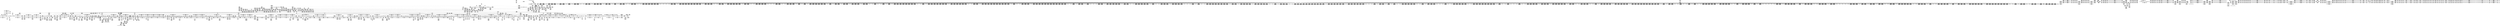 digraph {
	CE0x5281610 [shape=record,shape=Mrecord,label="{CE0x5281610|rcu_lock_release:bb|*SummSink*}"]
	CE0x5271630 [shape=record,shape=Mrecord,label="{CE0x5271630|i64*_getelementptr_inbounds_(_2_x_i64_,_2_x_i64_*___llvm_gcov_ctr131,_i64_0,_i64_0)|*Constant*|*SummSource*}"]
	CE0x528d310 [shape=record,shape=Mrecord,label="{CE0x528d310|rcu_lock_acquire:tmp7}"]
	CE0x5260cb0 [shape=record,shape=Mrecord,label="{CE0x5260cb0|2472:_%struct.cred*,_:_CRE_6680,6684_|*MultipleSource*|Function::task_sid&Arg::task::|Function::current_has_perm&Arg::tsk::|Function::selinux_task_setpgid&Arg::p::|security/selinux/hooks.c,208}"]
	CE0x52b43f0 [shape=record,shape=Mrecord,label="{CE0x52b43f0|rcu_read_unlock:tobool1|include/linux/rcupdate.h,933}"]
	CE0x523b660 [shape=record,shape=Mrecord,label="{CE0x523b660|2472:_%struct.cred*,_:_CRE_2376,2384_|*MultipleSource*|Function::task_sid&Arg::task::|Function::current_has_perm&Arg::tsk::|Function::selinux_task_setpgid&Arg::p::|security/selinux/hooks.c,208}"]
	CE0x52b0ef0 [shape=record,shape=Mrecord,label="{CE0x52b0ef0|rcu_read_unlock:tmp14|include/linux/rcupdate.h,933|*SummSource*}"]
	CE0x51fbbf0 [shape=record,shape=Mrecord,label="{CE0x51fbbf0|i32_1|*Constant*}"]
	CE0x532fc80 [shape=record,shape=Mrecord,label="{CE0x532fc80|__preempt_count_add:do.end|*SummSource*}"]
	CE0x527ba50 [shape=record,shape=Mrecord,label="{CE0x527ba50|_call_void_rcu_read_unlock()_#10,_!dbg_!27748|security/selinux/hooks.c,209|*SummSource*}"]
	CE0x52f0f70 [shape=record,shape=Mrecord,label="{CE0x52f0f70|_call_void_asm_sideeffect_,_memory_,_dirflag_,_fpsr_,_flags_()_#3,_!dbg_!27711,_!srcloc_!27714|include/linux/rcupdate.h,244|*SummSource*}"]
	CE0x525ca60 [shape=record,shape=Mrecord,label="{CE0x525ca60|2472:_%struct.cred*,_:_CRE_6476,6480_|*MultipleSource*|Function::task_sid&Arg::task::|Function::current_has_perm&Arg::tsk::|Function::selinux_task_setpgid&Arg::p::|security/selinux/hooks.c,208}"]
	CE0x51ddfa0 [shape=record,shape=Mrecord,label="{CE0x51ddfa0|current_sid:land.lhs.true2|*SummSource*}"]
	CE0x51ccb30 [shape=record,shape=Mrecord,label="{CE0x51ccb30|GLOBAL:__llvm_gcov_ctr127|Global_var:__llvm_gcov_ctr127|*SummSink*}"]
	CE0x52231e0 [shape=record,shape=Mrecord,label="{CE0x52231e0|2472:_%struct.cred*,_:_CRE_392,400_|*MultipleSource*|Function::task_sid&Arg::task::|Function::current_has_perm&Arg::tsk::|Function::selinux_task_setpgid&Arg::p::|security/selinux/hooks.c,208}"]
	CE0x51e5ad0 [shape=record,shape=Mrecord,label="{CE0x51e5ad0|current_sid:tobool1|security/selinux/hooks.c,218|*SummSource*}"]
	CE0x52b1190 [shape=record,shape=Mrecord,label="{CE0x52b1190|rcu_read_unlock:tmp15|include/linux/rcupdate.h,933}"]
	CE0x524d0d0 [shape=record,shape=Mrecord,label="{CE0x524d0d0|2472:_%struct.cred*,_:_CRE_3088,3096_|*MultipleSource*|Function::task_sid&Arg::task::|Function::current_has_perm&Arg::tsk::|Function::selinux_task_setpgid&Arg::p::|security/selinux/hooks.c,208}"]
	CE0x5214b30 [shape=record,shape=Mrecord,label="{CE0x5214b30|rcu_read_lock:call3|include/linux/rcupdate.h,882|*SummSource*}"]
	CE0x52b9060 [shape=record,shape=Mrecord,label="{CE0x52b9060|rcu_lock_acquire:bb|*SummSource*}"]
	CE0x51d44d0 [shape=record,shape=Mrecord,label="{CE0x51d44d0|i64*_getelementptr_inbounds_(_2_x_i64_,_2_x_i64_*___llvm_gcov_ctr136,_i64_0,_i64_1)|*Constant*|*SummSink*}"]
	CE0x527f0f0 [shape=record,shape=Mrecord,label="{CE0x527f0f0|GLOBAL:task_sid.__warned|Global_var:task_sid.__warned}"]
	CE0x52a9b90 [shape=record,shape=Mrecord,label="{CE0x52a9b90|__rcu_read_lock:tmp6|include/linux/rcupdate.h,240}"]
	CE0x5306510 [shape=record,shape=Mrecord,label="{CE0x5306510|__preempt_count_add:tmp6|./arch/x86/include/asm/preempt.h,73|*SummSource*}"]
	CE0x5279860 [shape=record,shape=Mrecord,label="{CE0x5279860|i64*_getelementptr_inbounds_(_13_x_i64_,_13_x_i64_*___llvm_gcov_ctr126,_i64_0,_i64_12)|*Constant*|*SummSink*}"]
	CE0x51c9470 [shape=record,shape=Mrecord,label="{CE0x51c9470|GLOBAL:current_sid.__warned|Global_var:current_sid.__warned|*SummSink*}"]
	CE0x51e0900 [shape=record,shape=Mrecord,label="{CE0x51e0900|i64*_getelementptr_inbounds_(_13_x_i64_,_13_x_i64_*___llvm_gcov_ctr126,_i64_0,_i64_1)|*Constant*|*SummSource*}"]
	CE0x5249fc0 [shape=record,shape=Mrecord,label="{CE0x5249fc0|2472:_%struct.cred*,_:_CRE_2961,2962_}"]
	CE0x52502b0 [shape=record,shape=Mrecord,label="{CE0x52502b0|2472:_%struct.cred*,_:_CRE_5896,5904_|*MultipleSource*|Function::task_sid&Arg::task::|Function::current_has_perm&Arg::tsk::|Function::selinux_task_setpgid&Arg::p::|security/selinux/hooks.c,208}"]
	CE0x5218a80 [shape=record,shape=Mrecord,label="{CE0x5218a80|2472:_%struct.cred*,_:_CRE_24,28_|*MultipleSource*|Function::task_sid&Arg::task::|Function::current_has_perm&Arg::tsk::|Function::selinux_task_setpgid&Arg::p::|security/selinux/hooks.c,208}"]
	CE0x521eb80 [shape=record,shape=Mrecord,label="{CE0x521eb80|rcu_read_lock:do.body|*SummSink*}"]
	CE0x51c1cb0 [shape=record,shape=Mrecord,label="{CE0x51c1cb0|current_sid:tmp|*SummSource*}"]
	CE0x527bdd0 [shape=record,shape=Mrecord,label="{CE0x527bdd0|rcu_read_unlock:entry}"]
	CE0x51b6d70 [shape=record,shape=Mrecord,label="{CE0x51b6d70|2472:_%struct.cred*,_:_CRE_200,208_|*MultipleSource*|Function::task_sid&Arg::task::|Function::current_has_perm&Arg::tsk::|Function::selinux_task_setpgid&Arg::p::|security/selinux/hooks.c,208}"]
	CE0x5265060 [shape=record,shape=Mrecord,label="{CE0x5265060|task_sid:tmp12|security/selinux/hooks.c,208|*SummSink*}"]
	CE0x51ddc20 [shape=record,shape=Mrecord,label="{CE0x51ddc20|_call_void_rcu_read_lock()_#10,_!dbg_!27712|security/selinux/hooks.c,207}"]
	CE0x526aef0 [shape=record,shape=Mrecord,label="{CE0x526aef0|task_sid:tmp21|security/selinux/hooks.c,208}"]
	CE0x51c2b30 [shape=record,shape=Mrecord,label="{CE0x51c2b30|i64*_getelementptr_inbounds_(_2_x_i64_,_2_x_i64_*___llvm_gcov_ctr279,_i64_0,_i64_1)|*Constant*}"]
	CE0x51ffd20 [shape=record,shape=Mrecord,label="{CE0x51ffd20|i32_22|*Constant*|*SummSink*}"]
	CE0x5330150 [shape=record,shape=Mrecord,label="{CE0x5330150|_call_void_mcount()_#3|*SummSink*}"]
	CE0x5234950 [shape=record,shape=Mrecord,label="{CE0x5234950|2472:_%struct.cred*,_:_CRE_1960,1968_|*MultipleSource*|Function::task_sid&Arg::task::|Function::current_has_perm&Arg::tsk::|Function::selinux_task_setpgid&Arg::p::|security/selinux/hooks.c,208}"]
	CE0x51b4a80 [shape=record,shape=Mrecord,label="{CE0x51b4a80|task_sid:do.body5|*SummSink*}"]
	CE0x5260360 [shape=record,shape=Mrecord,label="{CE0x5260360|2472:_%struct.cred*,_:_CRE_6656,6660_|*MultipleSource*|Function::task_sid&Arg::task::|Function::current_has_perm&Arg::tsk::|Function::selinux_task_setpgid&Arg::p::|security/selinux/hooks.c,208}"]
	CE0x5273f40 [shape=record,shape=Mrecord,label="{CE0x5273f40|rcu_read_unlock:do.end}"]
	CE0x530d2d0 [shape=record,shape=Mrecord,label="{CE0x530d2d0|_call_void_mcount()_#3|*SummSink*}"]
	CE0x526af60 [shape=record,shape=Mrecord,label="{CE0x526af60|task_sid:tmp20|security/selinux/hooks.c,208|*SummSource*}"]
	CE0x52b4000 [shape=record,shape=Mrecord,label="{CE0x52b4000|i64*_getelementptr_inbounds_(_4_x_i64_,_4_x_i64_*___llvm_gcov_ctr130,_i64_0,_i64_2)|*Constant*|*SummSink*}"]
	CE0x5240be0 [shape=record,shape=Mrecord,label="{CE0x5240be0|2472:_%struct.cred*,_:_CRE_2672,2680_|*MultipleSource*|Function::task_sid&Arg::task::|Function::current_has_perm&Arg::tsk::|Function::selinux_task_setpgid&Arg::p::|security/selinux/hooks.c,208}"]
	CE0x51e5c50 [shape=record,shape=Mrecord,label="{CE0x51e5c50|current_sid:tobool1|security/selinux/hooks.c,218|*SummSink*}"]
	CE0x52107d0 [shape=record,shape=Mrecord,label="{CE0x52107d0|i64*_getelementptr_inbounds_(_4_x_i64_,_4_x_i64_*___llvm_gcov_ctr128,_i64_0,_i64_0)|*Constant*|*SummSink*}"]
	CE0x5262ab0 [shape=record,shape=Mrecord,label="{CE0x5262ab0|2472:_%struct.cred*,_:_CRE_10600,10604_|*MultipleSource*|Function::task_sid&Arg::task::|Function::current_has_perm&Arg::tsk::|Function::selinux_task_setpgid&Arg::p::|security/selinux/hooks.c,208}"]
	CE0x529afa0 [shape=record,shape=Mrecord,label="{CE0x529afa0|rcu_read_unlock:tmp4|include/linux/rcupdate.h,933|*SummSource*}"]
	CE0x52acbe0 [shape=record,shape=Mrecord,label="{CE0x52acbe0|i64*_getelementptr_inbounds_(_11_x_i64_,_11_x_i64_*___llvm_gcov_ctr132,_i64_0,_i64_8)|*Constant*|*SummSource*}"]
	CE0x521ef90 [shape=record,shape=Mrecord,label="{CE0x521ef90|2472:_%struct.cred*,_:_CRE_336,344_|*MultipleSource*|Function::task_sid&Arg::task::|Function::current_has_perm&Arg::tsk::|Function::selinux_task_setpgid&Arg::p::|security/selinux/hooks.c,208}"]
	CE0x527f340 [shape=record,shape=Mrecord,label="{CE0x527f340|GLOBAL:task_sid.__warned|Global_var:task_sid.__warned|*SummSink*}"]
	CE0x5273390 [shape=record,shape=Mrecord,label="{CE0x5273390|__preempt_count_sub:tmp7|./arch/x86/include/asm/preempt.h,78}"]
	CE0x5256d60 [shape=record,shape=Mrecord,label="{CE0x5256d60|2472:_%struct.cred*,_:_CRE_6310,6311_}"]
	CE0x526add0 [shape=record,shape=Mrecord,label="{CE0x526add0|task_sid:tmp20|security/selinux/hooks.c,208}"]
	CE0x52ee4b0 [shape=record,shape=Mrecord,label="{CE0x52ee4b0|COLLAPSED:_GCMRE___llvm_gcov_ctr134_internal_global_4_x_i64_zeroinitializer:_elem_0:default:}"]
	CE0x5287e70 [shape=record,shape=Mrecord,label="{CE0x5287e70|_call_void___preempt_count_sub(i32_1)_#10,_!dbg_!27715|include/linux/rcupdate.h,244|*SummSource*}"]
	CE0x52493e0 [shape=record,shape=Mrecord,label="{CE0x52493e0|2472:_%struct.cred*,_:_CRE_2951,2952_}"]
	CE0x52b1ea0 [shape=record,shape=Mrecord,label="{CE0x52b1ea0|i64*_getelementptr_inbounds_(_4_x_i64_,_4_x_i64_*___llvm_gcov_ctr130,_i64_0,_i64_1)|*Constant*}"]
	CE0x52f8b60 [shape=record,shape=Mrecord,label="{CE0x52f8b60|GLOBAL:__preempt_count|Global_var:__preempt_count}"]
	CE0x528b380 [shape=record,shape=Mrecord,label="{CE0x528b380|i64*_getelementptr_inbounds_(_4_x_i64_,_4_x_i64_*___llvm_gcov_ctr134,_i64_0,_i64_2)|*Constant*|*SummSink*}"]
	CE0x51baa00 [shape=record,shape=Mrecord,label="{CE0x51baa00|current_sid:tmp15|security/selinux/hooks.c,218}"]
	CE0x52b1c30 [shape=record,shape=Mrecord,label="{CE0x52b1c30|i64*_getelementptr_inbounds_(_4_x_i64_,_4_x_i64_*___llvm_gcov_ctr133,_i64_0,_i64_1)|*Constant*}"]
	CE0x5331650 [shape=record,shape=Mrecord,label="{CE0x5331650|__preempt_count_add:tmp}"]
	CE0x51fe410 [shape=record,shape=Mrecord,label="{CE0x51fe410|cred_sid:tmp3|*SummSource*}"]
	CE0x5305fb0 [shape=record,shape=Mrecord,label="{CE0x5305fb0|i64*_getelementptr_inbounds_(_4_x_i64_,_4_x_i64_*___llvm_gcov_ctr135,_i64_0,_i64_3)|*Constant*|*SummSink*}"]
	CE0x5251d00 [shape=record,shape=Mrecord,label="{CE0x5251d00|2472:_%struct.cred*,_:_CRE_5984,5992_|*MultipleSource*|Function::task_sid&Arg::task::|Function::current_has_perm&Arg::tsk::|Function::selinux_task_setpgid&Arg::p::|security/selinux/hooks.c,208}"]
	CE0x5255df0 [shape=record,shape=Mrecord,label="{CE0x5255df0|2472:_%struct.cred*,_:_CRE_6297,6298_}"]
	CE0x51dff00 [shape=record,shape=Mrecord,label="{CE0x51dff00|2472:_%struct.cred*,_:_CRE_460,464_|*MultipleSource*|Function::task_sid&Arg::task::|Function::current_has_perm&Arg::tsk::|Function::selinux_task_setpgid&Arg::p::|security/selinux/hooks.c,208}"]
	CE0x5251f60 [shape=record,shape=Mrecord,label="{CE0x5251f60|2472:_%struct.cred*,_:_CRE_5992,6000_|*MultipleSource*|Function::task_sid&Arg::task::|Function::current_has_perm&Arg::tsk::|Function::selinux_task_setpgid&Arg::p::|security/selinux/hooks.c,208}"]
	CE0x52819a0 [shape=record,shape=Mrecord,label="{CE0x52819a0|__rcu_read_unlock:tmp1}"]
	CE0x52aec00 [shape=record,shape=Mrecord,label="{CE0x52aec00|__preempt_count_add:entry|*SummSource*}"]
	CE0x51be090 [shape=record,shape=Mrecord,label="{CE0x51be090|GLOBAL:current_has_perm|*Constant*}"]
	CE0x51c6f00 [shape=record,shape=Mrecord,label="{CE0x51c6f00|GLOBAL:current_sid|*Constant*|*SummSource*}"]
	CE0x51bfb60 [shape=record,shape=Mrecord,label="{CE0x51bfb60|_call_void_mcount()_#3|*SummSink*}"]
	CE0x51d7cf0 [shape=record,shape=Mrecord,label="{CE0x51d7cf0|current_sid:sid|security/selinux/hooks.c,220}"]
	CE0x51b95e0 [shape=record,shape=Mrecord,label="{CE0x51b95e0|2472:_%struct.cred*,_:_CRE_692,693_}"]
	CE0x524a5b0 [shape=record,shape=Mrecord,label="{CE0x524a5b0|2472:_%struct.cred*,_:_CRE_2966,2967_}"]
	CE0x5265a30 [shape=record,shape=Mrecord,label="{CE0x5265a30|task_sid:tobool4|security/selinux/hooks.c,208|*SummSource*}"]
	CE0x5218c20 [shape=record,shape=Mrecord,label="{CE0x5218c20|2472:_%struct.cred*,_:_CRE_40,44_|*MultipleSource*|Function::task_sid&Arg::task::|Function::current_has_perm&Arg::tsk::|Function::selinux_task_setpgid&Arg::p::|security/selinux/hooks.c,208}"]
	CE0x51b5f10 [shape=record,shape=Mrecord,label="{CE0x51b5f10|GLOBAL:rcu_read_lock.__warned|Global_var:rcu_read_lock.__warned}"]
	CE0x52a77e0 [shape=record,shape=Mrecord,label="{CE0x52a77e0|_call_void_lockdep_rcu_suspicious(i8*_getelementptr_inbounds_(_25_x_i8_,_25_x_i8_*_.str45,_i32_0,_i32_0),_i32_883,_i8*_getelementptr_inbounds_(_42_x_i8_,_42_x_i8_*_.str46,_i32_0,_i32_0))_#10,_!dbg_!27728|include/linux/rcupdate.h,882}"]
	CE0x5267da0 [shape=record,shape=Mrecord,label="{CE0x5267da0|i64*_getelementptr_inbounds_(_13_x_i64_,_13_x_i64_*___llvm_gcov_ctr126,_i64_0,_i64_10)|*Constant*|*SummSource*}"]
	CE0x53058c0 [shape=record,shape=Mrecord,label="{CE0x53058c0|i64*_getelementptr_inbounds_(_4_x_i64_,_4_x_i64_*___llvm_gcov_ctr134,_i64_0,_i64_3)|*Constant*|*SummSink*}"]
	CE0x5236570 [shape=record,shape=Mrecord,label="{CE0x5236570|2472:_%struct.cred*,_:_CRE_2052,2056_|*MultipleSource*|Function::task_sid&Arg::task::|Function::current_has_perm&Arg::tsk::|Function::selinux_task_setpgid&Arg::p::|security/selinux/hooks.c,208}"]
	CE0x52dd390 [shape=record,shape=Mrecord,label="{CE0x52dd390|i32_1|*Constant*}"]
	CE0x51e6fb0 [shape=record,shape=Mrecord,label="{CE0x51e6fb0|task_sid:do.body}"]
	CE0x5246330 [shape=record,shape=Mrecord,label="{CE0x5246330|2472:_%struct.cred*,_:_CRE_2910,2911_}"]
	CE0x6d67930 [shape=record,shape=Mrecord,label="{CE0x6d67930|selinux_task_setpgid:call|security/selinux/hooks.c,3574|*SummSink*}"]
	CE0x525f9e0 [shape=record,shape=Mrecord,label="{CE0x525f9e0|2472:_%struct.cred*,_:_CRE_6632,6640_|*MultipleSource*|Function::task_sid&Arg::task::|Function::current_has_perm&Arg::tsk::|Function::selinux_task_setpgid&Arg::p::|security/selinux/hooks.c,208}"]
	CE0x51cbd10 [shape=record,shape=Mrecord,label="{CE0x51cbd10|cred_sid:tmp6|security/selinux/hooks.c,197}"]
	CE0x51fd790 [shape=record,shape=Mrecord,label="{CE0x51fd790|current_sid:tmp24|security/selinux/hooks.c,220|*SummSource*}"]
	CE0x5264cb0 [shape=record,shape=Mrecord,label="{CE0x5264cb0|task_sid:tmp13|security/selinux/hooks.c,208}"]
	CE0x51c2660 [shape=record,shape=Mrecord,label="{CE0x51c2660|current_sid:tmp5|security/selinux/hooks.c,218|*SummSink*}"]
	CE0x523a0d0 [shape=record,shape=Mrecord,label="{CE0x523a0d0|2472:_%struct.cred*,_:_CRE_2304,2312_|*MultipleSource*|Function::task_sid&Arg::task::|Function::current_has_perm&Arg::tsk::|Function::selinux_task_setpgid&Arg::p::|security/selinux/hooks.c,208}"]
	CE0x51e65f0 [shape=record,shape=Mrecord,label="{CE0x51e65f0|2472:_%struct.cred*,_:_CRE_352,360_|*MultipleSource*|Function::task_sid&Arg::task::|Function::current_has_perm&Arg::tsk::|Function::selinux_task_setpgid&Arg::p::|security/selinux/hooks.c,208}"]
	CE0x5200160 [shape=record,shape=Mrecord,label="{CE0x5200160|current_sid:security|security/selinux/hooks.c,218|*SummSink*}"]
	CE0x52647b0 [shape=record,shape=Mrecord,label="{CE0x52647b0|task_sid:tmp10|security/selinux/hooks.c,208|*SummSink*}"]
	CE0x51b5c20 [shape=record,shape=Mrecord,label="{CE0x51b5c20|rcu_read_lock:tmp7|include/linux/rcupdate.h,882|*SummSource*}"]
	CE0x51d3d20 [shape=record,shape=Mrecord,label="{CE0x51d3d20|i64_3|*Constant*|*SummSink*}"]
	CE0x522e780 [shape=record,shape=Mrecord,label="{CE0x522e780|task_sid:tmp19|security/selinux/hooks.c,208}"]
	CE0x52fc130 [shape=record,shape=Mrecord,label="{CE0x52fc130|__preempt_count_sub:bb}"]
	CE0x525f750 [shape=record,shape=Mrecord,label="{CE0x525f750|2472:_%struct.cred*,_:_CRE_6624,6632_|*MultipleSource*|Function::task_sid&Arg::task::|Function::current_has_perm&Arg::tsk::|Function::selinux_task_setpgid&Arg::p::|security/selinux/hooks.c,208}"]
	CE0x5232ca0 [shape=record,shape=Mrecord,label="{CE0x5232ca0|2472:_%struct.cred*,_:_CRE_1864,1872_|*MultipleSource*|Function::task_sid&Arg::task::|Function::current_has_perm&Arg::tsk::|Function::selinux_task_setpgid&Arg::p::|security/selinux/hooks.c,208}"]
	CE0x5281040 [shape=record,shape=Mrecord,label="{CE0x5281040|__rcu_read_unlock:tmp7|include/linux/rcupdate.h,245|*SummSink*}"]
	CE0x527f700 [shape=record,shape=Mrecord,label="{CE0x527f700|task_sid:tmp9|security/selinux/hooks.c,208|*SummSource*}"]
	CE0x51c01f0 [shape=record,shape=Mrecord,label="{CE0x51c01f0|selinux_task_setpgid:p|Function::selinux_task_setpgid&Arg::p::}"]
	CE0x5297c10 [shape=record,shape=Mrecord,label="{CE0x5297c10|rcu_read_unlock:tmp1}"]
	CE0x51b9380 [shape=record,shape=Mrecord,label="{CE0x51b9380|2472:_%struct.cred*,_:_CRE_690,691_}"]
	CE0x529c160 [shape=record,shape=Mrecord,label="{CE0x529c160|rcu_read_unlock:bb}"]
	CE0x52f2950 [shape=record,shape=Mrecord,label="{CE0x52f2950|i32_2|*Constant*|*SummSink*}"]
	CE0x521be10 [shape=record,shape=Mrecord,label="{CE0x521be10|task_sid:tmp}"]
	CE0x52b4880 [shape=record,shape=Mrecord,label="{CE0x52b4880|__rcu_read_lock:tmp5|include/linux/rcupdate.h,239|*SummSink*}"]
	CE0x52667c0 [shape=record,shape=Mrecord,label="{CE0x52667c0|i64_7|*Constant*|*SummSink*}"]
	CE0x524e3d0 [shape=record,shape=Mrecord,label="{CE0x524e3d0|2472:_%struct.cred*,_:_CRE_3136,3140_|*MultipleSource*|Function::task_sid&Arg::task::|Function::current_has_perm&Arg::tsk::|Function::selinux_task_setpgid&Arg::p::|security/selinux/hooks.c,208}"]
	CE0x5239520 [shape=record,shape=Mrecord,label="{CE0x5239520|2472:_%struct.cred*,_:_CRE_2264,2272_|*MultipleSource*|Function::task_sid&Arg::task::|Function::current_has_perm&Arg::tsk::|Function::selinux_task_setpgid&Arg::p::|security/selinux/hooks.c,208}"]
	CE0x51e40b0 [shape=record,shape=Mrecord,label="{CE0x51e40b0|i8_1|*Constant*|*SummSink*}"]
	CE0x51fc100 [shape=record,shape=Mrecord,label="{CE0x51fc100|i64_6|*Constant*}"]
	CE0x5259a80 [shape=record,shape=Mrecord,label="{CE0x5259a80|2472:_%struct.cred*,_:_CRE_6348,6349_}"]
	CE0x51fb890 [shape=record,shape=Mrecord,label="{CE0x51fb890|i32_22|*Constant*}"]
	CE0x52e5490 [shape=record,shape=Mrecord,label="{CE0x52e5490|__rcu_read_unlock:do.end|*SummSink*}"]
	CE0x51dcb00 [shape=record,shape=Mrecord,label="{CE0x51dcb00|current_sid:tmp16|security/selinux/hooks.c,218|*SummSink*}"]
	CE0x527b3b0 [shape=record,shape=Mrecord,label="{CE0x527b3b0|_ret_i32_%tmp6,_!dbg_!27716|security/selinux/hooks.c,197|*SummSource*}"]
	CE0x52f2b40 [shape=record,shape=Mrecord,label="{CE0x52f2b40|%struct.lockdep_map*_null|*Constant*}"]
	CE0x530aab0 [shape=record,shape=Mrecord,label="{CE0x530aab0|i64*_getelementptr_inbounds_(_4_x_i64_,_4_x_i64_*___llvm_gcov_ctr129,_i64_0,_i64_0)|*Constant*|*SummSource*}"]
	CE0x5241a50 [shape=record,shape=Mrecord,label="{CE0x5241a50|2472:_%struct.cred*,_:_CRE_2712,2720_|*MultipleSource*|Function::task_sid&Arg::task::|Function::current_has_perm&Arg::tsk::|Function::selinux_task_setpgid&Arg::p::|security/selinux/hooks.c,208}"]
	CE0x525e940 [shape=record,shape=Mrecord,label="{CE0x525e940|2472:_%struct.cred*,_:_CRE_6568,6576_|*MultipleSource*|Function::task_sid&Arg::task::|Function::current_has_perm&Arg::tsk::|Function::selinux_task_setpgid&Arg::p::|security/selinux/hooks.c,208}"]
	CE0x525c370 [shape=record,shape=Mrecord,label="{CE0x525c370|2472:_%struct.cred*,_:_CRE_6464,6472_|*MultipleSource*|Function::task_sid&Arg::task::|Function::current_has_perm&Arg::tsk::|Function::selinux_task_setpgid&Arg::p::|security/selinux/hooks.c,208}"]
	CE0x5258c40 [shape=record,shape=Mrecord,label="{CE0x5258c40|2472:_%struct.cred*,_:_CRE_6336,6337_}"]
	CE0x5263200 [shape=record,shape=Mrecord,label="{CE0x5263200|2472:_%struct.cred*,_:_CRE_10616,10624_|*MultipleSource*|Function::task_sid&Arg::task::|Function::current_has_perm&Arg::tsk::|Function::selinux_task_setpgid&Arg::p::|security/selinux/hooks.c,208}"]
	CE0x5297c80 [shape=record,shape=Mrecord,label="{CE0x5297c80|rcu_read_unlock:tmp1|*SummSource*}"]
	CE0x51d09d0 [shape=record,shape=Mrecord,label="{CE0x51d09d0|current_sid:tmp10|security/selinux/hooks.c,218}"]
	CE0x5210700 [shape=record,shape=Mrecord,label="{CE0x5210700|get_current:tmp|*SummSink*}"]
	CE0x525beb0 [shape=record,shape=Mrecord,label="{CE0x525beb0|2472:_%struct.cred*,_:_CRE_6448,6456_|*MultipleSource*|Function::task_sid&Arg::task::|Function::current_has_perm&Arg::tsk::|Function::selinux_task_setpgid&Arg::p::|security/selinux/hooks.c,208}"]
	CE0x52eedb0 [shape=record,shape=Mrecord,label="{CE0x52eedb0|void_(i32*,_i32,_i32*)*_asm_addl_$1,_%gs:$0_,_*m,ri,*m,_dirflag_,_fpsr_,_flags_}"]
	CE0x52f2bb0 [shape=record,shape=Mrecord,label="{CE0x52f2bb0|%struct.lockdep_map*_null|*Constant*|*SummSource*}"]
	CE0x52bac10 [shape=record,shape=Mrecord,label="{CE0x52bac10|rcu_lock_release:entry}"]
	CE0x51c95a0 [shape=record,shape=Mrecord,label="{CE0x51c95a0|current_sid:tmp8|security/selinux/hooks.c,218}"]
	CE0x52570f0 [shape=record,shape=Mrecord,label="{CE0x52570f0|2472:_%struct.cred*,_:_CRE_6313,6314_}"]
	CE0x5227120 [shape=record,shape=Mrecord,label="{CE0x5227120|__rcu_read_lock:tmp7|include/linux/rcupdate.h,240}"]
	CE0x5298a70 [shape=record,shape=Mrecord,label="{CE0x5298a70|__rcu_read_lock:tmp|*SummSource*}"]
	CE0x52b3c00 [shape=record,shape=Mrecord,label="{CE0x52b3c00|rcu_read_unlock:call3|include/linux/rcupdate.h,933|*SummSource*}"]
	CE0x51debd0 [shape=record,shape=Mrecord,label="{CE0x51debd0|task_sid:tmp3|*SummSource*}"]
	CE0x51fcaf0 [shape=record,shape=Mrecord,label="{CE0x51fcaf0|rcu_read_unlock:tmp18|include/linux/rcupdate.h,933}"]
	CE0x528fc70 [shape=record,shape=Mrecord,label="{CE0x528fc70|__preempt_count_add:tmp3}"]
	CE0x528d090 [shape=record,shape=Mrecord,label="{CE0x528d090|rcu_lock_acquire:tmp6|*SummSink*}"]
	CE0x5218800 [shape=record,shape=Mrecord,label="{CE0x5218800|rcu_read_lock:tmp4|include/linux/rcupdate.h,882}"]
	CE0x51bbc20 [shape=record,shape=Mrecord,label="{CE0x51bbc20|GLOBAL:get_current|*Constant*}"]
	CE0x527f2b0 [shape=record,shape=Mrecord,label="{CE0x527f2b0|GLOBAL:task_sid.__warned|Global_var:task_sid.__warned|*SummSource*}"]
	CE0x5262840 [shape=record,shape=Mrecord,label="{CE0x5262840|2472:_%struct.cred*,_:_CRE_10592,10600_|*MultipleSource*|Function::task_sid&Arg::task::|Function::current_has_perm&Arg::tsk::|Function::selinux_task_setpgid&Arg::p::|security/selinux/hooks.c,208}"]
	CE0x5307580 [shape=record,shape=Mrecord,label="{CE0x5307580|__preempt_count_add:tmp1|*SummSource*}"]
	CE0x5220480 [shape=record,shape=Mrecord,label="{CE0x5220480|GLOBAL:rcu_lock_acquire|*Constant*|*SummSink*}"]
	CE0x5227990 [shape=record,shape=Mrecord,label="{CE0x5227990|i64*_getelementptr_inbounds_(_4_x_i64_,_4_x_i64_*___llvm_gcov_ctr128,_i64_0,_i64_3)|*Constant*|*SummSource*}"]
	CE0x5227070 [shape=record,shape=Mrecord,label="{CE0x5227070|rcu_read_unlock:call|include/linux/rcupdate.h,933}"]
	CE0x5249510 [shape=record,shape=Mrecord,label="{CE0x5249510|2472:_%struct.cred*,_:_CRE_2952,2953_}"]
	CE0x52ab520 [shape=record,shape=Mrecord,label="{CE0x52ab520|__rcu_read_unlock:tmp4|include/linux/rcupdate.h,244|*SummSink*}"]
	CE0x5227e00 [shape=record,shape=Mrecord,label="{CE0x5227e00|rcu_read_unlock:do.body|*SummSource*}"]
	CE0x52320c0 [shape=record,shape=Mrecord,label="{CE0x52320c0|2472:_%struct.cred*,_:_CRE_1824,1832_|*MultipleSource*|Function::task_sid&Arg::task::|Function::current_has_perm&Arg::tsk::|Function::selinux_task_setpgid&Arg::p::|security/selinux/hooks.c,208}"]
	CE0x5263e30 [shape=record,shape=Mrecord,label="{CE0x5263e30|task_sid:tmp4|*LoadInst*|security/selinux/hooks.c,208|*SummSource*}"]
	CE0x5238ba0 [shape=record,shape=Mrecord,label="{CE0x5238ba0|2472:_%struct.cred*,_:_CRE_2168,2240_|*MultipleSource*|Function::task_sid&Arg::task::|Function::current_has_perm&Arg::tsk::|Function::selinux_task_setpgid&Arg::p::|security/selinux/hooks.c,208}"]
	CE0x52ac2a0 [shape=record,shape=Mrecord,label="{CE0x52ac2a0|GLOBAL:__llvm_gcov_ctr132|Global_var:__llvm_gcov_ctr132|*SummSink*}"]
	CE0x51d64a0 [shape=record,shape=Mrecord,label="{CE0x51d64a0|current_sid:tmp4|security/selinux/hooks.c,218}"]
	CE0x52233f0 [shape=record,shape=Mrecord,label="{CE0x52233f0|cred_sid:tmp1}"]
	CE0x5200eb0 [shape=record,shape=Mrecord,label="{CE0x5200eb0|current_sid:call|security/selinux/hooks.c,218|*SummSink*}"]
	CE0x52146b0 [shape=record,shape=Mrecord,label="{CE0x52146b0|rcu_read_lock:tmp12|include/linux/rcupdate.h,882|*SummSink*}"]
	CE0x52aecc0 [shape=record,shape=Mrecord,label="{CE0x52aecc0|rcu_read_unlock:tmp7|include/linux/rcupdate.h,933}"]
	CE0x529d150 [shape=record,shape=Mrecord,label="{CE0x529d150|rcu_read_unlock:tmp8|include/linux/rcupdate.h,933|*SummSource*}"]
	CE0x5249e90 [shape=record,shape=Mrecord,label="{CE0x5249e90|2472:_%struct.cred*,_:_CRE_2960,2961_}"]
	CE0x52f1930 [shape=record,shape=Mrecord,label="{CE0x52f1930|rcu_lock_acquire:indirectgoto|*SummSink*}"]
	CE0x52ab6f0 [shape=record,shape=Mrecord,label="{CE0x52ab6f0|_call_void_asm_sideeffect_,_memory_,_dirflag_,_fpsr_,_flags_()_#3,_!dbg_!27711,_!srcloc_!27714|include/linux/rcupdate.h,244}"]
	CE0x5246b80 [shape=record,shape=Mrecord,label="{CE0x5246b80|2472:_%struct.cred*,_:_CRE_2917,2918_}"]
	CE0x525a9f0 [shape=record,shape=Mrecord,label="{CE0x525a9f0|2472:_%struct.cred*,_:_CRE_6368,6376_|*MultipleSource*|Function::task_sid&Arg::task::|Function::current_has_perm&Arg::tsk::|Function::selinux_task_setpgid&Arg::p::|security/selinux/hooks.c,208}"]
	CE0x5269600 [shape=record,shape=Mrecord,label="{CE0x5269600|task_sid:tmp25|security/selinux/hooks.c,208|*SummSink*}"]
	CE0x52af8f0 [shape=record,shape=Mrecord,label="{CE0x52af8f0|GLOBAL:lock_acquire|*Constant*|*SummSource*}"]
	CE0x521d200 [shape=record,shape=Mrecord,label="{CE0x521d200|__preempt_count_add:val|Function::__preempt_count_add&Arg::val::|*SummSource*}"]
	CE0x52b3d30 [shape=record,shape=Mrecord,label="{CE0x52b3d30|rcu_read_unlock:call3|include/linux/rcupdate.h,933|*SummSink*}"]
	CE0x51ff2e0 [shape=record,shape=Mrecord,label="{CE0x51ff2e0|GLOBAL:rcu_lock_acquire|*Constant*}"]
	CE0x51bf880 [shape=record,shape=Mrecord,label="{CE0x51bf880|_call_void_mcount()_#3}"]
	CE0x52f0280 [shape=record,shape=Mrecord,label="{CE0x52f0280|__rcu_read_unlock:tmp5|include/linux/rcupdate.h,244|*SummSink*}"]
	CE0x5266f70 [shape=record,shape=Mrecord,label="{CE0x5266f70|task_sid:tmp15|security/selinux/hooks.c,208|*SummSource*}"]
	CE0x5237870 [shape=record,shape=Mrecord,label="{CE0x5237870|2472:_%struct.cred*,_:_CRE_2104,2112_|*MultipleSource*|Function::task_sid&Arg::task::|Function::current_has_perm&Arg::tsk::|Function::selinux_task_setpgid&Arg::p::|security/selinux/hooks.c,208}"]
	CE0x527ea30 [shape=record,shape=Mrecord,label="{CE0x527ea30|task_sid:tmp7|security/selinux/hooks.c,208|*SummSink*}"]
	CE0x5286040 [shape=record,shape=Mrecord,label="{CE0x5286040|GLOBAL:__preempt_count_sub|*Constant*|*SummSource*}"]
	CE0x53081d0 [shape=record,shape=Mrecord,label="{CE0x53081d0|i64*_getelementptr_inbounds_(_4_x_i64_,_4_x_i64_*___llvm_gcov_ctr134,_i64_0,_i64_0)|*Constant*|*SummSource*}"]
	CE0x5259950 [shape=record,shape=Mrecord,label="{CE0x5259950|2472:_%struct.cred*,_:_CRE_6347,6348_}"]
	CE0x530a910 [shape=record,shape=Mrecord,label="{CE0x530a910|i64*_getelementptr_inbounds_(_4_x_i64_,_4_x_i64_*___llvm_gcov_ctr129,_i64_0,_i64_0)|*Constant*}"]
	CE0x52f0110 [shape=record,shape=Mrecord,label="{CE0x52f0110|__rcu_read_unlock:tmp5|include/linux/rcupdate.h,244|*SummSource*}"]
	CE0x5219420 [shape=record,shape=Mrecord,label="{CE0x5219420|2472:_%struct.cred*,_:_CRE_88,92_|*MultipleSource*|Function::task_sid&Arg::task::|Function::current_has_perm&Arg::tsk::|Function::selinux_task_setpgid&Arg::p::|security/selinux/hooks.c,208}"]
	CE0x523bfb0 [shape=record,shape=Mrecord,label="{CE0x523bfb0|2472:_%struct.cred*,_:_CRE_2408,2416_|*MultipleSource*|Function::task_sid&Arg::task::|Function::current_has_perm&Arg::tsk::|Function::selinux_task_setpgid&Arg::p::|security/selinux/hooks.c,208}"]
	CE0x5307a40 [shape=record,shape=Mrecord,label="{CE0x5307a40|_call_void_mcount()_#3}"]
	CE0x52dd1d0 [shape=record,shape=Mrecord,label="{CE0x52dd1d0|_call_void_lock_release(%struct.lockdep_map*_%map,_i32_1,_i64_ptrtoint_(i8*_blockaddress(_rcu_lock_release,_%__here)_to_i64))_#10,_!dbg_!27716|include/linux/rcupdate.h,423|*SummSink*}"]
	CE0x5261730 [shape=record,shape=Mrecord,label="{CE0x5261730|2472:_%struct.cred*,_:_CRE_10544,10548_|*MultipleSource*|Function::task_sid&Arg::task::|Function::current_has_perm&Arg::tsk::|Function::selinux_task_setpgid&Arg::p::|security/selinux/hooks.c,208}"]
	CE0x5258ea0 [shape=record,shape=Mrecord,label="{CE0x5258ea0|2472:_%struct.cred*,_:_CRE_6338,6339_}"]
	CE0x52654a0 [shape=record,shape=Mrecord,label="{CE0x52654a0|task_sid:tobool4|security/selinux/hooks.c,208}"]
	CE0x51ae910 [shape=record,shape=Mrecord,label="{CE0x51ae910|avc_has_perm:entry}"]
	CE0x5267f80 [shape=record,shape=Mrecord,label="{CE0x5267f80|task_sid:tmp22|security/selinux/hooks.c,208|*SummSink*}"]
	CE0x51d7e70 [shape=record,shape=Mrecord,label="{CE0x51d7e70|cred_sid:tmp4|*LoadInst*|security/selinux/hooks.c,196|*SummSink*}"]
	CE0x5299ab0 [shape=record,shape=Mrecord,label="{CE0x5299ab0|__preempt_count_add:val|Function::__preempt_count_add&Arg::val::|*SummSink*}"]
	CE0x5262d20 [shape=record,shape=Mrecord,label="{CE0x5262d20|2472:_%struct.cred*,_:_CRE_10604,10608_|*MultipleSource*|Function::task_sid&Arg::task::|Function::current_has_perm&Arg::tsk::|Function::selinux_task_setpgid&Arg::p::|security/selinux/hooks.c,208}"]
	CE0x52ace80 [shape=record,shape=Mrecord,label="{CE0x52ace80|i64*_getelementptr_inbounds_(_11_x_i64_,_11_x_i64_*___llvm_gcov_ctr132,_i64_0,_i64_8)|*Constant*|*SummSink*}"]
	CE0x521a070 [shape=record,shape=Mrecord,label="{CE0x521a070|rcu_lock_acquire:map|Function::rcu_lock_acquire&Arg::map::|*SummSink*}"]
	CE0x520f490 [shape=record,shape=Mrecord,label="{CE0x520f490|task_sid:land.lhs.true2|*SummSink*}"]
	CE0x51e7100 [shape=record,shape=Mrecord,label="{CE0x51e7100|task_sid:do.body|*SummSource*}"]
	CE0x523eb10 [shape=record,shape=Mrecord,label="{CE0x523eb10|2472:_%struct.cred*,_:_CRE_2544,2568_|*MultipleSource*|Function::task_sid&Arg::task::|Function::current_has_perm&Arg::tsk::|Function::selinux_task_setpgid&Arg::p::|security/selinux/hooks.c,208}"]
	CE0x523d770 [shape=record,shape=Mrecord,label="{CE0x523d770|2472:_%struct.cred*,_:_CRE_2521,2522_}"]
	CE0x520f790 [shape=record,shape=Mrecord,label="{CE0x520f790|_call_void_mcount()_#3|*SummSource*}"]
	CE0x52b0360 [shape=record,shape=Mrecord,label="{CE0x52b0360|rcu_read_unlock:tmp14|include/linux/rcupdate.h,933}"]
	CE0x53313d0 [shape=record,shape=Mrecord,label="{CE0x53313d0|__preempt_count_sub:tmp|*SummSink*}"]
	CE0x51d54b0 [shape=record,shape=Mrecord,label="{CE0x51d54b0|current_sid:tmp2|*SummSource*}"]
	CE0x6d67a70 [shape=record,shape=Mrecord,label="{CE0x6d67a70|GLOBAL:current_has_perm|*Constant*|*SummSink*}"]
	CE0x5238e00 [shape=record,shape=Mrecord,label="{CE0x5238e00|2472:_%struct.cred*,_:_CRE_2240,2248_|*MultipleSource*|Function::task_sid&Arg::task::|Function::current_has_perm&Arg::tsk::|Function::selinux_task_setpgid&Arg::p::|security/selinux/hooks.c,208}"]
	CE0x52467f0 [shape=record,shape=Mrecord,label="{CE0x52467f0|2472:_%struct.cred*,_:_CRE_2914,2915_}"]
	CE0x5250510 [shape=record,shape=Mrecord,label="{CE0x5250510|2472:_%struct.cred*,_:_CRE_5904,5912_|*MultipleSource*|Function::task_sid&Arg::task::|Function::current_has_perm&Arg::tsk::|Function::selinux_task_setpgid&Arg::p::|security/selinux/hooks.c,208}"]
	CE0x52ff370 [shape=record,shape=Mrecord,label="{CE0x52ff370|__preempt_count_sub:tmp6|./arch/x86/include/asm/preempt.h,78|*SummSource*}"]
	CE0x51b63e0 [shape=record,shape=Mrecord,label="{CE0x51b63e0|current_sid:bb}"]
	CE0x51de040 [shape=record,shape=Mrecord,label="{CE0x51de040|current_sid:land.lhs.true2|*SummSink*}"]
	CE0x527d090 [shape=record,shape=Mrecord,label="{CE0x527d090|get_current:tmp1}"]
	CE0x51affb0 [shape=record,shape=Mrecord,label="{CE0x51affb0|avc_has_perm:tclass|Function::avc_has_perm&Arg::tclass::|*SummSink*}"]
	CE0x529a480 [shape=record,shape=Mrecord,label="{CE0x529a480|__rcu_read_lock:tmp3|*SummSink*}"]
	CE0x51bd4b0 [shape=record,shape=Mrecord,label="{CE0x51bd4b0|i64*_getelementptr_inbounds_(_2_x_i64_,_2_x_i64_*___llvm_gcov_ctr279,_i64_0,_i64_0)|*Constant*}"]
	CE0x51da4d0 [shape=record,shape=Mrecord,label="{CE0x51da4d0|_ret_i32_%call2,_!dbg_!27718|security/selinux/hooks.c,1544|*SummSink*}"]
	CE0x51df1f0 [shape=record,shape=Mrecord,label="{CE0x51df1f0|current_sid:if.then|*SummSink*}"]
	CE0x528f350 [shape=record,shape=Mrecord,label="{CE0x528f350|_call_void_asm_addl_$1,_%gs:$0_,_*m,ri,*m,_dirflag_,_fpsr_,_flags_(i32*___preempt_count,_i32_%val,_i32*___preempt_count)_#3,_!dbg_!27714,_!srcloc_!27717|./arch/x86/include/asm/preempt.h,72|*SummSource*}"]
	CE0x5270620 [shape=record,shape=Mrecord,label="{CE0x5270620|i64*_getelementptr_inbounds_(_11_x_i64_,_11_x_i64_*___llvm_gcov_ctr127,_i64_0,_i64_9)|*Constant*|*SummSource*}"]
	CE0x52b5000 [shape=record,shape=Mrecord,label="{CE0x52b5000|rcu_lock_release:tmp1|*SummSink*}"]
	CE0x52160f0 [shape=record,shape=Mrecord,label="{CE0x52160f0|rcu_read_lock:tmp4|include/linux/rcupdate.h,882|*SummSource*}"]
	CE0x52a6900 [shape=record,shape=Mrecord,label="{CE0x52a6900|i64*_getelementptr_inbounds_(_11_x_i64_,_11_x_i64_*___llvm_gcov_ctr127,_i64_0,_i64_8)|*Constant*|*SummSink*}"]
	CE0x5223880 [shape=record,shape=Mrecord,label="{CE0x5223880|2472:_%struct.cred*,_:_CRE_0,8_|*MultipleSource*|Function::task_sid&Arg::task::|Function::current_has_perm&Arg::tsk::|Function::selinux_task_setpgid&Arg::p::|security/selinux/hooks.c,208}"]
	CE0x5247fb0 [shape=record,shape=Mrecord,label="{CE0x5247fb0|2472:_%struct.cred*,_:_CRE_2934,2935_}"]
	CE0x52bcd10 [shape=record,shape=Mrecord,label="{CE0x52bcd10|_ret_void,_!dbg_!27717|include/linux/rcupdate.h,245}"]
	CE0x530d3c0 [shape=record,shape=Mrecord,label="{CE0x530d3c0|i64*_getelementptr_inbounds_(_4_x_i64_,_4_x_i64_*___llvm_gcov_ctr129,_i64_0,_i64_2)|*Constant*}"]
	CE0x526b030 [shape=record,shape=Mrecord,label="{CE0x526b030|task_sid:tmp20|security/selinux/hooks.c,208|*SummSink*}"]
	CE0x5259820 [shape=record,shape=Mrecord,label="{CE0x5259820|2472:_%struct.cred*,_:_CRE_6346,6347_}"]
	CE0x51afd70 [shape=record,shape=Mrecord,label="{CE0x51afd70|%struct.common_audit_data*_null|*Constant*}"]
	CE0x5265fe0 [shape=record,shape=Mrecord,label="{CE0x5265fe0|i64_6|*Constant*}"]
	CE0x51c2770 [shape=record,shape=Mrecord,label="{CE0x51c2770|current_sid:tmp6|security/selinux/hooks.c,218|*SummSource*}"]
	CE0x51e45d0 [shape=record,shape=Mrecord,label="{CE0x51e45d0|_call_void_lockdep_rcu_suspicious(i8*_getelementptr_inbounds_(_25_x_i8_,_25_x_i8_*_.str3,_i32_0,_i32_0),_i32_218,_i8*_getelementptr_inbounds_(_45_x_i8_,_45_x_i8_*_.str12,_i32_0,_i32_0))_#10,_!dbg_!27727|security/selinux/hooks.c,218|*SummSink*}"]
	CE0x527e030 [shape=record,shape=Mrecord,label="{CE0x527e030|GLOBAL:__llvm_gcov_ctr126|Global_var:__llvm_gcov_ctr126}"]
	CE0x51bf750 [shape=record,shape=Mrecord,label="{CE0x51bf750|current_has_perm:tmp3|*SummSource*}"]
	CE0x5227ed0 [shape=record,shape=Mrecord,label="{CE0x5227ed0|rcu_read_unlock:do.body|*SummSink*}"]
	CE0x522d870 [shape=record,shape=Mrecord,label="{CE0x522d870|2472:_%struct.cred*,_:_CRE_664,672_|*MultipleSource*|Function::task_sid&Arg::task::|Function::current_has_perm&Arg::tsk::|Function::selinux_task_setpgid&Arg::p::|security/selinux/hooks.c,208}"]
	CE0x51da110 [shape=record,shape=Mrecord,label="{CE0x51da110|current_has_perm:perms|Function::current_has_perm&Arg::perms::}"]
	CE0x5231e30 [shape=record,shape=Mrecord,label="{CE0x5231e30|2472:_%struct.cred*,_:_CRE_1816,1817_|*MultipleSource*|Function::task_sid&Arg::task::|Function::current_has_perm&Arg::tsk::|Function::selinux_task_setpgid&Arg::p::|security/selinux/hooks.c,208}"]
	CE0x520e4e0 [shape=record,shape=Mrecord,label="{CE0x520e4e0|_ret_void,_!dbg_!27735|include/linux/rcupdate.h,884|*SummSource*}"]
	CE0x5255140 [shape=record,shape=Mrecord,label="{CE0x5255140|2472:_%struct.cred*,_:_CRE_6288,6289_}"]
	CE0x51e9b70 [shape=record,shape=Mrecord,label="{CE0x51e9b70|current_sid:tmp5|security/selinux/hooks.c,218|*SummSource*}"]
	CE0x529d4f0 [shape=record,shape=Mrecord,label="{CE0x529d4f0|_ret_void,_!dbg_!27717|include/linux/rcupdate.h,240|*SummSource*}"]
	CE0x5246a50 [shape=record,shape=Mrecord,label="{CE0x5246a50|2472:_%struct.cred*,_:_CRE_2916,2917_}"]
	CE0x51ea550 [shape=record,shape=Mrecord,label="{CE0x51ea550|2472:_%struct.cred*,_:_CRE_504,512_|*MultipleSource*|Function::task_sid&Arg::task::|Function::current_has_perm&Arg::tsk::|Function::selinux_task_setpgid&Arg::p::|security/selinux/hooks.c,208}"]
	CE0x5273e30 [shape=record,shape=Mrecord,label="{CE0x5273e30|rcu_read_unlock:land.lhs.true2|*SummSink*}"]
	CE0x5250e90 [shape=record,shape=Mrecord,label="{CE0x5250e90|2472:_%struct.cred*,_:_CRE_5936,5944_|*MultipleSource*|Function::task_sid&Arg::task::|Function::current_has_perm&Arg::tsk::|Function::selinux_task_setpgid&Arg::p::|security/selinux/hooks.c,208}"]
	CE0x52bb4d0 [shape=record,shape=Mrecord,label="{CE0x52bb4d0|rcu_lock_release:entry|*SummSink*}"]
	CE0x51beba0 [shape=record,shape=Mrecord,label="{CE0x51beba0|i64*_getelementptr_inbounds_(_2_x_i64_,_2_x_i64_*___llvm_gcov_ctr136,_i64_0,_i64_0)|*Constant*}"]
	CE0x525f290 [shape=record,shape=Mrecord,label="{CE0x525f290|2472:_%struct.cred*,_:_CRE_6608,6616_|*MultipleSource*|Function::task_sid&Arg::task::|Function::current_has_perm&Arg::tsk::|Function::selinux_task_setpgid&Arg::p::|security/selinux/hooks.c,208}"]
	CE0x52515e0 [shape=record,shape=Mrecord,label="{CE0x52515e0|2472:_%struct.cred*,_:_CRE_5960,5968_|*MultipleSource*|Function::task_sid&Arg::task::|Function::current_has_perm&Arg::tsk::|Function::selinux_task_setpgid&Arg::p::|security/selinux/hooks.c,208}"]
	CE0x52798d0 [shape=record,shape=Mrecord,label="{CE0x52798d0|task_sid:tmp26|security/selinux/hooks.c,208|*SummSource*}"]
	CE0x5235990 [shape=record,shape=Mrecord,label="{CE0x5235990|2472:_%struct.cred*,_:_CRE_2032,2036_|*MultipleSource*|Function::task_sid&Arg::task::|Function::current_has_perm&Arg::tsk::|Function::selinux_task_setpgid&Arg::p::|security/selinux/hooks.c,208}"]
	CE0x51d6390 [shape=record,shape=Mrecord,label="{CE0x51d6390|i64_2|*Constant*|*SummSource*}"]
	CE0x5243b90 [shape=record,shape=Mrecord,label="{CE0x5243b90|2472:_%struct.cred*,_:_CRE_2816,2824_|*MultipleSource*|Function::task_sid&Arg::task::|Function::current_has_perm&Arg::tsk::|Function::selinux_task_setpgid&Arg::p::|security/selinux/hooks.c,208}"]
	CE0x528aad0 [shape=record,shape=Mrecord,label="{CE0x528aad0|i64*_getelementptr_inbounds_(_4_x_i64_,_4_x_i64_*___llvm_gcov_ctr134,_i64_0,_i64_2)|*Constant*}"]
	CE0x526df90 [shape=record,shape=Mrecord,label="{CE0x526df90|4:_i32,_:_CRE_4,8_|*MultipleSource*|security/selinux/hooks.c,196|security/selinux/hooks.c,197|*LoadInst*|security/selinux/hooks.c,196}"]
	CE0x520f3c0 [shape=record,shape=Mrecord,label="{CE0x520f3c0|task_sid:land.lhs.true2|*SummSource*}"]
	CE0x51dd240 [shape=record,shape=Mrecord,label="{CE0x51dd240|i64*_getelementptr_inbounds_(_11_x_i64_,_11_x_i64_*___llvm_gcov_ctr125,_i64_0,_i64_0)|*Constant*|*SummSink*}"]
	CE0x52e84e0 [shape=record,shape=Mrecord,label="{CE0x52e84e0|__rcu_read_unlock:tmp1|*SummSink*}"]
	CE0x52a6010 [shape=record,shape=Mrecord,label="{CE0x52a6010|rcu_read_lock:tmp16|include/linux/rcupdate.h,882|*SummSource*}"]
	CE0x52b8c20 [shape=record,shape=Mrecord,label="{CE0x52b8c20|rcu_read_unlock:tmp20|include/linux/rcupdate.h,933|*SummSource*}"]
	CE0x5307f70 [shape=record,shape=Mrecord,label="{CE0x5307f70|__rcu_read_unlock:bb|*SummSink*}"]
	CE0x51d5a30 [shape=record,shape=Mrecord,label="{CE0x51d5a30|current_has_perm:bb}"]
	CE0x5256510 [shape=record,shape=Mrecord,label="{CE0x5256510|2472:_%struct.cred*,_:_CRE_6303,6304_}"]
	CE0x529ed70 [shape=record,shape=Mrecord,label="{CE0x529ed70|get_current:tmp2}"]
	CE0x51b4c90 [shape=record,shape=Mrecord,label="{CE0x51b4c90|task_sid:do.end6|*SummSource*}"]
	CE0x52f5f10 [shape=record,shape=Mrecord,label="{CE0x52f5f10|__preempt_count_sub:tmp|*SummSource*}"]
	CE0x520f550 [shape=record,shape=Mrecord,label="{CE0x520f550|task_sid:if.end}"]
	CE0x5227250 [shape=record,shape=Mrecord,label="{CE0x5227250|__rcu_read_lock:tmp7|include/linux/rcupdate.h,240|*SummSource*}"]
	CE0x5246de0 [shape=record,shape=Mrecord,label="{CE0x5246de0|2472:_%struct.cred*,_:_CRE_2919,2920_}"]
	CE0x522ea00 [shape=record,shape=Mrecord,label="{CE0x522ea00|task_sid:tmp18|security/selinux/hooks.c,208|*SummSink*}"]
	CE0x51bc1d0 [shape=record,shape=Mrecord,label="{CE0x51bc1d0|get_current:entry}"]
	CE0x524a220 [shape=record,shape=Mrecord,label="{CE0x524a220|2472:_%struct.cred*,_:_CRE_2963,2964_}"]
	CE0x5203110 [shape=record,shape=Mrecord,label="{CE0x5203110|i64*_getelementptr_inbounds_(_11_x_i64_,_11_x_i64_*___llvm_gcov_ctr125,_i64_0,_i64_9)|*Constant*|*SummSink*}"]
	CE0x5255a90 [shape=record,shape=Mrecord,label="{CE0x5255a90|2472:_%struct.cred*,_:_CRE_6294,6295_}"]
	CE0x52b8a40 [shape=record,shape=Mrecord,label="{CE0x52b8a40|rcu_read_unlock:tmp20|include/linux/rcupdate.h,933}"]
	CE0x5226930 [shape=record,shape=Mrecord,label="{CE0x5226930|rcu_lock_acquire:tmp2|*SummSource*}"]
	CE0x51c2020 [shape=record,shape=Mrecord,label="{CE0x51c2020|current_sid:tmp|*SummSink*}"]
	CE0x52a5600 [shape=record,shape=Mrecord,label="{CE0x52a5600|rcu_read_lock:tmp14|include/linux/rcupdate.h,882|*SummSource*}"]
	CE0x52234d0 [shape=record,shape=Mrecord,label="{CE0x52234d0|cred_sid:tmp1|*SummSink*}"]
	CE0x521e4c0 [shape=record,shape=Mrecord,label="{CE0x521e4c0|2472:_%struct.cred*,_:_CRE_192,200_|*MultipleSource*|Function::task_sid&Arg::task::|Function::current_has_perm&Arg::tsk::|Function::selinux_task_setpgid&Arg::p::|security/selinux/hooks.c,208}"]
	CE0x52a9780 [shape=record,shape=Mrecord,label="{CE0x52a9780|i64*_getelementptr_inbounds_(_11_x_i64_,_11_x_i64_*___llvm_gcov_ctr132,_i64_0,_i64_1)|*Constant*}"]
	CE0x5224d40 [shape=record,shape=Mrecord,label="{CE0x5224d40|rcu_lock_acquire:entry|*SummSource*}"]
	CE0x51bdb00 [shape=record,shape=Mrecord,label="{CE0x51bdb00|_call_void_lock_acquire(%struct.lockdep_map*_%map,_i32_0,_i32_0,_i32_2,_i32_0,_%struct.lockdep_map*_null,_i64_ptrtoint_(i8*_blockaddress(_rcu_lock_acquire,_%__here)_to_i64))_#10,_!dbg_!27716|include/linux/rcupdate.h,418|*SummSink*}"]
	CE0x5237150 [shape=record,shape=Mrecord,label="{CE0x5237150|2472:_%struct.cred*,_:_CRE_2080,2088_|*MultipleSource*|Function::task_sid&Arg::task::|Function::current_has_perm&Arg::tsk::|Function::selinux_task_setpgid&Arg::p::|security/selinux/hooks.c,208}"]
	CE0x5259360 [shape=record,shape=Mrecord,label="{CE0x5259360|2472:_%struct.cred*,_:_CRE_6342,6343_}"]
	CE0x51df300 [shape=record,shape=Mrecord,label="{CE0x51df300|current_sid:land.lhs.true2}"]
	CE0x527e1a0 [shape=record,shape=Mrecord,label="{CE0x527e1a0|GLOBAL:__llvm_gcov_ctr126|Global_var:__llvm_gcov_ctr126|*SummSource*}"]
	CE0x52983a0 [shape=record,shape=Mrecord,label="{CE0x52983a0|rcu_read_unlock:call|include/linux/rcupdate.h,933|*SummSource*}"]
	CE0x528ef50 [shape=record,shape=Mrecord,label="{CE0x528ef50|rcu_lock_release:tmp3|*SummSink*}"]
	CE0x51d8d60 [shape=record,shape=Mrecord,label="{CE0x51d8d60|current_has_perm:tmp|*SummSink*}"]
	CE0x52bc610 [shape=record,shape=Mrecord,label="{CE0x52bc610|GLOBAL:__rcu_read_unlock|*Constant*|*SummSource*}"]
	CE0x5200b30 [shape=record,shape=Mrecord,label="{CE0x5200b30|2472:_%struct.cred*,_:_CRE_168,176_|*MultipleSource*|Function::task_sid&Arg::task::|Function::current_has_perm&Arg::tsk::|Function::selinux_task_setpgid&Arg::p::|security/selinux/hooks.c,208}"]
	CE0x529b910 [shape=record,shape=Mrecord,label="{CE0x529b910|rcu_lock_acquire:tmp3|*SummSource*}"]
	CE0x51cd6c0 [shape=record,shape=Mrecord,label="{CE0x51cd6c0|current_sid:tmp20|security/selinux/hooks.c,218|*SummSource*}"]
	CE0x527fcb0 [shape=record,shape=Mrecord,label="{CE0x527fcb0|__rcu_read_lock:bb}"]
	CE0x52aef00 [shape=record,shape=Mrecord,label="{CE0x52aef00|rcu_read_unlock:tmp7|include/linux/rcupdate.h,933|*SummSource*}"]
	CE0x51da970 [shape=record,shape=Mrecord,label="{CE0x51da970|current_has_perm:tmp1}"]
	CE0x51db880 [shape=record,shape=Mrecord,label="{CE0x51db880|i64*_getelementptr_inbounds_(_13_x_i64_,_13_x_i64_*___llvm_gcov_ctr126,_i64_0,_i64_0)|*Constant*}"]
	CE0x52303e0 [shape=record,shape=Mrecord,label="{CE0x52303e0|2472:_%struct.cred*,_:_CRE_704,712_|*MultipleSource*|Function::task_sid&Arg::task::|Function::current_has_perm&Arg::tsk::|Function::selinux_task_setpgid&Arg::p::|security/selinux/hooks.c,208}"]
	CE0x52bb7a0 [shape=record,shape=Mrecord,label="{CE0x52bb7a0|rcu_lock_release:map|Function::rcu_lock_release&Arg::map::|*SummSource*}"]
	CE0x51eb620 [shape=record,shape=Mrecord,label="{CE0x51eb620|2472:_%struct.cred*,_:_CRE_568,576_|*MultipleSource*|Function::task_sid&Arg::task::|Function::current_has_perm&Arg::tsk::|Function::selinux_task_setpgid&Arg::p::|security/selinux/hooks.c,208}"]
	CE0x52efb80 [shape=record,shape=Mrecord,label="{CE0x52efb80|i64*_getelementptr_inbounds_(_4_x_i64_,_4_x_i64_*___llvm_gcov_ctr129,_i64_0,_i64_3)|*Constant*|*SummSource*}"]
	CE0x51c7160 [shape=record,shape=Mrecord,label="{CE0x51c7160|current_sid:entry}"]
	CE0x51ea990 [shape=record,shape=Mrecord,label="{CE0x51ea990|2472:_%struct.cred*,_:_CRE_520,524_|*MultipleSource*|Function::task_sid&Arg::task::|Function::current_has_perm&Arg::tsk::|Function::selinux_task_setpgid&Arg::p::|security/selinux/hooks.c,208}"]
	CE0x51b0700 [shape=record,shape=Mrecord,label="{CE0x51b0700|%struct.common_audit_data*_null|*Constant*|*SummSink*}"]
	CE0x526e310 [shape=record,shape=Mrecord,label="{CE0x526e310|rcu_read_unlock:land.lhs.true}"]
	CE0x51c52a0 [shape=record,shape=Mrecord,label="{CE0x51c52a0|selinux_task_setpgid:tmp1}"]
	CE0x522d610 [shape=record,shape=Mrecord,label="{CE0x522d610|2472:_%struct.cred*,_:_CRE_656,660_|*MultipleSource*|Function::task_sid&Arg::task::|Function::current_has_perm&Arg::tsk::|Function::selinux_task_setpgid&Arg::p::|security/selinux/hooks.c,208}"]
	CE0x5225590 [shape=record,shape=Mrecord,label="{CE0x5225590|%struct.task_struct*_(%struct.task_struct**)*_asm_movq_%gs:$_1:P_,$0_,_r,im,_dirflag_,_fpsr_,_flags_|*SummSink*}"]
	CE0x5242140 [shape=record,shape=Mrecord,label="{CE0x5242140|2472:_%struct.cred*,_:_CRE_2728,2736_|*MultipleSource*|Function::task_sid&Arg::task::|Function::current_has_perm&Arg::tsk::|Function::selinux_task_setpgid&Arg::p::|security/selinux/hooks.c,208}"]
	CE0x5224e80 [shape=record,shape=Mrecord,label="{CE0x5224e80|GLOBAL:rcu_lock_map|Global_var:rcu_lock_map}"]
	CE0x51dbff0 [shape=record,shape=Mrecord,label="{CE0x51dbff0|_call_void_mcount()_#3|*SummSource*}"]
	CE0x51d0290 [shape=record,shape=Mrecord,label="{CE0x51d0290|i64*_getelementptr_inbounds_(_2_x_i64_,_2_x_i64_*___llvm_gcov_ctr136,_i64_0,_i64_1)|*Constant*|*SummSource*}"]
	CE0x528eb90 [shape=record,shape=Mrecord,label="{CE0x528eb90|__preempt_count_sub:sub|./arch/x86/include/asm/preempt.h,77|*SummSink*}"]
	CE0x52e2780 [shape=record,shape=Mrecord,label="{CE0x52e2780|__preempt_count_sub:tmp7|./arch/x86/include/asm/preempt.h,78|*SummSink*}"]
	CE0x527e720 [shape=record,shape=Mrecord,label="{CE0x527e720|task_sid:tmp7|security/selinux/hooks.c,208|*SummSource*}"]
	CE0x5229690 [shape=record,shape=Mrecord,label="{CE0x5229690|cred_sid:bb|*SummSource*}"]
	CE0x5260820 [shape=record,shape=Mrecord,label="{CE0x5260820|2472:_%struct.cred*,_:_CRE_6664,6668_|*MultipleSource*|Function::task_sid&Arg::task::|Function::current_has_perm&Arg::tsk::|Function::selinux_task_setpgid&Arg::p::|security/selinux/hooks.c,208}"]
	CE0x527aa70 [shape=record,shape=Mrecord,label="{CE0x527aa70|GLOBAL:cred_sid|*Constant*|*SummSink*}"]
	CE0x51e4c70 [shape=record,shape=Mrecord,label="{CE0x51e4c70|_call_void_rcu_read_lock()_#10,_!dbg_!27712|security/selinux/hooks.c,207|*SummSink*}"]
	CE0x51e5790 [shape=record,shape=Mrecord,label="{CE0x51e5790|i64*_getelementptr_inbounds_(_11_x_i64_,_11_x_i64_*___llvm_gcov_ctr125,_i64_0,_i64_6)|*Constant*|*SummSink*}"]
	CE0x52f5b20 [shape=record,shape=Mrecord,label="{CE0x52f5b20|__preempt_count_sub:tmp}"]
	CE0x521c700 [shape=record,shape=Mrecord,label="{CE0x521c700|2472:_%struct.cred*,_:_CRE_120,128_|*MultipleSource*|Function::task_sid&Arg::task::|Function::current_has_perm&Arg::tsk::|Function::selinux_task_setpgid&Arg::p::|security/selinux/hooks.c,208}"]
	CE0x5258d70 [shape=record,shape=Mrecord,label="{CE0x5258d70|2472:_%struct.cred*,_:_CRE_6337,6338_}"]
	CE0x5235c20 [shape=record,shape=Mrecord,label="{CE0x5235c20|2472:_%struct.cred*,_:_CRE_2036,2040_|*MultipleSource*|Function::task_sid&Arg::task::|Function::current_has_perm&Arg::tsk::|Function::selinux_task_setpgid&Arg::p::|security/selinux/hooks.c,208}"]
	CE0x52205e0 [shape=record,shape=Mrecord,label="{CE0x52205e0|GLOBAL:rcu_lock_acquire|*Constant*|*SummSource*}"]
	CE0x522cef0 [shape=record,shape=Mrecord,label="{CE0x522cef0|2472:_%struct.cred*,_:_CRE_644,648_|*MultipleSource*|Function::task_sid&Arg::task::|Function::current_has_perm&Arg::tsk::|Function::selinux_task_setpgid&Arg::p::|security/selinux/hooks.c,208}"]
	CE0x522d3b0 [shape=record,shape=Mrecord,label="{CE0x522d3b0|2472:_%struct.cred*,_:_CRE_652,656_|*MultipleSource*|Function::task_sid&Arg::task::|Function::current_has_perm&Arg::tsk::|Function::selinux_task_setpgid&Arg::p::|security/selinux/hooks.c,208}"]
	CE0x52ba530 [shape=record,shape=Mrecord,label="{CE0x52ba530|rcu_read_unlock:tmp22|include/linux/rcupdate.h,935|*SummSink*}"]
	CE0x51afe70 [shape=record,shape=Mrecord,label="{CE0x51afe70|avc_has_perm:tclass|Function::avc_has_perm&Arg::tclass::}"]
	CE0x5255cc0 [shape=record,shape=Mrecord,label="{CE0x5255cc0|2472:_%struct.cred*,_:_CRE_6296,6297_}"]
	CE0x51fa190 [shape=record,shape=Mrecord,label="{CE0x51fa190|i32_78|*Constant*|*SummSource*}"]
	CE0x5201760 [shape=record,shape=Mrecord,label="{CE0x5201760|current_sid:tmp6|security/selinux/hooks.c,218}"]
	CE0x5249c30 [shape=record,shape=Mrecord,label="{CE0x5249c30|2472:_%struct.cred*,_:_CRE_2958,2959_}"]
	CE0x5271200 [shape=record,shape=Mrecord,label="{CE0x5271200|rcu_read_lock:tmp20|include/linux/rcupdate.h,882|*SummSource*}"]
	CE0x5238480 [shape=record,shape=Mrecord,label="{CE0x5238480|2472:_%struct.cred*,_:_CRE_2144,2152_|*MultipleSource*|Function::task_sid&Arg::task::|Function::current_has_perm&Arg::tsk::|Function::selinux_task_setpgid&Arg::p::|security/selinux/hooks.c,208}"]
	CE0x5224270 [shape=record,shape=Mrecord,label="{CE0x5224270|2472:_%struct.cred*,_:_CRE_144,152_|*MultipleSource*|Function::task_sid&Arg::task::|Function::current_has_perm&Arg::tsk::|Function::selinux_task_setpgid&Arg::p::|security/selinux/hooks.c,208}"]
	CE0x52292e0 [shape=record,shape=Mrecord,label="{CE0x52292e0|rcu_read_lock:tmp22|include/linux/rcupdate.h,884|*SummSink*}"]
	CE0x51c6cc0 [shape=record,shape=Mrecord,label="{CE0x51c6cc0|GLOBAL:current_sid|*Constant*}"]
	CE0x522fbc0 [shape=record,shape=Mrecord,label="{CE0x522fbc0|2472:_%struct.cred*,_:_CRE_697,698_}"]
	CE0x524b2c0 [shape=record,shape=Mrecord,label="{CE0x524b2c0|2472:_%struct.cred*,_:_CRE_2980,2984_|*MultipleSource*|Function::task_sid&Arg::task::|Function::current_has_perm&Arg::tsk::|Function::selinux_task_setpgid&Arg::p::|security/selinux/hooks.c,208}"]
	CE0x52a5220 [shape=record,shape=Mrecord,label="{CE0x52a5220|rcu_read_lock:tmp13|include/linux/rcupdate.h,882|*SummSource*}"]
	CE0x5268080 [shape=record,shape=Mrecord,label="{CE0x5268080|task_sid:tmp24|security/selinux/hooks.c,208}"]
	CE0x5242f50 [shape=record,shape=Mrecord,label="{CE0x5242f50|2472:_%struct.cred*,_:_CRE_2776,2784_|*MultipleSource*|Function::task_sid&Arg::task::|Function::current_has_perm&Arg::tsk::|Function::selinux_task_setpgid&Arg::p::|security/selinux/hooks.c,208}"]
	CE0x5218cc0 [shape=record,shape=Mrecord,label="{CE0x5218cc0|2472:_%struct.cred*,_:_CRE_48,56_|*MultipleSource*|Function::task_sid&Arg::task::|Function::current_has_perm&Arg::tsk::|Function::selinux_task_setpgid&Arg::p::|security/selinux/hooks.c,208}"]
	CE0x52a85a0 [shape=record,shape=Mrecord,label="{CE0x52a85a0|i8*_getelementptr_inbounds_(_25_x_i8_,_25_x_i8_*_.str45,_i32_0,_i32_0)|*Constant*|*SummSink*}"]
	CE0x51c8770 [shape=record,shape=Mrecord,label="{CE0x51c8770|current_has_perm:tmp}"]
	CE0x5235730 [shape=record,shape=Mrecord,label="{CE0x5235730|2472:_%struct.cred*,_:_CRE_2020,2032_|*MultipleSource*|Function::task_sid&Arg::task::|Function::current_has_perm&Arg::tsk::|Function::selinux_task_setpgid&Arg::p::|security/selinux/hooks.c,208}"]
	CE0x525dd30 [shape=record,shape=Mrecord,label="{CE0x525dd30|2472:_%struct.cred*,_:_CRE_6528,6536_|*MultipleSource*|Function::task_sid&Arg::task::|Function::current_has_perm&Arg::tsk::|Function::selinux_task_setpgid&Arg::p::|security/selinux/hooks.c,208}"]
	CE0x51ba3a0 [shape=record,shape=Mrecord,label="{CE0x51ba3a0|i64*_getelementptr_inbounds_(_11_x_i64_,_11_x_i64_*___llvm_gcov_ctr125,_i64_0,_i64_8)|*Constant*|*SummSink*}"]
	CE0x5255990 [shape=record,shape=Mrecord,label="{CE0x5255990|2472:_%struct.cred*,_:_CRE_6293,6294_}"]
	CE0x52b9350 [shape=record,shape=Mrecord,label="{CE0x52b9350|rcu_read_unlock:tmp21|include/linux/rcupdate.h,935}"]
	CE0x524be00 [shape=record,shape=Mrecord,label="{CE0x524be00|2472:_%struct.cred*,_:_CRE_3024,3032_|*MultipleSource*|Function::task_sid&Arg::task::|Function::current_has_perm&Arg::tsk::|Function::selinux_task_setpgid&Arg::p::|security/selinux/hooks.c,208}"]
	CE0x5261c10 [shape=record,shape=Mrecord,label="{CE0x5261c10|2472:_%struct.cred*,_:_CRE_10560,10568_|*MultipleSource*|Function::task_sid&Arg::task::|Function::current_has_perm&Arg::tsk::|Function::selinux_task_setpgid&Arg::p::|security/selinux/hooks.c,208}"]
	CE0x5258190 [shape=record,shape=Mrecord,label="{CE0x5258190|2472:_%struct.cred*,_:_CRE_6327,6328_}"]
	CE0x51d3b30 [shape=record,shape=Mrecord,label="{CE0x51d3b30|current_sid:tobool|security/selinux/hooks.c,218|*SummSink*}"]
	CE0x51e7a10 [shape=record,shape=Mrecord,label="{CE0x51e7a10|current_sid:tobool1|security/selinux/hooks.c,218}"]
	CE0x527d300 [shape=record,shape=Mrecord,label="{CE0x527d300|task_sid:call|security/selinux/hooks.c,208|*SummSource*}"]
	CE0x5226bc0 [shape=record,shape=Mrecord,label="{CE0x5226bc0|rcu_lock_acquire:tmp3}"]
	CE0x529b6c0 [shape=record,shape=Mrecord,label="{CE0x529b6c0|rcu_read_unlock:tmp9|include/linux/rcupdate.h,933|*SummSink*}"]
	CE0x51d0490 [shape=record,shape=Mrecord,label="{CE0x51d0490|selinux_task_setpgid:call|security/selinux/hooks.c,3574}"]
	CE0x52660b0 [shape=record,shape=Mrecord,label="{CE0x52660b0|i64_6|*Constant*|*SummSource*}"]
	CE0x52af180 [shape=record,shape=Mrecord,label="{CE0x52af180|__rcu_read_unlock:do.end}"]
	CE0x52eac30 [shape=record,shape=Mrecord,label="{CE0x52eac30|__preempt_count_sub:tmp3|*SummSource*}"]
	CE0x51d4f30 [shape=record,shape=Mrecord,label="{CE0x51d4f30|_call_void_mcount()_#3|*SummSink*}"]
	CE0x51f9bc0 [shape=record,shape=Mrecord,label="{CE0x51f9bc0|_ret_%struct.task_struct*_%tmp4,_!dbg_!27714|./arch/x86/include/asm/current.h,14}"]
	CE0x524a810 [shape=record,shape=Mrecord,label="{CE0x524a810|2472:_%struct.cred*,_:_CRE_2968,2969_}"]
	CE0x52b01f0 [shape=record,shape=Mrecord,label="{CE0x52b01f0|rcu_read_unlock:tmp13|include/linux/rcupdate.h,933|*SummSink*}"]
	CE0x52bbe10 [shape=record,shape=Mrecord,label="{CE0x52bbe10|_ret_void,_!dbg_!27717|include/linux/rcupdate.h,424|*SummSink*}"]
	CE0x5221890 [shape=record,shape=Mrecord,label="{CE0x5221890|i64*_getelementptr_inbounds_(_4_x_i64_,_4_x_i64_*___llvm_gcov_ctr128,_i64_0,_i64_1)|*Constant*|*SummSource*}"]
	CE0x52ba900 [shape=record,shape=Mrecord,label="{CE0x52ba900|_call_void_rcu_lock_release(%struct.lockdep_map*_rcu_lock_map)_#10,_!dbg_!27733|include/linux/rcupdate.h,935}"]
	CE0x52e15b0 [shape=record,shape=Mrecord,label="{CE0x52e15b0|_call_void_asm_addl_$1,_%gs:$0_,_*m,ri,*m,_dirflag_,_fpsr_,_flags_(i32*___preempt_count,_i32_%sub,_i32*___preempt_count)_#3,_!dbg_!27717,_!srcloc_!27718|./arch/x86/include/asm/preempt.h,77|*SummSink*}"]
	CE0x521f1b0 [shape=record,shape=Mrecord,label="{CE0x521f1b0|2472:_%struct.cred*,_:_CRE_232,240_|*MultipleSource*|Function::task_sid&Arg::task::|Function::current_has_perm&Arg::tsk::|Function::selinux_task_setpgid&Arg::p::|security/selinux/hooks.c,208}"]
	CE0x51d4e90 [shape=record,shape=Mrecord,label="{CE0x51d4e90|_call_void_mcount()_#3|*SummSource*}"]
	CE0x521b320 [shape=record,shape=Mrecord,label="{CE0x521b320|i32_77|*Constant*|*SummSource*}"]
	CE0x52004b0 [shape=record,shape=Mrecord,label="{CE0x52004b0|current_sid:tmp22|security/selinux/hooks.c,218}"]
	CE0x529fe20 [shape=record,shape=Mrecord,label="{CE0x529fe20|rcu_read_lock:bb|*SummSink*}"]
	CE0x5270070 [shape=record,shape=Mrecord,label="{CE0x5270070|i8*_getelementptr_inbounds_(_42_x_i8_,_42_x_i8_*_.str46,_i32_0,_i32_0)|*Constant*}"]
	CE0x53080c0 [shape=record,shape=Mrecord,label="{CE0x53080c0|__preempt_count_add:tmp|*SummSink*}"]
	CE0x527ad40 [shape=record,shape=Mrecord,label="{CE0x527ad40|cred_sid:entry|*SummSink*}"]
	CE0x51e0ec0 [shape=record,shape=Mrecord,label="{CE0x51e0ec0|GLOBAL:rcu_read_lock|*Constant*|*SummSource*}"]
	CE0x52b9be0 [shape=record,shape=Mrecord,label="{CE0x52b9be0|i64*_getelementptr_inbounds_(_11_x_i64_,_11_x_i64_*___llvm_gcov_ctr132,_i64_0,_i64_10)|*Constant*|*SummSource*}"]
	CE0x523a330 [shape=record,shape=Mrecord,label="{CE0x523a330|2472:_%struct.cred*,_:_CRE_2312,2320_|*MultipleSource*|Function::task_sid&Arg::task::|Function::current_has_perm&Arg::tsk::|Function::selinux_task_setpgid&Arg::p::|security/selinux/hooks.c,208}"]
	CE0x52ac8d0 [shape=record,shape=Mrecord,label="{CE0x52ac8d0|rcu_read_unlock:tmp16|include/linux/rcupdate.h,933|*SummSink*}"]
	CE0x52404c0 [shape=record,shape=Mrecord,label="{CE0x52404c0|2472:_%struct.cred*,_:_CRE_2648,2656_|*MultipleSource*|Function::task_sid&Arg::task::|Function::current_has_perm&Arg::tsk::|Function::selinux_task_setpgid&Arg::p::|security/selinux/hooks.c,208}"]
	CE0x5233160 [shape=record,shape=Mrecord,label="{CE0x5233160|2472:_%struct.cred*,_:_CRE_1880,1888_|*MultipleSource*|Function::task_sid&Arg::task::|Function::current_has_perm&Arg::tsk::|Function::selinux_task_setpgid&Arg::p::|security/selinux/hooks.c,208}"]
	CE0x526d5b0 [shape=record,shape=Mrecord,label="{CE0x526d5b0|GLOBAL:lockdep_rcu_suspicious|*Constant*}"]
	CE0x51c25f0 [shape=record,shape=Mrecord,label="{CE0x51c25f0|GLOBAL:__llvm_gcov_ctr125|Global_var:__llvm_gcov_ctr125}"]
	CE0x51ccd90 [shape=record,shape=Mrecord,label="{CE0x51ccd90|rcu_read_lock:tmp5|include/linux/rcupdate.h,882|*SummSource*}"]
	CE0x52818d0 [shape=record,shape=Mrecord,label="{CE0x52818d0|__rcu_read_lock:do.body|*SummSource*}"]
	CE0x52ee370 [shape=record,shape=Mrecord,label="{CE0x52ee370|__rcu_read_unlock:tmp}"]
	CE0x526b230 [shape=record,shape=Mrecord,label="{CE0x526b230|task_sid:tmp22|security/selinux/hooks.c,208}"]
	CE0x52ee5c0 [shape=record,shape=Mrecord,label="{CE0x52ee5c0|__rcu_read_lock:do.end|*SummSink*}"]
	CE0x525a070 [shape=record,shape=Mrecord,label="{CE0x525a070|2472:_%struct.cred*,_:_CRE_6353,6354_}"]
	CE0x521eea0 [shape=record,shape=Mrecord,label="{CE0x521eea0|rcu_read_lock:do.end|*SummSink*}"]
	CE0x527fbb0 [shape=record,shape=Mrecord,label="{CE0x527fbb0|_ret_void,_!dbg_!27717|include/linux/rcupdate.h,245|*SummSink*}"]
	CE0x51af050 [shape=record,shape=Mrecord,label="{CE0x51af050|avc_has_perm:ssid|Function::avc_has_perm&Arg::ssid::}"]
	CE0x51e37e0 [shape=record,shape=Mrecord,label="{CE0x51e37e0|rcu_read_lock:tmp1|*SummSink*}"]
	CE0x52b0940 [shape=record,shape=Mrecord,label="{CE0x52b0940|rcu_lock_release:tmp2|*SummSink*}"]
	CE0x5257f30 [shape=record,shape=Mrecord,label="{CE0x5257f30|2472:_%struct.cred*,_:_CRE_6325,6326_}"]
	CE0x5246460 [shape=record,shape=Mrecord,label="{CE0x5246460|2472:_%struct.cred*,_:_CRE_2911,2912_}"]
	CE0x5214820 [shape=record,shape=Mrecord,label="{CE0x5214820|rcu_read_lock:call3|include/linux/rcupdate.h,882}"]
	CE0x52399e0 [shape=record,shape=Mrecord,label="{CE0x52399e0|2472:_%struct.cred*,_:_CRE_2280,2288_|*MultipleSource*|Function::task_sid&Arg::task::|Function::current_has_perm&Arg::tsk::|Function::selinux_task_setpgid&Arg::p::|security/selinux/hooks.c,208}"]
	CE0x52ad0f0 [shape=record,shape=Mrecord,label="{CE0x52ad0f0|__preempt_count_add:tmp5|./arch/x86/include/asm/preempt.h,72|*SummSource*}"]
	CE0x52aa650 [shape=record,shape=Mrecord,label="{CE0x52aa650|rcu_lock_acquire:tmp1}"]
	CE0x51e5120 [shape=record,shape=Mrecord,label="{CE0x51e5120|current_sid:tmp12|security/selinux/hooks.c,218|*SummSink*}"]
	CE0x51dd430 [shape=record,shape=Mrecord,label="{CE0x51dd430|current_sid:tmp}"]
	CE0x51fb760 [shape=record,shape=Mrecord,label="{CE0x51fb760|current_sid:tmp21|security/selinux/hooks.c,218|*SummSource*}"]
	CE0x524df10 [shape=record,shape=Mrecord,label="{CE0x524df10|2472:_%struct.cred*,_:_CRE_3120,3128_|*MultipleSource*|Function::task_sid&Arg::task::|Function::current_has_perm&Arg::tsk::|Function::selinux_task_setpgid&Arg::p::|security/selinux/hooks.c,208}"]
	CE0x51b9990 [shape=record,shape=Mrecord,label="{CE0x51b9990|2472:_%struct.cred*,_:_CRE_696,697_}"]
	CE0x52a9000 [shape=record,shape=Mrecord,label="{CE0x52a9000|rcu_read_lock:tobool1|include/linux/rcupdate.h,882|*SummSink*}"]
	CE0x52684f0 [shape=record,shape=Mrecord,label="{CE0x52684f0|task_sid:tmp23|security/selinux/hooks.c,208|*SummSink*}"]
	CE0x523e520 [shape=record,shape=Mrecord,label="{CE0x523e520|2472:_%struct.cred*,_:_CRE_2532,2533_}"]
	CE0x5240720 [shape=record,shape=Mrecord,label="{CE0x5240720|2472:_%struct.cred*,_:_CRE_2656,2664_|*MultipleSource*|Function::task_sid&Arg::task::|Function::current_has_perm&Arg::tsk::|Function::selinux_task_setpgid&Arg::p::|security/selinux/hooks.c,208}"]
	CE0x51b8530 [shape=record,shape=Mrecord,label="{CE0x51b8530|task_sid:entry|*SummSink*}"]
	CE0x5273da0 [shape=record,shape=Mrecord,label="{CE0x5273da0|rcu_read_unlock:land.lhs.true2|*SummSource*}"]
	CE0x528c580 [shape=record,shape=Mrecord,label="{CE0x528c580|rcu_lock_acquire:tmp4|include/linux/rcupdate.h,418}"]
	CE0x51d8410 [shape=record,shape=Mrecord,label="{CE0x51d8410|_ret_i32_%call7,_!dbg_!27749|security/selinux/hooks.c,210|*SummSource*}"]
	CE0x520fc40 [shape=record,shape=Mrecord,label="{CE0x520fc40|task_sid:do.body5|*SummSource*}"]
	CE0x52254b0 [shape=record,shape=Mrecord,label="{CE0x52254b0|%struct.task_struct*_(%struct.task_struct**)*_asm_movq_%gs:$_1:P_,$0_,_r,im,_dirflag_,_fpsr_,_flags_|*SummSource*}"]
	CE0x51dad10 [shape=record,shape=Mrecord,label="{CE0x51dad10|i64*_getelementptr_inbounds_(_2_x_i64_,_2_x_i64_*___llvm_gcov_ctr279,_i64_0,_i64_0)|*Constant*|*SummSource*}"]
	CE0x5201f60 [shape=record,shape=Mrecord,label="{CE0x5201f60|_ret_void,_!dbg_!27717|include/linux/rcupdate.h,419}"]
	CE0x5299420 [shape=record,shape=Mrecord,label="{CE0x5299420|rcu_read_unlock:tmp4|include/linux/rcupdate.h,933}"]
	CE0x529a260 [shape=record,shape=Mrecord,label="{CE0x529a260|rcu_read_unlock:if.then}"]
	CE0x51ea770 [shape=record,shape=Mrecord,label="{CE0x51ea770|2472:_%struct.cred*,_:_CRE_512,520_|*MultipleSource*|Function::task_sid&Arg::task::|Function::current_has_perm&Arg::tsk::|Function::selinux_task_setpgid&Arg::p::|security/selinux/hooks.c,208}"]
	CE0x51c6bd0 [shape=record,shape=Mrecord,label="{CE0x51c6bd0|current_has_perm:call|security/selinux/hooks.c,1542|*SummSink*}"]
	CE0x5211010 [shape=record,shape=Mrecord,label="{CE0x5211010|rcu_read_lock:tmp}"]
	CE0x52605c0 [shape=record,shape=Mrecord,label="{CE0x52605c0|2472:_%struct.cred*,_:_CRE_6660,6664_|*MultipleSource*|Function::task_sid&Arg::task::|Function::current_has_perm&Arg::tsk::|Function::selinux_task_setpgid&Arg::p::|security/selinux/hooks.c,208}"]
	CE0x51f9c60 [shape=record,shape=Mrecord,label="{CE0x51f9c60|_ret_%struct.task_struct*_%tmp4,_!dbg_!27714|./arch/x86/include/asm/current.h,14|*SummSink*}"]
	CE0x51c1910 [shape=record,shape=Mrecord,label="{CE0x51c1910|selinux_task_setpgid:p|Function::selinux_task_setpgid&Arg::p::|*SummSource*}"]
	CE0x52e0ac0 [shape=record,shape=Mrecord,label="{CE0x52e0ac0|_call_void_lock_release(%struct.lockdep_map*_%map,_i32_1,_i64_ptrtoint_(i8*_blockaddress(_rcu_lock_release,_%__here)_to_i64))_#10,_!dbg_!27716|include/linux/rcupdate.h,423}"]
	CE0x52aeaa0 [shape=record,shape=Mrecord,label="{CE0x52aeaa0|GLOBAL:__preempt_count_add|*Constant*|*SummSource*}"]
	CE0x52164d0 [shape=record,shape=Mrecord,label="{CE0x52164d0|rcu_read_lock:tmp5|include/linux/rcupdate.h,882}"]
	CE0x51e6c10 [shape=record,shape=Mrecord,label="{CE0x51e6c10|%struct.task_struct*_(%struct.task_struct**)*_asm_movq_%gs:$_1:P_,$0_,_r,im,_dirflag_,_fpsr_,_flags_}"]
	CE0x5305f40 [shape=record,shape=Mrecord,label="{CE0x5305f40|__preempt_count_sub:tmp6|./arch/x86/include/asm/preempt.h,78}"]
	CE0x524aa70 [shape=record,shape=Mrecord,label="{CE0x524aa70|2472:_%struct.cred*,_:_CRE_2970,2971_}"]
	CE0x51eb400 [shape=record,shape=Mrecord,label="{CE0x51eb400|2472:_%struct.cred*,_:_CRE_560,568_|*MultipleSource*|Function::task_sid&Arg::task::|Function::current_has_perm&Arg::tsk::|Function::selinux_task_setpgid&Arg::p::|security/selinux/hooks.c,208}"]
	CE0x5249640 [shape=record,shape=Mrecord,label="{CE0x5249640|2472:_%struct.cred*,_:_CRE_2953,2954_}"]
	CE0x5216eb0 [shape=record,shape=Mrecord,label="{CE0x5216eb0|rcu_read_unlock:tmp12|include/linux/rcupdate.h,933|*SummSource*}"]
	CE0x5288480 [shape=record,shape=Mrecord,label="{CE0x5288480|__rcu_read_lock:tmp2}"]
	CE0x5200fc0 [shape=record,shape=Mrecord,label="{CE0x5200fc0|i32_0|*Constant*}"]
	CE0x520f830 [shape=record,shape=Mrecord,label="{CE0x520f830|_call_void_mcount()_#3|*SummSink*}"]
	CE0x520fa30 [shape=record,shape=Mrecord,label="{CE0x520fa30|task_sid:if.then|*SummSink*}"]
	CE0x51b4b70 [shape=record,shape=Mrecord,label="{CE0x51b4b70|task_sid:do.end6}"]
	CE0x52000f0 [shape=record,shape=Mrecord,label="{CE0x52000f0|current_sid:security|security/selinux/hooks.c,218|*SummSource*}"]
	CE0x527cb80 [shape=record,shape=Mrecord,label="{CE0x527cb80|i64*_getelementptr_inbounds_(_2_x_i64_,_2_x_i64_*___llvm_gcov_ctr98,_i64_0,_i64_0)|*Constant*}"]
	CE0x528c250 [shape=record,shape=Mrecord,label="{CE0x528c250|_ret_void,_!dbg_!27720|./arch/x86/include/asm/preempt.h,78|*SummSink*}"]
	CE0x52adf60 [shape=record,shape=Mrecord,label="{CE0x52adf60|rcu_read_unlock:tmp6|include/linux/rcupdate.h,933|*SummSource*}"]
	CE0x51dd4a0 [shape=record,shape=Mrecord,label="{CE0x51dd4a0|COLLAPSED:_GCMRE___llvm_gcov_ctr125_internal_global_11_x_i64_zeroinitializer:_elem_0:default:}"]
	CE0x51fa8e0 [shape=record,shape=Mrecord,label="{CE0x51fa8e0|0:_i32,_4:_i32,_8:_i32,_12:_i32,_:_CMRE_4,8_|*MultipleSource*|security/selinux/hooks.c,218|security/selinux/hooks.c,218|security/selinux/hooks.c,220}"]
	CE0x51d9b10 [shape=record,shape=Mrecord,label="{CE0x51d9b10|current_has_perm:bb|*SummSource*}"]
	CE0x5280d30 [shape=record,shape=Mrecord,label="{CE0x5280d30|__preempt_count_add:bb}"]
	CE0x52333c0 [shape=record,shape=Mrecord,label="{CE0x52333c0|2472:_%struct.cred*,_:_CRE_1888,1896_|*MultipleSource*|Function::task_sid&Arg::task::|Function::current_has_perm&Arg::tsk::|Function::selinux_task_setpgid&Arg::p::|security/selinux/hooks.c,208}"]
	CE0x5218250 [shape=record,shape=Mrecord,label="{CE0x5218250|_call_void_mcount()_#3|*SummSink*}"]
	CE0x52b2a80 [shape=record,shape=Mrecord,label="{CE0x52b2a80|rcu_read_unlock:if.then|*SummSink*}"]
	CE0x52df270 [shape=record,shape=Mrecord,label="{CE0x52df270|__rcu_read_unlock:do.body}"]
	CE0x520e8d0 [shape=record,shape=Mrecord,label="{CE0x520e8d0|rcu_read_lock:if.then}"]
	CE0x529c1d0 [shape=record,shape=Mrecord,label="{CE0x529c1d0|rcu_read_unlock:bb|*SummSource*}"]
	CE0x522ec30 [shape=record,shape=Mrecord,label="{CE0x522ec30|_call_void_lockdep_rcu_suspicious(i8*_getelementptr_inbounds_(_25_x_i8_,_25_x_i8_*_.str3,_i32_0,_i32_0),_i32_208,_i8*_getelementptr_inbounds_(_41_x_i8_,_41_x_i8_*_.str44,_i32_0,_i32_0))_#10,_!dbg_!27732|security/selinux/hooks.c,208}"]
	CE0x528bd60 [shape=record,shape=Mrecord,label="{CE0x528bd60|__preempt_count_sub:val|Function::__preempt_count_sub&Arg::val::}"]
	CE0x5256fc0 [shape=record,shape=Mrecord,label="{CE0x5256fc0|2472:_%struct.cred*,_:_CRE_6312,6313_}"]
	CE0x52a7960 [shape=record,shape=Mrecord,label="{CE0x52a7960|_call_void_lockdep_rcu_suspicious(i8*_getelementptr_inbounds_(_25_x_i8_,_25_x_i8_*_.str45,_i32_0,_i32_0),_i32_883,_i8*_getelementptr_inbounds_(_42_x_i8_,_42_x_i8_*_.str46,_i32_0,_i32_0))_#10,_!dbg_!27728|include/linux/rcupdate.h,882|*SummSource*}"]
	CE0x51de150 [shape=record,shape=Mrecord,label="{CE0x51de150|i64*_getelementptr_inbounds_(_11_x_i64_,_11_x_i64_*___llvm_gcov_ctr125,_i64_0,_i64_0)|*Constant*}"]
	CE0x51e1010 [shape=record,shape=Mrecord,label="{CE0x51e1010|rcu_read_lock:entry|*SummSource*}"]
	CE0x5236310 [shape=record,shape=Mrecord,label="{CE0x5236310|2472:_%struct.cred*,_:_CRE_2048,2052_|*MultipleSource*|Function::task_sid&Arg::task::|Function::current_has_perm&Arg::tsk::|Function::selinux_task_setpgid&Arg::p::|security/selinux/hooks.c,208}"]
	CE0x51d17d0 [shape=record,shape=Mrecord,label="{CE0x51d17d0|selinux_task_setpgid:tmp2|*SummSource*}"]
	CE0x521a710 [shape=record,shape=Mrecord,label="{CE0x521a710|i64*_getelementptr_inbounds_(_2_x_i64_,_2_x_i64_*___llvm_gcov_ctr131,_i64_0,_i64_1)|*Constant*|*SummSink*}"]
	CE0x51aede0 [shape=record,shape=Mrecord,label="{CE0x51aede0|avc_has_perm:entry|*SummSink*}"]
	CE0x51bd9d0 [shape=record,shape=Mrecord,label="{CE0x51bd9d0|_call_void_lock_acquire(%struct.lockdep_map*_%map,_i32_0,_i32_0,_i32_2,_i32_0,_%struct.lockdep_map*_null,_i64_ptrtoint_(i8*_blockaddress(_rcu_lock_acquire,_%__here)_to_i64))_#10,_!dbg_!27716|include/linux/rcupdate.h,418|*SummSource*}"]
	CE0x52f8010 [shape=record,shape=Mrecord,label="{CE0x52f8010|i32_0|*Constant*}"]
	CE0x5260a50 [shape=record,shape=Mrecord,label="{CE0x5260a50|2472:_%struct.cred*,_:_CRE_6672,6680_|*MultipleSource*|Function::task_sid&Arg::task::|Function::current_has_perm&Arg::tsk::|Function::selinux_task_setpgid&Arg::p::|security/selinux/hooks.c,208}"]
	CE0x51d7be0 [shape=record,shape=Mrecord,label="{CE0x51d7be0|current_sid:sid|security/selinux/hooks.c,220|*SummSink*}"]
	CE0x521def0 [shape=record,shape=Mrecord,label="{CE0x521def0|rcu_read_lock:call|include/linux/rcupdate.h,882|*SummSink*}"]
	CE0x52bbca0 [shape=record,shape=Mrecord,label="{CE0x52bbca0|_ret_void,_!dbg_!27717|include/linux/rcupdate.h,424|*SummSource*}"]
	CE0x5243440 [shape=record,shape=Mrecord,label="{CE0x5243440|2472:_%struct.cred*,_:_CRE_2792,2800_|*MultipleSource*|Function::task_sid&Arg::task::|Function::current_has_perm&Arg::tsk::|Function::selinux_task_setpgid&Arg::p::|security/selinux/hooks.c,208}"]
	CE0x51e2f40 [shape=record,shape=Mrecord,label="{CE0x51e2f40|2472:_%struct.cred*,_:_CRE_248,256_|*MultipleSource*|Function::task_sid&Arg::task::|Function::current_has_perm&Arg::tsk::|Function::selinux_task_setpgid&Arg::p::|security/selinux/hooks.c,208}"]
	CE0x5202ae0 [shape=record,shape=Mrecord,label="{CE0x5202ae0|i8*_getelementptr_inbounds_(_45_x_i8_,_45_x_i8_*_.str12,_i32_0,_i32_0)|*Constant*|*SummSink*}"]
	CE0x51e78a0 [shape=record,shape=Mrecord,label="{CE0x51e78a0|current_sid:tmp8|security/selinux/hooks.c,218|*SummSource*}"]
	CE0x52e60e0 [shape=record,shape=Mrecord,label="{CE0x52e60e0|__preempt_count_add:do.end}"]
	CE0x527abb0 [shape=record,shape=Mrecord,label="{CE0x527abb0|cred_sid:entry|*SummSource*}"]
	CE0x5274440 [shape=record,shape=Mrecord,label="{CE0x5274440|_call_void_mcount()_#3|*SummSource*}"]
	CE0x5253750 [shape=record,shape=Mrecord,label="{CE0x5253750|2472:_%struct.cred*,_:_CRE_6196,6200_|*MultipleSource*|Function::task_sid&Arg::task::|Function::current_has_perm&Arg::tsk::|Function::selinux_task_setpgid&Arg::p::|security/selinux/hooks.c,208}"]
	CE0x51b02e0 [shape=record,shape=Mrecord,label="{CE0x51b02e0|avc_has_perm:requested|Function::avc_has_perm&Arg::requested::|*SummSource*}"]
	CE0x51e5d80 [shape=record,shape=Mrecord,label="{CE0x51e5d80|i64_4|*Constant*}"]
	CE0x529ede0 [shape=record,shape=Mrecord,label="{CE0x529ede0|get_current:tmp2|*SummSource*}"]
	CE0x51dd780 [shape=record,shape=Mrecord,label="{CE0x51dd780|current_sid:call|security/selinux/hooks.c,218}"]
	CE0x528e120 [shape=record,shape=Mrecord,label="{CE0x528e120|i8*_undef|*Constant*|*SummSink*}"]
	CE0x51cc9c0 [shape=record,shape=Mrecord,label="{CE0x51cc9c0|GLOBAL:__llvm_gcov_ctr127|Global_var:__llvm_gcov_ctr127}"]
	CE0x51d3410 [shape=record,shape=Mrecord,label="{CE0x51d3410|current_sid:tmp14|security/selinux/hooks.c,218|*SummSink*}"]
	CE0x51d5520 [shape=record,shape=Mrecord,label="{CE0x51d5520|current_sid:tmp2|*SummSink*}"]
	CE0x51ffa30 [shape=record,shape=Mrecord,label="{CE0x51ffa30|current_sid:tmp21|security/selinux/hooks.c,218|*SummSink*}"]
	CE0x524ca10 [shape=record,shape=Mrecord,label="{CE0x524ca10|2472:_%struct.cred*,_:_CRE_3064,3072_|*MultipleSource*|Function::task_sid&Arg::task::|Function::current_has_perm&Arg::tsk::|Function::selinux_task_setpgid&Arg::p::|security/selinux/hooks.c,208}"]
	CE0x51b6220 [shape=record,shape=Mrecord,label="{CE0x51b6220|GLOBAL:rcu_read_lock.__warned|Global_var:rcu_read_lock.__warned|*SummSource*}"]
	CE0x5248a60 [shape=record,shape=Mrecord,label="{CE0x5248a60|2472:_%struct.cred*,_:_CRE_2943,2944_}"]
	CE0x524cc70 [shape=record,shape=Mrecord,label="{CE0x524cc70|2472:_%struct.cred*,_:_CRE_3072,3080_|*MultipleSource*|Function::task_sid&Arg::task::|Function::current_has_perm&Arg::tsk::|Function::selinux_task_setpgid&Arg::p::|security/selinux/hooks.c,208}"]
	CE0x51ff6f0 [shape=record,shape=Mrecord,label="{CE0x51ff6f0|task_sid:do.end|*SummSink*}"]
	CE0x51b9790 [shape=record,shape=Mrecord,label="{CE0x51b9790|2472:_%struct.cred*,_:_CRE_694,695_}"]
	CE0x5226360 [shape=record,shape=Mrecord,label="{CE0x5226360|_call_void_mcount()_#3|*SummSink*}"]
	CE0x51d4c70 [shape=record,shape=Mrecord,label="{CE0x51d4c70|_call_void_mcount()_#3}"]
	CE0x51eb1e0 [shape=record,shape=Mrecord,label="{CE0x51eb1e0|2472:_%struct.cred*,_:_CRE_552,560_|*MultipleSource*|Function::task_sid&Arg::task::|Function::current_has_perm&Arg::tsk::|Function::selinux_task_setpgid&Arg::p::|security/selinux/hooks.c,208}"]
	CE0x525ab20 [shape=record,shape=Mrecord,label="{CE0x525ab20|2472:_%struct.cred*,_:_CRE_6376,6384_|*MultipleSource*|Function::task_sid&Arg::task::|Function::current_has_perm&Arg::tsk::|Function::selinux_task_setpgid&Arg::p::|security/selinux/hooks.c,208}"]
	CE0x5214380 [shape=record,shape=Mrecord,label="{CE0x5214380|rcu_read_lock:tmp12|include/linux/rcupdate.h,882}"]
	CE0x51e1590 [shape=record,shape=Mrecord,label="{CE0x51e1590|rcu_read_lock:land.lhs.true2}"]
	CE0x52eb140 [shape=record,shape=Mrecord,label="{CE0x52eb140|i64*_getelementptr_inbounds_(_4_x_i64_,_4_x_i64_*___llvm_gcov_ctr134,_i64_0,_i64_1)|*Constant*}"]
	CE0x52b4220 [shape=record,shape=Mrecord,label="{CE0x52b4220|i64*_getelementptr_inbounds_(_4_x_i64_,_4_x_i64_*___llvm_gcov_ctr130,_i64_0,_i64_2)|*Constant*|*SummSource*}"]
	CE0x522fe20 [shape=record,shape=Mrecord,label="{CE0x522fe20|2472:_%struct.cred*,_:_CRE_699,700_}"]
	CE0x522b190 [shape=record,shape=Mrecord,label="{CE0x522b190|2472:_%struct.cred*,_:_CRE_400,408_|*MultipleSource*|Function::task_sid&Arg::task::|Function::current_has_perm&Arg::tsk::|Function::selinux_task_setpgid&Arg::p::|security/selinux/hooks.c,208}"]
	CE0x51c7e20 [shape=record,shape=Mrecord,label="{CE0x51c7e20|GLOBAL:task_sid|*Constant*|*SummSink*}"]
	CE0x5268a10 [shape=record,shape=Mrecord,label="{CE0x5268a10|i64*_getelementptr_inbounds_(_13_x_i64_,_13_x_i64_*___llvm_gcov_ctr126,_i64_0,_i64_11)|*Constant*}"]
	CE0x5202f80 [shape=record,shape=Mrecord,label="{CE0x5202f80|i64*_getelementptr_inbounds_(_11_x_i64_,_11_x_i64_*___llvm_gcov_ctr125,_i64_0,_i64_9)|*Constant*|*SummSource*}"]
	CE0x529c0f0 [shape=record,shape=Mrecord,label="{CE0x529c0f0|rcu_read_unlock:land.lhs.true|*SummSink*}"]
	CE0x5225d40 [shape=record,shape=Mrecord,label="{CE0x5225d40|i64*_getelementptr_inbounds_(_11_x_i64_,_11_x_i64_*___llvm_gcov_ctr132,_i64_0,_i64_1)|*Constant*|*SummSink*}"]
	CE0x52436a0 [shape=record,shape=Mrecord,label="{CE0x52436a0|2472:_%struct.cred*,_:_CRE_2800,2808_|*MultipleSource*|Function::task_sid&Arg::task::|Function::current_has_perm&Arg::tsk::|Function::selinux_task_setpgid&Arg::p::|security/selinux/hooks.c,208}"]
	CE0x51bacd0 [shape=record,shape=Mrecord,label="{CE0x51bacd0|_ret_i32_%retval.0,_!dbg_!27728|security/selinux/avc.c,775}"]
	CE0x526c5d0 [shape=record,shape=Mrecord,label="{CE0x526c5d0|GLOBAL:rcu_read_lock.__warned|Global_var:rcu_read_lock.__warned|*SummSink*}"]
	CE0x51c5230 [shape=record,shape=Mrecord,label="{CE0x51c5230|i64_1|*Constant*}"]
	CE0x52adc70 [shape=record,shape=Mrecord,label="{CE0x52adc70|rcu_read_unlock:tmp5|include/linux/rcupdate.h,933|*SummSource*}"]
	CE0x528c660 [shape=record,shape=Mrecord,label="{CE0x528c660|rcu_lock_acquire:tmp4|include/linux/rcupdate.h,418|*SummSink*}"]
	CE0x5217990 [shape=record,shape=Mrecord,label="{CE0x5217990|rcu_read_lock:tmp10|include/linux/rcupdate.h,882|*SummSource*}"]
	CE0x5226ef0 [shape=record,shape=Mrecord,label="{CE0x5226ef0|_call_void_mcount()_#3|*SummSource*}"]
	CE0x51fff10 [shape=record,shape=Mrecord,label="{CE0x51fff10|COLLAPSED:_CMRE:_elem_0::|security/selinux/hooks.c,218}"]
	CE0x5255b90 [shape=record,shape=Mrecord,label="{CE0x5255b90|2472:_%struct.cred*,_:_CRE_6295,6296_}"]
	CE0x51e0120 [shape=record,shape=Mrecord,label="{CE0x51e0120|2472:_%struct.cred*,_:_CRE_464,472_|*MultipleSource*|Function::task_sid&Arg::task::|Function::current_has_perm&Arg::tsk::|Function::selinux_task_setpgid&Arg::p::|security/selinux/hooks.c,208}"]
	CE0x52a6ff0 [shape=record,shape=Mrecord,label="{CE0x52a6ff0|rcu_read_lock:tmp18|include/linux/rcupdate.h,882}"]
	CE0x5224e10 [shape=record,shape=Mrecord,label="{CE0x5224e10|rcu_lock_acquire:entry|*SummSink*}"]
	CE0x523a7f0 [shape=record,shape=Mrecord,label="{CE0x523a7f0|2472:_%struct.cred*,_:_CRE_2328,2336_|*MultipleSource*|Function::task_sid&Arg::task::|Function::current_has_perm&Arg::tsk::|Function::selinux_task_setpgid&Arg::p::|security/selinux/hooks.c,208}"]
	CE0x51bf050 [shape=record,shape=Mrecord,label="{CE0x51bf050|i64*_getelementptr_inbounds_(_2_x_i64_,_2_x_i64_*___llvm_gcov_ctr279,_i64_0,_i64_1)|*Constant*|*SummSource*}"]
	CE0x52ab9d0 [shape=record,shape=Mrecord,label="{CE0x52ab9d0|rcu_read_unlock:tmp}"]
	CE0x528b070 [shape=record,shape=Mrecord,label="{CE0x528b070|i64*_getelementptr_inbounds_(_4_x_i64_,_4_x_i64_*___llvm_gcov_ctr129,_i64_0,_i64_1)|*Constant*|*SummSink*}"]
	CE0x521be80 [shape=record,shape=Mrecord,label="{CE0x521be80|COLLAPSED:_GCMRE___llvm_gcov_ctr126_internal_global_13_x_i64_zeroinitializer:_elem_0:default:}"]
	CE0x51eabb0 [shape=record,shape=Mrecord,label="{CE0x51eabb0|2472:_%struct.cred*,_:_CRE_528,536_|*MultipleSource*|Function::task_sid&Arg::task::|Function::current_has_perm&Arg::tsk::|Function::selinux_task_setpgid&Arg::p::|security/selinux/hooks.c,208}"]
	CE0x5228df0 [shape=record,shape=Mrecord,label="{CE0x5228df0|rcu_read_lock:tmp22|include/linux/rcupdate.h,884|*SummSource*}"]
	CE0x52480e0 [shape=record,shape=Mrecord,label="{CE0x52480e0|2472:_%struct.cred*,_:_CRE_2935,2936_}"]
	CE0x522b7f0 [shape=record,shape=Mrecord,label="{CE0x522b7f0|2472:_%struct.cred*,_:_CRE_424,428_|*MultipleSource*|Function::task_sid&Arg::task::|Function::current_has_perm&Arg::tsk::|Function::selinux_task_setpgid&Arg::p::|security/selinux/hooks.c,208}"]
	CE0x52dd650 [shape=record,shape=Mrecord,label="{CE0x52dd650|GLOBAL:lock_release|*Constant*|*SummSource*}"]
	CE0x52a6cf0 [shape=record,shape=Mrecord,label="{CE0x52a6cf0|rcu_read_lock:tmp17|include/linux/rcupdate.h,882|*SummSource*}"]
	CE0x51f9360 [shape=record,shape=Mrecord,label="{CE0x51f9360|current_sid:tmp17|security/selinux/hooks.c,218|*SummSink*}"]
	CE0x51bfaf0 [shape=record,shape=Mrecord,label="{CE0x51bfaf0|_call_void_mcount()_#3|*SummSource*}"]
	CE0x5220c20 [shape=record,shape=Mrecord,label="{CE0x5220c20|2472:_%struct.cred*,_:_CRE_128,136_|*MultipleSource*|Function::task_sid&Arg::task::|Function::current_has_perm&Arg::tsk::|Function::selinux_task_setpgid&Arg::p::|security/selinux/hooks.c,208}"]
	CE0x529a910 [shape=record,shape=Mrecord,label="{CE0x529a910|i64*_getelementptr_inbounds_(_4_x_i64_,_4_x_i64_*___llvm_gcov_ctr128,_i64_0,_i64_0)|*Constant*}"]
	CE0x51d65a0 [shape=record,shape=Mrecord,label="{CE0x51d65a0|current_sid:tmp4|security/selinux/hooks.c,218|*SummSource*}"]
	CE0x51c44c0 [shape=record,shape=Mrecord,label="{CE0x51c44c0|i32_218|*Constant*}"]
	CE0x5306d10 [shape=record,shape=Mrecord,label="{CE0x5306d10|_call_void_mcount()_#3|*SummSource*}"]
	CE0x52a6300 [shape=record,shape=Mrecord,label="{CE0x52a6300|i64*_getelementptr_inbounds_(_11_x_i64_,_11_x_i64_*___llvm_gcov_ctr127,_i64_0,_i64_8)|*Constant*}"]
	CE0x52e3300 [shape=record,shape=Mrecord,label="{CE0x52e3300|_call_void_mcount()_#3}"]
	CE0x5268a80 [shape=record,shape=Mrecord,label="{CE0x5268a80|task_sid:tmp25|security/selinux/hooks.c,208}"]
	CE0x523e650 [shape=record,shape=Mrecord,label="{CE0x523e650|2472:_%struct.cred*,_:_CRE_2533,2534_}"]
	CE0x51d81b0 [shape=record,shape=Mrecord,label="{CE0x51d81b0|current_sid:sid|security/selinux/hooks.c,220|*SummSource*}"]
	CE0x5280970 [shape=record,shape=Mrecord,label="{CE0x5280970|__rcu_read_unlock:tmp6|include/linux/rcupdate.h,245}"]
	CE0x51b72c0 [shape=record,shape=Mrecord,label="{CE0x51b72c0|current_sid:land.lhs.true}"]
	CE0x52baaa0 [shape=record,shape=Mrecord,label="{CE0x52baaa0|_call_void_rcu_lock_release(%struct.lockdep_map*_rcu_lock_map)_#10,_!dbg_!27733|include/linux/rcupdate.h,935|*SummSink*}"]
	CE0x51b8ec0 [shape=record,shape=Mrecord,label="{CE0x51b8ec0|2472:_%struct.cred*,_:_CRE_688,689_}"]
	CE0x52110f0 [shape=record,shape=Mrecord,label="{CE0x52110f0|rcu_read_lock:tmp|*SummSource*}"]
	CE0x524fb90 [shape=record,shape=Mrecord,label="{CE0x524fb90|2472:_%struct.cred*,_:_CRE_5872,5880_|*MultipleSource*|Function::task_sid&Arg::task::|Function::current_has_perm&Arg::tsk::|Function::selinux_task_setpgid&Arg::p::|security/selinux/hooks.c,208}"]
	CE0x52f5ff0 [shape=record,shape=Mrecord,label="{CE0x52f5ff0|__preempt_count_sub:do.body|*SummSource*}"]
	CE0x52650f0 [shape=record,shape=Mrecord,label="{CE0x52650f0|task_sid:call3|security/selinux/hooks.c,208}"]
	CE0x51c4330 [shape=record,shape=Mrecord,label="{CE0x51c4330|GLOBAL:lockdep_rcu_suspicious|*Constant*|*SummSource*}"]
	CE0x5216730 [shape=record,shape=Mrecord,label="{CE0x5216730|get_current:tmp4|./arch/x86/include/asm/current.h,14|*SummSource*}"]
	CE0x5268f90 [shape=record,shape=Mrecord,label="{CE0x5268f90|task_sid:tmp24|security/selinux/hooks.c,208|*SummSink*}"]
	CE0x5256640 [shape=record,shape=Mrecord,label="{CE0x5256640|2472:_%struct.cred*,_:_CRE_6304,6305_}"]
	CE0x51df4d0 [shape=record,shape=Mrecord,label="{CE0x51df4d0|rcu_read_lock:tmp2|*SummSink*}"]
	CE0x51b9890 [shape=record,shape=Mrecord,label="{CE0x51b9890|2472:_%struct.cred*,_:_CRE_695,696_}"]
	CE0x526f9c0 [shape=record,shape=Mrecord,label="{CE0x526f9c0|rcu_read_unlock:tmp16|include/linux/rcupdate.h,933|*SummSource*}"]
	CE0x523f420 [shape=record,shape=Mrecord,label="{CE0x523f420|2472:_%struct.cred*,_:_CRE_2592,2594_|*MultipleSource*|Function::task_sid&Arg::task::|Function::current_has_perm&Arg::tsk::|Function::selinux_task_setpgid&Arg::p::|security/selinux/hooks.c,208}"]
	CE0x5246f10 [shape=record,shape=Mrecord,label="{CE0x5246f10|2472:_%struct.cred*,_:_CRE_2920,2921_}"]
	CE0x52b7a00 [shape=record,shape=Mrecord,label="{CE0x52b7a00|i8*_getelementptr_inbounds_(_44_x_i8_,_44_x_i8_*_.str47,_i32_0,_i32_0)|*Constant*|*SummSource*}"]
	CE0x523cbc0 [shape=record,shape=Mrecord,label="{CE0x523cbc0|2472:_%struct.cred*,_:_CRE_2488,2504_|*MultipleSource*|Function::task_sid&Arg::task::|Function::current_has_perm&Arg::tsk::|Function::selinux_task_setpgid&Arg::p::|security/selinux/hooks.c,208}"]
	CE0x51fd250 [shape=record,shape=Mrecord,label="{CE0x51fd250|rcu_read_lock:tobool|include/linux/rcupdate.h,882|*SummSource*}"]
	CE0x52f3a90 [shape=record,shape=Mrecord,label="{CE0x52f3a90|rcu_lock_acquire:tmp6}"]
	CE0x52ee0b0 [shape=record,shape=Mrecord,label="{CE0x52ee0b0|__preempt_count_add:tmp4|./arch/x86/include/asm/preempt.h,72|*SummSink*}"]
	CE0x5259490 [shape=record,shape=Mrecord,label="{CE0x5259490|2472:_%struct.cred*,_:_CRE_6343,6344_}"]
	CE0x52549f0 [shape=record,shape=Mrecord,label="{CE0x52549f0|2472:_%struct.cred*,_:_CRE_6256,6264_|*MultipleSource*|Function::task_sid&Arg::task::|Function::current_has_perm&Arg::tsk::|Function::selinux_task_setpgid&Arg::p::|security/selinux/hooks.c,208}"]
	CE0x52883b0 [shape=record,shape=Mrecord,label="{CE0x52883b0|i64*_getelementptr_inbounds_(_4_x_i64_,_4_x_i64_*___llvm_gcov_ctr130,_i64_0,_i64_0)|*Constant*|*SummSink*}"]
	CE0x521ab00 [shape=record,shape=Mrecord,label="{CE0x521ab00|task_sid:tmp|*SummSource*}"]
	CE0x5240000 [shape=record,shape=Mrecord,label="{CE0x5240000|2472:_%struct.cred*,_:_CRE_2608,2616_|*MultipleSource*|Function::task_sid&Arg::task::|Function::current_has_perm&Arg::tsk::|Function::selinux_task_setpgid&Arg::p::|security/selinux/hooks.c,208}"]
	CE0x52addf0 [shape=record,shape=Mrecord,label="{CE0x52addf0|rcu_read_unlock:tmp6|include/linux/rcupdate.h,933}"]
	CE0x5233880 [shape=record,shape=Mrecord,label="{CE0x5233880|2472:_%struct.cred*,_:_CRE_1904,1912_|*MultipleSource*|Function::task_sid&Arg::task::|Function::current_has_perm&Arg::tsk::|Function::selinux_task_setpgid&Arg::p::|security/selinux/hooks.c,208}"]
	CE0x529f840 [shape=record,shape=Mrecord,label="{CE0x529f840|cred_sid:tmp6|security/selinux/hooks.c,197|*SummSink*}"]
	CE0x5239c40 [shape=record,shape=Mrecord,label="{CE0x5239c40|2472:_%struct.cred*,_:_CRE_2288,2296_|*MultipleSource*|Function::task_sid&Arg::task::|Function::current_has_perm&Arg::tsk::|Function::selinux_task_setpgid&Arg::p::|security/selinux/hooks.c,208}"]
	CE0x51ba650 [shape=record,shape=Mrecord,label="{CE0x51ba650|i64*_getelementptr_inbounds_(_11_x_i64_,_11_x_i64_*___llvm_gcov_ctr125,_i64_0,_i64_8)|*Constant*|*SummSource*}"]
	CE0x5239060 [shape=record,shape=Mrecord,label="{CE0x5239060|2472:_%struct.cred*,_:_CRE_2248,2256_|*MultipleSource*|Function::task_sid&Arg::task::|Function::current_has_perm&Arg::tsk::|Function::selinux_task_setpgid&Arg::p::|security/selinux/hooks.c,208}"]
	CE0x525d610 [shape=record,shape=Mrecord,label="{CE0x525d610|2472:_%struct.cred*,_:_CRE_6504,6512_|*MultipleSource*|Function::task_sid&Arg::task::|Function::current_has_perm&Arg::tsk::|Function::selinux_task_setpgid&Arg::p::|security/selinux/hooks.c,208}"]
	CE0x5298df0 [shape=record,shape=Mrecord,label="{CE0x5298df0|rcu_read_unlock:tmp10|include/linux/rcupdate.h,933|*SummSink*}"]
	CE0x5254c80 [shape=record,shape=Mrecord,label="{CE0x5254c80|2472:_%struct.cred*,_:_CRE_6264,6280_|*MultipleSource*|Function::task_sid&Arg::task::|Function::current_has_perm&Arg::tsk::|Function::selinux_task_setpgid&Arg::p::|security/selinux/hooks.c,208}"]
	CE0x51fdce0 [shape=record,shape=Mrecord,label="{CE0x51fdce0|task_sid:do.end}"]
	CE0x51b0200 [shape=record,shape=Mrecord,label="{CE0x51b0200|avc_has_perm:requested|Function::avc_has_perm&Arg::requested::}"]
	CE0x52701a0 [shape=record,shape=Mrecord,label="{CE0x52701a0|i8*_getelementptr_inbounds_(_42_x_i8_,_42_x_i8_*_.str46,_i32_0,_i32_0)|*Constant*|*SummSink*}"]
	CE0x5264bb0 [shape=record,shape=Mrecord,label="{CE0x5264bb0|task_sid:tmp11|security/selinux/hooks.c,208|*SummSource*}"]
	CE0x5253c10 [shape=record,shape=Mrecord,label="{CE0x5253c10|2472:_%struct.cred*,_:_CRE_6208,6216_|*MultipleSource*|Function::task_sid&Arg::task::|Function::current_has_perm&Arg::tsk::|Function::selinux_task_setpgid&Arg::p::|security/selinux/hooks.c,208}"]
	CE0x51afee0 [shape=record,shape=Mrecord,label="{CE0x51afee0|avc_has_perm:tclass|Function::avc_has_perm&Arg::tclass::|*SummSource*}"]
	CE0x5266460 [shape=record,shape=Mrecord,label="{CE0x5266460|i64_6|*Constant*|*SummSink*}"]
	CE0x51e54e0 [shape=record,shape=Mrecord,label="{CE0x51e54e0|i64*_getelementptr_inbounds_(_11_x_i64_,_11_x_i64_*___llvm_gcov_ctr125,_i64_0,_i64_6)|*Constant*|*SummSource*}"]
	CE0x51d6d60 [shape=record,shape=Mrecord,label="{CE0x51d6d60|selinux_task_setpgid:tmp3|*SummSource*}"]
	CE0x5202220 [shape=record,shape=Mrecord,label="{CE0x5202220|_ret_void,_!dbg_!27717|include/linux/rcupdate.h,419|*SummSink*}"]
	CE0x51b0690 [shape=record,shape=Mrecord,label="{CE0x51b0690|%struct.common_audit_data*_null|*Constant*|*SummSource*}"]
	CE0x525a400 [shape=record,shape=Mrecord,label="{CE0x525a400|2472:_%struct.cred*,_:_CRE_6356,6357_}"]
	CE0x51b6700 [shape=record,shape=Mrecord,label="{CE0x51b6700|i64*_getelementptr_inbounds_(_2_x_i64_,_2_x_i64_*___llvm_gcov_ctr98,_i64_0,_i64_1)|*Constant*}"]
	CE0x524a940 [shape=record,shape=Mrecord,label="{CE0x524a940|2472:_%struct.cred*,_:_CRE_2969,2970_}"]
	CE0x52ae120 [shape=record,shape=Mrecord,label="{CE0x52ae120|i64*_getelementptr_inbounds_(_4_x_i64_,_4_x_i64_*___llvm_gcov_ctr133,_i64_0,_i64_2)|*Constant*|*SummSink*}"]
	CE0x52014e0 [shape=record,shape=Mrecord,label="{CE0x52014e0|2472:_%struct.cred*,_:_CRE_64,72_|*MultipleSource*|Function::task_sid&Arg::task::|Function::current_has_perm&Arg::tsk::|Function::selinux_task_setpgid&Arg::p::|security/selinux/hooks.c,208}"]
	CE0x5257cd0 [shape=record,shape=Mrecord,label="{CE0x5257cd0|2472:_%struct.cred*,_:_CRE_6323,6324_}"]
	CE0x527d750 [shape=record,shape=Mrecord,label="{CE0x527d750|task_sid:tobool|security/selinux/hooks.c,208|*SummSource*}"]
	CE0x5220690 [shape=record,shape=Mrecord,label="{CE0x5220690|COLLAPSED:_GCMRE___llvm_gcov_ctr98_internal_global_2_x_i64_zeroinitializer:_elem_0:default:}"]
	CE0x52aacb0 [shape=record,shape=Mrecord,label="{CE0x52aacb0|_call_void___preempt_count_add(i32_1)_#10,_!dbg_!27711|include/linux/rcupdate.h,239}"]
	CE0x52020b0 [shape=record,shape=Mrecord,label="{CE0x52020b0|_ret_void,_!dbg_!27717|include/linux/rcupdate.h,419|*SummSource*}"]
	CE0x51c7db0 [shape=record,shape=Mrecord,label="{CE0x51c7db0|GLOBAL:task_sid|*Constant*|*SummSource*}"]
	CE0x52b7f00 [shape=record,shape=Mrecord,label="{CE0x52b7f00|i64*_getelementptr_inbounds_(_11_x_i64_,_11_x_i64_*___llvm_gcov_ctr132,_i64_0,_i64_9)|*Constant*|*SummSource*}"]
	CE0x5216fe0 [shape=record,shape=Mrecord,label="{CE0x5216fe0|rcu_read_unlock:tmp12|include/linux/rcupdate.h,933|*SummSink*}"]
	CE0x51bcd20 [shape=record,shape=Mrecord,label="{CE0x51bcd20|current_sid:tmp10|security/selinux/hooks.c,218|*SummSink*}"]
	CE0x52aa190 [shape=record,shape=Mrecord,label="{CE0x52aa190|rcu_read_unlock:tmp5|include/linux/rcupdate.h,933}"]
	CE0x51f92f0 [shape=record,shape=Mrecord,label="{CE0x51f92f0|current_sid:tmp17|security/selinux/hooks.c,218|*SummSource*}"]
	CE0x52e25b0 [shape=record,shape=Mrecord,label="{CE0x52e25b0|i64*_getelementptr_inbounds_(_4_x_i64_,_4_x_i64_*___llvm_gcov_ctr135,_i64_0,_i64_1)|*Constant*|*SummSink*}"]
	CE0x51cbfc0 [shape=record,shape=Mrecord,label="{CE0x51cbfc0|cred_sid:tmp5|security/selinux/hooks.c,196|*SummSink*}"]
	CE0x51ded10 [shape=record,shape=Mrecord,label="{CE0x51ded10|_call_void_mcount()_#3}"]
	CE0x5267ea0 [shape=record,shape=Mrecord,label="{CE0x5267ea0|i64*_getelementptr_inbounds_(_13_x_i64_,_13_x_i64_*___llvm_gcov_ctr126,_i64_0,_i64_10)|*Constant*|*SummSink*}"]
	CE0x529ecd0 [shape=record,shape=Mrecord,label="{CE0x529ecd0|i64*_getelementptr_inbounds_(_4_x_i64_,_4_x_i64_*___llvm_gcov_ctr128,_i64_0,_i64_2)|*Constant*|*SummSource*}"]
	CE0x52f3e00 [shape=record,shape=Mrecord,label="{CE0x52f3e00|GLOBAL:__preempt_count_sub|*Constant*}"]
	CE0x5270dd0 [shape=record,shape=Mrecord,label="{CE0x5270dd0|rcu_read_lock:tmp19|include/linux/rcupdate.h,882}"]
	CE0x52410a0 [shape=record,shape=Mrecord,label="{CE0x52410a0|2472:_%struct.cred*,_:_CRE_2688,2692_|*MultipleSource*|Function::task_sid&Arg::task::|Function::current_has_perm&Arg::tsk::|Function::selinux_task_setpgid&Arg::p::|security/selinux/hooks.c,208}"]
	CE0x51de540 [shape=record,shape=Mrecord,label="{CE0x51de540|cred_sid:tmp|*SummSink*}"]
	CE0x51af930 [shape=record,shape=Mrecord,label="{CE0x51af930|i16_2|*Constant*}"]
	CE0x51ba5e0 [shape=record,shape=Mrecord,label="{CE0x51ba5e0|i64*_getelementptr_inbounds_(_11_x_i64_,_11_x_i64_*___llvm_gcov_ctr125,_i64_0,_i64_8)|*Constant*}"]
	CE0x51c87e0 [shape=record,shape=Mrecord,label="{CE0x51c87e0|COLLAPSED:_GCMRE___llvm_gcov_ctr136_internal_global_2_x_i64_zeroinitializer:_elem_0:default:}"]
	CE0x5237d60 [shape=record,shape=Mrecord,label="{CE0x5237d60|2472:_%struct.cred*,_:_CRE_2120,2128_|*MultipleSource*|Function::task_sid&Arg::task::|Function::current_has_perm&Arg::tsk::|Function::selinux_task_setpgid&Arg::p::|security/selinux/hooks.c,208}"]
	CE0x52f46e0 [shape=record,shape=Mrecord,label="{CE0x52f46e0|GLOBAL:__preempt_count|Global_var:__preempt_count|*SummSink*}"]
	CE0x521d400 [shape=record,shape=Mrecord,label="{CE0x521d400|_ret_void,_!dbg_!27719|./arch/x86/include/asm/preempt.h,73|*SummSource*}"]
	CE0x528e5e0 [shape=record,shape=Mrecord,label="{CE0x528e5e0|rcu_lock_release:__here}"]
	CE0x525c5d0 [shape=record,shape=Mrecord,label="{CE0x525c5d0|2472:_%struct.cred*,_:_CRE_6472,6474_|*MultipleSource*|Function::task_sid&Arg::task::|Function::current_has_perm&Arg::tsk::|Function::selinux_task_setpgid&Arg::p::|security/selinux/hooks.c,208}"]
	CE0x51db0f0 [shape=record,shape=Mrecord,label="{CE0x51db0f0|_call_void_mcount()_#3|*SummSource*}"]
	CE0x521a680 [shape=record,shape=Mrecord,label="{CE0x521a680|2472:_%struct.cred*,_:_CRE_104,112_|*MultipleSource*|Function::task_sid&Arg::task::|Function::current_has_perm&Arg::tsk::|Function::selinux_task_setpgid&Arg::p::|security/selinux/hooks.c,208}"]
	CE0x525cef0 [shape=record,shape=Mrecord,label="{CE0x525cef0|2472:_%struct.cred*,_:_CRE_6484,6488_|*MultipleSource*|Function::task_sid&Arg::task::|Function::current_has_perm&Arg::tsk::|Function::selinux_task_setpgid&Arg::p::|security/selinux/hooks.c,208}"]
	CE0x51d6bc0 [shape=record,shape=Mrecord,label="{CE0x51d6bc0|current_sid:tmp3|*SummSink*}"]
	CE0x52346f0 [shape=record,shape=Mrecord,label="{CE0x52346f0|2472:_%struct.cred*,_:_CRE_1952,1960_|*MultipleSource*|Function::task_sid&Arg::task::|Function::current_has_perm&Arg::tsk::|Function::selinux_task_setpgid&Arg::p::|security/selinux/hooks.c,208}"]
	CE0x524bbd0 [shape=record,shape=Mrecord,label="{CE0x524bbd0|2472:_%struct.cred*,_:_CRE_3008,3024_|*MultipleSource*|Function::task_sid&Arg::task::|Function::current_has_perm&Arg::tsk::|Function::selinux_task_setpgid&Arg::p::|security/selinux/hooks.c,208}"]
	CE0x51bf4e0 [shape=record,shape=Mrecord,label="{CE0x51bf4e0|current_has_perm:tmp3}"]
	CE0x527b510 [shape=record,shape=Mrecord,label="{CE0x527b510|_ret_i32_%tmp6,_!dbg_!27716|security/selinux/hooks.c,197|*SummSink*}"]
	CE0x52a82e0 [shape=record,shape=Mrecord,label="{CE0x52a82e0|i8*_getelementptr_inbounds_(_25_x_i8_,_25_x_i8_*_.str45,_i32_0,_i32_0)|*Constant*|*SummSource*}"]
	CE0x51c7c20 [shape=record,shape=Mrecord,label="{CE0x51c7c20|current_has_perm:call1|security/selinux/hooks.c,1543|*SummSource*}"]
	CE0x527e5b0 [shape=record,shape=Mrecord,label="{CE0x527e5b0|task_sid:tmp7|security/selinux/hooks.c,208}"]
	CE0x5215130 [shape=record,shape=Mrecord,label="{CE0x5215130|rcu_read_lock:bb}"]
	CE0x51c23a0 [shape=record,shape=Mrecord,label="{CE0x51c23a0|selinux_task_setpgid:bb|*SummSink*}"]
	CE0x52e1720 [shape=record,shape=Mrecord,label="{CE0x52e1720|void_(i32*,_i32,_i32*)*_asm_addl_$1,_%gs:$0_,_*m,ri,*m,_dirflag_,_fpsr_,_flags_}"]
	CE0x5221a40 [shape=record,shape=Mrecord,label="{CE0x5221a40|_call_void___rcu_read_lock()_#10,_!dbg_!27710|include/linux/rcupdate.h,879|*SummSource*}"]
	CE0x51fe580 [shape=record,shape=Mrecord,label="{CE0x51fe580|_call_void_mcount()_#3}"]
	CE0x52568a0 [shape=record,shape=Mrecord,label="{CE0x52568a0|2472:_%struct.cred*,_:_CRE_6306,6307_}"]
	CE0x527d8c0 [shape=record,shape=Mrecord,label="{CE0x527d8c0|task_sid:tobool|security/selinux/hooks.c,208|*SummSink*}"]
	CE0x52aa120 [shape=record,shape=Mrecord,label="{CE0x52aa120|rcu_read_unlock:tmp4|include/linux/rcupdate.h,933|*SummSink*}"]
	CE0x52658f0 [shape=record,shape=Mrecord,label="{CE0x52658f0|task_sid:call3|security/selinux/hooks.c,208|*SummSource*}"]
	CE0x526e630 [shape=record,shape=Mrecord,label="{CE0x526e630|rcu_read_unlock:tmp2|*SummSink*}"]
	CE0x51e1bc0 [shape=record,shape=Mrecord,label="{CE0x51e1bc0|2472:_%struct.cred*,_:_CRE_296,304_|*MultipleSource*|Function::task_sid&Arg::task::|Function::current_has_perm&Arg::tsk::|Function::selinux_task_setpgid&Arg::p::|security/selinux/hooks.c,208}"]
	CE0x52b9c90 [shape=record,shape=Mrecord,label="{CE0x52b9c90|i64*_getelementptr_inbounds_(_11_x_i64_,_11_x_i64_*___llvm_gcov_ctr132,_i64_0,_i64_10)|*Constant*|*SummSink*}"]
	CE0x51e8e10 [shape=record,shape=Mrecord,label="{CE0x51e8e10|rcu_lock_acquire:bb|*SummSink*}"]
	CE0x51e9ef0 [shape=record,shape=Mrecord,label="{CE0x51e9ef0|2472:_%struct.cred*,_:_CRE_480,488_|*MultipleSource*|Function::task_sid&Arg::task::|Function::current_has_perm&Arg::tsk::|Function::selinux_task_setpgid&Arg::p::|security/selinux/hooks.c,208}"]
	CE0x52699d0 [shape=record,shape=Mrecord,label="{CE0x52699d0|i8*_getelementptr_inbounds_(_41_x_i8_,_41_x_i8_*_.str44,_i32_0,_i32_0)|*Constant*|*SummSource*}"]
	CE0x52de000 [shape=record,shape=Mrecord,label="{CE0x52de000|i64_ptrtoint_(i8*_blockaddress(_rcu_lock_release,_%__here)_to_i64)|*Constant*|*SummSink*}"]
	CE0x528fc00 [shape=record,shape=Mrecord,label="{CE0x528fc00|__preempt_count_add:tmp2|*SummSource*}"]
	CE0x525d3b0 [shape=record,shape=Mrecord,label="{CE0x525d3b0|2472:_%struct.cred*,_:_CRE_6496,6504_|*MultipleSource*|Function::task_sid&Arg::task::|Function::current_has_perm&Arg::tsk::|Function::selinux_task_setpgid&Arg::p::|security/selinux/hooks.c,208}"]
	CE0x5211b30 [shape=record,shape=Mrecord,label="{CE0x5211b30|rcu_read_lock:tmp6|include/linux/rcupdate.h,882|*SummSink*}"]
	CE0x52289f0 [shape=record,shape=Mrecord,label="{CE0x52289f0|i64*_getelementptr_inbounds_(_11_x_i64_,_11_x_i64_*___llvm_gcov_ctr127,_i64_0,_i64_10)|*Constant*|*SummSink*}"]
	CE0x51bc650 [shape=record,shape=Mrecord,label="{CE0x51bc650|__rcu_read_lock:tmp}"]
	CE0x52de660 [shape=record,shape=Mrecord,label="{CE0x52de660|rcu_lock_release:tmp6}"]
	CE0x524eaf0 [shape=record,shape=Mrecord,label="{CE0x524eaf0|2472:_%struct.cred*,_:_CRE_3148,3152_|*MultipleSource*|Function::task_sid&Arg::task::|Function::current_has_perm&Arg::tsk::|Function::selinux_task_setpgid&Arg::p::|security/selinux/hooks.c,208}"]
	CE0x527ee70 [shape=record,shape=Mrecord,label="{CE0x527ee70|task_sid:tmp9|security/selinux/hooks.c,208}"]
	CE0x51e0970 [shape=record,shape=Mrecord,label="{CE0x51e0970|i64*_getelementptr_inbounds_(_13_x_i64_,_13_x_i64_*___llvm_gcov_ctr126,_i64_0,_i64_1)|*Constant*|*SummSink*}"]
	CE0x522dad0 [shape=record,shape=Mrecord,label="{CE0x522dad0|2472:_%struct.cred*,_:_CRE_672,680_|*MultipleSource*|Function::task_sid&Arg::task::|Function::current_has_perm&Arg::tsk::|Function::selinux_task_setpgid&Arg::p::|security/selinux/hooks.c,208}"]
	CE0x5233d40 [shape=record,shape=Mrecord,label="{CE0x5233d40|2472:_%struct.cred*,_:_CRE_1920,1928_|*MultipleSource*|Function::task_sid&Arg::task::|Function::current_has_perm&Arg::tsk::|Function::selinux_task_setpgid&Arg::p::|security/selinux/hooks.c,208}"]
	CE0x51e9a00 [shape=record,shape=Mrecord,label="{CE0x51e9a00|GLOBAL:__llvm_gcov_ctr125|Global_var:__llvm_gcov_ctr125|*SummSource*}"]
	CE0x51e6140 [shape=record,shape=Mrecord,label="{CE0x51e6140|i64_4|*Constant*|*SummSink*}"]
	CE0x52dec00 [shape=record,shape=Mrecord,label="{CE0x52dec00|rcu_lock_release:tmp7}"]
	CE0x52a5cf0 [shape=record,shape=Mrecord,label="{CE0x52a5cf0|rcu_read_lock:tmp15|include/linux/rcupdate.h,882|*SummSink*}"]
	CE0x528d630 [shape=record,shape=Mrecord,label="{CE0x528d630|i8*_undef|*Constant*}"]
	CE0x5245ca0 [shape=record,shape=Mrecord,label="{CE0x5245ca0|2472:_%struct.cred*,_:_CRE_2905,2906_}"]
	CE0x5256e90 [shape=record,shape=Mrecord,label="{CE0x5256e90|2472:_%struct.cred*,_:_CRE_6311,6312_}"]
	CE0x525bc50 [shape=record,shape=Mrecord,label="{CE0x525bc50|2472:_%struct.cred*,_:_CRE_6440,6448_|*MultipleSource*|Function::task_sid&Arg::task::|Function::current_has_perm&Arg::tsk::|Function::selinux_task_setpgid&Arg::p::|security/selinux/hooks.c,208}"]
	CE0x530a740 [shape=record,shape=Mrecord,label="{CE0x530a740|__preempt_count_sub:tmp4|./arch/x86/include/asm/preempt.h,77}"]
	CE0x528fa50 [shape=record,shape=Mrecord,label="{CE0x528fa50|COLLAPSED:_GCMRE___llvm_gcov_ctr128_internal_global_4_x_i64_zeroinitializer:_elem_0:default:}"]
	CE0x51f8610 [shape=record,shape=Mrecord,label="{CE0x51f8610|__rcu_read_lock:tmp1|*SummSink*}"]
	CE0x52810b0 [shape=record,shape=Mrecord,label="{CE0x52810b0|__preempt_count_add:bb|*SummSource*}"]
	CE0x52b91e0 [shape=record,shape=Mrecord,label="{CE0x52b91e0|rcu_read_unlock:tmp20|include/linux/rcupdate.h,933|*SummSink*}"]
	CE0x52534f0 [shape=record,shape=Mrecord,label="{CE0x52534f0|2472:_%struct.cred*,_:_CRE_6192,6196_|*MultipleSource*|Function::task_sid&Arg::task::|Function::current_has_perm&Arg::tsk::|Function::selinux_task_setpgid&Arg::p::|security/selinux/hooks.c,208}"]
	CE0x51afad0 [shape=record,shape=Mrecord,label="{CE0x51afad0|i16_2|*Constant*|*SummSource*}"]
	CE0x521af80 [shape=record,shape=Mrecord,label="{CE0x521af80|i64*_getelementptr_inbounds_(_11_x_i64_,_11_x_i64_*___llvm_gcov_ctr127,_i64_0,_i64_1)|*Constant*|*SummSink*}"]
	CE0x5202db0 [shape=record,shape=Mrecord,label="{CE0x5202db0|i64*_getelementptr_inbounds_(_11_x_i64_,_11_x_i64_*___llvm_gcov_ctr125,_i64_0,_i64_9)|*Constant*}"]
	CE0x5218680 [shape=record,shape=Mrecord,label="{CE0x5218680|i64_2|*Constant*}"]
	CE0x532ecb0 [shape=record,shape=Mrecord,label="{CE0x532ecb0|i64*_getelementptr_inbounds_(_4_x_i64_,_4_x_i64_*___llvm_gcov_ctr135,_i64_0,_i64_0)|*Constant*}"]
	CE0x52589e0 [shape=record,shape=Mrecord,label="{CE0x52589e0|2472:_%struct.cred*,_:_CRE_6334,6335_}"]
	CE0x5254ee0 [shape=record,shape=Mrecord,label="{CE0x5254ee0|2472:_%struct.cred*,_:_CRE_6280,6284_|*MultipleSource*|Function::task_sid&Arg::task::|Function::current_has_perm&Arg::tsk::|Function::selinux_task_setpgid&Arg::p::|security/selinux/hooks.c,208}"]
	CE0x52f68b0 [shape=record,shape=Mrecord,label="{CE0x52f68b0|__preempt_count_add:do.body|*SummSink*}"]
	CE0x525b500 [shape=record,shape=Mrecord,label="{CE0x525b500|2472:_%struct.cred*,_:_CRE_6408,6424_|*MultipleSource*|Function::task_sid&Arg::task::|Function::current_has_perm&Arg::tsk::|Function::selinux_task_setpgid&Arg::p::|security/selinux/hooks.c,208}"]
	CE0x5223d80 [shape=record,shape=Mrecord,label="{CE0x5223d80|cred_sid:tmp|*SummSource*}"]
	CE0x51d0b80 [shape=record,shape=Mrecord,label="{CE0x51d0b80|i64_5|*Constant*|*SummSink*}"]
	CE0x5217370 [shape=record,shape=Mrecord,label="{CE0x5217370|rcu_read_lock:tmp10|include/linux/rcupdate.h,882}"]
	CE0x51ddab0 [shape=record,shape=Mrecord,label="{CE0x51ddab0|current_sid:call|security/selinux/hooks.c,218|*SummSource*}"]
	CE0x51fd880 [shape=record,shape=Mrecord,label="{CE0x51fd880|current_sid:tmp24|security/selinux/hooks.c,220|*SummSink*}"]
	CE0x51de830 [shape=record,shape=Mrecord,label="{CE0x51de830|i64_0|*Constant*|*SummSource*}"]
	CE0x527c910 [shape=record,shape=Mrecord,label="{CE0x527c910|get_current:bb|*SummSink*}"]
	CE0x52b5180 [shape=record,shape=Mrecord,label="{CE0x52b5180|i64*_getelementptr_inbounds_(_4_x_i64_,_4_x_i64_*___llvm_gcov_ctr133,_i64_0,_i64_1)|*Constant*|*SummSource*}"]
	CE0x52b6fc0 [shape=record,shape=Mrecord,label="{CE0x52b6fc0|i32_934|*Constant*}"]
	CE0x5230510 [shape=record,shape=Mrecord,label="{CE0x5230510|2472:_%struct.cred*,_:_CRE_712,720_|*MultipleSource*|Function::task_sid&Arg::task::|Function::current_has_perm&Arg::tsk::|Function::selinux_task_setpgid&Arg::p::|security/selinux/hooks.c,208}"]
	CE0x51bd960 [shape=record,shape=Mrecord,label="{CE0x51bd960|_call_void_lock_acquire(%struct.lockdep_map*_%map,_i32_0,_i32_0,_i32_2,_i32_0,_%struct.lockdep_map*_null,_i64_ptrtoint_(i8*_blockaddress(_rcu_lock_acquire,_%__here)_to_i64))_#10,_!dbg_!27716|include/linux/rcupdate.h,418}"]
	CE0x5232f00 [shape=record,shape=Mrecord,label="{CE0x5232f00|2472:_%struct.cred*,_:_CRE_1872,1880_|*MultipleSource*|Function::task_sid&Arg::task::|Function::current_has_perm&Arg::tsk::|Function::selinux_task_setpgid&Arg::p::|security/selinux/hooks.c,208}"]
	CE0x5298440 [shape=record,shape=Mrecord,label="{CE0x5298440|rcu_read_unlock:call|include/linux/rcupdate.h,933|*SummSink*}"]
	CE0x52360e0 [shape=record,shape=Mrecord,label="{CE0x52360e0|2472:_%struct.cred*,_:_CRE_2044,2048_|*MultipleSource*|Function::task_sid&Arg::task::|Function::current_has_perm&Arg::tsk::|Function::selinux_task_setpgid&Arg::p::|security/selinux/hooks.c,208}"]
	CE0x527ede0 [shape=record,shape=Mrecord,label="{CE0x527ede0|task_sid:tmp8|security/selinux/hooks.c,208|*SummSink*}"]
	CE0x52fc390 [shape=record,shape=Mrecord,label="{CE0x52fc390|__preempt_count_sub:bb|*SummSink*}"]
	CE0x5243df0 [shape=record,shape=Mrecord,label="{CE0x5243df0|2472:_%struct.cred*,_:_CRE_2824,2832_|*MultipleSource*|Function::task_sid&Arg::task::|Function::current_has_perm&Arg::tsk::|Function::selinux_task_setpgid&Arg::p::|security/selinux/hooks.c,208}"]
	CE0x5241f10 [shape=record,shape=Mrecord,label="{CE0x5241f10|2472:_%struct.cred*,_:_CRE_2724,2725_|*MultipleSource*|Function::task_sid&Arg::task::|Function::current_has_perm&Arg::tsk::|Function::selinux_task_setpgid&Arg::p::|security/selinux/hooks.c,208}"]
	CE0x51b6c20 [shape=record,shape=Mrecord,label="{CE0x51b6c20|2472:_%struct.cred*,_:_CRE_76,80_|*MultipleSource*|Function::task_sid&Arg::task::|Function::current_has_perm&Arg::tsk::|Function::selinux_task_setpgid&Arg::p::|security/selinux/hooks.c,208}"]
	CE0x5330f80 [shape=record,shape=Mrecord,label="{CE0x5330f80|__preempt_count_sub:tmp5|./arch/x86/include/asm/preempt.h,77|*SummSource*}"]
	CE0x51eba60 [shape=record,shape=Mrecord,label="{CE0x51eba60|2472:_%struct.cred*,_:_CRE_584,592_|*MultipleSource*|Function::task_sid&Arg::task::|Function::current_has_perm&Arg::tsk::|Function::selinux_task_setpgid&Arg::p::|security/selinux/hooks.c,208}"]
	CE0x52a6610 [shape=record,shape=Mrecord,label="{CE0x52a6610|i64*_getelementptr_inbounds_(_11_x_i64_,_11_x_i64_*___llvm_gcov_ctr127,_i64_0,_i64_8)|*Constant*|*SummSource*}"]
	CE0x52a6190 [shape=record,shape=Mrecord,label="{CE0x52a6190|rcu_read_lock:tmp16|include/linux/rcupdate.h,882|*SummSink*}"]
	CE0x52e31e0 [shape=record,shape=Mrecord,label="{CE0x52e31e0|i64*_getelementptr_inbounds_(_4_x_i64_,_4_x_i64_*___llvm_gcov_ctr135,_i64_0,_i64_2)|*Constant*|*SummSink*}"]
	CE0x529e160 [shape=record,shape=Mrecord,label="{CE0x529e160|i64*_getelementptr_inbounds_(_4_x_i64_,_4_x_i64_*___llvm_gcov_ctr128,_i64_0,_i64_3)|*Constant*|*SummSink*}"]
	CE0x51da180 [shape=record,shape=Mrecord,label="{CE0x51da180|current_has_perm:perms|Function::current_has_perm&Arg::perms::|*SummSink*}"]
	CE0x5273a20 [shape=record,shape=Mrecord,label="{CE0x5273a20|rcu_read_unlock:tmp3|*SummSource*}"]
	CE0x5261170 [shape=record,shape=Mrecord,label="{CE0x5261170|2472:_%struct.cred*,_:_CRE_10528,10536_|*MultipleSource*|Function::task_sid&Arg::task::|Function::current_has_perm&Arg::tsk::|Function::selinux_task_setpgid&Arg::p::|security/selinux/hooks.c,208}"]
	CE0x5211ca0 [shape=record,shape=Mrecord,label="{CE0x5211ca0|rcu_read_lock:tmp7|include/linux/rcupdate.h,882}"]
	CE0x52995a0 [shape=record,shape=Mrecord,label="{CE0x52995a0|rcu_read_unlock:tobool|include/linux/rcupdate.h,933}"]
	CE0x51c40f0 [shape=record,shape=Mrecord,label="{CE0x51c40f0|i8*_getelementptr_inbounds_(_25_x_i8_,_25_x_i8_*_.str3,_i32_0,_i32_0)|*Constant*|*SummSink*}"]
	CE0x51fbe10 [shape=record,shape=Mrecord,label="{CE0x51fbe10|i32_1|*Constant*|*SummSource*}"]
	CE0x51c6b60 [shape=record,shape=Mrecord,label="{CE0x51c6b60|current_has_perm:call|security/selinux/hooks.c,1542|*SummSource*}"]
	CE0x5264210 [shape=record,shape=Mrecord,label="{CE0x5264210|task_sid:tmp10|security/selinux/hooks.c,208}"]
	CE0x51e2720 [shape=record,shape=Mrecord,label="{CE0x51e2720|task_sid:tmp1}"]
	CE0x52bb540 [shape=record,shape=Mrecord,label="{CE0x52bb540|rcu_lock_release:map|Function::rcu_lock_release&Arg::map::}"]
	CE0x5264180 [shape=record,shape=Mrecord,label="{CE0x5264180|task_sid:tobool1|security/selinux/hooks.c,208|*SummSink*}"]
	CE0x5280ed0 [shape=record,shape=Mrecord,label="{CE0x5280ed0|__rcu_read_unlock:tmp7|include/linux/rcupdate.h,245|*SummSource*}"]
	CE0x51e61b0 [shape=record,shape=Mrecord,label="{CE0x51e61b0|task_sid:call|security/selinux/hooks.c,208}"]
	CE0x5279fb0 [shape=record,shape=Mrecord,label="{CE0x5279fb0|task_sid:tmp27|security/selinux/hooks.c,208|*SummSink*}"]
	CE0x523da00 [shape=record,shape=Mrecord,label="{CE0x523da00|2472:_%struct.cred*,_:_CRE_2522,2523_}"]
	CE0x51c7f50 [shape=record,shape=Mrecord,label="{CE0x51c7f50|task_sid:entry}"]
	CE0x5231770 [shape=record,shape=Mrecord,label="{CE0x5231770|2472:_%struct.cred*,_:_CRE_776,780_|*MultipleSource*|Function::task_sid&Arg::task::|Function::current_has_perm&Arg::tsk::|Function::selinux_task_setpgid&Arg::p::|security/selinux/hooks.c,208}"]
	CE0x51defe0 [shape=record,shape=Mrecord,label="{CE0x51defe0|current_sid:do.body|*SummSink*}"]
	CE0x52a6c80 [shape=record,shape=Mrecord,label="{CE0x52a6c80|rcu_read_lock:tmp17|include/linux/rcupdate.h,882}"]
	CE0x524a350 [shape=record,shape=Mrecord,label="{CE0x524a350|2472:_%struct.cred*,_:_CRE_2964,2965_}"]
	CE0x521e020 [shape=record,shape=Mrecord,label="{CE0x521e020|i32_0|*Constant*}"]
	CE0x5257810 [shape=record,shape=Mrecord,label="{CE0x5257810|2472:_%struct.cred*,_:_CRE_6319,6320_}"]
	CE0x52b7990 [shape=record,shape=Mrecord,label="{CE0x52b7990|i8*_getelementptr_inbounds_(_44_x_i8_,_44_x_i8_*_.str47,_i32_0,_i32_0)|*Constant*}"]
	CE0x52884f0 [shape=record,shape=Mrecord,label="{CE0x52884f0|__rcu_read_lock:tmp2|*SummSource*}"]
	CE0x51ea330 [shape=record,shape=Mrecord,label="{CE0x51ea330|2472:_%struct.cred*,_:_CRE_496,504_|*MultipleSource*|Function::task_sid&Arg::task::|Function::current_has_perm&Arg::tsk::|Function::selinux_task_setpgid&Arg::p::|security/selinux/hooks.c,208}"]
	CE0x5253290 [shape=record,shape=Mrecord,label="{CE0x5253290|2472:_%struct.cred*,_:_CRE_6184,6192_|*MultipleSource*|Function::task_sid&Arg::task::|Function::current_has_perm&Arg::tsk::|Function::selinux_task_setpgid&Arg::p::|security/selinux/hooks.c,208}"]
	CE0x52abe10 [shape=record,shape=Mrecord,label="{CE0x52abe10|__preempt_count_add:entry|*SummSink*}"]
	CE0x52903a0 [shape=record,shape=Mrecord,label="{CE0x52903a0|__preempt_count_sub:tmp2|*SummSink*}"]
	CE0x5241560 [shape=record,shape=Mrecord,label="{CE0x5241560|2472:_%struct.cred*,_:_CRE_2696,2704_|*MultipleSource*|Function::task_sid&Arg::task::|Function::current_has_perm&Arg::tsk::|Function::selinux_task_setpgid&Arg::p::|security/selinux/hooks.c,208}"]
	CE0x51ccc60 [shape=record,shape=Mrecord,label="{CE0x51ccc60|GLOBAL:__llvm_gcov_ctr127|Global_var:__llvm_gcov_ctr127|*SummSource*}"]
	CE0x51c1b60 [shape=record,shape=Mrecord,label="{CE0x51c1b60|current_has_perm:tsk|Function::current_has_perm&Arg::tsk::|*SummSource*}"]
	CE0x51dbd30 [shape=record,shape=Mrecord,label="{CE0x51dbd30|current_sid:if.then}"]
	CE0x51c7a60 [shape=record,shape=Mrecord,label="{CE0x51c7a60|current_has_perm:call1|security/selinux/hooks.c,1543}"]
	CE0x5214530 [shape=record,shape=Mrecord,label="{CE0x5214530|rcu_read_lock:tmp12|include/linux/rcupdate.h,882|*SummSource*}"]
	CE0x52abab0 [shape=record,shape=Mrecord,label="{CE0x52abab0|rcu_read_unlock:tmp|*SummSource*}"]
	CE0x5210d10 [shape=record,shape=Mrecord,label="{CE0x5210d10|__rcu_read_lock:tmp4|include/linux/rcupdate.h,239}"]
	CE0x51e8c20 [shape=record,shape=Mrecord,label="{CE0x51e8c20|GLOBAL:__rcu_read_lock|*Constant*|*SummSink*}"]
	CE0x5255890 [shape=record,shape=Mrecord,label="{CE0x5255890|2472:_%struct.cred*,_:_CRE_6292,6293_}"]
	CE0x5217150 [shape=record,shape=Mrecord,label="{CE0x5217150|rcu_read_unlock:call3|include/linux/rcupdate.h,933}"]
	CE0x51d40d0 [shape=record,shape=Mrecord,label="{CE0x51d40d0|i32_4096|*Constant*}"]
	CE0x51fa420 [shape=record,shape=Mrecord,label="{CE0x51fa420|current_sid:cred|security/selinux/hooks.c,218|*SummSource*}"]
	CE0x5268db0 [shape=record,shape=Mrecord,label="{CE0x5268db0|i64*_getelementptr_inbounds_(_13_x_i64_,_13_x_i64_*___llvm_gcov_ctr126,_i64_0,_i64_11)|*Constant*|*SummSource*}"]
	CE0x525c800 [shape=record,shape=Mrecord,label="{CE0x525c800|2472:_%struct.cred*,_:_CRE_6474,6476_|*MultipleSource*|Function::task_sid&Arg::task::|Function::current_has_perm&Arg::tsk::|Function::selinux_task_setpgid&Arg::p::|security/selinux/hooks.c,208}"]
	CE0x522c7d0 [shape=record,shape=Mrecord,label="{CE0x522c7d0|2472:_%struct.cred*,_:_CRE_624,632_|*MultipleSource*|Function::task_sid&Arg::task::|Function::current_has_perm&Arg::tsk::|Function::selinux_task_setpgid&Arg::p::|security/selinux/hooks.c,208}"]
	CE0x51e2c50 [shape=record,shape=Mrecord,label="{CE0x51e2c50|cred_sid:tmp2|*SummSink*}"]
	CE0x51fe480 [shape=record,shape=Mrecord,label="{CE0x51fe480|cred_sid:tmp3|*SummSink*}"]
	CE0x520def0 [shape=record,shape=Mrecord,label="{CE0x520def0|GLOBAL:current_task|Global_var:current_task}"]
	CE0x5245090 [shape=record,shape=Mrecord,label="{CE0x5245090|2472:_%struct.cred*,_:_CRE_2880,2884_|*MultipleSource*|Function::task_sid&Arg::task::|Function::current_has_perm&Arg::tsk::|Function::selinux_task_setpgid&Arg::p::|security/selinux/hooks.c,208}"]
	CE0x52ab800 [shape=record,shape=Mrecord,label="{CE0x52ab800|i64*_getelementptr_inbounds_(_11_x_i64_,_11_x_i64_*___llvm_gcov_ctr132,_i64_0,_i64_0)|*Constant*|*SummSink*}"]
	CE0x529f3b0 [shape=record,shape=Mrecord,label="{CE0x529f3b0|rcu_read_lock:land.lhs.true2|*SummSource*}"]
	CE0x51e8a90 [shape=record,shape=Mrecord,label="{CE0x51e8a90|__rcu_read_lock:entry}"]
	CE0x525dad0 [shape=record,shape=Mrecord,label="{CE0x525dad0|2472:_%struct.cred*,_:_CRE_6520,6528_|*MultipleSource*|Function::task_sid&Arg::task::|Function::current_has_perm&Arg::tsk::|Function::selinux_task_setpgid&Arg::p::|security/selinux/hooks.c,208}"]
	CE0x5200080 [shape=record,shape=Mrecord,label="{CE0x5200080|current_sid:security|security/selinux/hooks.c,218}"]
	CE0x5210b60 [shape=record,shape=Mrecord,label="{CE0x5210b60|i64*_getelementptr_inbounds_(_4_x_i64_,_4_x_i64_*___llvm_gcov_ctr128,_i64_0,_i64_2)|*Constant*|*SummSink*}"]
	CE0x5216c90 [shape=record,shape=Mrecord,label="{CE0x5216c90|i64*_getelementptr_inbounds_(_2_x_i64_,_2_x_i64_*___llvm_gcov_ctr98,_i64_0,_i64_1)|*Constant*|*SummSource*}"]
	CE0x51eada0 [shape=record,shape=Mrecord,label="{CE0x51eada0|2472:_%struct.cred*,_:_CRE_536,544_|*MultipleSource*|Function::task_sid&Arg::task::|Function::current_has_perm&Arg::tsk::|Function::selinux_task_setpgid&Arg::p::|security/selinux/hooks.c,208}"]
	CE0x5263bc0 [shape=record,shape=Mrecord,label="{CE0x5263bc0|task_sid:tmp4|*LoadInst*|security/selinux/hooks.c,208}"]
	CE0x5238220 [shape=record,shape=Mrecord,label="{CE0x5238220|2472:_%struct.cred*,_:_CRE_2136,2144_|*MultipleSource*|Function::task_sid&Arg::task::|Function::current_has_perm&Arg::tsk::|Function::selinux_task_setpgid&Arg::p::|security/selinux/hooks.c,208}"]
	CE0x51f9750 [shape=record,shape=Mrecord,label="{CE0x51f9750|current_sid:tmp18|security/selinux/hooks.c,218|*SummSource*}"]
	CE0x52444e0 [shape=record,shape=Mrecord,label="{CE0x52444e0|2472:_%struct.cred*,_:_CRE_2848,2856_|*MultipleSource*|Function::task_sid&Arg::task::|Function::current_has_perm&Arg::tsk::|Function::selinux_task_setpgid&Arg::p::|security/selinux/hooks.c,208}"]
	CE0x51d0c20 [shape=record,shape=Mrecord,label="{CE0x51d0c20|current_sid:tmp9|security/selinux/hooks.c,218}"]
	CE0x529b980 [shape=record,shape=Mrecord,label="{CE0x529b980|rcu_lock_acquire:tmp3|*SummSink*}"]
	CE0x528d8a0 [shape=record,shape=Mrecord,label="{CE0x528d8a0|i8*_undef|*Constant*|*SummSource*}"]
	CE0x5268eb0 [shape=record,shape=Mrecord,label="{CE0x5268eb0|i64*_getelementptr_inbounds_(_13_x_i64_,_13_x_i64_*___llvm_gcov_ctr126,_i64_0,_i64_11)|*Constant*|*SummSink*}"]
	CE0x524f930 [shape=record,shape=Mrecord,label="{CE0x524f930|2472:_%struct.cred*,_:_CRE_5864,5872_|*MultipleSource*|Function::task_sid&Arg::task::|Function::current_has_perm&Arg::tsk::|Function::selinux_task_setpgid&Arg::p::|security/selinux/hooks.c,208}"]
	CE0x51cc660 [shape=record,shape=Mrecord,label="{CE0x51cc660|GLOBAL:rcu_read_unlock.__warned|Global_var:rcu_read_unlock.__warned}"]
	CE0x5226f60 [shape=record,shape=Mrecord,label="{CE0x5226f60|_call_void_mcount()_#3|*SummSink*}"]
	CE0x51e8bb0 [shape=record,shape=Mrecord,label="{CE0x51e8bb0|GLOBAL:__rcu_read_lock|*Constant*|*SummSource*}"]
	CE0x51cfb40 [shape=record,shape=Mrecord,label="{CE0x51cfb40|current_sid:do.end|*SummSink*}"]
	CE0x52e1870 [shape=record,shape=Mrecord,label="{CE0x52e1870|rcu_lock_acquire:indirectgoto}"]
	CE0x51af690 [shape=record,shape=Mrecord,label="{CE0x51af690|avc_has_perm:tsid|Function::avc_has_perm&Arg::tsid::|*SummSource*}"]
	CE0x53316c0 [shape=record,shape=Mrecord,label="{CE0x53316c0|COLLAPSED:_GCMRE___llvm_gcov_ctr129_internal_global_4_x_i64_zeroinitializer:_elem_0:default:}"]
	CE0x51d3290 [shape=record,shape=Mrecord,label="{CE0x51d3290|current_sid:tmp14|security/selinux/hooks.c,218|*SummSource*}"]
	CE0x52ae600 [shape=record,shape=Mrecord,label="{CE0x52ae600|i64*_getelementptr_inbounds_(_11_x_i64_,_11_x_i64_*___llvm_gcov_ctr132,_i64_0,_i64_0)|*Constant*|*SummSource*}"]
	CE0x529a570 [shape=record,shape=Mrecord,label="{CE0x529a570|_call_void_mcount()_#3}"]
	CE0x51db9b0 [shape=record,shape=Mrecord,label="{CE0x51db9b0|i64*_getelementptr_inbounds_(_13_x_i64_,_13_x_i64_*___llvm_gcov_ctr126,_i64_0,_i64_0)|*Constant*|*SummSource*}"]
	CE0x5279c60 [shape=record,shape=Mrecord,label="{CE0x5279c60|task_sid:tmp27|security/selinux/hooks.c,208|*SummSource*}"]
	CE0x5281120 [shape=record,shape=Mrecord,label="{CE0x5281120|i64*_getelementptr_inbounds_(_4_x_i64_,_4_x_i64_*___llvm_gcov_ctr130,_i64_0,_i64_0)|*Constant*}"]
	CE0x524c7b0 [shape=record,shape=Mrecord,label="{CE0x524c7b0|2472:_%struct.cred*,_:_CRE_3056,3064_|*MultipleSource*|Function::task_sid&Arg::task::|Function::current_has_perm&Arg::tsk::|Function::selinux_task_setpgid&Arg::p::|security/selinux/hooks.c,208}"]
	CE0x52f0410 [shape=record,shape=Mrecord,label="{CE0x52f0410|rcu_lock_release:indirectgoto}"]
	CE0x5203180 [shape=record,shape=Mrecord,label="{CE0x5203180|current_sid:tmp17|security/selinux/hooks.c,218}"]
	CE0x52abc10 [shape=record,shape=Mrecord,label="{CE0x52abc10|__preempt_count_add:entry}"]
	CE0x5242cf0 [shape=record,shape=Mrecord,label="{CE0x5242cf0|2472:_%struct.cred*,_:_CRE_2768,2776_|*MultipleSource*|Function::task_sid&Arg::task::|Function::current_has_perm&Arg::tsk::|Function::selinux_task_setpgid&Arg::p::|security/selinux/hooks.c,208}"]
	CE0x529bd50 [shape=record,shape=Mrecord,label="{CE0x529bd50|__rcu_read_unlock:tmp2}"]
	CE0x529f6a0 [shape=record,shape=Mrecord,label="{CE0x529f6a0|cred_sid:tmp6|security/selinux/hooks.c,197|*SummSource*}"]
	CE0x5271790 [shape=record,shape=Mrecord,label="{CE0x5271790|i64*_getelementptr_inbounds_(_2_x_i64_,_2_x_i64_*___llvm_gcov_ctr131,_i64_0,_i64_0)|*Constant*|*SummSink*}"]
	CE0x522ee00 [shape=record,shape=Mrecord,label="{CE0x522ee00|task_sid:tmp19|security/selinux/hooks.c,208|*SummSink*}"]
	CE0x5230640 [shape=record,shape=Mrecord,label="{CE0x5230640|2472:_%struct.cred*,_:_CRE_720,728_|*MultipleSource*|Function::task_sid&Arg::task::|Function::current_has_perm&Arg::tsk::|Function::selinux_task_setpgid&Arg::p::|security/selinux/hooks.c,208}"]
	CE0x52510f0 [shape=record,shape=Mrecord,label="{CE0x52510f0|2472:_%struct.cred*,_:_CRE_5944,5952_|*MultipleSource*|Function::task_sid&Arg::task::|Function::current_has_perm&Arg::tsk::|Function::selinux_task_setpgid&Arg::p::|security/selinux/hooks.c,208}"]
	CE0x51bdc70 [shape=record,shape=Mrecord,label="{CE0x51bdc70|i32_0|*Constant*}"]
	CE0x5259ce0 [shape=record,shape=Mrecord,label="{CE0x5259ce0|2472:_%struct.cred*,_:_CRE_6350,6351_}"]
	CE0x5258520 [shape=record,shape=Mrecord,label="{CE0x5258520|2472:_%struct.cred*,_:_CRE_6330,6331_}"]
	CE0x523d050 [shape=record,shape=Mrecord,label="{CE0x523d050|2472:_%struct.cred*,_:_CRE_2508,2512_|*MultipleSource*|Function::task_sid&Arg::task::|Function::current_has_perm&Arg::tsk::|Function::selinux_task_setpgid&Arg::p::|security/selinux/hooks.c,208}"]
	CE0x5249770 [shape=record,shape=Mrecord,label="{CE0x5249770|2472:_%struct.cred*,_:_CRE_2954,2955_}"]
	CE0x51d9980 [shape=record,shape=Mrecord,label="{CE0x51d9980|_ret_i32_%call,_!dbg_!27714|security/selinux/hooks.c,3574|*SummSink*}"]
	CE0x5331540 [shape=record,shape=Mrecord,label="{CE0x5331540|i64_1|*Constant*}"]
	CE0x51fe2c0 [shape=record,shape=Mrecord,label="{CE0x51fe2c0|cred_sid:tmp3}"]
	CE0x528fb90 [shape=record,shape=Mrecord,label="{CE0x528fb90|__preempt_count_add:tmp2}"]
	CE0x51db790 [shape=record,shape=Mrecord,label="{CE0x51db790|task_sid:land.lhs.true|*SummSink*}"]
	CE0x52f4550 [shape=record,shape=Mrecord,label="{CE0x52f4550|GLOBAL:__preempt_count|Global_var:__preempt_count|*SummSource*}"]
	CE0x51c4810 [shape=record,shape=Mrecord,label="{CE0x51c4810|current_has_perm:bb|*SummSink*}"]
	CE0x527b640 [shape=record,shape=Mrecord,label="{CE0x527b640|_call_void_rcu_read_unlock()_#10,_!dbg_!27748|security/selinux/hooks.c,209|*SummSink*}"]
	CE0x51b8640 [shape=record,shape=Mrecord,label="{CE0x51b8640|task_sid:task|Function::task_sid&Arg::task::}"]
	CE0x52670b0 [shape=record,shape=Mrecord,label="{CE0x52670b0|task_sid:tmp17|security/selinux/hooks.c,208}"]
	CE0x51bb0e0 [shape=record,shape=Mrecord,label="{CE0x51bb0e0|_ret_i32_%retval.0,_!dbg_!27728|security/selinux/avc.c,775|*SummSource*}"]
	CE0x52f0ce0 [shape=record,shape=Mrecord,label="{CE0x52f0ce0|rcu_lock_acquire:__here|*SummSink*}"]
	CE0x52bb260 [shape=record,shape=Mrecord,label="{CE0x52bb260|GLOBAL:rcu_lock_release|*Constant*|*SummSource*}"]
	CE0x51baf10 [shape=record,shape=Mrecord,label="{CE0x51baf10|avc_has_perm:auditdata|Function::avc_has_perm&Arg::auditdata::|*SummSource*}"]
	CE0x525b9f0 [shape=record,shape=Mrecord,label="{CE0x525b9f0|2472:_%struct.cred*,_:_CRE_6432,6436_|*MultipleSource*|Function::task_sid&Arg::task::|Function::current_has_perm&Arg::tsk::|Function::selinux_task_setpgid&Arg::p::|security/selinux/hooks.c,208}"]
	CE0x51cfdb0 [shape=record,shape=Mrecord,label="{CE0x51cfdb0|_call_void_mcount()_#3}"]
	CE0x52152b0 [shape=record,shape=Mrecord,label="{CE0x52152b0|rcu_read_lock:bb|*SummSource*}"]
	CE0x524e890 [shape=record,shape=Mrecord,label="{CE0x524e890|2472:_%struct.cred*,_:_CRE_3144,3148_|*MultipleSource*|Function::task_sid&Arg::task::|Function::current_has_perm&Arg::tsk::|Function::selinux_task_setpgid&Arg::p::|security/selinux/hooks.c,208}"]
	CE0x51e5250 [shape=record,shape=Mrecord,label="{CE0x51e5250|i64*_getelementptr_inbounds_(_11_x_i64_,_11_x_i64_*___llvm_gcov_ctr125,_i64_0,_i64_6)|*Constant*}"]
	CE0x52bc460 [shape=record,shape=Mrecord,label="{CE0x52bc460|GLOBAL:__rcu_read_unlock|*Constant*|*SummSink*}"]
	CE0x5257ba0 [shape=record,shape=Mrecord,label="{CE0x5257ba0|2472:_%struct.cred*,_:_CRE_6322,6323_}"]
	CE0x528e6a0 [shape=record,shape=Mrecord,label="{CE0x528e6a0|rcu_lock_release:__here|*SummSource*}"]
	CE0x5237610 [shape=record,shape=Mrecord,label="{CE0x5237610|2472:_%struct.cred*,_:_CRE_2096,2104_|*MultipleSource*|Function::task_sid&Arg::task::|Function::current_has_perm&Arg::tsk::|Function::selinux_task_setpgid&Arg::p::|security/selinux/hooks.c,208}"]
	CE0x52596f0 [shape=record,shape=Mrecord,label="{CE0x52596f0|2472:_%struct.cred*,_:_CRE_6345,6346_}"]
	CE0x520de30 [shape=record,shape=Mrecord,label="{CE0x520de30|get_current:tmp4|./arch/x86/include/asm/current.h,14|*SummSink*}"]
	CE0x52dd5e0 [shape=record,shape=Mrecord,label="{CE0x52dd5e0|GLOBAL:lock_release|*Constant*}"]
	CE0x51d3e90 [shape=record,shape=Mrecord,label="{CE0x51d3e90|i64_2|*Constant*}"]
	CE0x5265410 [shape=record,shape=Mrecord,label="{CE0x5265410|task_sid:tmp13|security/selinux/hooks.c,208|*SummSink*}"]
	CE0x52bc0f0 [shape=record,shape=Mrecord,label="{CE0x52bc0f0|_call_void___rcu_read_unlock()_#10,_!dbg_!27734|include/linux/rcupdate.h,937|*SummSink*}"]
	CE0x5219ac0 [shape=record,shape=Mrecord,label="{CE0x5219ac0|task_sid:tmp2|*SummSink*}"]
	CE0x5259100 [shape=record,shape=Mrecord,label="{CE0x5259100|2472:_%struct.cred*,_:_CRE_6340,6341_}"]
	CE0x52302b0 [shape=record,shape=Mrecord,label="{CE0x52302b0|2472:_%struct.cred*,_:_CRE_703,704_}"]
	CE0x52431b0 [shape=record,shape=Mrecord,label="{CE0x52431b0|2472:_%struct.cred*,_:_CRE_2784,2792_|*MultipleSource*|Function::task_sid&Arg::task::|Function::current_has_perm&Arg::tsk::|Function::selinux_task_setpgid&Arg::p::|security/selinux/hooks.c,208}"]
	CE0x525e1f0 [shape=record,shape=Mrecord,label="{CE0x525e1f0|2472:_%struct.cred*,_:_CRE_6544,6552_|*MultipleSource*|Function::task_sid&Arg::task::|Function::current_has_perm&Arg::tsk::|Function::selinux_task_setpgid&Arg::p::|security/selinux/hooks.c,208}"]
	CE0x5259f40 [shape=record,shape=Mrecord,label="{CE0x5259f40|2472:_%struct.cred*,_:_CRE_6352,6353_}"]
	CE0x51d5680 [shape=record,shape=Mrecord,label="{CE0x51d5680|current_sid:tmp3}"]
	CE0x523c960 [shape=record,shape=Mrecord,label="{CE0x523c960|2472:_%struct.cred*,_:_CRE_2480,2488_|*MultipleSource*|Function::task_sid&Arg::task::|Function::current_has_perm&Arg::tsk::|Function::selinux_task_setpgid&Arg::p::|security/selinux/hooks.c,208}"]
	CE0x51af3d0 [shape=record,shape=Mrecord,label="{CE0x51af3d0|avc_has_perm:ssid|Function::avc_has_perm&Arg::ssid::|*SummSink*}"]
	CE0x52625d0 [shape=record,shape=Mrecord,label="{CE0x52625d0|2472:_%struct.cred*,_:_CRE_10584,10592_|*MultipleSource*|Function::task_sid&Arg::task::|Function::current_has_perm&Arg::tsk::|Function::selinux_task_setpgid&Arg::p::|security/selinux/hooks.c,208}"]
	CE0x52afd90 [shape=record,shape=Mrecord,label="{CE0x52afd90|i32_2|*Constant*}"]
	CE0x525cc90 [shape=record,shape=Mrecord,label="{CE0x525cc90|2472:_%struct.cred*,_:_CRE_6480,6484_|*MultipleSource*|Function::task_sid&Arg::task::|Function::current_has_perm&Arg::tsk::|Function::selinux_task_setpgid&Arg::p::|security/selinux/hooks.c,208}"]
	CE0x5252420 [shape=record,shape=Mrecord,label="{CE0x5252420|2472:_%struct.cred*,_:_CRE_6008,6136_|*MultipleSource*|Function::task_sid&Arg::task::|Function::current_has_perm&Arg::tsk::|Function::selinux_task_setpgid&Arg::p::|security/selinux/hooks.c,208}"]
	CE0x5238940 [shape=record,shape=Mrecord,label="{CE0x5238940|2472:_%struct.cred*,_:_CRE_2160,2168_|*MultipleSource*|Function::task_sid&Arg::task::|Function::current_has_perm&Arg::tsk::|Function::selinux_task_setpgid&Arg::p::|security/selinux/hooks.c,208}"]
	CE0x5248340 [shape=record,shape=Mrecord,label="{CE0x5248340|2472:_%struct.cred*,_:_CRE_2937,2938_}"]
	CE0x51fd010 [shape=record,shape=Mrecord,label="{CE0x51fd010|rcu_read_lock:tobool|include/linux/rcupdate.h,882}"]
	CE0x51bb980 [shape=record,shape=Mrecord,label="{CE0x51bb980|current_sid:do.end}"]
	CE0x524b740 [shape=record,shape=Mrecord,label="{CE0x524b740|2472:_%struct.cred*,_:_CRE_2992,3000_|*MultipleSource*|Function::task_sid&Arg::task::|Function::current_has_perm&Arg::tsk::|Function::selinux_task_setpgid&Arg::p::|security/selinux/hooks.c,208}"]
	CE0x522cc90 [shape=record,shape=Mrecord,label="{CE0x522cc90|2472:_%struct.cred*,_:_CRE_640,644_|*MultipleSource*|Function::task_sid&Arg::task::|Function::current_has_perm&Arg::tsk::|Function::selinux_task_setpgid&Arg::p::|security/selinux/hooks.c,208}"]
	"CONST[source:0(mediator),value:0(static)][purpose:{operation}][SnkIdx:3]"
	CE0x51e2be0 [shape=record,shape=Mrecord,label="{CE0x51e2be0|cred_sid:tmp2|*SummSource*}"]
	CE0x523d510 [shape=record,shape=Mrecord,label="{CE0x523d510|2472:_%struct.cred*,_:_CRE_2520,2521_}"]
	CE0x5218110 [shape=record,shape=Mrecord,label="{CE0x5218110|rcu_read_unlock:tmp8|include/linux/rcupdate.h,933}"]
	CE0x52bbfc0 [shape=record,shape=Mrecord,label="{CE0x52bbfc0|_call_void___rcu_read_unlock()_#10,_!dbg_!27734|include/linux/rcupdate.h,937|*SummSource*}"]
	CE0x5216de0 [shape=record,shape=Mrecord,label="{CE0x5216de0|get_current:tmp|*SummSource*}"]
	CE0x524af30 [shape=record,shape=Mrecord,label="{CE0x524af30|2472:_%struct.cred*,_:_CRE_2974,2975_}"]
	CE0x528c5f0 [shape=record,shape=Mrecord,label="{CE0x528c5f0|rcu_lock_acquire:tmp4|include/linux/rcupdate.h,418|*SummSource*}"]
	CE0x5254560 [shape=record,shape=Mrecord,label="{CE0x5254560|2472:_%struct.cred*,_:_CRE_6240,6248_|*MultipleSource*|Function::task_sid&Arg::task::|Function::current_has_perm&Arg::tsk::|Function::selinux_task_setpgid&Arg::p::|security/selinux/hooks.c,208}"]
	CE0x520e140 [shape=record,shape=Mrecord,label="{CE0x520e140|get_current:tmp}"]
	CE0x525d870 [shape=record,shape=Mrecord,label="{CE0x525d870|2472:_%struct.cred*,_:_CRE_6512,6520_|*MultipleSource*|Function::task_sid&Arg::task::|Function::current_has_perm&Arg::tsk::|Function::selinux_task_setpgid&Arg::p::|security/selinux/hooks.c,208}"]
	CE0x5252da0 [shape=record,shape=Mrecord,label="{CE0x5252da0|2472:_%struct.cred*,_:_CRE_6168,6176_|*MultipleSource*|Function::task_sid&Arg::task::|Function::current_has_perm&Arg::tsk::|Function::selinux_task_setpgid&Arg::p::|security/selinux/hooks.c,208}"]
	CE0x527ddc0 [shape=record,shape=Mrecord,label="{CE0x527ddc0|task_sid:tmp6|security/selinux/hooks.c,208}"]
	CE0x52a89f0 [shape=record,shape=Mrecord,label="{CE0x52a89f0|cred_sid:tmp5|security/selinux/hooks.c,196}"]
	CE0x5219640 [shape=record,shape=Mrecord,label="{CE0x5219640|2472:_%struct.cred*,_:_CRE_92,96_|*MultipleSource*|Function::task_sid&Arg::task::|Function::current_has_perm&Arg::tsk::|Function::selinux_task_setpgid&Arg::p::|security/selinux/hooks.c,208}"]
	CE0x524d590 [shape=record,shape=Mrecord,label="{CE0x524d590|2472:_%struct.cred*,_:_CRE_3104,3108_|*MultipleSource*|Function::task_sid&Arg::task::|Function::current_has_perm&Arg::tsk::|Function::selinux_task_setpgid&Arg::p::|security/selinux/hooks.c,208}"]
	CE0x5247c20 [shape=record,shape=Mrecord,label="{CE0x5247c20|2472:_%struct.cred*,_:_CRE_2931,2932_}"]
	CE0x5253030 [shape=record,shape=Mrecord,label="{CE0x5253030|2472:_%struct.cred*,_:_CRE_6176,6180_|*MultipleSource*|Function::task_sid&Arg::task::|Function::current_has_perm&Arg::tsk::|Function::selinux_task_setpgid&Arg::p::|security/selinux/hooks.c,208}"]
	CE0x52ddb60 [shape=record,shape=Mrecord,label="{CE0x52ddb60|i64_ptrtoint_(i8*_blockaddress(_rcu_lock_release,_%__here)_to_i64)|*Constant*|*SummSource*}"]
	CE0x5248930 [shape=record,shape=Mrecord,label="{CE0x5248930|2472:_%struct.cred*,_:_CRE_2942,2943_}"]
	CE0x51b9c40 [shape=record,shape=Mrecord,label="{CE0x51b9c40|current_has_perm:call2|security/selinux/hooks.c,1544}"]
	CE0x5267470 [shape=record,shape=Mrecord,label="{CE0x5267470|task_sid:tmp16|security/selinux/hooks.c,208|*SummSource*}"]
	CE0x5247d50 [shape=record,shape=Mrecord,label="{CE0x5247d50|2472:_%struct.cred*,_:_CRE_2932,2933_}"]
	CE0x5227fe0 [shape=record,shape=Mrecord,label="{CE0x5227fe0|rcu_read_unlock:land.lhs.true2}"]
	CE0x526e5c0 [shape=record,shape=Mrecord,label="{CE0x526e5c0|rcu_read_unlock:tmp2|*SummSource*}"]
	CE0x5234230 [shape=record,shape=Mrecord,label="{CE0x5234230|2472:_%struct.cred*,_:_CRE_1936,1944_|*MultipleSource*|Function::task_sid&Arg::task::|Function::current_has_perm&Arg::tsk::|Function::selinux_task_setpgid&Arg::p::|security/selinux/hooks.c,208}"]
	CE0x5252650 [shape=record,shape=Mrecord,label="{CE0x5252650|2472:_%struct.cred*,_:_CRE_6136,6140_|*MultipleSource*|Function::task_sid&Arg::task::|Function::current_has_perm&Arg::tsk::|Function::selinux_task_setpgid&Arg::p::|security/selinux/hooks.c,208}"]
	CE0x527c2e0 [shape=record,shape=Mrecord,label="{CE0x527c2e0|get_current:bb}"]
	CE0x526faf0 [shape=record,shape=Mrecord,label="{CE0x526faf0|i64*_getelementptr_inbounds_(_11_x_i64_,_11_x_i64_*___llvm_gcov_ctr132,_i64_0,_i64_8)|*Constant*}"]
	CE0x51e0fa0 [shape=record,shape=Mrecord,label="{CE0x51e0fa0|rcu_read_lock:entry}"]
	CE0x5243900 [shape=record,shape=Mrecord,label="{CE0x5243900|2472:_%struct.cred*,_:_CRE_2808,2816_|*MultipleSource*|Function::task_sid&Arg::task::|Function::current_has_perm&Arg::tsk::|Function::selinux_task_setpgid&Arg::p::|security/selinux/hooks.c,208}"]
	CE0x5249d60 [shape=record,shape=Mrecord,label="{CE0x5249d60|2472:_%struct.cred*,_:_CRE_2959,2960_}"]
	CE0x52f0600 [shape=record,shape=Mrecord,label="{CE0x52f0600|rcu_lock_release:indirectgoto|*SummSink*}"]
	CE0x5254300 [shape=record,shape=Mrecord,label="{CE0x5254300|2472:_%struct.cred*,_:_CRE_6232,6240_|*MultipleSource*|Function::task_sid&Arg::task::|Function::current_has_perm&Arg::tsk::|Function::selinux_task_setpgid&Arg::p::|security/selinux/hooks.c,208}"]
	CE0x523baf0 [shape=record,shape=Mrecord,label="{CE0x523baf0|2472:_%struct.cred*,_:_CRE_2392,2400_|*MultipleSource*|Function::task_sid&Arg::task::|Function::current_has_perm&Arg::tsk::|Function::selinux_task_setpgid&Arg::p::|security/selinux/hooks.c,208}"]
	CE0x51bfc70 [shape=record,shape=Mrecord,label="{CE0x51bfc70|current_has_perm:call|security/selinux/hooks.c,1542}"]
	CE0x5226620 [shape=record,shape=Mrecord,label="{CE0x5226620|rcu_read_unlock:tmp10|include/linux/rcupdate.h,933|*SummSource*}"]
	CE0x523b400 [shape=record,shape=Mrecord,label="{CE0x523b400|2472:_%struct.cred*,_:_CRE_2368,2376_|*MultipleSource*|Function::task_sid&Arg::task::|Function::current_has_perm&Arg::tsk::|Function::selinux_task_setpgid&Arg::p::|security/selinux/hooks.c,208}"]
	CE0x5227d10 [shape=record,shape=Mrecord,label="{CE0x5227d10|rcu_read_unlock:do.body}"]
	CE0x533aae0 [shape=record,shape=Mrecord,label="{CE0x533aae0|__preempt_count_sub:tmp2}"]
	CE0x51d3c10 [shape=record,shape=Mrecord,label="{CE0x51d3c10|current_sid:tobool|security/selinux/hooks.c,218}"]
	CE0x52efd10 [shape=record,shape=Mrecord,label="{CE0x52efd10|rcu_lock_release:tmp}"]
	CE0x5222370 [shape=record,shape=Mrecord,label="{CE0x5222370|task_sid:real_cred|security/selinux/hooks.c,208|*SummSink*}"]
	CE0x520e1d0 [shape=record,shape=Mrecord,label="{CE0x520e1d0|rcu_read_lock:entry|*SummSink*}"]
	CE0x521fa60 [shape=record,shape=Mrecord,label="{CE0x521fa60|_call_void_rcu_lock_acquire(%struct.lockdep_map*_rcu_lock_map)_#10,_!dbg_!27711|include/linux/rcupdate.h,881|*SummSink*}"]
	CE0x51b8890 [shape=record,shape=Mrecord,label="{CE0x51b8890|task_sid:task|Function::task_sid&Arg::task::|*SummSource*}"]
	CE0x52b7e90 [shape=record,shape=Mrecord,label="{CE0x52b7e90|i64*_getelementptr_inbounds_(_11_x_i64_,_11_x_i64_*___llvm_gcov_ctr132,_i64_0,_i64_9)|*Constant*}"]
	CE0x525e6e0 [shape=record,shape=Mrecord,label="{CE0x525e6e0|2472:_%struct.cred*,_:_CRE_6560,6568_|*MultipleSource*|Function::task_sid&Arg::task::|Function::current_has_perm&Arg::tsk::|Function::selinux_task_setpgid&Arg::p::|security/selinux/hooks.c,208}"]
	CE0x52563e0 [shape=record,shape=Mrecord,label="{CE0x52563e0|2472:_%struct.cred*,_:_CRE_6302,6303_}"]
	CE0x52472a0 [shape=record,shape=Mrecord,label="{CE0x52472a0|2472:_%struct.cred*,_:_CRE_2923,2924_}"]
	CE0x5249050 [shape=record,shape=Mrecord,label="{CE0x5249050|2472:_%struct.cred*,_:_CRE_2948,2949_}"]
	CE0x524b3f0 [shape=record,shape=Mrecord,label="{CE0x524b3f0|2472:_%struct.cred*,_:_CRE_2984,2988_|*MultipleSource*|Function::task_sid&Arg::task::|Function::current_has_perm&Arg::tsk::|Function::selinux_task_setpgid&Arg::p::|security/selinux/hooks.c,208}"]
	CE0x51b82a0 [shape=record,shape=Mrecord,label="{CE0x51b82a0|i64_1|*Constant*|*SummSink*}"]
	CE0x523e2c0 [shape=record,shape=Mrecord,label="{CE0x523e2c0|2472:_%struct.cred*,_:_CRE_2530,2531_}"]
	CE0x52b8770 [shape=record,shape=Mrecord,label="{CE0x52b8770|rcu_read_unlock:tmp19|include/linux/rcupdate.h,933}"]
	CE0x52620f0 [shape=record,shape=Mrecord,label="{CE0x52620f0|2472:_%struct.cred*,_:_CRE_10572,10576_|*MultipleSource*|Function::task_sid&Arg::task::|Function::current_has_perm&Arg::tsk::|Function::selinux_task_setpgid&Arg::p::|security/selinux/hooks.c,208}"]
	CE0x525a530 [shape=record,shape=Mrecord,label="{CE0x525a530|2472:_%struct.cred*,_:_CRE_6357,6358_}"]
	CE0x5273060 [shape=record,shape=Mrecord,label="{CE0x5273060|i64*_getelementptr_inbounds_(_4_x_i64_,_4_x_i64_*___llvm_gcov_ctr135,_i64_0,_i64_1)|*Constant*}"]
	CE0x5257940 [shape=record,shape=Mrecord,label="{CE0x5257940|2472:_%struct.cred*,_:_CRE_6320,6321_}"]
	CE0x51db350 [shape=record,shape=Mrecord,label="{CE0x51db350|i32_0|*Constant*|*SummSource*}"]
	CE0x51f98d0 [shape=record,shape=Mrecord,label="{CE0x51f98d0|current_sid:tmp18|security/selinux/hooks.c,218|*SummSink*}"]
	CE0x522bd50 [shape=record,shape=Mrecord,label="{CE0x522bd50|rcu_read_unlock:tmp12|include/linux/rcupdate.h,933}"]
	"CONST[source:2(external),value:2(dynamic)][purpose:{subject}][SrcIdx:3]"
	CE0x51c76a0 [shape=record,shape=Mrecord,label="{CE0x51c76a0|_ret_i32_%tmp24,_!dbg_!27742|security/selinux/hooks.c,220|*SummSink*}"]
	CE0x52df730 [shape=record,shape=Mrecord,label="{CE0x52df730|__rcu_read_unlock:do.body|*SummSource*}"]
	CE0x5251840 [shape=record,shape=Mrecord,label="{CE0x5251840|2472:_%struct.cred*,_:_CRE_5968,5976_|*MultipleSource*|Function::task_sid&Arg::task::|Function::current_has_perm&Arg::tsk::|Function::selinux_task_setpgid&Arg::p::|security/selinux/hooks.c,208}"]
	CE0x523ec40 [shape=record,shape=Mrecord,label="{CE0x523ec40|2472:_%struct.cred*,_:_CRE_2568,2576_|*MultipleSource*|Function::task_sid&Arg::task::|Function::current_has_perm&Arg::tsk::|Function::selinux_task_setpgid&Arg::p::|security/selinux/hooks.c,208}"]
	CE0x52bb860 [shape=record,shape=Mrecord,label="{CE0x52bb860|rcu_lock_release:map|Function::rcu_lock_release&Arg::map::|*SummSink*}"]
	CE0x51e3380 [shape=record,shape=Mrecord,label="{CE0x51e3380|2472:_%struct.cred*,_:_CRE_264,272_|*MultipleSource*|Function::task_sid&Arg::task::|Function::current_has_perm&Arg::tsk::|Function::selinux_task_setpgid&Arg::p::|security/selinux/hooks.c,208}"]
	CE0x52e04c0 [shape=record,shape=Mrecord,label="{CE0x52e04c0|rcu_lock_release:tmp5|include/linux/rcupdate.h,423}"]
	CE0x52e8300 [shape=record,shape=Mrecord,label="{CE0x52e8300|void_(i32*,_i32,_i32*)*_asm_addl_$1,_%gs:$0_,_*m,ri,*m,_dirflag_,_fpsr_,_flags_|*SummSink*}"]
	CE0x52e0640 [shape=record,shape=Mrecord,label="{CE0x52e0640|rcu_lock_release:tmp5|include/linux/rcupdate.h,423|*SummSource*}"]
	CE0x51dfce0 [shape=record,shape=Mrecord,label="{CE0x51dfce0|2472:_%struct.cred*,_:_CRE_456,460_|*MultipleSource*|Function::task_sid&Arg::task::|Function::current_has_perm&Arg::tsk::|Function::selinux_task_setpgid&Arg::p::|security/selinux/hooks.c,208}"]
	CE0x525df90 [shape=record,shape=Mrecord,label="{CE0x525df90|2472:_%struct.cred*,_:_CRE_6536,6544_|*MultipleSource*|Function::task_sid&Arg::task::|Function::current_has_perm&Arg::tsk::|Function::selinux_task_setpgid&Arg::p::|security/selinux/hooks.c,208}"]
	CE0x51dec40 [shape=record,shape=Mrecord,label="{CE0x51dec40|task_sid:tmp3|*SummSink*}"]
	CE0x527ccb0 [shape=record,shape=Mrecord,label="{CE0x527ccb0|i64*_getelementptr_inbounds_(_2_x_i64_,_2_x_i64_*___llvm_gcov_ctr98,_i64_0,_i64_0)|*Constant*|*SummSource*}"]
	CE0x527a4d0 [shape=record,shape=Mrecord,label="{CE0x527a4d0|task_sid:call7|security/selinux/hooks.c,208|*SummSource*}"]
	CE0x5242a90 [shape=record,shape=Mrecord,label="{CE0x5242a90|2472:_%struct.cred*,_:_CRE_2760,2768_|*MultipleSource*|Function::task_sid&Arg::task::|Function::current_has_perm&Arg::tsk::|Function::selinux_task_setpgid&Arg::p::|security/selinux/hooks.c,208}"]
	CE0x51fb0e0 [shape=record,shape=Mrecord,label="{CE0x51fb0e0|_call_void_mcount()_#3|*SummSink*}"]
	CE0x521b390 [shape=record,shape=Mrecord,label="{CE0x521b390|i32_77|*Constant*|*SummSink*}"]
	CE0x522dc60 [shape=record,shape=Mrecord,label="{CE0x522dc60|task_sid:tmp17|security/selinux/hooks.c,208|*SummSource*}"]
	CE0x521c4e0 [shape=record,shape=Mrecord,label="{CE0x521c4e0|2472:_%struct.cred*,_:_CRE_112,116_|*MultipleSource*|Function::task_sid&Arg::task::|Function::current_has_perm&Arg::tsk::|Function::selinux_task_setpgid&Arg::p::|security/selinux/hooks.c,208}"]
	CE0x526e3a0 [shape=record,shape=Mrecord,label="{CE0x526e3a0|rcu_read_unlock:land.lhs.true|*SummSource*}"]
	CE0x524d7f0 [shape=record,shape=Mrecord,label="{CE0x524d7f0|2472:_%struct.cred*,_:_CRE_3108,3112_|*MultipleSource*|Function::task_sid&Arg::task::|Function::current_has_perm&Arg::tsk::|Function::selinux_task_setpgid&Arg::p::|security/selinux/hooks.c,208}"]
	CE0x5258780 [shape=record,shape=Mrecord,label="{CE0x5258780|2472:_%struct.cred*,_:_CRE_6332,6333_}"]
	CE0x5236ef0 [shape=record,shape=Mrecord,label="{CE0x5236ef0|2472:_%struct.cred*,_:_CRE_2076,2080_|*MultipleSource*|Function::task_sid&Arg::task::|Function::current_has_perm&Arg::tsk::|Function::selinux_task_setpgid&Arg::p::|security/selinux/hooks.c,208}"]
	CE0x4936fe0 [shape=record,shape=Mrecord,label="{CE0x4936fe0|_call_void_mcount()_#3|*SummSink*}"]
	CE0x52bc7e0 [shape=record,shape=Mrecord,label="{CE0x52bc7e0|__rcu_read_unlock:entry|*SummSource*}"]
	CE0x52b0c50 [shape=record,shape=Mrecord,label="{CE0x52b0c50|rcu_lock_acquire:indirectgoto|*SummSource*}"]
	CE0x523f1c0 [shape=record,shape=Mrecord,label="{CE0x523f1c0|2472:_%struct.cred*,_:_CRE_2584,2592_|*MultipleSource*|Function::task_sid&Arg::task::|Function::current_has_perm&Arg::tsk::|Function::selinux_task_setpgid&Arg::p::|security/selinux/hooks.c,208}"]
	CE0x524a0f0 [shape=record,shape=Mrecord,label="{CE0x524a0f0|2472:_%struct.cred*,_:_CRE_2962,2963_}"]
	CE0x51e39c0 [shape=record,shape=Mrecord,label="{CE0x51e39c0|i64*_getelementptr_inbounds_(_11_x_i64_,_11_x_i64_*___llvm_gcov_ctr127,_i64_0,_i64_1)|*Constant*|*SummSource*}"]
	CE0x532fd70 [shape=record,shape=Mrecord,label="{CE0x532fd70|i64*_getelementptr_inbounds_(_4_x_i64_,_4_x_i64_*___llvm_gcov_ctr135,_i64_0,_i64_1)|*Constant*|*SummSource*}"]
	CE0x52ff760 [shape=record,shape=Mrecord,label="{CE0x52ff760|__preempt_count_sub:do.end|*SummSource*}"]
	CE0x5231bd0 [shape=record,shape=Mrecord,label="{CE0x5231bd0|2472:_%struct.cred*,_:_CRE_1808,1816_|*MultipleSource*|Function::task_sid&Arg::task::|Function::current_has_perm&Arg::tsk::|Function::selinux_task_setpgid&Arg::p::|security/selinux/hooks.c,208}"]
	CE0x51d0ab0 [shape=record,shape=Mrecord,label="{CE0x51d0ab0|i64_5|*Constant*|*SummSource*}"]
	CE0x5244710 [shape=record,shape=Mrecord,label="{CE0x5244710|2472:_%struct.cred*,_:_CRE_2856,2864_|*MultipleSource*|Function::task_sid&Arg::task::|Function::current_has_perm&Arg::tsk::|Function::selinux_task_setpgid&Arg::p::|security/selinux/hooks.c,208}"]
	CE0x524cea0 [shape=record,shape=Mrecord,label="{CE0x524cea0|2472:_%struct.cred*,_:_CRE_3080,3084_|*MultipleSource*|Function::task_sid&Arg::task::|Function::current_has_perm&Arg::tsk::|Function::selinux_task_setpgid&Arg::p::|security/selinux/hooks.c,208}"]
	CE0x5299680 [shape=record,shape=Mrecord,label="{CE0x5299680|rcu_read_unlock:tobool|include/linux/rcupdate.h,933|*SummSource*}"]
	CE0x524b190 [shape=record,shape=Mrecord,label="{CE0x524b190|2472:_%struct.cred*,_:_CRE_2976,2980_|*MultipleSource*|Function::task_sid&Arg::task::|Function::current_has_perm&Arg::tsk::|Function::selinux_task_setpgid&Arg::p::|security/selinux/hooks.c,208}"]
	CE0x5248f20 [shape=record,shape=Mrecord,label="{CE0x5248f20|2472:_%struct.cred*,_:_CRE_2947,2948_}"]
	CE0x523e9e0 [shape=record,shape=Mrecord,label="{CE0x523e9e0|2472:_%struct.cred*,_:_CRE_2536,2544_|*MultipleSource*|Function::task_sid&Arg::task::|Function::current_has_perm&Arg::tsk::|Function::selinux_task_setpgid&Arg::p::|security/selinux/hooks.c,208}"]
	CE0x52bd070 [shape=record,shape=Mrecord,label="{CE0x52bd070|GLOBAL:rcu_lock_release|*Constant*}"]
	CE0x521c200 [shape=record,shape=Mrecord,label="{CE0x521c200|i64*_getelementptr_inbounds_(_2_x_i64_,_2_x_i64_*___llvm_gcov_ctr131,_i64_0,_i64_1)|*Constant*|*SummSource*}"]
	CE0x51d0e20 [shape=record,shape=Mrecord,label="{CE0x51d0e20|current_sid:tmp9|security/selinux/hooks.c,218|*SummSink*}"]
	CE0x525b760 [shape=record,shape=Mrecord,label="{CE0x525b760|2472:_%struct.cred*,_:_CRE_6424,6432_|*MultipleSource*|Function::task_sid&Arg::task::|Function::current_has_perm&Arg::tsk::|Function::selinux_task_setpgid&Arg::p::|security/selinux/hooks.c,208}"]
	CE0x5203590 [shape=record,shape=Mrecord,label="{CE0x5203590|current_sid:tobool|security/selinux/hooks.c,218|*SummSource*}"]
	CE0x51ccf10 [shape=record,shape=Mrecord,label="{CE0x51ccf10|rcu_read_lock:tmp6|include/linux/rcupdate.h,882}"]
	CE0x5228580 [shape=record,shape=Mrecord,label="{CE0x5228580|i64*_getelementptr_inbounds_(_11_x_i64_,_11_x_i64_*___llvm_gcov_ctr127,_i64_0,_i64_10)|*Constant*}"]
	CE0x522e260 [shape=record,shape=Mrecord,label="{CE0x522e260|i64*_getelementptr_inbounds_(_13_x_i64_,_13_x_i64_*___llvm_gcov_ctr126,_i64_0,_i64_8)|*Constant*|*SummSink*}"]
	CE0x52b9ef0 [shape=record,shape=Mrecord,label="{CE0x52b9ef0|rcu_read_unlock:tmp22|include/linux/rcupdate.h,935}"]
	CE0x52aae50 [shape=record,shape=Mrecord,label="{CE0x52aae50|_call_void___preempt_count_add(i32_1)_#10,_!dbg_!27711|include/linux/rcupdate.h,239|*SummSink*}"]
	CE0x52509d0 [shape=record,shape=Mrecord,label="{CE0x52509d0|2472:_%struct.cred*,_:_CRE_5920,5928_|*MultipleSource*|Function::task_sid&Arg::task::|Function::current_has_perm&Arg::tsk::|Function::selinux_task_setpgid&Arg::p::|security/selinux/hooks.c,208}"]
	CE0x52008a0 [shape=record,shape=Mrecord,label="{CE0x52008a0|current_sid:tmp22|security/selinux/hooks.c,218|*SummSink*}"]
	CE0x51b6a00 [shape=record,shape=Mrecord,label="{CE0x51b6a00|2472:_%struct.cred*,_:_CRE_72,76_|*MultipleSource*|Function::task_sid&Arg::task::|Function::current_has_perm&Arg::tsk::|Function::selinux_task_setpgid&Arg::p::|security/selinux/hooks.c,208}"]
	CE0x52312b0 [shape=record,shape=Mrecord,label="{CE0x52312b0|2472:_%struct.cred*,_:_CRE_768,772_|*MultipleSource*|Function::task_sid&Arg::task::|Function::current_has_perm&Arg::tsk::|Function::selinux_task_setpgid&Arg::p::|security/selinux/hooks.c,208}"]
	CE0x51e8f80 [shape=record,shape=Mrecord,label="{CE0x51e8f80|rcu_lock_acquire:__here}"]
	CE0x5210600 [shape=record,shape=Mrecord,label="{CE0x5210600|get_current:tmp3|*SummSource*}"]
	CE0x5247e80 [shape=record,shape=Mrecord,label="{CE0x5247e80|2472:_%struct.cred*,_:_CRE_2933,2934_}"]
	CE0x5249180 [shape=record,shape=Mrecord,label="{CE0x5249180|2472:_%struct.cred*,_:_CRE_2949,2950_}"]
	CE0x5266fe0 [shape=record,shape=Mrecord,label="{CE0x5266fe0|task_sid:tmp15|security/selinux/hooks.c,208|*SummSink*}"]
	CE0x524efb0 [shape=record,shape=Mrecord,label="{CE0x524efb0|2472:_%struct.cred*,_:_CRE_3160,3164_|*MultipleSource*|Function::task_sid&Arg::task::|Function::current_has_perm&Arg::tsk::|Function::selinux_task_setpgid&Arg::p::|security/selinux/hooks.c,208}"]
	CE0x524a6e0 [shape=record,shape=Mrecord,label="{CE0x524a6e0|2472:_%struct.cred*,_:_CRE_2967,2968_}"]
	CE0x51e17b0 [shape=record,shape=Mrecord,label="{CE0x51e17b0|2472:_%struct.cred*,_:_CRE_280,288_|*MultipleSource*|Function::task_sid&Arg::task::|Function::current_has_perm&Arg::tsk::|Function::selinux_task_setpgid&Arg::p::|security/selinux/hooks.c,208}"]
	CE0x52ae4d0 [shape=record,shape=Mrecord,label="{CE0x52ae4d0|i64*_getelementptr_inbounds_(_11_x_i64_,_11_x_i64_*___llvm_gcov_ctr132,_i64_0,_i64_0)|*Constant*}"]
	CE0x51d8570 [shape=record,shape=Mrecord,label="{CE0x51d8570|_ret_i32_%call7,_!dbg_!27749|security/selinux/hooks.c,210|*SummSink*}"]
	CE0x51d3030 [shape=record,shape=Mrecord,label="{CE0x51d3030|current_sid:tmp13|security/selinux/hooks.c,218|*SummSink*}"]
	CE0x5244970 [shape=record,shape=Mrecord,label="{CE0x5244970|2472:_%struct.cred*,_:_CRE_2864,2872_|*MultipleSource*|Function::task_sid&Arg::task::|Function::current_has_perm&Arg::tsk::|Function::selinux_task_setpgid&Arg::p::|security/selinux/hooks.c,208}"]
	CE0x520f2a0 [shape=record,shape=Mrecord,label="{CE0x520f2a0|task_sid:land.lhs.true2}"]
	CE0x52fc1a0 [shape=record,shape=Mrecord,label="{CE0x52fc1a0|__preempt_count_sub:bb|*SummSource*}"]
	CE0x52b3850 [shape=record,shape=Mrecord,label="{CE0x52b3850|i64*_getelementptr_inbounds_(_4_x_i64_,_4_x_i64_*___llvm_gcov_ctr130,_i64_0,_i64_1)|*Constant*|*SummSource*}"]
	CE0x524e170 [shape=record,shape=Mrecord,label="{CE0x524e170|2472:_%struct.cred*,_:_CRE_3128,3136_|*MultipleSource*|Function::task_sid&Arg::task::|Function::current_has_perm&Arg::tsk::|Function::selinux_task_setpgid&Arg::p::|security/selinux/hooks.c,208}"]
	CE0x5264680 [shape=record,shape=Mrecord,label="{CE0x5264680|task_sid:tmp10|security/selinux/hooks.c,208|*SummSource*}"]
	CE0x51cc0e0 [shape=record,shape=Mrecord,label="{CE0x51cc0e0|i32_1|*Constant*}"]
	CE0x5249b00 [shape=record,shape=Mrecord,label="{CE0x5249b00|2472:_%struct.cred*,_:_CRE_2957,2958_}"]
	CE0x529ff00 [shape=record,shape=Mrecord,label="{CE0x529ff00|rcu_read_lock:if.end}"]
	CE0x52e1460 [shape=record,shape=Mrecord,label="{CE0x52e1460|_call_void_asm_addl_$1,_%gs:$0_,_*m,ri,*m,_dirflag_,_fpsr_,_flags_(i32*___preempt_count,_i32_%sub,_i32*___preempt_count)_#3,_!dbg_!27717,_!srcloc_!27718|./arch/x86/include/asm/preempt.h,77}"]
	CE0x51dc760 [shape=record,shape=Mrecord,label="{CE0x51dc760|current_sid:tmp16|security/selinux/hooks.c,218}"]
	CE0x52bc850 [shape=record,shape=Mrecord,label="{CE0x52bc850|__rcu_read_unlock:entry|*SummSink*}"]
	CE0x51b9d50 [shape=record,shape=Mrecord,label="{CE0x51b9d50|current_has_perm:call2|security/selinux/hooks.c,1544|*SummSource*}"]
	CE0x52027c0 [shape=record,shape=Mrecord,label="{CE0x52027c0|i32_218|*Constant*|*SummSink*}"]
	CE0x5247170 [shape=record,shape=Mrecord,label="{CE0x5247170|2472:_%struct.cred*,_:_CRE_2922,2923_}"]
	CE0x523f680 [shape=record,shape=Mrecord,label="{CE0x523f680|2472:_%struct.cred*,_:_CRE_2594,2596_|*MultipleSource*|Function::task_sid&Arg::task::|Function::current_has_perm&Arg::tsk::|Function::selinux_task_setpgid&Arg::p::|security/selinux/hooks.c,208}"]
	CE0x52adce0 [shape=record,shape=Mrecord,label="{CE0x52adce0|rcu_read_unlock:tmp5|include/linux/rcupdate.h,933|*SummSink*}"]
	CE0x5307fe0 [shape=record,shape=Mrecord,label="{CE0x5307fe0|i64*_getelementptr_inbounds_(_4_x_i64_,_4_x_i64_*___llvm_gcov_ctr134,_i64_0,_i64_0)|*Constant*}"]
	CE0x51fe830 [shape=record,shape=Mrecord,label="{CE0x51fe830|2472:_%struct.cred*,_:_CRE_312,320_|*MultipleSource*|Function::task_sid&Arg::task::|Function::current_has_perm&Arg::tsk::|Function::selinux_task_setpgid&Arg::p::|security/selinux/hooks.c,208}"]
	CE0x51c72a0 [shape=record,shape=Mrecord,label="{CE0x51c72a0|current_sid:entry|*SummSource*}"]
	CE0x526f780 [shape=record,shape=Mrecord,label="{CE0x526f780|rcu_read_unlock:tmp16|include/linux/rcupdate.h,933}"]
	CE0x51d0d50 [shape=record,shape=Mrecord,label="{CE0x51d0d50|current_sid:tmp9|security/selinux/hooks.c,218|*SummSource*}"]
	CE0x522ca30 [shape=record,shape=Mrecord,label="{CE0x522ca30|2472:_%struct.cred*,_:_CRE_632,640_|*MultipleSource*|Function::task_sid&Arg::task::|Function::current_has_perm&Arg::tsk::|Function::selinux_task_setpgid&Arg::p::|security/selinux/hooks.c,208}"]
	CE0x527d550 [shape=record,shape=Mrecord,label="{CE0x527d550|task_sid:tobool|security/selinux/hooks.c,208}"]
	CE0x527fa30 [shape=record,shape=Mrecord,label="{CE0x527fa30|task_sid:tmp9|security/selinux/hooks.c,208|*SummSink*}"]
	CE0x52521c0 [shape=record,shape=Mrecord,label="{CE0x52521c0|2472:_%struct.cred*,_:_CRE_6000,6008_|*MultipleSource*|Function::task_sid&Arg::task::|Function::current_has_perm&Arg::tsk::|Function::selinux_task_setpgid&Arg::p::|security/selinux/hooks.c,208}"]
	CE0x51fc870 [shape=record,shape=Mrecord,label="{CE0x51fc870|rcu_read_unlock:tmp17|include/linux/rcupdate.h,933|*SummSource*}"]
	CE0x5286630 [shape=record,shape=Mrecord,label="{CE0x5286630|i64*_getelementptr_inbounds_(_4_x_i64_,_4_x_i64_*___llvm_gcov_ctr128,_i64_0,_i64_1)|*Constant*|*SummSink*}"]
	CE0x52705b0 [shape=record,shape=Mrecord,label="{CE0x52705b0|i64*_getelementptr_inbounds_(_11_x_i64_,_11_x_i64_*___llvm_gcov_ctr127,_i64_0,_i64_9)|*Constant*}"]
	CE0x5217fa0 [shape=record,shape=Mrecord,label="{CE0x5217fa0|GLOBAL:rcu_read_unlock.__warned|Global_var:rcu_read_unlock.__warned|*SummSink*}"]
	CE0x51d0110 [shape=record,shape=Mrecord,label="{CE0x51d0110|current_has_perm:tmp1|*SummSink*}"]
	CE0x52191a0 [shape=record,shape=Mrecord,label="{CE0x52191a0|_ret_void,_!dbg_!27717|include/linux/rcupdate.h,240}"]
	CE0x5d47b20 [shape=record,shape=Mrecord,label="{CE0x5d47b20|_ret_i32_%call2,_!dbg_!27718|security/selinux/hooks.c,1544}"]
	CE0x5220f90 [shape=record,shape=Mrecord,label="{CE0x5220f90|GLOBAL:rcu_lock_map|Global_var:rcu_lock_map|*SummSource*}"]
	CE0x52f4d00 [shape=record,shape=Mrecord,label="{CE0x52f4d00|__rcu_read_lock:do.end}"]
	CE0x52f3320 [shape=record,shape=Mrecord,label="{CE0x52f3320|i64_ptrtoint_(i8*_blockaddress(_rcu_lock_acquire,_%__here)_to_i64)|*Constant*|*SummSink*}"]
	CE0x529b650 [shape=record,shape=Mrecord,label="{CE0x529b650|rcu_read_unlock:tmp9|include/linux/rcupdate.h,933|*SummSource*}"]
	CE0x52f0fe0 [shape=record,shape=Mrecord,label="{CE0x52f0fe0|_call_void_asm_sideeffect_,_memory_,_dirflag_,_fpsr_,_flags_()_#3,_!dbg_!27711,_!srcloc_!27714|include/linux/rcupdate.h,244|*SummSink*}"]
	CE0x522d150 [shape=record,shape=Mrecord,label="{CE0x522d150|2472:_%struct.cred*,_:_CRE_648,652_|*MultipleSource*|Function::task_sid&Arg::task::|Function::current_has_perm&Arg::tsk::|Function::selinux_task_setpgid&Arg::p::|security/selinux/hooks.c,208}"]
	CE0x51ccf80 [shape=record,shape=Mrecord,label="{CE0x51ccf80|rcu_read_lock:tmp6|include/linux/rcupdate.h,882|*SummSource*}"]
	CE0x525c110 [shape=record,shape=Mrecord,label="{CE0x525c110|2472:_%struct.cred*,_:_CRE_6456,6464_|*MultipleSource*|Function::task_sid&Arg::task::|Function::current_has_perm&Arg::tsk::|Function::selinux_task_setpgid&Arg::p::|security/selinux/hooks.c,208}"]
	CE0x52b2cc0 [shape=record,shape=Mrecord,label="{CE0x52b2cc0|rcu_read_unlock:if.end|*SummSource*}"]
	CE0x529c270 [shape=record,shape=Mrecord,label="{CE0x529c270|rcu_read_unlock:bb|*SummSink*}"]
	CE0x52def90 [shape=record,shape=Mrecord,label="{CE0x52def90|i8*_undef|*Constant*}"]
	CE0x52b2160 [shape=record,shape=Mrecord,label="{CE0x52b2160|rcu_read_unlock:tmp13|include/linux/rcupdate.h,933}"]
	CE0x5306ed0 [shape=record,shape=Mrecord,label="{CE0x5306ed0|i64*_getelementptr_inbounds_(_4_x_i64_,_4_x_i64_*___llvm_gcov_ctr129,_i64_0,_i64_3)|*Constant*}"]
	CE0x52fab20 [shape=record,shape=Mrecord,label="{CE0x52fab20|__preempt_count_add:tmp|*SummSource*}"]
	CE0x523c700 [shape=record,shape=Mrecord,label="{CE0x523c700|2472:_%struct.cred*,_:_CRE_2472,2480_|*MultipleSource*|Function::task_sid&Arg::task::|Function::current_has_perm&Arg::tsk::|Function::selinux_task_setpgid&Arg::p::|security/selinux/hooks.c,208}"]
	CE0x528e760 [shape=record,shape=Mrecord,label="{CE0x528e760|rcu_lock_release:__here|*SummSink*}"]
	CE0x51d3540 [shape=record,shape=Mrecord,label="{CE0x51d3540|i1_true|*Constant*|*SummSource*}"]
	CE0x5200630 [shape=record,shape=Mrecord,label="{CE0x5200630|current_sid:tmp22|security/selinux/hooks.c,218|*SummSource*}"]
	CE0x521d8d0 [shape=record,shape=Mrecord,label="{CE0x521d8d0|i64*_getelementptr_inbounds_(_11_x_i64_,_11_x_i64_*___llvm_gcov_ctr127,_i64_0,_i64_1)|*Constant*}"]
	CE0x525f4f0 [shape=record,shape=Mrecord,label="{CE0x525f4f0|2472:_%struct.cred*,_:_CRE_6616,6624_|*MultipleSource*|Function::task_sid&Arg::task::|Function::current_has_perm&Arg::tsk::|Function::selinux_task_setpgid&Arg::p::|security/selinux/hooks.c,208}"]
	CE0x51deb10 [shape=record,shape=Mrecord,label="{CE0x51deb10|GLOBAL:__llvm_gcov_ctr125|Global_var:__llvm_gcov_ctr125|*SummSink*}"]
	CE0x51e69d0 [shape=record,shape=Mrecord,label="{CE0x51e69d0|GLOBAL:current_task|Global_var:current_task|*SummSource*}"]
	CE0x51b5a70 [shape=record,shape=Mrecord,label="{CE0x51b5a70|current_sid:call4|security/selinux/hooks.c,218|*SummSink*}"]
	CE0x51c3670 [shape=record,shape=Mrecord,label="{CE0x51c3670|get_current:tmp1|*SummSink*}"]
	CE0x52273c0 [shape=record,shape=Mrecord,label="{CE0x52273c0|__rcu_read_lock:tmp7|include/linux/rcupdate.h,240|*SummSink*}"]
	CE0x52012c0 [shape=record,shape=Mrecord,label="{CE0x52012c0|2472:_%struct.cred*,_:_CRE_136,144_|*MultipleSource*|Function::task_sid&Arg::task::|Function::current_has_perm&Arg::tsk::|Function::selinux_task_setpgid&Arg::p::|security/selinux/hooks.c,208}"]
	CE0x5216a90 [shape=record,shape=Mrecord,label="{CE0x5216a90|get_current:tmp1|*SummSource*}"]
	CE0x52103b0 [shape=record,shape=Mrecord,label="{CE0x52103b0|2472:_%struct.cred*,_:_CRE_84,88_|*MultipleSource*|Function::task_sid&Arg::task::|Function::current_has_perm&Arg::tsk::|Function::selinux_task_setpgid&Arg::p::|security/selinux/hooks.c,208}"]
	CE0x53074b0 [shape=record,shape=Mrecord,label="{CE0x53074b0|__rcu_read_unlock:bb}"]
	CE0x52aff00 [shape=record,shape=Mrecord,label="{CE0x52aff00|i32_2|*Constant*|*SummSource*}"]
	CE0x521e2d0 [shape=record,shape=Mrecord,label="{CE0x521e2d0|2472:_%struct.cred*,_:_CRE_184,192_|*MultipleSource*|Function::task_sid&Arg::task::|Function::current_has_perm&Arg::tsk::|Function::selinux_task_setpgid&Arg::p::|security/selinux/hooks.c,208}"]
	CE0x52f3c30 [shape=record,shape=Mrecord,label="{CE0x52f3c30|_call_void___preempt_count_sub(i32_1)_#10,_!dbg_!27715|include/linux/rcupdate.h,244|*SummSink*}"]
	CE0x52b9900 [shape=record,shape=Mrecord,label="{CE0x52b9900|rcu_read_unlock:tmp21|include/linux/rcupdate.h,935|*SummSource*}"]
	CE0x52a9c00 [shape=record,shape=Mrecord,label="{CE0x52a9c00|__rcu_read_lock:tmp6|include/linux/rcupdate.h,240|*SummSource*}"]
	CE0x521e6e0 [shape=record,shape=Mrecord,label="{CE0x521e6e0|2472:_%struct.cred*,_:_CRE_224,232_|*MultipleSource*|Function::task_sid&Arg::task::|Function::current_has_perm&Arg::tsk::|Function::selinux_task_setpgid&Arg::p::|security/selinux/hooks.c,208}"]
	CE0x51b9120 [shape=record,shape=Mrecord,label="{CE0x51b9120|2472:_%struct.cred*,_:_CRE_689,690_}"]
	CE0x5218e90 [shape=record,shape=Mrecord,label="{CE0x5218e90|__rcu_read_lock:entry|*SummSink*}"]
	CE0x51e2790 [shape=record,shape=Mrecord,label="{CE0x51e2790|task_sid:tmp1|*SummSource*}"]
	CE0x51bc280 [shape=record,shape=Mrecord,label="{CE0x51bc280|get_current:entry|*SummSource*}"]
	CE0x528c1e0 [shape=record,shape=Mrecord,label="{CE0x528c1e0|_ret_void,_!dbg_!27720|./arch/x86/include/asm/preempt.h,78|*SummSource*}"]
	CE0x52707b0 [shape=record,shape=Mrecord,label="{CE0x52707b0|i64*_getelementptr_inbounds_(_11_x_i64_,_11_x_i64_*___llvm_gcov_ctr127,_i64_0,_i64_9)|*Constant*|*SummSink*}"]
	CE0x523a590 [shape=record,shape=Mrecord,label="{CE0x523a590|2472:_%struct.cred*,_:_CRE_2320,2328_|*MultipleSource*|Function::task_sid&Arg::task::|Function::current_has_perm&Arg::tsk::|Function::selinux_task_setpgid&Arg::p::|security/selinux/hooks.c,208}"]
	CE0x51bce50 [shape=record,shape=Mrecord,label="{CE0x51bce50|current_sid:tmp11|security/selinux/hooks.c,218}"]
	CE0x52de910 [shape=record,shape=Mrecord,label="{CE0x52de910|rcu_lock_release:tmp6|*SummSource*}"]
	CE0x52dee90 [shape=record,shape=Mrecord,label="{CE0x52dee90|rcu_lock_release:tmp7|*SummSink*}"]
	CE0x51e1f40 [shape=record,shape=Mrecord,label="{CE0x51e1f40|_call_void___rcu_read_lock()_#10,_!dbg_!27710|include/linux/rcupdate.h,879}"]
	CE0x51b5da0 [shape=record,shape=Mrecord,label="{CE0x51b5da0|rcu_read_lock:tmp7|include/linux/rcupdate.h,882|*SummSink*}"]
	CE0x5244bd0 [shape=record,shape=Mrecord,label="{CE0x5244bd0|2472:_%struct.cred*,_:_CRE_2872,2876_|*MultipleSource*|Function::task_sid&Arg::task::|Function::current_has_perm&Arg::tsk::|Function::selinux_task_setpgid&Arg::p::|security/selinux/hooks.c,208}"]
	CE0x51b89d0 [shape=record,shape=Mrecord,label="{CE0x51b89d0|_ret_i32_%call7,_!dbg_!27749|security/selinux/hooks.c,210}"]
	CE0x526d8e0 [shape=record,shape=Mrecord,label="{CE0x526d8e0|i32_883|*Constant*|*SummSource*}"]
	CE0x51c8850 [shape=record,shape=Mrecord,label="{CE0x51c8850|current_has_perm:tmp|*SummSource*}"]
	CE0x521cf20 [shape=record,shape=Mrecord,label="{CE0x521cf20|2472:_%struct.cred*,_:_CRE_216,224_|*MultipleSource*|Function::task_sid&Arg::task::|Function::current_has_perm&Arg::tsk::|Function::selinux_task_setpgid&Arg::p::|security/selinux/hooks.c,208}"]
	CE0x5331b10 [shape=record,shape=Mrecord,label="{CE0x5331b10|__preempt_count_add:tmp7|./arch/x86/include/asm/preempt.h,73|*SummSource*}"]
	CE0x52392c0 [shape=record,shape=Mrecord,label="{CE0x52392c0|2472:_%struct.cred*,_:_CRE_2256,2264_|*MultipleSource*|Function::task_sid&Arg::task::|Function::current_has_perm&Arg::tsk::|Function::selinux_task_setpgid&Arg::p::|security/selinux/hooks.c,208}"]
	CE0x52613d0 [shape=record,shape=Mrecord,label="{CE0x52613d0|2472:_%struct.cred*,_:_CRE_10536,10544_|*MultipleSource*|Function::task_sid&Arg::task::|Function::current_has_perm&Arg::tsk::|Function::selinux_task_setpgid&Arg::p::|security/selinux/hooks.c,208}"]
	CE0x51d3e00 [shape=record,shape=Mrecord,label="{CE0x51d3e00|i64_0|*Constant*}"]
	CE0x526a3a0 [shape=record,shape=Mrecord,label="{CE0x526a3a0|i8*_getelementptr_inbounds_(_41_x_i8_,_41_x_i8_*_.str44,_i32_0,_i32_0)|*Constant*}"]
	CE0x52745c0 [shape=record,shape=Mrecord,label="{CE0x52745c0|i64*_getelementptr_inbounds_(_4_x_i64_,_4_x_i64_*___llvm_gcov_ctr128,_i64_0,_i64_2)|*Constant*}"]
	CE0x51b3300 [shape=record,shape=Mrecord,label="{CE0x51b3300|selinux_task_setpgid:entry}"]
	CE0x52181e0 [shape=record,shape=Mrecord,label="{CE0x52181e0|_call_void_mcount()_#3|*SummSource*}"]
	CE0x51c4200 [shape=record,shape=Mrecord,label="{CE0x51c4200|GLOBAL:lockdep_rcu_suspicious|*Constant*}"]
	CE0x51bd1d0 [shape=record,shape=Mrecord,label="{CE0x51bd1d0|current_sid:tmp11|security/selinux/hooks.c,218|*SummSink*}"]
	CE0x5244e30 [shape=record,shape=Mrecord,label="{CE0x5244e30|2472:_%struct.cred*,_:_CRE_2876,2880_|*MultipleSource*|Function::task_sid&Arg::task::|Function::current_has_perm&Arg::tsk::|Function::selinux_task_setpgid&Arg::p::|security/selinux/hooks.c,208}"]
	CE0x521d470 [shape=record,shape=Mrecord,label="{CE0x521d470|_ret_void,_!dbg_!27719|./arch/x86/include/asm/preempt.h,73|*SummSink*}"]
	CE0x51e93b0 [shape=record,shape=Mrecord,label="{CE0x51e93b0|i64*_getelementptr_inbounds_(_11_x_i64_,_11_x_i64_*___llvm_gcov_ctr127,_i64_0,_i64_0)|*Constant*|*SummSource*}"]
	CE0x527a610 [shape=record,shape=Mrecord,label="{CE0x527a610|GLOBAL:cred_sid|*Constant*|*SummSource*}"]
	CE0x5259230 [shape=record,shape=Mrecord,label="{CE0x5259230|2472:_%struct.cred*,_:_CRE_6341,6342_}"]
	CE0x51fd6a0 [shape=record,shape=Mrecord,label="{CE0x51fd6a0|current_sid:tmp24|security/selinux/hooks.c,220}"]
	CE0x51f95f0 [shape=record,shape=Mrecord,label="{CE0x51f95f0|current_sid:tmp18|security/selinux/hooks.c,218}"]
	CE0x5267570 [shape=record,shape=Mrecord,label="{CE0x5267570|i64*_getelementptr_inbounds_(_13_x_i64_,_13_x_i64_*___llvm_gcov_ctr126,_i64_0,_i64_8)|*Constant*}"]
	CE0x5270e40 [shape=record,shape=Mrecord,label="{CE0x5270e40|rcu_read_lock:tmp19|include/linux/rcupdate.h,882|*SummSource*}"]
	CE0x5307e60 [shape=record,shape=Mrecord,label="{CE0x5307e60|i64_1|*Constant*}"]
	CE0x51f99b0 [shape=record,shape=Mrecord,label="{CE0x51f99b0|_ret_%struct.task_struct*_%tmp4,_!dbg_!27714|./arch/x86/include/asm/current.h,14|*SummSource*}"]
	CE0x51c3530 [shape=record,shape=Mrecord,label="{CE0x51c3530|selinux_task_setpgid:tmp|*SummSource*}"]
	CE0x522dcd0 [shape=record,shape=Mrecord,label="{CE0x522dcd0|task_sid:tmp17|security/selinux/hooks.c,208|*SummSink*}"]
	CE0x52aad20 [shape=record,shape=Mrecord,label="{CE0x52aad20|_call_void___preempt_count_add(i32_1)_#10,_!dbg_!27711|include/linux/rcupdate.h,239|*SummSource*}"]
	CE0x52b80f0 [shape=record,shape=Mrecord,label="{CE0x52b80f0|i64*_getelementptr_inbounds_(_11_x_i64_,_11_x_i64_*___llvm_gcov_ctr132,_i64_0,_i64_9)|*Constant*|*SummSink*}"]
	CE0x523acb0 [shape=record,shape=Mrecord,label="{CE0x523acb0|2472:_%struct.cred*,_:_CRE_2344,2352_|*MultipleSource*|Function::task_sid&Arg::task::|Function::current_has_perm&Arg::tsk::|Function::selinux_task_setpgid&Arg::p::|security/selinux/hooks.c,208}"]
	CE0x52af400 [shape=record,shape=Mrecord,label="{CE0x52af400|_call_void_mcount()_#3|*SummSource*}"]
	CE0x5245320 [shape=record,shape=Mrecord,label="{CE0x5245320|2472:_%struct.cred*,_:_CRE_2888,2896_|*MultipleSource*|Function::task_sid&Arg::task::|Function::current_has_perm&Arg::tsk::|Function::selinux_task_setpgid&Arg::p::|security/selinux/hooks.c,208}"]
	CE0x521bbe0 [shape=record,shape=Mrecord,label="{CE0x521bbe0|i64*_getelementptr_inbounds_(_13_x_i64_,_13_x_i64_*___llvm_gcov_ctr126,_i64_0,_i64_0)|*Constant*|*SummSink*}"]
	CE0x522e330 [shape=record,shape=Mrecord,label="{CE0x522e330|task_sid:tmp18|security/selinux/hooks.c,208}"]
	CE0x526d250 [shape=record,shape=Mrecord,label="{CE0x526d250|rcu_read_lock:do.body}"]
	CE0x51c8b50 [shape=record,shape=Mrecord,label="{CE0x51c8b50|current_sid:tmp1|*SummSource*}"]
	CE0x52f26a0 [shape=record,shape=Mrecord,label="{CE0x52f26a0|i64*_getelementptr_inbounds_(_4_x_i64_,_4_x_i64_*___llvm_gcov_ctr130,_i64_0,_i64_3)|*Constant*}"]
	CE0x52f0710 [shape=record,shape=Mrecord,label="{CE0x52f0710|i64*_getelementptr_inbounds_(_4_x_i64_,_4_x_i64_*___llvm_gcov_ctr133,_i64_0,_i64_0)|*Constant*}"]
	CE0x51db720 [shape=record,shape=Mrecord,label="{CE0x51db720|task_sid:land.lhs.true|*SummSource*}"]
	CE0x52ead30 [shape=record,shape=Mrecord,label="{CE0x52ead30|__preempt_count_sub:tmp3|*SummSink*}"]
	CE0x5269ee0 [shape=record,shape=Mrecord,label="{CE0x5269ee0|i32_208|*Constant*|*SummSink*}"]
	CE0x52161c0 [shape=record,shape=Mrecord,label="{CE0x52161c0|rcu_read_lock:tmp4|include/linux/rcupdate.h,882|*SummSink*}"]
	CE0x52619a0 [shape=record,shape=Mrecord,label="{CE0x52619a0|2472:_%struct.cred*,_:_CRE_10552,10560_|*MultipleSource*|Function::task_sid&Arg::task::|Function::current_has_perm&Arg::tsk::|Function::selinux_task_setpgid&Arg::p::|security/selinux/hooks.c,208}"]
	CE0x52ee040 [shape=record,shape=Mrecord,label="{CE0x52ee040|__preempt_count_add:tmp4|./arch/x86/include/asm/preempt.h,72|*SummSource*}"]
	CE0x527eac0 [shape=record,shape=Mrecord,label="{CE0x527eac0|task_sid:tmp8|security/selinux/hooks.c,208}"]
	CE0x52eaf80 [shape=record,shape=Mrecord,label="{CE0x52eaf80|__preempt_count_add:tmp3|*SummSink*}"]
	CE0x5224510 [shape=record,shape=Mrecord,label="{CE0x5224510|128:_i8*,_:_CRE_128,136_|*MultipleSource*|Function::cred_sid&Arg::cred::|*LoadInst*|security/selinux/hooks.c,208|security/selinux/hooks.c,196}"]
	CE0x51b8c30 [shape=record,shape=Mrecord,label="{CE0x51b8c30|2472:_%struct.cred*,_:_CRE_680,688_|*MultipleSource*|Function::task_sid&Arg::task::|Function::current_has_perm&Arg::tsk::|Function::selinux_task_setpgid&Arg::p::|security/selinux/hooks.c,208}"]
	CE0x523fb40 [shape=record,shape=Mrecord,label="{CE0x523fb40|2472:_%struct.cred*,_:_CRE_2598,2600_|*MultipleSource*|Function::task_sid&Arg::task::|Function::current_has_perm&Arg::tsk::|Function::selinux_task_setpgid&Arg::p::|security/selinux/hooks.c,208}"]
	CE0x52286f0 [shape=record,shape=Mrecord,label="{CE0x52286f0|rcu_read_lock:tmp21|include/linux/rcupdate.h,884|*SummSource*}"]
	CE0x51d6400 [shape=record,shape=Mrecord,label="{CE0x51d6400|i64_2|*Constant*|*SummSink*}"]
	CE0x51b2c60 [shape=record,shape=Mrecord,label="{CE0x51b2c60|current_has_perm:entry|*SummSink*}"]
	CE0x52640a0 [shape=record,shape=Mrecord,label="{CE0x52640a0|task_sid:tmp4|*LoadInst*|security/selinux/hooks.c,208|*SummSink*}"]
	CE0x524f6d0 [shape=record,shape=Mrecord,label="{CE0x524f6d0|2472:_%struct.cred*,_:_CRE_5856,5860_|*MultipleSource*|Function::task_sid&Arg::task::|Function::current_has_perm&Arg::tsk::|Function::selinux_task_setpgid&Arg::p::|security/selinux/hooks.c,208}"]
	CE0x5245ed0 [shape=record,shape=Mrecord,label="{CE0x5245ed0|2472:_%struct.cred*,_:_CRE_2906,2907_}"]
	CE0x52744b0 [shape=record,shape=Mrecord,label="{CE0x52744b0|_call_void_mcount()_#3|*SummSink*}"]
	CE0x5265f70 [shape=record,shape=Mrecord,label="{CE0x5265f70|task_sid:tobool4|security/selinux/hooks.c,208|*SummSink*}"]
	CE0x52ea9a0 [shape=record,shape=Mrecord,label="{CE0x52ea9a0|i64*_getelementptr_inbounds_(_4_x_i64_,_4_x_i64_*___llvm_gcov_ctr129,_i64_0,_i64_2)|*Constant*|*SummSink*}"]
	CE0x526d140 [shape=record,shape=Mrecord,label="{CE0x526d140|rcu_read_lock:if.end|*SummSink*}"]
	CE0x52b08d0 [shape=record,shape=Mrecord,label="{CE0x52b08d0|rcu_lock_release:tmp2|*SummSource*}"]
	CE0x52df3c0 [shape=record,shape=Mrecord,label="{CE0x52df3c0|__rcu_read_unlock:do.body|*SummSink*}"]
	CE0x5248df0 [shape=record,shape=Mrecord,label="{CE0x5248df0|2472:_%struct.cred*,_:_CRE_2946,2947_}"]
	CE0x5301200 [shape=record,shape=Mrecord,label="{CE0x5301200|i64*_getelementptr_inbounds_(_4_x_i64_,_4_x_i64_*___llvm_gcov_ctr135,_i64_0,_i64_3)|*Constant*|*SummSource*}"]
	CE0x51b2cd0 [shape=record,shape=Mrecord,label="{CE0x51b2cd0|current_has_perm:tsk|Function::current_has_perm&Arg::tsk::}"]
	CE0x529d600 [shape=record,shape=Mrecord,label="{CE0x529d600|_ret_void,_!dbg_!27717|include/linux/rcupdate.h,240|*SummSink*}"]
	CE0x5266710 [shape=record,shape=Mrecord,label="{CE0x5266710|i64_7|*Constant*|*SummSource*}"]
	CE0x51cd120 [shape=record,shape=Mrecord,label="{CE0x51cd120|current_sid:tmp19|security/selinux/hooks.c,218|*SummSource*}"]
	CE0x5248cc0 [shape=record,shape=Mrecord,label="{CE0x5248cc0|2472:_%struct.cred*,_:_CRE_2945,2946_}"]
	CE0x53315b0 [shape=record,shape=Mrecord,label="{CE0x53315b0|__preempt_count_sub:tmp1}"]
	CE0x527b9c0 [shape=record,shape=Mrecord,label="{CE0x527b9c0|_call_void_rcu_read_unlock()_#10,_!dbg_!27748|security/selinux/hooks.c,209}"]
	CE0x51c5880 [shape=record,shape=Mrecord,label="{CE0x51c5880|_ret_i32_%call,_!dbg_!27714|security/selinux/hooks.c,3574}"]
	CE0x51c8f80 [shape=record,shape=Mrecord,label="{CE0x51c8f80|current_sid:tmp7|security/selinux/hooks.c,218|*SummSink*}"]
	CE0x529e510 [shape=record,shape=Mrecord,label="{CE0x529e510|rcu_read_lock:tmp8|include/linux/rcupdate.h,882|*SummSource*}"]
	CE0x51c1980 [shape=record,shape=Mrecord,label="{CE0x51c1980|selinux_task_setpgid:p|Function::selinux_task_setpgid&Arg::p::|*SummSink*}"]
	CE0x52b2db0 [shape=record,shape=Mrecord,label="{CE0x52b2db0|rcu_read_unlock:if.end|*SummSink*}"]
	CE0x51e0290 [shape=record,shape=Mrecord,label="{CE0x51e0290|2472:_%struct.cred*,_:_CRE_472,480_|*MultipleSource*|Function::task_sid&Arg::task::|Function::current_has_perm&Arg::tsk::|Function::selinux_task_setpgid&Arg::p::|security/selinux/hooks.c,208}"]
	CE0x527c010 [shape=record,shape=Mrecord,label="{CE0x527c010|GLOBAL:rcu_read_unlock|*Constant*|*SummSink*}"]
	CE0x5228940 [shape=record,shape=Mrecord,label="{CE0x5228940|i64*_getelementptr_inbounds_(_11_x_i64_,_11_x_i64_*___llvm_gcov_ctr127,_i64_0,_i64_10)|*Constant*|*SummSource*}"]
	CE0x5286490 [shape=record,shape=Mrecord,label="{CE0x5286490|_ret_void,_!dbg_!27720|./arch/x86/include/asm/preempt.h,78}"]
	CE0x527ec20 [shape=record,shape=Mrecord,label="{CE0x527ec20|task_sid:tmp8|security/selinux/hooks.c,208|*SummSource*}"]
	CE0x523df60 [shape=record,shape=Mrecord,label="{CE0x523df60|2472:_%struct.cred*,_:_CRE_2527,2528_}"]
	CE0x52319a0 [shape=record,shape=Mrecord,label="{CE0x52319a0|2472:_%struct.cred*,_:_CRE_784,1808_|*MultipleSource*|Function::task_sid&Arg::task::|Function::current_has_perm&Arg::tsk::|Function::selinux_task_setpgid&Arg::p::|security/selinux/hooks.c,208}"]
	CE0x51ffba0 [shape=record,shape=Mrecord,label="{CE0x51ffba0|i32_22|*Constant*|*SummSource*}"]
	CE0x524e630 [shape=record,shape=Mrecord,label="{CE0x524e630|2472:_%struct.cred*,_:_CRE_3140,3144_|*MultipleSource*|Function::task_sid&Arg::task::|Function::current_has_perm&Arg::tsk::|Function::selinux_task_setpgid&Arg::p::|security/selinux/hooks.c,208}"]
	CE0x52eadf0 [shape=record,shape=Mrecord,label="{CE0x52eadf0|__preempt_count_add:tmp2|*SummSink*}"]
	CE0x52fa770 [shape=record,shape=Mrecord,label="{CE0x52fa770|__preempt_count_add:do.body|*SummSource*}"]
	CE0x523dc60 [shape=record,shape=Mrecord,label="{CE0x523dc60|2472:_%struct.cred*,_:_CRE_2524,2525_}"]
	CE0x52a9420 [shape=record,shape=Mrecord,label="{CE0x52a9420|i64_5|*Constant*}"]
	CE0x52174f0 [shape=record,shape=Mrecord,label="{CE0x52174f0|rcu_read_lock:tmp9|include/linux/rcupdate.h,882|*SummSource*}"]
	CE0x52ef0d0 [shape=record,shape=Mrecord,label="{CE0x52ef0d0|rcu_lock_release:tmp4|include/linux/rcupdate.h,423}"]
	CE0x51eafc0 [shape=record,shape=Mrecord,label="{CE0x51eafc0|2472:_%struct.cred*,_:_CRE_544,552_|*MultipleSource*|Function::task_sid&Arg::task::|Function::current_has_perm&Arg::tsk::|Function::selinux_task_setpgid&Arg::p::|security/selinux/hooks.c,208}"]
	CE0x51d3f40 [shape=record,shape=Mrecord,label="{CE0x51d3f40|selinux_task_setpgid:entry|*SummSource*}"]
	CE0x52225a0 [shape=record,shape=Mrecord,label="{CE0x52225a0|task_sid:real_cred|security/selinux/hooks.c,208}"]
	CE0x51c38c0 [shape=record,shape=Mrecord,label="{CE0x51c38c0|selinux_task_setpgid:tmp}"]
	CE0x529bdc0 [shape=record,shape=Mrecord,label="{CE0x529bdc0|__rcu_read_unlock:tmp2|*SummSource*}"]
	CE0x525a1a0 [shape=record,shape=Mrecord,label="{CE0x525a1a0|2472:_%struct.cred*,_:_CRE_6354,6355_}"]
	CE0x5281c60 [shape=record,shape=Mrecord,label="{CE0x5281c60|i64*_getelementptr_inbounds_(_4_x_i64_,_4_x_i64_*___llvm_gcov_ctr128,_i64_0,_i64_0)|*Constant*|*SummSource*}"]
	CE0x52999a0 [shape=record,shape=Mrecord,label="{CE0x52999a0|__preempt_count_add:val|Function::__preempt_count_add&Arg::val::}"]
	CE0x5222fc0 [shape=record,shape=Mrecord,label="{CE0x5222fc0|2472:_%struct.cred*,_:_CRE_384,392_|*MultipleSource*|Function::task_sid&Arg::task::|Function::current_has_perm&Arg::tsk::|Function::selinux_task_setpgid&Arg::p::|security/selinux/hooks.c,208}"]
	CE0x52b1020 [shape=record,shape=Mrecord,label="{CE0x52b1020|rcu_read_unlock:tmp14|include/linux/rcupdate.h,933|*SummSink*}"]
	CE0x52b1a00 [shape=record,shape=Mrecord,label="{CE0x52b1a00|rcu_lock_release:tmp1|*SummSource*}"]
	CE0x51d6b20 [shape=record,shape=Mrecord,label="{CE0x51d6b20|current_sid:tmp3|*SummSource*}"]
	CE0x51b58f0 [shape=record,shape=Mrecord,label="{CE0x51b58f0|current_sid:call4|security/selinux/hooks.c,218|*SummSource*}"]
	"CONST[source:0(mediator),value:2(dynamic)][purpose:{subject}][SrcIdx:4]"
	CE0x5214cb0 [shape=record,shape=Mrecord,label="{CE0x5214cb0|rcu_read_lock:call3|include/linux/rcupdate.h,882|*SummSink*}"]
	CE0x5223d10 [shape=record,shape=Mrecord,label="{CE0x5223d10|COLLAPSED:_GCMRE___llvm_gcov_ctr131_internal_global_2_x_i64_zeroinitializer:_elem_0:default:}"]
	CE0x5247af0 [shape=record,shape=Mrecord,label="{CE0x5247af0|2472:_%struct.cred*,_:_CRE_2930,2931_}"]
	"CONST[source:0(mediator),value:2(dynamic)][purpose:{object}][SnkIdx:1]"
	CE0x51d1760 [shape=record,shape=Mrecord,label="{CE0x51d1760|selinux_task_setpgid:tmp2|*SummSink*}"]
	CE0x52588b0 [shape=record,shape=Mrecord,label="{CE0x52588b0|2472:_%struct.cred*,_:_CRE_6333,6334_}"]
	CE0x522e7f0 [shape=record,shape=Mrecord,label="{CE0x522e7f0|task_sid:tmp18|security/selinux/hooks.c,208|*SummSource*}"]
	CE0x520ed20 [shape=record,shape=Mrecord,label="{CE0x520ed20|task_sid:tmp2}"]
	CE0x52ab760 [shape=record,shape=Mrecord,label="{CE0x52ab760|__rcu_read_unlock:tmp5|include/linux/rcupdate.h,244}"]
	CE0x52efd80 [shape=record,shape=Mrecord,label="{CE0x52efd80|COLLAPSED:_GCMRE___llvm_gcov_ctr133_internal_global_4_x_i64_zeroinitializer:_elem_0:default:}"]
	CE0x5285fd0 [shape=record,shape=Mrecord,label="{CE0x5285fd0|GLOBAL:__preempt_count_sub|*Constant*|*SummSink*}"]
	CE0x51b7220 [shape=record,shape=Mrecord,label="{CE0x51b7220|current_sid:if.end|*SummSink*}"]
	CE0x530a8a0 [shape=record,shape=Mrecord,label="{CE0x530a8a0|__preempt_count_add:do.end|*SummSink*}"]
	CE0x5290510 [shape=record,shape=Mrecord,label="{CE0x5290510|__preempt_count_sub:tmp3}"]
	CE0x5230b90 [shape=record,shape=Mrecord,label="{CE0x5230b90|2472:_%struct.cred*,_:_CRE_736,744_|*MultipleSource*|Function::task_sid&Arg::task::|Function::current_has_perm&Arg::tsk::|Function::selinux_task_setpgid&Arg::p::|security/selinux/hooks.c,208}"]
	CE0x5251aa0 [shape=record,shape=Mrecord,label="{CE0x5251aa0|2472:_%struct.cred*,_:_CRE_5976,5984_|*MultipleSource*|Function::task_sid&Arg::task::|Function::current_has_perm&Arg::tsk::|Function::selinux_task_setpgid&Arg::p::|security/selinux/hooks.c,208}"]
	CE0x5235270 [shape=record,shape=Mrecord,label="{CE0x5235270|2472:_%struct.cred*,_:_CRE_1984,2016_|*MultipleSource*|Function::task_sid&Arg::task::|Function::current_has_perm&Arg::tsk::|Function::selinux_task_setpgid&Arg::p::|security/selinux/hooks.c,208}"]
	CE0x5239780 [shape=record,shape=Mrecord,label="{CE0x5239780|2472:_%struct.cred*,_:_CRE_2272,2280_|*MultipleSource*|Function::task_sid&Arg::task::|Function::current_has_perm&Arg::tsk::|Function::selinux_task_setpgid&Arg::p::|security/selinux/hooks.c,208}"]
	CE0x528b630 [shape=record,shape=Mrecord,label="{CE0x528b630|i64*_getelementptr_inbounds_(_4_x_i64_,_4_x_i64_*___llvm_gcov_ctr129,_i64_0,_i64_1)|*Constant*|*SummSource*}"]
	CE0x52f0530 [shape=record,shape=Mrecord,label="{CE0x52f0530|rcu_lock_release:indirectgoto|*SummSource*}"]
	CE0x52b1920 [shape=record,shape=Mrecord,label="{CE0x52b1920|i64_1|*Constant*}"]
	CE0x51dba70 [shape=record,shape=Mrecord,label="{CE0x51dba70|current_sid:bb|*SummSink*}"]
	CE0x5268f20 [shape=record,shape=Mrecord,label="{CE0x5268f20|task_sid:tmp24|security/selinux/hooks.c,208|*SummSource*}"]
	CE0x521e990 [shape=record,shape=Mrecord,label="{CE0x521e990|cred_sid:security|security/selinux/hooks.c,196|*SummSink*}"]
	CE0x51e0f30 [shape=record,shape=Mrecord,label="{CE0x51e0f30|GLOBAL:rcu_read_lock|*Constant*|*SummSink*}"]
	CE0x51aea80 [shape=record,shape=Mrecord,label="{CE0x51aea80|avc_has_perm:entry|*SummSource*}"]
	CE0x5241300 [shape=record,shape=Mrecord,label="{CE0x5241300|2472:_%struct.cred*,_:_CRE_2692,2696_|*MultipleSource*|Function::task_sid&Arg::task::|Function::current_has_perm&Arg::tsk::|Function::selinux_task_setpgid&Arg::p::|security/selinux/hooks.c,208}"]
	CE0x52b2b90 [shape=record,shape=Mrecord,label="{CE0x52b2b90|rcu_read_unlock:if.end}"]
	CE0x520fb00 [shape=record,shape=Mrecord,label="{CE0x520fb00|task_sid:do.body5}"]
	CE0x5258fd0 [shape=record,shape=Mrecord,label="{CE0x5258fd0|2472:_%struct.cred*,_:_CRE_6339,6340_}"]
	CE0x52ef140 [shape=record,shape=Mrecord,label="{CE0x52ef140|rcu_lock_release:tmp4|include/linux/rcupdate.h,423|*SummSource*}"]
	CE0x51df0f0 [shape=record,shape=Mrecord,label="{CE0x51df0f0|current_sid:if.then|*SummSource*}"]
	CE0x52f2e30 [shape=record,shape=Mrecord,label="{CE0x52f2e30|%struct.lockdep_map*_null|*Constant*|*SummSink*}"]
	CE0x51fbf90 [shape=record,shape=Mrecord,label="{CE0x51fbf90|i32_1|*Constant*|*SummSink*}"]
	CE0x527e4a0 [shape=record,shape=Mrecord,label="{CE0x527e4a0|task_sid:tmp6|security/selinux/hooks.c,208|*SummSink*}"]
	CE0x5258b10 [shape=record,shape=Mrecord,label="{CE0x5258b10|2472:_%struct.cred*,_:_CRE_6335,6336_}"]
	CE0x52b6580 [shape=record,shape=Mrecord,label="{CE0x52b6580|_call_void_lockdep_rcu_suspicious(i8*_getelementptr_inbounds_(_25_x_i8_,_25_x_i8_*_.str45,_i32_0,_i32_0),_i32_934,_i8*_getelementptr_inbounds_(_44_x_i8_,_44_x_i8_*_.str47,_i32_0,_i32_0))_#10,_!dbg_!27726|include/linux/rcupdate.h,933}"]
	CE0x51dfaf0 [shape=record,shape=Mrecord,label="{CE0x51dfaf0|2472:_%struct.cred*,_:_CRE_448,456_|*MultipleSource*|Function::task_sid&Arg::task::|Function::current_has_perm&Arg::tsk::|Function::selinux_task_setpgid&Arg::p::|security/selinux/hooks.c,208}"]
	CE0x52eaa40 [shape=record,shape=Mrecord,label="{CE0x52eaa40|__preempt_count_add:tmp4|./arch/x86/include/asm/preempt.h,72}"]
	CE0x523e190 [shape=record,shape=Mrecord,label="{CE0x523e190|2472:_%struct.cred*,_:_CRE_2529,2530_}"]
	CE0x520e440 [shape=record,shape=Mrecord,label="{CE0x520e440|_ret_void,_!dbg_!27735|include/linux/rcupdate.h,884}"]
	CE0x51b0450 [shape=record,shape=Mrecord,label="{CE0x51b0450|avc_has_perm:requested|Function::avc_has_perm&Arg::requested::|*SummSink*}"]
	CE0x528ae80 [shape=record,shape=Mrecord,label="{CE0x528ae80|__rcu_read_unlock:tmp4|include/linux/rcupdate.h,244}"]
	CE0x5263950 [shape=record,shape=Mrecord,label="{CE0x5263950|2472:_%struct.cred*,_:_CRE_10632,10640_|*MultipleSource*|Function::task_sid&Arg::task::|Function::current_has_perm&Arg::tsk::|Function::selinux_task_setpgid&Arg::p::|security/selinux/hooks.c,208}"]
	CE0x5331100 [shape=record,shape=Mrecord,label="{CE0x5331100|__preempt_count_sub:tmp5|./arch/x86/include/asm/preempt.h,77|*SummSink*}"]
	CE0x521fdd0 [shape=record,shape=Mrecord,label="{CE0x521fdd0|_call_void_rcu_lock_acquire(%struct.lockdep_map*_rcu_lock_map)_#10,_!dbg_!27711|include/linux/rcupdate.h,881|*SummSource*}"]
	CE0x52b39d0 [shape=record,shape=Mrecord,label="{CE0x52b39d0|i64*_getelementptr_inbounds_(_4_x_i64_,_4_x_i64_*___llvm_gcov_ctr130,_i64_0,_i64_1)|*Constant*|*SummSink*}"]
	CE0x524ed50 [shape=record,shape=Mrecord,label="{CE0x524ed50|2472:_%struct.cred*,_:_CRE_3152,3160_|*MultipleSource*|Function::task_sid&Arg::task::|Function::current_has_perm&Arg::tsk::|Function::selinux_task_setpgid&Arg::p::|security/selinux/hooks.c,208}"]
	CE0x51e58d0 [shape=record,shape=Mrecord,label="{CE0x51e58d0|i64*_getelementptr_inbounds_(_2_x_i64_,_2_x_i64_*___llvm_gcov_ctr98,_i64_0,_i64_1)|*Constant*|*SummSink*}"]
	CE0x522c340 [shape=record,shape=Mrecord,label="{CE0x522c340|2472:_%struct.cred*,_:_CRE_608,616_|*MultipleSource*|Function::task_sid&Arg::task::|Function::current_has_perm&Arg::tsk::|Function::selinux_task_setpgid&Arg::p::|security/selinux/hooks.c,208}"]
	CE0x5271020 [shape=record,shape=Mrecord,label="{CE0x5271020|rcu_read_lock:tmp20|include/linux/rcupdate.h,882}"]
	CE0x5264ff0 [shape=record,shape=Mrecord,label="{CE0x5264ff0|task_sid:tmp12|security/selinux/hooks.c,208|*SummSource*}"]
	CE0x51bd050 [shape=record,shape=Mrecord,label="{CE0x51bd050|current_sid:tmp11|security/selinux/hooks.c,218|*SummSource*}"]
	CE0x51b2b30 [shape=record,shape=Mrecord,label="{CE0x51b2b30|current_has_perm:entry|*SummSource*}"]
	CE0x52a8010 [shape=record,shape=Mrecord,label="{CE0x52a8010|i8*_getelementptr_inbounds_(_25_x_i8_,_25_x_i8_*_.str45,_i32_0,_i32_0)|*Constant*}"]
	CE0x5256180 [shape=record,shape=Mrecord,label="{CE0x5256180|2472:_%struct.cred*,_:_CRE_6300,6301_}"]
	CE0x5258060 [shape=record,shape=Mrecord,label="{CE0x5258060|2472:_%struct.cred*,_:_CRE_6326,6327_}"]
	CE0x51bbec0 [shape=record,shape=Mrecord,label="{CE0x51bbec0|GLOBAL:get_current|*Constant*|*SummSource*}"]
	CE0x523de60 [shape=record,shape=Mrecord,label="{CE0x523de60|2472:_%struct.cred*,_:_CRE_2526,2527_}"]
	CE0x521ec90 [shape=record,shape=Mrecord,label="{CE0x521ec90|rcu_read_lock:do.end}"]
	CE0x52029b0 [shape=record,shape=Mrecord,label="{CE0x52029b0|i8*_getelementptr_inbounds_(_45_x_i8_,_45_x_i8_*_.str12,_i32_0,_i32_0)|*Constant*}"]
	CE0x51df760 [shape=record,shape=Mrecord,label="{CE0x51df760|rcu_read_lock:tmp3}"]
	CE0x526e550 [shape=record,shape=Mrecord,label="{CE0x526e550|rcu_read_unlock:tmp2}"]
	CE0x5299240 [shape=record,shape=Mrecord,label="{CE0x5299240|i64*_getelementptr_inbounds_(_4_x_i64_,_4_x_i64_*___llvm_gcov_ctr128,_i64_0,_i64_3)|*Constant*}"]
	CE0x523aa50 [shape=record,shape=Mrecord,label="{CE0x523aa50|2472:_%struct.cred*,_:_CRE_2336,2344_|*MultipleSource*|Function::task_sid&Arg::task::|Function::current_has_perm&Arg::tsk::|Function::selinux_task_setpgid&Arg::p::|security/selinux/hooks.c,208}"]
	CE0x5222640 [shape=record,shape=Mrecord,label="{CE0x5222640|task_sid:real_cred|security/selinux/hooks.c,208|*SummSource*}"]
	CE0x52b9790 [shape=record,shape=Mrecord,label="{CE0x52b9790|i64*_getelementptr_inbounds_(_11_x_i64_,_11_x_i64_*___llvm_gcov_ctr132,_i64_0,_i64_10)|*Constant*}"]
	CE0x527ff80 [shape=record,shape=Mrecord,label="{CE0x527ff80|__rcu_read_lock:do.body}"]
	CE0x527b0b0 [shape=record,shape=Mrecord,label="{CE0x527b0b0|cred_sid:cred|Function::cred_sid&Arg::cred::|*SummSink*}"]
	CE0x51dbb50 [shape=record,shape=Mrecord,label="{CE0x51dbb50|current_sid:do.body}"]
	CE0x525a790 [shape=record,shape=Mrecord,label="{CE0x525a790|2472:_%struct.cred*,_:_CRE_6359,6360_}"]
	CE0x523e8b0 [shape=record,shape=Mrecord,label="{CE0x523e8b0|2472:_%struct.cred*,_:_CRE_2535,2536_}"]
	CE0x51c7080 [shape=record,shape=Mrecord,label="{CE0x51c7080|GLOBAL:current_sid|*Constant*|*SummSink*}"]
	CE0x528d530 [shape=record,shape=Mrecord,label="{CE0x528d530|rcu_lock_acquire:tmp7|*SummSink*}"]
	CE0x5280900 [shape=record,shape=Mrecord,label="{CE0x5280900|__rcu_read_unlock:tmp6|include/linux/rcupdate.h,245|*SummSource*}"]
	CE0x51ae7e0 [shape=record,shape=Mrecord,label="{CE0x51ae7e0|i32_(i32,_i32,_i16,_i32,_%struct.common_audit_data*)*_bitcast_(i32_(i32,_i32,_i16,_i32,_%struct.common_audit_data.495*)*_avc_has_perm_to_i32_(i32,_i32,_i16,_i32,_%struct.common_audit_data*)*)|*Constant*|*SummSink*}"]
	CE0x51d5440 [shape=record,shape=Mrecord,label="{CE0x51d5440|current_sid:tmp2}"]
	CE0x51c92f0 [shape=record,shape=Mrecord,label="{CE0x51c92f0|GLOBAL:current_sid.__warned|Global_var:current_sid.__warned|*SummSource*}"]
	CE0x5235e80 [shape=record,shape=Mrecord,label="{CE0x5235e80|2472:_%struct.cred*,_:_CRE_2040,2044_|*MultipleSource*|Function::task_sid&Arg::task::|Function::current_has_perm&Arg::tsk::|Function::selinux_task_setpgid&Arg::p::|security/selinux/hooks.c,208}"]
	CE0x5233ae0 [shape=record,shape=Mrecord,label="{CE0x5233ae0|2472:_%struct.cred*,_:_CRE_1912,1920_|*MultipleSource*|Function::task_sid&Arg::task::|Function::current_has_perm&Arg::tsk::|Function::selinux_task_setpgid&Arg::p::|security/selinux/hooks.c,208}"]
	CE0x522b3b0 [shape=record,shape=Mrecord,label="{CE0x522b3b0|2472:_%struct.cred*,_:_CRE_408,416_|*MultipleSource*|Function::task_sid&Arg::task::|Function::current_has_perm&Arg::tsk::|Function::selinux_task_setpgid&Arg::p::|security/selinux/hooks.c,208}"]
	CE0x5234490 [shape=record,shape=Mrecord,label="{CE0x5234490|2472:_%struct.cred*,_:_CRE_1944,1952_|*MultipleSource*|Function::task_sid&Arg::task::|Function::current_has_perm&Arg::tsk::|Function::selinux_task_setpgid&Arg::p::|security/selinux/hooks.c,208}"]
	CE0x51df460 [shape=record,shape=Mrecord,label="{CE0x51df460|rcu_read_lock:tmp2|*SummSource*}"]
	CE0x523b890 [shape=record,shape=Mrecord,label="{CE0x523b890|2472:_%struct.cred*,_:_CRE_2384,2392_|*MultipleSource*|Function::task_sid&Arg::task::|Function::current_has_perm&Arg::tsk::|Function::selinux_task_setpgid&Arg::p::|security/selinux/hooks.c,208}"]
	CE0x52595c0 [shape=record,shape=Mrecord,label="{CE0x52595c0|2472:_%struct.cred*,_:_CRE_6344,6345_}"]
	CE0x529bad0 [shape=record,shape=Mrecord,label="{CE0x529bad0|_call_void_mcount()_#3}"]
	CE0x528cb20 [shape=record,shape=Mrecord,label="{CE0x528cb20|rcu_lock_acquire:tmp5|include/linux/rcupdate.h,418}"]
	CE0x51def70 [shape=record,shape=Mrecord,label="{CE0x51def70|_call_void_mcount()_#3|*SummSource*}"]
	CE0x5256b00 [shape=record,shape=Mrecord,label="{CE0x5256b00|2472:_%struct.cred*,_:_CRE_6308,6309_}"]
	CE0x5210980 [shape=record,shape=Mrecord,label="{CE0x5210980|task_sid:do.end|*SummSource*}"]
	CE0x51e14d0 [shape=record,shape=Mrecord,label="{CE0x51e14d0|rcu_read_lock:land.lhs.true|*SummSink*}"]
	CE0x5254070 [shape=record,shape=Mrecord,label="{CE0x5254070|2472:_%struct.cred*,_:_CRE_6224,6232_|*MultipleSource*|Function::task_sid&Arg::task::|Function::current_has_perm&Arg::tsk::|Function::selinux_task_setpgid&Arg::p::|security/selinux/hooks.c,208}"]
	CE0x521bf70 [shape=record,shape=Mrecord,label="{CE0x521bf70|i64*_getelementptr_inbounds_(_2_x_i64_,_2_x_i64_*___llvm_gcov_ctr131,_i64_0,_i64_1)|*Constant*}"]
	CE0x5298f60 [shape=record,shape=Mrecord,label="{CE0x5298f60|rcu_read_unlock:tmp11|include/linux/rcupdate.h,933}"]
	CE0x52a9170 [shape=record,shape=Mrecord,label="{CE0x52a9170|i64_4|*Constant*}"]
	CE0x52aea30 [shape=record,shape=Mrecord,label="{CE0x52aea30|GLOBAL:__preempt_count_add|*Constant*|*SummSink*}"]
	CE0x5262f90 [shape=record,shape=Mrecord,label="{CE0x5262f90|2472:_%struct.cred*,_:_CRE_10608,10609_|*MultipleSource*|Function::task_sid&Arg::task::|Function::current_has_perm&Arg::tsk::|Function::selinux_task_setpgid&Arg::p::|security/selinux/hooks.c,208}"]
	CE0x51d6c90 [shape=record,shape=Mrecord,label="{CE0x51d6c90|selinux_task_setpgid:tmp3}"]
	CE0x522f3a0 [shape=record,shape=Mrecord,label="{CE0x522f3a0|i32_208|*Constant*}"]
	CE0x52a7240 [shape=record,shape=Mrecord,label="{CE0x52a7240|rcu_read_lock:tmp18|include/linux/rcupdate.h,882|*SummSource*}"]
	CE0x523f8e0 [shape=record,shape=Mrecord,label="{CE0x523f8e0|2472:_%struct.cred*,_:_CRE_2596,2598_|*MultipleSource*|Function::task_sid&Arg::task::|Function::current_has_perm&Arg::tsk::|Function::selinux_task_setpgid&Arg::p::|security/selinux/hooks.c,208}"]
	CE0x526a680 [shape=record,shape=Mrecord,label="{CE0x526a680|i64*_getelementptr_inbounds_(_13_x_i64_,_13_x_i64_*___llvm_gcov_ctr126,_i64_0,_i64_9)|*Constant*|*SummSource*}"]
	CE0x5270eb0 [shape=record,shape=Mrecord,label="{CE0x5270eb0|rcu_read_lock:tmp19|include/linux/rcupdate.h,882|*SummSink*}"]
	CE0x52f4d90 [shape=record,shape=Mrecord,label="{CE0x52f4d90|__rcu_read_lock:do.end|*SummSource*}"]
	CE0x51e6960 [shape=record,shape=Mrecord,label="{CE0x51e6960|2472:_%struct.cred*,_:_CRE_368,376_|*MultipleSource*|Function::task_sid&Arg::task::|Function::current_has_perm&Arg::tsk::|Function::selinux_task_setpgid&Arg::p::|security/selinux/hooks.c,208}"]
	CE0x51df8d0 [shape=record,shape=Mrecord,label="{CE0x51df8d0|2472:_%struct.cred*,_:_CRE_440,448_|*MultipleSource*|Function::task_sid&Arg::task::|Function::current_has_perm&Arg::tsk::|Function::selinux_task_setpgid&Arg::p::|security/selinux/hooks.c,208}"]
	CE0x52248b0 [shape=record,shape=Mrecord,label="{CE0x52248b0|2472:_%struct.cred*,_:_CRE_56,64_|*MultipleSource*|Function::task_sid&Arg::task::|Function::current_has_perm&Arg::tsk::|Function::selinux_task_setpgid&Arg::p::|security/selinux/hooks.c,208}"]
	CE0x51bed40 [shape=record,shape=Mrecord,label="{CE0x51bed40|current_sid:tmp7|security/selinux/hooks.c,218}"]
	CE0x525fc40 [shape=record,shape=Mrecord,label="{CE0x525fc40|2472:_%struct.cred*,_:_CRE_6640,6644_|*MultipleSource*|Function::task_sid&Arg::task::|Function::current_has_perm&Arg::tsk::|Function::selinux_task_setpgid&Arg::p::|security/selinux/hooks.c,208}"]
	CE0x51b3010 [shape=record,shape=Mrecord,label="{CE0x51b3010|selinux_task_setpgid:entry|*SummSink*}"]
	CE0x521ae00 [shape=record,shape=Mrecord,label="{CE0x521ae00|task_sid:tmp|*SummSink*}"]
	CE0x52666a0 [shape=record,shape=Mrecord,label="{CE0x52666a0|i64_7|*Constant*}"]
	CE0x5281780 [shape=record,shape=Mrecord,label="{CE0x5281780|__rcu_read_lock:tmp1|*SummSource*}"]
	CE0x52f5210 [shape=record,shape=Mrecord,label="{CE0x52f5210|i64*_getelementptr_inbounds_(_4_x_i64_,_4_x_i64_*___llvm_gcov_ctr135,_i64_0,_i64_0)|*Constant*|*SummSource*}"]
	CE0x52327e0 [shape=record,shape=Mrecord,label="{CE0x52327e0|2472:_%struct.cred*,_:_CRE_1848,1856_|*MultipleSource*|Function::task_sid&Arg::task::|Function::current_has_perm&Arg::tsk::|Function::selinux_task_setpgid&Arg::p::|security/selinux/hooks.c,208}"]
	CE0x51c9090 [shape=record,shape=Mrecord,label="{CE0x51c9090|GLOBAL:current_sid.__warned|Global_var:current_sid.__warned}"]
	CE0x529f4c0 [shape=record,shape=Mrecord,label="{CE0x529f4c0|rcu_read_lock:land.lhs.true2|*SummSink*}"]
	CE0x51af330 [shape=record,shape=Mrecord,label="{CE0x51af330|avc_has_perm:ssid|Function::avc_has_perm&Arg::ssid::|*SummSource*}"]
	CE0x52aba40 [shape=record,shape=Mrecord,label="{CE0x52aba40|COLLAPSED:_GCMRE___llvm_gcov_ctr132_internal_global_11_x_i64_zeroinitializer:_elem_0:default:}"]
	CE0x5288230 [shape=record,shape=Mrecord,label="{CE0x5288230|i64*_getelementptr_inbounds_(_4_x_i64_,_4_x_i64_*___llvm_gcov_ctr130,_i64_0,_i64_0)|*Constant*|*SummSource*}"]
	CE0x51e96c0 [shape=record,shape=Mrecord,label="{CE0x51e96c0|current_sid:tmp19|security/selinux/hooks.c,218}"]
	CE0x529ee50 [shape=record,shape=Mrecord,label="{CE0x529ee50|get_current:tmp2|*SummSink*}"]
	CE0x5256c30 [shape=record,shape=Mrecord,label="{CE0x5256c30|2472:_%struct.cred*,_:_CRE_6309,6310_}"]
	CE0x5307d60 [shape=record,shape=Mrecord,label="{CE0x5307d60|__rcu_read_unlock:bb|*SummSource*}"]
	CE0x51bd620 [shape=record,shape=Mrecord,label="{CE0x51bd620|rcu_lock_acquire:tmp5|include/linux/rcupdate.h,418|*SummSink*}"]
	CE0x529dac0 [shape=record,shape=Mrecord,label="{CE0x529dac0|__rcu_read_lock:tmp5|include/linux/rcupdate.h,239}"]
	CE0x51cd860 [shape=record,shape=Mrecord,label="{CE0x51cd860|current_sid:tmp20|security/selinux/hooks.c,218|*SummSink*}"]
	CE0x51dcc30 [shape=record,shape=Mrecord,label="{CE0x51dcc30|i8_1|*Constant*}"]
	CE0x521de80 [shape=record,shape=Mrecord,label="{CE0x521de80|rcu_read_lock:call|include/linux/rcupdate.h,882|*SummSource*}"]
	CE0x52354d0 [shape=record,shape=Mrecord,label="{CE0x52354d0|2472:_%struct.cred*,_:_CRE_2016,2020_|*MultipleSource*|Function::task_sid&Arg::task::|Function::current_has_perm&Arg::tsk::|Function::selinux_task_setpgid&Arg::p::|security/selinux/hooks.c,208}"]
	CE0x5246130 [shape=record,shape=Mrecord,label="{CE0x5246130|2472:_%struct.cred*,_:_CRE_2908,2909_}"]
	CE0x528bf80 [shape=record,shape=Mrecord,label="{CE0x528bf80|__preempt_count_sub:val|Function::__preempt_count_sub&Arg::val::|*SummSink*}"]
	CE0x5264500 [shape=record,shape=Mrecord,label="{CE0x5264500|task_sid:tmp11|security/selinux/hooks.c,208}"]
	CE0x522eed0 [shape=record,shape=Mrecord,label="{CE0x522eed0|_call_void_lockdep_rcu_suspicious(i8*_getelementptr_inbounds_(_25_x_i8_,_25_x_i8_*_.str3,_i32_0,_i32_0),_i32_208,_i8*_getelementptr_inbounds_(_41_x_i8_,_41_x_i8_*_.str44,_i32_0,_i32_0))_#10,_!dbg_!27732|security/selinux/hooks.c,208|*SummSource*}"]
	CE0x52557e0 [shape=record,shape=Mrecord,label="{CE0x52557e0|2472:_%struct.cred*,_:_CRE_6291,6292_}"]
	CE0x52b69b0 [shape=record,shape=Mrecord,label="{CE0x52b69b0|_call_void_lockdep_rcu_suspicious(i8*_getelementptr_inbounds_(_25_x_i8_,_25_x_i8_*_.str45,_i32_0,_i32_0),_i32_934,_i8*_getelementptr_inbounds_(_44_x_i8_,_44_x_i8_*_.str47,_i32_0,_i32_0))_#10,_!dbg_!27726|include/linux/rcupdate.h,933|*SummSink*}"]
	CE0x51b64f0 [shape=record,shape=Mrecord,label="{CE0x51b64f0|current_sid:bb|*SummSource*}"]
	CE0x523c210 [shape=record,shape=Mrecord,label="{CE0x523c210|2472:_%struct.cred*,_:_CRE_2416,2424_|*MultipleSource*|Function::task_sid&Arg::task::|Function::current_has_perm&Arg::tsk::|Function::selinux_task_setpgid&Arg::p::|security/selinux/hooks.c,208}"]
	CE0x51fa120 [shape=record,shape=Mrecord,label="{CE0x51fa120|i32_78|*Constant*|*SummSink*}"]
	CE0x52486d0 [shape=record,shape=Mrecord,label="{CE0x52486d0|2472:_%struct.cred*,_:_CRE_2940,2941_}"]
	CE0x52229f0 [shape=record,shape=Mrecord,label="{CE0x52229f0|cred_sid:tmp4|*LoadInst*|security/selinux/hooks.c,196|*SummSource*}"]
	CE0x5269c60 [shape=record,shape=Mrecord,label="{CE0x5269c60|i32_208|*Constant*|*SummSource*}"]
	CE0x5219d50 [shape=record,shape=Mrecord,label="{CE0x5219d50|task_sid:tmp3}"]
	CE0x51e05b0 [shape=record,shape=Mrecord,label="{CE0x51e05b0|current_sid:tmp14|security/selinux/hooks.c,218}"]
	CE0x5246920 [shape=record,shape=Mrecord,label="{CE0x5246920|2472:_%struct.cred*,_:_CRE_2915,2916_}"]
	CE0x52b87e0 [shape=record,shape=Mrecord,label="{CE0x52b87e0|rcu_read_unlock:tmp19|include/linux/rcupdate.h,933|*SummSource*}"]
	CE0x52499d0 [shape=record,shape=Mrecord,label="{CE0x52499d0|2472:_%struct.cred*,_:_CRE_2956,2957_}"]
	CE0x52dd820 [shape=record,shape=Mrecord,label="{CE0x52dd820|GLOBAL:lock_release|*Constant*|*SummSink*}"]
	CE0x52b2620 [shape=record,shape=Mrecord,label="{CE0x52b2620|GLOBAL:__preempt_count_add|*Constant*}"]
	CE0x51d0590 [shape=record,shape=Mrecord,label="{CE0x51d0590|i64*_getelementptr_inbounds_(_2_x_i64_,_2_x_i64_*___llvm_gcov_ctr279,_i64_0,_i64_0)|*Constant*|*SummSink*}"]
	CE0x52a52f0 [shape=record,shape=Mrecord,label="{CE0x52a52f0|rcu_read_lock:tmp13|include/linux/rcupdate.h,882|*SummSink*}"]
	CE0x5214090 [shape=record,shape=Mrecord,label="{CE0x5214090|rcu_read_lock:tmp11|include/linux/rcupdate.h,882|*SummSource*}"]
	CE0x52a9c70 [shape=record,shape=Mrecord,label="{CE0x52a9c70|__rcu_read_lock:tmp6|include/linux/rcupdate.h,240|*SummSink*}"]
	CE0x527a540 [shape=record,shape=Mrecord,label="{CE0x527a540|task_sid:call7|security/selinux/hooks.c,208|*SummSink*}"]
	CE0x527b040 [shape=record,shape=Mrecord,label="{CE0x527b040|cred_sid:cred|Function::cred_sid&Arg::cred::|*SummSource*}"]
	CE0x51da9e0 [shape=record,shape=Mrecord,label="{CE0x51da9e0|current_has_perm:tmp1|*SummSource*}"]
	CE0x52af4b0 [shape=record,shape=Mrecord,label="{CE0x52af4b0|GLOBAL:lock_acquire|*Constant*}"]
	CE0x51bb150 [shape=record,shape=Mrecord,label="{CE0x51bb150|_ret_i32_%retval.0,_!dbg_!27728|security/selinux/avc.c,775|*SummSink*}"]
	CE0x527b7a0 [shape=record,shape=Mrecord,label="{CE0x527b7a0|GLOBAL:rcu_read_unlock|*Constant*}"]
	CE0x529ad00 [shape=record,shape=Mrecord,label="{CE0x529ad00|GLOBAL:__llvm_gcov_ctr132|Global_var:__llvm_gcov_ctr132|*SummSource*}"]
	CE0x521c950 [shape=record,shape=Mrecord,label="{CE0x521c950|rcu_read_lock:tmp3|*SummSink*}"]
	CE0x51c7930 [shape=record,shape=Mrecord,label="{CE0x51c7930|GLOBAL:task_sid|*Constant*}"]
	CE0x5217c30 [shape=record,shape=Mrecord,label="{CE0x5217c30|rcu_read_lock:tmp11|include/linux/rcupdate.h,882}"]
	CE0x526f1f0 [shape=record,shape=Mrecord,label="{CE0x526f1f0|__preempt_count_add:tmp5|./arch/x86/include/asm/preempt.h,72}"]
	CE0x51e35a0 [shape=record,shape=Mrecord,label="{CE0x51e35a0|2472:_%struct.cred*,_:_CRE_272,280_|*MultipleSource*|Function::task_sid&Arg::task::|Function::current_has_perm&Arg::tsk::|Function::selinux_task_setpgid&Arg::p::|security/selinux/hooks.c,208}"]
	CE0x522ed90 [shape=record,shape=Mrecord,label="{CE0x522ed90|task_sid:tmp19|security/selinux/hooks.c,208|*SummSource*}"]
	CE0x5279940 [shape=record,shape=Mrecord,label="{CE0x5279940|task_sid:tmp26|security/selinux/hooks.c,208|*SummSink*}"]
	CE0x5267a00 [shape=record,shape=Mrecord,label="{CE0x5267a00|i64*_getelementptr_inbounds_(_13_x_i64_,_13_x_i64_*___llvm_gcov_ctr126,_i64_0,_i64_10)|*Constant*}"]
	CE0x5299090 [shape=record,shape=Mrecord,label="{CE0x5299090|_call_void_asm_sideeffect_,_memory_,_dirflag_,_fpsr_,_flags_()_#3,_!dbg_!27714,_!srcloc_!27715|include/linux/rcupdate.h,239|*SummSink*}"]
	CE0x51fd180 [shape=record,shape=Mrecord,label="{CE0x51fd180|rcu_read_lock:tobool|include/linux/rcupdate.h,882|*SummSink*}"]
	CE0x524b060 [shape=record,shape=Mrecord,label="{CE0x524b060|2472:_%struct.cred*,_:_CRE_2975,2976_}"]
	CE0x5246590 [shape=record,shape=Mrecord,label="{CE0x5246590|2472:_%struct.cred*,_:_CRE_2912,2913_}"]
	CE0x51fb900 [shape=record,shape=Mrecord,label="{CE0x51fb900|current_sid:tmp23|security/selinux/hooks.c,218|*SummSource*}"]
	CE0x51dd130 [shape=record,shape=Mrecord,label="{CE0x51dd130|i64*_getelementptr_inbounds_(_11_x_i64_,_11_x_i64_*___llvm_gcov_ctr125,_i64_0,_i64_0)|*Constant*|*SummSource*}"]
	CE0x51e1de0 [shape=record,shape=Mrecord,label="{CE0x51e1de0|2472:_%struct.cred*,_:_CRE_304,312_|*MultipleSource*|Function::task_sid&Arg::task::|Function::current_has_perm&Arg::tsk::|Function::selinux_task_setpgid&Arg::p::|security/selinux/hooks.c,208}"]
	CE0x5274140 [shape=record,shape=Mrecord,label="{CE0x5274140|rcu_read_lock:land.lhs.true|*SummSource*}"]
	CE0x52653a0 [shape=record,shape=Mrecord,label="{CE0x52653a0|task_sid:tmp13|security/selinux/hooks.c,208|*SummSource*}"]
	CE0x51e2b70 [shape=record,shape=Mrecord,label="{CE0x51e2b70|cred_sid:tmp2}"]
	CE0x52e81b0 [shape=record,shape=Mrecord,label="{CE0x52e81b0|void_(i32*,_i32,_i32*)*_asm_addl_$1,_%gs:$0_,_*m,ri,*m,_dirflag_,_fpsr_,_flags_|*SummSource*}"]
	CE0x51e4bb0 [shape=record,shape=Mrecord,label="{CE0x51e4bb0|_call_void_rcu_read_lock()_#10,_!dbg_!27712|security/selinux/hooks.c,207|*SummSource*}"]
	CE0x51bf1e0 [shape=record,shape=Mrecord,label="{CE0x51bf1e0|current_has_perm:tmp2|*SummSink*}"]
	CE0x52ac750 [shape=record,shape=Mrecord,label="{CE0x52ac750|rcu_lock_acquire:tmp2}"]
	CE0x5211080 [shape=record,shape=Mrecord,label="{CE0x5211080|COLLAPSED:_GCMRE___llvm_gcov_ctr127_internal_global_11_x_i64_zeroinitializer:_elem_0:default:}"]
	CE0x5273be0 [shape=record,shape=Mrecord,label="{CE0x5273be0|_call_void_mcount()_#3}"]
	CE0x5237fc0 [shape=record,shape=Mrecord,label="{CE0x5237fc0|2472:_%struct.cred*,_:_CRE_2128,2136_|*MultipleSource*|Function::task_sid&Arg::task::|Function::current_has_perm&Arg::tsk::|Function::selinux_task_setpgid&Arg::p::|security/selinux/hooks.c,208}"]
	CE0x525d150 [shape=record,shape=Mrecord,label="{CE0x525d150|2472:_%struct.cred*,_:_CRE_6488,6492_|*MultipleSource*|Function::task_sid&Arg::task::|Function::current_has_perm&Arg::tsk::|Function::selinux_task_setpgid&Arg::p::|security/selinux/hooks.c,208}"]
	CE0x52ef1b0 [shape=record,shape=Mrecord,label="{CE0x52ef1b0|rcu_lock_release:tmp4|include/linux/rcupdate.h,423|*SummSink*}"]
	CE0x5330250 [shape=record,shape=Mrecord,label="{CE0x5330250|i64*_getelementptr_inbounds_(_4_x_i64_,_4_x_i64_*___llvm_gcov_ctr135,_i64_0,_i64_2)|*Constant*}"]
	CE0x51d9230 [shape=record,shape=Mrecord,label="{CE0x51d9230|_ret_i32_%call,_!dbg_!27714|security/selinux/hooks.c,3574|*SummSource*}"]
	CE0x52b46c0 [shape=record,shape=Mrecord,label="{CE0x52b46c0|__rcu_read_lock:tmp5|include/linux/rcupdate.h,239|*SummSource*}"]
	CE0x520ee90 [shape=record,shape=Mrecord,label="{CE0x520ee90|rcu_read_lock:if.then|*SummSource*}"]
	CE0x51ea110 [shape=record,shape=Mrecord,label="{CE0x51ea110|2472:_%struct.cred*,_:_CRE_488,496_|*MultipleSource*|Function::task_sid&Arg::task::|Function::current_has_perm&Arg::tsk::|Function::selinux_task_setpgid&Arg::p::|security/selinux/hooks.c,208}"]
	CE0x51b21c0 [shape=record,shape=Mrecord,label="{CE0x51b21c0|selinux_task_setpgid:bb}"]
	CE0x5256770 [shape=record,shape=Mrecord,label="{CE0x5256770|2472:_%struct.cred*,_:_CRE_6305,6306_}"]
	CE0x520e040 [shape=record,shape=Mrecord,label="{CE0x520e040|_call_void_mcount()_#3}"]
	CE0x5281520 [shape=record,shape=Mrecord,label="{CE0x5281520|rcu_lock_release:bb|*SummSource*}"]
	CE0x51e6de0 [shape=record,shape=Mrecord,label="{CE0x51e6de0|task_sid:if.end|*SummSource*}"]
	CE0x51e3db0 [shape=record,shape=Mrecord,label="{CE0x51e3db0|2472:_%struct.cred*,_:_CRE_160,164_|*MultipleSource*|Function::task_sid&Arg::task::|Function::current_has_perm&Arg::tsk::|Function::selinux_task_setpgid&Arg::p::|security/selinux/hooks.c,208}"]
	CE0x52746c0 [shape=record,shape=Mrecord,label="{CE0x52746c0|i64_1|*Constant*}"]
	CE0x51cfd40 [shape=record,shape=Mrecord,label="{CE0x51cfd40|selinux_task_setpgid:tmp3|*SummSink*}"]
	CE0x522f260 [shape=record,shape=Mrecord,label="{CE0x522f260|_call_void_lockdep_rcu_suspicious(i8*_getelementptr_inbounds_(_25_x_i8_,_25_x_i8_*_.str3,_i32_0,_i32_0),_i32_208,_i8*_getelementptr_inbounds_(_41_x_i8_,_41_x_i8_*_.str44,_i32_0,_i32_0))_#10,_!dbg_!27732|security/selinux/hooks.c,208|*SummSink*}"]
	CE0x52b7ab0 [shape=record,shape=Mrecord,label="{CE0x52b7ab0|i8*_getelementptr_inbounds_(_44_x_i8_,_44_x_i8_*_.str47,_i32_0,_i32_0)|*Constant*|*SummSink*}"]
	CE0x5242600 [shape=record,shape=Mrecord,label="{CE0x5242600|2472:_%struct.cred*,_:_CRE_2744,2752_|*MultipleSource*|Function::task_sid&Arg::task::|Function::current_has_perm&Arg::tsk::|Function::selinux_task_setpgid&Arg::p::|security/selinux/hooks.c,208}"]
	CE0x52528b0 [shape=record,shape=Mrecord,label="{CE0x52528b0|2472:_%struct.cred*,_:_CRE_6144,6152_|*MultipleSource*|Function::task_sid&Arg::task::|Function::current_has_perm&Arg::tsk::|Function::selinux_task_setpgid&Arg::p::|security/selinux/hooks.c,208}"]
	CE0x529b210 [shape=record,shape=Mrecord,label="{CE0x529b210|_call_void_asm_sideeffect_,_memory_,_dirflag_,_fpsr_,_flags_()_#3,_!dbg_!27714,_!srcloc_!27715|include/linux/rcupdate.h,239|*SummSource*}"]
	CE0x5214210 [shape=record,shape=Mrecord,label="{CE0x5214210|rcu_read_lock:tmp11|include/linux/rcupdate.h,882|*SummSink*}"]
	CE0x527fea0 [shape=record,shape=Mrecord,label="{CE0x527fea0|__rcu_read_lock:bb|*SummSink*}"]
	CE0x5223460 [shape=record,shape=Mrecord,label="{CE0x5223460|cred_sid:tmp1|*SummSource*}"]
	CE0x52aa2c0 [shape=record,shape=Mrecord,label="{CE0x52aa2c0|GLOBAL:__llvm_gcov_ctr132|Global_var:__llvm_gcov_ctr132}"]
	CE0x52f1da0 [shape=record,shape=Mrecord,label="{CE0x52f1da0|__rcu_read_unlock:tmp|*SummSink*}"]
	CE0x51b9690 [shape=record,shape=Mrecord,label="{CE0x51b9690|2472:_%struct.cred*,_:_CRE_693,694_}"]
	CE0x51b6340 [shape=record,shape=Mrecord,label="{CE0x51b6340|current_sid:land.lhs.true|*SummSink*}"]
	CE0x52de540 [shape=record,shape=Mrecord,label="{CE0x52de540|i64*_getelementptr_inbounds_(_4_x_i64_,_4_x_i64_*___llvm_gcov_ctr133,_i64_0,_i64_3)|*Constant*|*SummSource*}"]
	CE0x52e0b30 [shape=record,shape=Mrecord,label="{CE0x52e0b30|_call_void_lock_release(%struct.lockdep_map*_%map,_i32_1,_i64_ptrtoint_(i8*_blockaddress(_rcu_lock_release,_%__here)_to_i64))_#10,_!dbg_!27716|include/linux/rcupdate.h,423|*SummSource*}"]
	CE0x5231510 [shape=record,shape=Mrecord,label="{CE0x5231510|2472:_%struct.cred*,_:_CRE_772,776_|*MultipleSource*|Function::task_sid&Arg::task::|Function::current_has_perm&Arg::tsk::|Function::selinux_task_setpgid&Arg::p::|security/selinux/hooks.c,208}"]
	CE0x524b9a0 [shape=record,shape=Mrecord,label="{CE0x524b9a0|2472:_%struct.cred*,_:_CRE_3000,3008_|*MultipleSource*|Function::task_sid&Arg::task::|Function::current_has_perm&Arg::tsk::|Function::selinux_task_setpgid&Arg::p::|security/selinux/hooks.c,208}"]
	CE0x51c43a0 [shape=record,shape=Mrecord,label="{CE0x51c43a0|GLOBAL:lockdep_rcu_suspicious|*Constant*|*SummSink*}"]
	CE0x5202300 [shape=record,shape=Mrecord,label="{CE0x5202300|i32_218|*Constant*|*SummSource*}"]
	CE0x51fb600 [shape=record,shape=Mrecord,label="{CE0x51fb600|current_sid:tmp21|security/selinux/hooks.c,218}"]
	CE0x51e6010 [shape=record,shape=Mrecord,label="{CE0x51e6010|i64_4|*Constant*|*SummSource*}"]
	CE0x5288650 [shape=record,shape=Mrecord,label="{CE0x5288650|__rcu_read_lock:tmp3}"]
	CE0x52f4880 [shape=record,shape=Mrecord,label="{CE0x52f4880|rcu_lock_acquire:__here|*SummSource*}"]
	CE0x524d330 [shape=record,shape=Mrecord,label="{CE0x524d330|2472:_%struct.cred*,_:_CRE_3096,3104_|*MultipleSource*|Function::task_sid&Arg::task::|Function::current_has_perm&Arg::tsk::|Function::selinux_task_setpgid&Arg::p::|security/selinux/hooks.c,208}"]
	CE0x521d5d0 [shape=record,shape=Mrecord,label="{CE0x521d5d0|rcu_read_lock:tmp1}"]
	CE0x52f5ab0 [shape=record,shape=Mrecord,label="{CE0x52f5ab0|i64*_getelementptr_inbounds_(_4_x_i64_,_4_x_i64_*___llvm_gcov_ctr135,_i64_0,_i64_0)|*Constant*|*SummSink*}"]
	CE0x52adfd0 [shape=record,shape=Mrecord,label="{CE0x52adfd0|rcu_read_unlock:tmp6|include/linux/rcupdate.h,933|*SummSink*}"]
	CE0x5240260 [shape=record,shape=Mrecord,label="{CE0x5240260|2472:_%struct.cred*,_:_CRE_2616,2648_|*MultipleSource*|Function::task_sid&Arg::task::|Function::current_has_perm&Arg::tsk::|Function::selinux_task_setpgid&Arg::p::|security/selinux/hooks.c,208}"]
	CE0x654ce10 [shape=record,shape=Mrecord,label="{CE0x654ce10|i64_1|*Constant*|*SummSource*}"]
	CE0x51dc290 [shape=record,shape=Mrecord,label="{CE0x51dc290|i1_true|*Constant*}"]
	CE0x52442b0 [shape=record,shape=Mrecord,label="{CE0x52442b0|2472:_%struct.cred*,_:_CRE_2840,2848_|*MultipleSource*|Function::task_sid&Arg::task::|Function::current_has_perm&Arg::tsk::|Function::selinux_task_setpgid&Arg::p::|security/selinux/hooks.c,208}"]
	CE0x525a660 [shape=record,shape=Mrecord,label="{CE0x525a660|2472:_%struct.cred*,_:_CRE_6358,6359_}"]
	CE0x51fec70 [shape=record,shape=Mrecord,label="{CE0x51fec70|2472:_%struct.cred*,_:_CRE_328,336_|*MultipleSource*|Function::task_sid&Arg::task::|Function::current_has_perm&Arg::tsk::|Function::selinux_task_setpgid&Arg::p::|security/selinux/hooks.c,208}"]
	CE0x51c2c40 [shape=record,shape=Mrecord,label="{CE0x51c2c40|selinux_task_setpgid:tmp1|*SummSink*}"]
	CE0x525b070 [shape=record,shape=Mrecord,label="{CE0x525b070|2472:_%struct.cred*,_:_CRE_6392,6400_|*MultipleSource*|Function::task_sid&Arg::task::|Function::current_has_perm&Arg::tsk::|Function::selinux_task_setpgid&Arg::p::|security/selinux/hooks.c,208}"]
	CE0x52bbbb0 [shape=record,shape=Mrecord,label="{CE0x52bbbb0|_ret_void,_!dbg_!27717|include/linux/rcupdate.h,424}"]
	CE0x5264c20 [shape=record,shape=Mrecord,label="{CE0x5264c20|task_sid:tmp11|security/selinux/hooks.c,208|*SummSink*}"]
	CE0x51bb330 [shape=record,shape=Mrecord,label="{CE0x51bb330|current_sid:do.end|*SummSource*}"]
	CE0x5247760 [shape=record,shape=Mrecord,label="{CE0x5247760|2472:_%struct.cred*,_:_CRE_2927,2928_}"]
	CE0x51da460 [shape=record,shape=Mrecord,label="{CE0x51da460|_ret_i32_%call2,_!dbg_!27718|security/selinux/hooks.c,1544|*SummSource*}"]
	CE0x52583f0 [shape=record,shape=Mrecord,label="{CE0x52583f0|2472:_%struct.cred*,_:_CRE_6329,6330_}"]
	CE0x52afbc0 [shape=record,shape=Mrecord,label="{CE0x52afbc0|GLOBAL:lock_acquire|*Constant*|*SummSink*}"]
	CE0x51c2e50 [shape=record,shape=Mrecord,label="{CE0x51c2e50|GLOBAL:current_has_perm|*Constant*|*SummSource*}"]
	CE0x52f08d0 [shape=record,shape=Mrecord,label="{CE0x52f08d0|i64*_getelementptr_inbounds_(_4_x_i64_,_4_x_i64_*___llvm_gcov_ctr133,_i64_0,_i64_2)|*Constant*}"]
	CE0x5221b90 [shape=record,shape=Mrecord,label="{CE0x5221b90|_call_void___rcu_read_lock()_#10,_!dbg_!27710|include/linux/rcupdate.h,879|*SummSink*}"]
	CE0x5242860 [shape=record,shape=Mrecord,label="{CE0x5242860|2472:_%struct.cred*,_:_CRE_2752,2760_|*MultipleSource*|Function::task_sid&Arg::task::|Function::current_has_perm&Arg::tsk::|Function::selinux_task_setpgid&Arg::p::|security/selinux/hooks.c,208}"]
	CE0x51e3f80 [shape=record,shape=Mrecord,label="{CE0x51e3f80|i8_1|*Constant*|*SummSource*}"]
	CE0x51dc470 [shape=record,shape=Mrecord,label="{CE0x51dc470|i1_true|*Constant*|*SummSink*}"]
	CE0x524f210 [shape=record,shape=Mrecord,label="{CE0x524f210|2472:_%struct.cred*,_:_CRE_3164,3168_|*MultipleSource*|Function::task_sid&Arg::task::|Function::current_has_perm&Arg::tsk::|Function::selinux_task_setpgid&Arg::p::|security/selinux/hooks.c,208}"]
	CE0x52539b0 [shape=record,shape=Mrecord,label="{CE0x52539b0|2472:_%struct.cred*,_:_CRE_6200,6208_|*MultipleSource*|Function::task_sid&Arg::task::|Function::current_has_perm&Arg::tsk::|Function::selinux_task_setpgid&Arg::p::|security/selinux/hooks.c,208}"]
	CE0x5297e80 [shape=record,shape=Mrecord,label="{CE0x5297e80|rcu_read_unlock:tmp1|*SummSink*}"]
	CE0x52e07b0 [shape=record,shape=Mrecord,label="{CE0x52e07b0|rcu_lock_release:tmp5|include/linux/rcupdate.h,423|*SummSink*}"]
	CE0x51d7770 [shape=record,shape=Mrecord,label="{CE0x51d7770|selinux_task_setpgid:call|security/selinux/hooks.c,3574|*SummSource*}"]
	CE0x52f8cd0 [shape=record,shape=Mrecord,label="{CE0x52f8cd0|i64*_getelementptr_inbounds_(_4_x_i64_,_4_x_i64_*___llvm_gcov_ctr135,_i64_0,_i64_3)|*Constant*}"]
	CE0x52562b0 [shape=record,shape=Mrecord,label="{CE0x52562b0|2472:_%struct.cred*,_:_CRE_6301,6302_}"]
	CE0x52de6d0 [shape=record,shape=Mrecord,label="{CE0x52de6d0|i64*_getelementptr_inbounds_(_4_x_i64_,_4_x_i64_*___llvm_gcov_ctr133,_i64_0,_i64_3)|*Constant*|*SummSink*}"]
	CE0x5248b90 [shape=record,shape=Mrecord,label="{CE0x5248b90|2472:_%struct.cred*,_:_CRE_2944,2945_}"]
	CE0x5236c90 [shape=record,shape=Mrecord,label="{CE0x5236c90|2472:_%struct.cred*,_:_CRE_2072,2076_|*MultipleSource*|Function::task_sid&Arg::task::|Function::current_has_perm&Arg::tsk::|Function::selinux_task_setpgid&Arg::p::|security/selinux/hooks.c,208}"]
	CE0x5246230 [shape=record,shape=Mrecord,label="{CE0x5246230|2472:_%struct.cred*,_:_CRE_2909,2910_}"]
	CE0x525ee00 [shape=record,shape=Mrecord,label="{CE0x525ee00|2472:_%struct.cred*,_:_CRE_6584,6600_|*MultipleSource*|Function::task_sid&Arg::task::|Function::current_has_perm&Arg::tsk::|Function::selinux_task_setpgid&Arg::p::|security/selinux/hooks.c,208}"]
	CE0x5279430 [shape=record,shape=Mrecord,label="{CE0x5279430|task_sid:tmp27|security/selinux/hooks.c,208}"]
	CE0x52ee2d0 [shape=record,shape=Mrecord,label="{CE0x52ee2d0|i64*_getelementptr_inbounds_(_4_x_i64_,_4_x_i64_*___llvm_gcov_ctr134,_i64_0,_i64_0)|*Constant*|*SummSink*}"]
	CE0x52981c0 [shape=record,shape=Mrecord,label="{CE0x52981c0|rcu_lock_acquire:tmp|*SummSource*}"]
	CE0x5216670 [shape=record,shape=Mrecord,label="{CE0x5216670|get_current:tmp4|./arch/x86/include/asm/current.h,14}"]
	CE0x521f3d0 [shape=record,shape=Mrecord,label="{CE0x521f3d0|2472:_%struct.cred*,_:_CRE_240,248_|*MultipleSource*|Function::task_sid&Arg::task::|Function::current_has_perm&Arg::tsk::|Function::selinux_task_setpgid&Arg::p::|security/selinux/hooks.c,208}"]
	CE0x52f3970 [shape=record,shape=Mrecord,label="{CE0x52f3970|i64*_getelementptr_inbounds_(_4_x_i64_,_4_x_i64_*___llvm_gcov_ctr130,_i64_0,_i64_3)|*Constant*|*SummSource*}"]
	CE0x526d370 [shape=record,shape=Mrecord,label="{CE0x526d370|rcu_read_lock:do.body|*SummSource*}"]
	CE0x52f1110 [shape=record,shape=Mrecord,label="{CE0x52f1110|_call_void___preempt_count_sub(i32_1)_#10,_!dbg_!27715|include/linux/rcupdate.h,244}"]
	CE0x5232a40 [shape=record,shape=Mrecord,label="{CE0x5232a40|2472:_%struct.cred*,_:_CRE_1856,1864_|*MultipleSource*|Function::task_sid&Arg::task::|Function::current_has_perm&Arg::tsk::|Function::selinux_task_setpgid&Arg::p::|security/selinux/hooks.c,208}"]
	CE0x527fd20 [shape=record,shape=Mrecord,label="{CE0x527fd20|__rcu_read_lock:bb|*SummSource*}"]
	CE0x52de980 [shape=record,shape=Mrecord,label="{CE0x52de980|rcu_lock_release:tmp6|*SummSink*}"]
	CE0x526f000 [shape=record,shape=Mrecord,label="{CE0x526f000|rcu_read_unlock:tmp11|include/linux/rcupdate.h,933|*SummSource*}"]
	CE0x51c1840 [shape=record,shape=Mrecord,label="{CE0x51c1840|selinux_task_setpgid:tmp2}"]
	CE0x52a7530 [shape=record,shape=Mrecord,label="{CE0x52a7530|i8_1|*Constant*}"]
	CE0x520f940 [shape=record,shape=Mrecord,label="{CE0x520f940|GLOBAL:__rcu_read_lock|*Constant*}"]
	CE0x526cb60 [shape=record,shape=Mrecord,label="{CE0x526cb60|0:_i8,_:_GCMR_rcu_read_lock.__warned_internal_global_i8_0,_section_.data.unlikely_,_align_1:_elem_0:default:}"]
	CE0x52a5e60 [shape=record,shape=Mrecord,label="{CE0x52a5e60|rcu_read_lock:tmp16|include/linux/rcupdate.h,882}"]
	CE0x52b14a0 [shape=record,shape=Mrecord,label="{CE0x52b14a0|rcu_read_unlock:tmp15|include/linux/rcupdate.h,933|*SummSource*}"]
	CE0x51cd4d0 [shape=record,shape=Mrecord,label="{CE0x51cd4d0|current_sid:tmp19|security/selinux/hooks.c,218|*SummSink*}"]
	CE0x529a330 [shape=record,shape=Mrecord,label="{CE0x529a330|rcu_read_unlock:if.then|*SummSource*}"]
	CE0x5217ac0 [shape=record,shape=Mrecord,label="{CE0x5217ac0|rcu_read_lock:tmp10|include/linux/rcupdate.h,882|*SummSink*}"]
	CE0x51bcba0 [shape=record,shape=Mrecord,label="{CE0x51bcba0|current_sid:tmp10|security/selinux/hooks.c,218|*SummSource*}"]
	CE0x529a140 [shape=record,shape=Mrecord,label="{CE0x529a140|rcu_read_unlock:do.end|*SummSink*}"]
	CE0x51af7c0 [shape=record,shape=Mrecord,label="{CE0x51af7c0|avc_has_perm:tsid|Function::avc_has_perm&Arg::tsid::|*SummSink*}"]
	CE0x52e0e40 [shape=record,shape=Mrecord,label="{CE0x52e0e40|i64*_getelementptr_inbounds_(_4_x_i64_,_4_x_i64_*___llvm_gcov_ctr134,_i64_0,_i64_3)|*Constant*|*SummSource*}"]
	CE0x51d2f50 [shape=record,shape=Mrecord,label="{CE0x51d2f50|current_sid:tmp13|security/selinux/hooks.c,218}"]
	CE0x526dd10 [shape=record,shape=Mrecord,label="{CE0x526dd10|cred_sid:sid|security/selinux/hooks.c,197|*SummSource*}"]
	CE0x52b9d00 [shape=record,shape=Mrecord,label="{CE0x52b9d00|rcu_read_unlock:tmp21|include/linux/rcupdate.h,935|*SummSink*}"]
	CE0x528ed00 [shape=record,shape=Mrecord,label="{CE0x528ed00|rcu_lock_release:tmp3}"]
	CE0x527db30 [shape=record,shape=Mrecord,label="{CE0x527db30|task_sid:tmp5|security/selinux/hooks.c,208|*SummSource*}"]
	CE0x5266b00 [shape=record,shape=Mrecord,label="{CE0x5266b00|task_sid:tmp14|security/selinux/hooks.c,208|*SummSource*}"]
	CE0x51e63d0 [shape=record,shape=Mrecord,label="{CE0x51e63d0|2472:_%struct.cred*,_:_CRE_344,352_|*MultipleSource*|Function::task_sid&Arg::task::|Function::current_has_perm&Arg::tsk::|Function::selinux_task_setpgid&Arg::p::|security/selinux/hooks.c,208}"]
	CE0x529d360 [shape=record,shape=Mrecord,label="{CE0x529d360|rcu_read_unlock:tmp9|include/linux/rcupdate.h,933}"]
	CE0x5257480 [shape=record,shape=Mrecord,label="{CE0x5257480|2472:_%struct.cred*,_:_CRE_6316,6317_}"]
	CE0x525e480 [shape=record,shape=Mrecord,label="{CE0x525e480|2472:_%struct.cred*,_:_CRE_6552,6560_|*MultipleSource*|Function::task_sid&Arg::task::|Function::current_has_perm&Arg::tsk::|Function::selinux_task_setpgid&Arg::p::|security/selinux/hooks.c,208}"]
	CE0x525fea0 [shape=record,shape=Mrecord,label="{CE0x525fea0|2472:_%struct.cred*,_:_CRE_6644,6648_|*MultipleSource*|Function::task_sid&Arg::task::|Function::current_has_perm&Arg::tsk::|Function::selinux_task_setpgid&Arg::p::|security/selinux/hooks.c,208}"]
	CE0x51cd460 [shape=record,shape=Mrecord,label="{CE0x51cd460|i64*_getelementptr_inbounds_(_11_x_i64_,_11_x_i64_*___llvm_gcov_ctr125,_i64_0,_i64_10)|*Constant*|*SummSink*}"]
	CE0x52ec400 [shape=record,shape=Mrecord,label="{CE0x52ec400|i64*_getelementptr_inbounds_(_4_x_i64_,_4_x_i64_*___llvm_gcov_ctr129,_i64_0,_i64_1)|*Constant*}"]
	CE0x52f8840 [shape=record,shape=Mrecord,label="{CE0x52f8840|__rcu_read_unlock:tmp2|*SummSink*}"]
	CE0x51e19a0 [shape=record,shape=Mrecord,label="{CE0x51e19a0|2472:_%struct.cred*,_:_CRE_288,296_|*MultipleSource*|Function::task_sid&Arg::task::|Function::current_has_perm&Arg::tsk::|Function::selinux_task_setpgid&Arg::p::|security/selinux/hooks.c,208}"]
	CE0x51eb840 [shape=record,shape=Mrecord,label="{CE0x51eb840|2472:_%struct.cred*,_:_CRE_576,584_|*MultipleSource*|Function::task_sid&Arg::task::|Function::current_has_perm&Arg::tsk::|Function::selinux_task_setpgid&Arg::p::|security/selinux/hooks.c,208}"]
	CE0x51d1990 [shape=record,shape=Mrecord,label="{CE0x51d1990|i64*_getelementptr_inbounds_(_11_x_i64_,_11_x_i64_*___llvm_gcov_ctr125,_i64_0,_i64_1)|*Constant*|*SummSource*}"]
	CE0x52f8560 [shape=record,shape=Mrecord,label="{CE0x52f8560|GLOBAL:__preempt_count|Global_var:__preempt_count}"]
	CE0x52df7a0 [shape=record,shape=Mrecord,label="{CE0x52df7a0|__rcu_read_unlock:do.end|*SummSource*}"]
	CE0x51e6b00 [shape=record,shape=Mrecord,label="{CE0x51e6b00|GLOBAL:current_task|Global_var:current_task|*SummSink*}"]
	CE0x525a8c0 [shape=record,shape=Mrecord,label="{CE0x525a8c0|2472:_%struct.cred*,_:_CRE_6360,6368_|*MultipleSource*|Function::task_sid&Arg::task::|Function::current_has_perm&Arg::tsk::|Function::selinux_task_setpgid&Arg::p::|security/selinux/hooks.c,208}"]
	CE0x51d4290 [shape=record,shape=Mrecord,label="{CE0x51d4290|i32_4096|*Constant*|*SummSource*}"]
	CE0x52576e0 [shape=record,shape=Mrecord,label="{CE0x52576e0|2472:_%struct.cred*,_:_CRE_6318,6319_}"]
	CE0x52457e0 [shape=record,shape=Mrecord,label="{CE0x52457e0|2472:_%struct.cred*,_:_CRE_2900,2904_|*MultipleSource*|Function::task_sid&Arg::task::|Function::current_has_perm&Arg::tsk::|Function::selinux_task_setpgid&Arg::p::|security/selinux/hooks.c,208}"]
	CE0x5240980 [shape=record,shape=Mrecord,label="{CE0x5240980|2472:_%struct.cred*,_:_CRE_2664,2672_|*MultipleSource*|Function::task_sid&Arg::task::|Function::current_has_perm&Arg::tsk::|Function::selinux_task_setpgid&Arg::p::|security/selinux/hooks.c,208}"]
	CE0x522bbe0 [shape=record,shape=Mrecord,label="{CE0x522bbe0|rcu_read_unlock:tmp11|include/linux/rcupdate.h,933|*SummSink*}"]
	CE0x52eec30 [shape=record,shape=Mrecord,label="{CE0x52eec30|_call_void_asm_addl_$1,_%gs:$0_,_*m,ri,*m,_dirflag_,_fpsr_,_flags_(i32*___preempt_count,_i32_%val,_i32*___preempt_count)_#3,_!dbg_!27714,_!srcloc_!27717|./arch/x86/include/asm/preempt.h,72|*SummSink*}"]
	CE0x51bc040 [shape=record,shape=Mrecord,label="{CE0x51bc040|GLOBAL:get_current|*Constant*|*SummSink*}"]
	CE0x5297ba0 [shape=record,shape=Mrecord,label="{CE0x5297ba0|rcu_read_unlock:tmp|*SummSink*}"]
	CE0x528f0a0 [shape=record,shape=Mrecord,label="{CE0x528f0a0|_call_void_mcount()_#3}"]
	CE0x5218610 [shape=record,shape=Mrecord,label="{CE0x5218610|i64_3|*Constant*}"]
	CE0x5236a30 [shape=record,shape=Mrecord,label="{CE0x5236a30|2472:_%struct.cred*,_:_CRE_2064,2072_|*MultipleSource*|Function::task_sid&Arg::task::|Function::current_has_perm&Arg::tsk::|Function::selinux_task_setpgid&Arg::p::|security/selinux/hooks.c,208}"]
	CE0x52e4350 [shape=record,shape=Mrecord,label="{CE0x52e4350|__preempt_count_sub:do.end}"]
	CE0x526a460 [shape=record,shape=Mrecord,label="{CE0x526a460|i8*_getelementptr_inbounds_(_41_x_i8_,_41_x_i8_*_.str44,_i32_0,_i32_0)|*Constant*|*SummSink*}"]
	CE0x527e230 [shape=record,shape=Mrecord,label="{CE0x527e230|GLOBAL:__llvm_gcov_ctr126|Global_var:__llvm_gcov_ctr126|*SummSink*}"]
	CE0x5266590 [shape=record,shape=Mrecord,label="{CE0x5266590|task_sid:tmp14|security/selinux/hooks.c,208|*SummSink*}"]
	CE0x52b3400 [shape=record,shape=Mrecord,label="{CE0x52b3400|rcu_read_unlock:tmp8|include/linux/rcupdate.h,933|*SummSink*}"]
	CE0x522ba10 [shape=record,shape=Mrecord,label="{CE0x522ba10|2472:_%struct.cred*,_:_CRE_432,440_|*MultipleSource*|Function::task_sid&Arg::task::|Function::current_has_perm&Arg::tsk::|Function::selinux_task_setpgid&Arg::p::|security/selinux/hooks.c,208}"]
	CE0x52b0860 [shape=record,shape=Mrecord,label="{CE0x52b0860|rcu_lock_release:tmp2}"]
	CE0x52ff3e0 [shape=record,shape=Mrecord,label="{CE0x52ff3e0|__preempt_count_sub:tmp6|./arch/x86/include/asm/preempt.h,78|*SummSink*}"]
	CE0x523fda0 [shape=record,shape=Mrecord,label="{CE0x523fda0|2472:_%struct.cred*,_:_CRE_2600,2608_|*MultipleSource*|Function::task_sid&Arg::task::|Function::current_has_perm&Arg::tsk::|Function::selinux_task_setpgid&Arg::p::|security/selinux/hooks.c,208}"]
	CE0x526a900 [shape=record,shape=Mrecord,label="{CE0x526a900|i64*_getelementptr_inbounds_(_13_x_i64_,_13_x_i64_*___llvm_gcov_ctr126,_i64_0,_i64_9)|*Constant*|*SummSink*}"]
	CE0x52a5780 [shape=record,shape=Mrecord,label="{CE0x52a5780|rcu_read_lock:tmp14|include/linux/rcupdate.h,882|*SummSink*}"]
	CE0x5200d50 [shape=record,shape=Mrecord,label="{CE0x5200d50|2472:_%struct.cred*,_:_CRE_176,184_|*MultipleSource*|Function::task_sid&Arg::task::|Function::current_has_perm&Arg::tsk::|Function::selinux_task_setpgid&Arg::p::|security/selinux/hooks.c,208}"]
	CE0x52b8ff0 [shape=record,shape=Mrecord,label="{CE0x52b8ff0|rcu_lock_acquire:bb}"]
	CE0x5252b40 [shape=record,shape=Mrecord,label="{CE0x5252b40|2472:_%struct.cred*,_:_CRE_6152,6168_|*MultipleSource*|Function::task_sid&Arg::task::|Function::current_has_perm&Arg::tsk::|Function::selinux_task_setpgid&Arg::p::|security/selinux/hooks.c,208}"]
	CE0x522c5a0 [shape=record,shape=Mrecord,label="{CE0x522c5a0|2472:_%struct.cred*,_:_CRE_616,624_|*MultipleSource*|Function::task_sid&Arg::task::|Function::current_has_perm&Arg::tsk::|Function::selinux_task_setpgid&Arg::p::|security/selinux/hooks.c,208}"]
	CE0x52238f0 [shape=record,shape=Mrecord,label="{CE0x52238f0|2472:_%struct.cred*,_:_CRE_8,16_|*MultipleSource*|Function::task_sid&Arg::task::|Function::current_has_perm&Arg::tsk::|Function::selinux_task_setpgid&Arg::p::|security/selinux/hooks.c,208}"]
	CE0x52aa5c0 [shape=record,shape=Mrecord,label="{CE0x52aa5c0|rcu_lock_acquire:tmp|*SummSink*}"]
	CE0x52ecbb0 [shape=record,shape=Mrecord,label="{CE0x52ecbb0|__rcu_read_unlock:tmp3|*SummSink*}"]
	CE0x52215d0 [shape=record,shape=Mrecord,label="{CE0x52215d0|task_sid:bb|*SummSink*}"]
	CE0x5251380 [shape=record,shape=Mrecord,label="{CE0x5251380|2472:_%struct.cred*,_:_CRE_5952,5960_|*MultipleSource*|Function::task_sid&Arg::task::|Function::current_has_perm&Arg::tsk::|Function::selinux_task_setpgid&Arg::p::|security/selinux/hooks.c,208}"]
	CE0x5307ed0 [shape=record,shape=Mrecord,label="{CE0x5307ed0|__preempt_count_add:tmp1}"]
	CE0x52f5ea0 [shape=record,shape=Mrecord,label="{CE0x52f5ea0|COLLAPSED:_GCMRE___llvm_gcov_ctr135_internal_global_4_x_i64_zeroinitializer:_elem_0:default:}"]
	CE0x524acd0 [shape=record,shape=Mrecord,label="{CE0x524acd0|2472:_%struct.cred*,_:_CRE_2972,2973_}"]
	CE0x528be70 [shape=record,shape=Mrecord,label="{CE0x528be70|__preempt_count_sub:val|Function::__preempt_count_sub&Arg::val::|*SummSource*}"]
	CE0x527a080 [shape=record,shape=Mrecord,label="{CE0x527a080|GLOBAL:cred_sid|*Constant*}"]
	CE0x51bc850 [shape=record,shape=Mrecord,label="{CE0x51bc850|GLOBAL:rcu_read_lock|*Constant*}"]
	CE0x529e6f0 [shape=record,shape=Mrecord,label="{CE0x529e6f0|rcu_read_lock:tobool1|include/linux/rcupdate.h,882}"]
	CE0x5273a90 [shape=record,shape=Mrecord,label="{CE0x5273a90|rcu_read_unlock:tmp3|*SummSink*}"]
	CE0x52b00c0 [shape=record,shape=Mrecord,label="{CE0x52b00c0|rcu_read_unlock:tmp13|include/linux/rcupdate.h,933|*SummSource*}"]
	CE0x52a0010 [shape=record,shape=Mrecord,label="{CE0x52a0010|rcu_read_lock:if.end|*SummSource*}"]
	CE0x528cca0 [shape=record,shape=Mrecord,label="{CE0x528cca0|rcu_lock_acquire:tmp5|include/linux/rcupdate.h,418|*SummSource*}"]
	CE0x51e6810 [shape=record,shape=Mrecord,label="{CE0x51e6810|2472:_%struct.cred*,_:_CRE_360,368_|*MultipleSource*|Function::task_sid&Arg::task::|Function::current_has_perm&Arg::tsk::|Function::selinux_task_setpgid&Arg::p::|security/selinux/hooks.c,208}"]
	CE0x52b45f0 [shape=record,shape=Mrecord,label="{CE0x52b45f0|rcu_read_unlock:tobool1|include/linux/rcupdate.h,933|*SummSink*}"]
	CE0x523e060 [shape=record,shape=Mrecord,label="{CE0x523e060|2472:_%struct.cred*,_:_CRE_2528,2529_}"]
	CE0x523ef30 [shape=record,shape=Mrecord,label="{CE0x523ef30|2472:_%struct.cred*,_:_CRE_2576,2584_|*MultipleSource*|Function::task_sid&Arg::task::|Function::current_has_perm&Arg::tsk::|Function::selinux_task_setpgid&Arg::p::|security/selinux/hooks.c,208}"]
	CE0x528d020 [shape=record,shape=Mrecord,label="{CE0x528d020|rcu_lock_acquire:tmp6|*SummSource*}"]
	CE0x52f3b00 [shape=record,shape=Mrecord,label="{CE0x52f3b00|i64*_getelementptr_inbounds_(_4_x_i64_,_4_x_i64_*___llvm_gcov_ctr130,_i64_0,_i64_3)|*Constant*|*SummSink*}"]
	CE0x533ab50 [shape=record,shape=Mrecord,label="{CE0x533ab50|__preempt_count_sub:tmp2|*SummSource*}"]
	CE0x523af10 [shape=record,shape=Mrecord,label="{CE0x523af10|2472:_%struct.cred*,_:_CRE_2352,2360_|*MultipleSource*|Function::task_sid&Arg::task::|Function::current_has_perm&Arg::tsk::|Function::selinux_task_setpgid&Arg::p::|security/selinux/hooks.c,208}"]
	CE0x528e270 [shape=record,shape=Mrecord,label="{CE0x528e270|rcu_lock_release:bb}"]
	CE0x522ff20 [shape=record,shape=Mrecord,label="{CE0x522ff20|2472:_%struct.cred*,_:_CRE_700,701_}"]
	CE0x52582c0 [shape=record,shape=Mrecord,label="{CE0x52582c0|2472:_%struct.cred*,_:_CRE_6328,6329_}"]
	CE0x529ab10 [shape=record,shape=Mrecord,label="{CE0x529ab10|i64_1|*Constant*}"]
	CE0x5228c50 [shape=record,shape=Mrecord,label="{CE0x5228c50|rcu_read_lock:tmp22|include/linux/rcupdate.h,884}"]
	CE0x5221390 [shape=record,shape=Mrecord,label="{CE0x5221390|task_sid:bb}"]
	CE0x51e2800 [shape=record,shape=Mrecord,label="{CE0x51e2800|task_sid:tmp1|*SummSink*}"]
	CE0x52ad730 [shape=record,shape=Mrecord,label="{CE0x52ad730|rcu_lock_release:tmp|*SummSink*}"]
	CE0x527d950 [shape=record,shape=Mrecord,label="{CE0x527d950|task_sid:tmp5|security/selinux/hooks.c,208}"]
	CE0x53312f0 [shape=record,shape=Mrecord,label="{CE0x53312f0|i64*_getelementptr_inbounds_(_4_x_i64_,_4_x_i64_*___llvm_gcov_ctr129,_i64_0,_i64_0)|*Constant*|*SummSink*}"]
	CE0x51c2f60 [shape=record,shape=Mrecord,label="{CE0x51c2f60|current_has_perm:entry}"]
	CE0x523b1a0 [shape=record,shape=Mrecord,label="{CE0x523b1a0|2472:_%struct.cred*,_:_CRE_2360,2368_|*MultipleSource*|Function::task_sid&Arg::task::|Function::current_has_perm&Arg::tsk::|Function::selinux_task_setpgid&Arg::p::|security/selinux/hooks.c,208}"]
	CE0x52485a0 [shape=record,shape=Mrecord,label="{CE0x52485a0|2472:_%struct.cred*,_:_CRE_2939,2940_}"]
	CE0x51d86a0 [shape=record,shape=Mrecord,label="{CE0x51d86a0|current_has_perm:call2|security/selinux/hooks.c,1544|*SummSink*}"]
	CE0x5257e00 [shape=record,shape=Mrecord,label="{CE0x5257e00|2472:_%struct.cred*,_:_CRE_6324,6325_}"]
	CE0x52a8d30 [shape=record,shape=Mrecord,label="{CE0x52a8d30|rcu_read_lock:tmp8|include/linux/rcupdate.h,882|*SummSink*}"]
	CE0x5219040 [shape=record,shape=Mrecord,label="{CE0x5219040|_call_void_rcu_lock_acquire(%struct.lockdep_map*_rcu_lock_map)_#10,_!dbg_!27711|include/linux/rcupdate.h,881}"]
	CE0x51fc800 [shape=record,shape=Mrecord,label="{CE0x51fc800|rcu_read_unlock:tmp17|include/linux/rcupdate.h,933}"]
	CE0x524c2f0 [shape=record,shape=Mrecord,label="{CE0x524c2f0|2472:_%struct.cred*,_:_CRE_3040,3048_|*MultipleSource*|Function::task_sid&Arg::task::|Function::current_has_perm&Arg::tsk::|Function::selinux_task_setpgid&Arg::p::|security/selinux/hooks.c,208}"]
	CE0x51afc00 [shape=record,shape=Mrecord,label="{CE0x51afc00|i16_2|*Constant*|*SummSink*}"]
	CE0x528f7d0 [shape=record,shape=Mrecord,label="{CE0x528f7d0|i64*_getelementptr_inbounds_(_4_x_i64_,_4_x_i64_*___llvm_gcov_ctr133,_i64_0,_i64_0)|*Constant*|*SummSink*}"]
	CE0x526d950 [shape=record,shape=Mrecord,label="{CE0x526d950|i32_883|*Constant*|*SummSink*}"]
	CE0x51e6ea0 [shape=record,shape=Mrecord,label="{CE0x51e6ea0|task_sid:if.end|*SummSink*}"]
	CE0x51b5660 [shape=record,shape=Mrecord,label="{CE0x51b5660|current_sid:call4|security/selinux/hooks.c,218}"]
	CE0x52569d0 [shape=record,shape=Mrecord,label="{CE0x52569d0|2472:_%struct.cred*,_:_CRE_6307,6308_}"]
	CE0x52aa0b0 [shape=record,shape=Mrecord,label="{CE0x52aa0b0|rcu_read_unlock:tobool|include/linux/rcupdate.h,933|*SummSink*}"]
	CE0x52e5f30 [shape=record,shape=Mrecord,label="{CE0x52e5f30|__preempt_count_sub:tmp5|./arch/x86/include/asm/preempt.h,77}"]
	CE0x51cff40 [shape=record,shape=Mrecord,label="{CE0x51cff40|i64*_getelementptr_inbounds_(_2_x_i64_,_2_x_i64_*___llvm_gcov_ctr136,_i64_0,_i64_1)|*Constant*}"]
	CE0x5250c30 [shape=record,shape=Mrecord,label="{CE0x5250c30|2472:_%struct.cred*,_:_CRE_5928,5936_|*MultipleSource*|Function::task_sid&Arg::task::|Function::current_has_perm&Arg::tsk::|Function::selinux_task_setpgid&Arg::p::|security/selinux/hooks.c,208}"]
	CE0x5255630 [shape=record,shape=Mrecord,label="{CE0x5255630|2472:_%struct.cred*,_:_CRE_6290,6291_}"]
	CE0x520ed90 [shape=record,shape=Mrecord,label="{CE0x520ed90|task_sid:tmp2|*SummSource*}"]
	CE0x52dee20 [shape=record,shape=Mrecord,label="{CE0x52dee20|rcu_lock_release:tmp7|*SummSource*}"]
	CE0x5229810 [shape=record,shape=Mrecord,label="{CE0x5229810|cred_sid:bb|*SummSink*}"]
	CE0x52bb400 [shape=record,shape=Mrecord,label="{CE0x52bb400|rcu_lock_release:entry|*SummSource*}"]
	CE0x529eb80 [shape=record,shape=Mrecord,label="{CE0x529eb80|__rcu_read_lock:tmp4|include/linux/rcupdate.h,239|*SummSource*}"]
	CE0x52ba090 [shape=record,shape=Mrecord,label="{CE0x52ba090|rcu_read_unlock:tmp22|include/linux/rcupdate.h,935|*SummSource*}"]
	CE0x5246080 [shape=record,shape=Mrecord,label="{CE0x5246080|2472:_%struct.cred*,_:_CRE_2907,2908_}"]
	CE0x51c8a70 [shape=record,shape=Mrecord,label="{CE0x51c8a70|i64_1|*Constant*}"]
	CE0x5218970 [shape=record,shape=Mrecord,label="{CE0x5218970|i64_0|*Constant*}"]
	CE0x51c7360 [shape=record,shape=Mrecord,label="{CE0x51c7360|current_sid:entry|*SummSink*}"]
	CE0x51db660 [shape=record,shape=Mrecord,label="{CE0x51db660|task_sid:land.lhs.true}"]
	CE0x52f1440 [shape=record,shape=Mrecord,label="{CE0x52f1440|i64*_getelementptr_inbounds_(_4_x_i64_,_4_x_i64_*___llvm_gcov_ctr134,_i64_0,_i64_1)|*Constant*|*SummSink*}"]
	CE0x5234b80 [shape=record,shape=Mrecord,label="{CE0x5234b80|2472:_%struct.cred*,_:_CRE_1968,1976_|*MultipleSource*|Function::task_sid&Arg::task::|Function::current_has_perm&Arg::tsk::|Function::selinux_task_setpgid&Arg::p::|security/selinux/hooks.c,208}"]
	CE0x522c0a0 [shape=record,shape=Mrecord,label="{CE0x522c0a0|2472:_%struct.cred*,_:_CRE_600,608_|*MultipleSource*|Function::task_sid&Arg::task::|Function::current_has_perm&Arg::tsk::|Function::selinux_task_setpgid&Arg::p::|security/selinux/hooks.c,208}"]
	CE0x51f9940 [shape=record,shape=Mrecord,label="{CE0x51f9940|get_current:entry|*SummSink*}"]
	CE0x523c4a0 [shape=record,shape=Mrecord,label="{CE0x523c4a0|2472:_%struct.cred*,_:_CRE_2424,2472_|*MultipleSource*|Function::task_sid&Arg::task::|Function::current_has_perm&Arg::tsk::|Function::selinux_task_setpgid&Arg::p::|security/selinux/hooks.c,208}"]
	CE0x51dc4e0 [shape=record,shape=Mrecord,label="{CE0x51dc4e0|current_sid:tmp15|security/selinux/hooks.c,218|*SummSink*}"]
	CE0x51fc500 [shape=record,shape=Mrecord,label="{CE0x51fc500|i64_7|*Constant*}"]
	CE0x521eab0 [shape=record,shape=Mrecord,label="{CE0x521eab0|cred_sid:security|security/selinux/hooks.c,196|*SummSource*}"]
	CE0x5232550 [shape=record,shape=Mrecord,label="{CE0x5232550|2472:_%struct.cred*,_:_CRE_1840,1844_|*MultipleSource*|Function::task_sid&Arg::task::|Function::current_has_perm&Arg::tsk::|Function::selinux_task_setpgid&Arg::p::|security/selinux/hooks.c,208}"]
	CE0x51da900 [shape=record,shape=Mrecord,label="{CE0x51da900|i64_1|*Constant*}"]
	CE0x51bae70 [shape=record,shape=Mrecord,label="{CE0x51bae70|avc_has_perm:auditdata|Function::avc_has_perm&Arg::auditdata::}"]
	CE0x52e4490 [shape=record,shape=Mrecord,label="{CE0x52e4490|__preempt_count_sub:do.body}"]
	CE0x51ff760 [shape=record,shape=Mrecord,label="{CE0x51ff760|task_sid:if.then}"]
	CE0x521ca60 [shape=record,shape=Mrecord,label="{CE0x521ca60|_call_void_mcount()_#3}"]
	CE0x51cce00 [shape=record,shape=Mrecord,label="{CE0x51cce00|rcu_read_lock:tmp5|include/linux/rcupdate.h,882|*SummSink*}"]
	CE0x521d7c0 [shape=record,shape=Mrecord,label="{CE0x521d7c0|rcu_read_lock:tmp1|*SummSource*}"]
	CE0x51e9270 [shape=record,shape=Mrecord,label="{CE0x51e9270|i64*_getelementptr_inbounds_(_11_x_i64_,_11_x_i64_*___llvm_gcov_ctr127,_i64_0,_i64_0)|*Constant*}"]
	CE0x51db4d0 [shape=record,shape=Mrecord,label="{CE0x51db4d0|i32_0|*Constant*|*SummSink*}"]
	CE0x527c440 [shape=record,shape=Mrecord,label="{CE0x527c440|_ret_void,_!dbg_!27735|include/linux/rcupdate.h,938}"]
	CE0x5271830 [shape=record,shape=Mrecord,label="{CE0x5271830|cred_sid:tmp}"]
	CE0x51c2580 [shape=record,shape=Mrecord,label="{CE0x51c2580|current_sid:tmp5|security/selinux/hooks.c,218}"]
	CE0x5281a10 [shape=record,shape=Mrecord,label="{CE0x5281a10|__rcu_read_unlock:tmp1|*SummSource*}"]
	CE0x5260f10 [shape=record,shape=Mrecord,label="{CE0x5260f10|2472:_%struct.cred*,_:_CRE_6688,10528_|*MultipleSource*|Function::task_sid&Arg::task::|Function::current_has_perm&Arg::tsk::|Function::selinux_task_setpgid&Arg::p::|security/selinux/hooks.c,208}"]
	CE0x52f2c20 [shape=record,shape=Mrecord,label="{CE0x52f2c20|__rcu_read_unlock:tmp3}"]
	CE0x52ae370 [shape=record,shape=Mrecord,label="{CE0x52ae370|i64*_getelementptr_inbounds_(_4_x_i64_,_4_x_i64_*___llvm_gcov_ctr133,_i64_0,_i64_2)|*Constant*|*SummSource*}"]
	CE0x527c760 [shape=record,shape=Mrecord,label="{CE0x527c760|_ret_void,_!dbg_!27735|include/linux/rcupdate.h,938|*SummSink*}"]
	CE0x51d0a40 [shape=record,shape=Mrecord,label="{CE0x51d0a40|i64_5|*Constant*}"]
	CE0x51e9560 [shape=record,shape=Mrecord,label="{CE0x51e9560|i64*_getelementptr_inbounds_(_11_x_i64_,_11_x_i64_*___llvm_gcov_ctr127,_i64_0,_i64_0)|*Constant*|*SummSink*}"]
	CE0x52268c0 [shape=record,shape=Mrecord,label="{CE0x52268c0|rcu_lock_acquire:tmp2|*SummSink*}"]
	CE0x52175c0 [shape=record,shape=Mrecord,label="{CE0x52175c0|rcu_read_lock:tmp9|include/linux/rcupdate.h,882|*SummSink*}"]
	CE0x520e290 [shape=record,shape=Mrecord,label="{CE0x520e290|i32_77|*Constant*}"]
	CE0x5219ef0 [shape=record,shape=Mrecord,label="{CE0x5219ef0|rcu_lock_acquire:map|Function::rcu_lock_acquire&Arg::map::|*SummSource*}"]
	CE0x52b62e0 [shape=record,shape=Mrecord,label="{CE0x52b62e0|rcu_read_unlock:tmp18|include/linux/rcupdate.h,933|*SummSource*}"]
	CE0x52a73c0 [shape=record,shape=Mrecord,label="{CE0x52a73c0|rcu_read_lock:tmp18|include/linux/rcupdate.h,882|*SummSink*}"]
	CE0x524aba0 [shape=record,shape=Mrecord,label="{CE0x524aba0|2472:_%struct.cred*,_:_CRE_2971,2972_}"]
	CE0x5222260 [shape=record,shape=Mrecord,label="{CE0x5222260|rcu_read_lock:if.then|*SummSink*}"]
	CE0x52aa6c0 [shape=record,shape=Mrecord,label="{CE0x52aa6c0|rcu_lock_acquire:tmp1|*SummSource*}"]
	CE0x5229980 [shape=record,shape=Mrecord,label="{CE0x5229980|i64*_getelementptr_inbounds_(_2_x_i64_,_2_x_i64_*___llvm_gcov_ctr131,_i64_0,_i64_0)|*Constant*}"]
	CE0x5233fd0 [shape=record,shape=Mrecord,label="{CE0x5233fd0|2472:_%struct.cred*,_:_CRE_1928,1936_|*MultipleSource*|Function::task_sid&Arg::task::|Function::current_has_perm&Arg::tsk::|Function::selinux_task_setpgid&Arg::p::|security/selinux/hooks.c,208}"]
	CE0x5250770 [shape=record,shape=Mrecord,label="{CE0x5250770|2472:_%struct.cred*,_:_CRE_5912,5920_|*MultipleSource*|Function::task_sid&Arg::task::|Function::current_has_perm&Arg::tsk::|Function::selinux_task_setpgid&Arg::p::|security/selinux/hooks.c,208}"]
	CE0x51b2a10 [shape=record,shape=Mrecord,label="{CE0x51b2a10|selinux_task_setpgid:bb|*SummSource*}"]
	CE0x527c0c0 [shape=record,shape=Mrecord,label="{CE0x527c0c0|rcu_read_unlock:entry|*SummSource*}"]
	CE0x528d4c0 [shape=record,shape=Mrecord,label="{CE0x528d4c0|rcu_lock_acquire:tmp7|*SummSource*}"]
	CE0x524dcb0 [shape=record,shape=Mrecord,label="{CE0x524dcb0|2472:_%struct.cred*,_:_CRE_3116,3120_|*MultipleSource*|Function::task_sid&Arg::task::|Function::current_has_perm&Arg::tsk::|Function::selinux_task_setpgid&Arg::p::|security/selinux/hooks.c,208}"]
	CE0x5234de0 [shape=record,shape=Mrecord,label="{CE0x5234de0|2472:_%struct.cred*,_:_CRE_1976,1977_|*MultipleSource*|Function::task_sid&Arg::task::|Function::current_has_perm&Arg::tsk::|Function::selinux_task_setpgid&Arg::p::|security/selinux/hooks.c,208}"]
	CE0x527ae20 [shape=record,shape=Mrecord,label="{CE0x527ae20|cred_sid:cred|Function::cred_sid&Arg::cred::}"]
	CE0x51c73f0 [shape=record,shape=Mrecord,label="{CE0x51c73f0|_ret_i32_%tmp24,_!dbg_!27742|security/selinux/hooks.c,220}"]
	CE0x52e33b0 [shape=record,shape=Mrecord,label="{CE0x52e33b0|__preempt_count_sub:do.end|*SummSink*}"]
	CE0x5258650 [shape=record,shape=Mrecord,label="{CE0x5258650|2472:_%struct.cred*,_:_CRE_6331,6332_}"]
	CE0x51b9530 [shape=record,shape=Mrecord,label="{CE0x51b9530|2472:_%struct.cred*,_:_CRE_691,692_}"]
	CE0x53064a0 [shape=record,shape=Mrecord,label="{CE0x53064a0|__preempt_count_add:tmp6|./arch/x86/include/asm/preempt.h,73}"]
	CE0x51e4fc0 [shape=record,shape=Mrecord,label="{CE0x51e4fc0|current_sid:tmp12|security/selinux/hooks.c,218|*SummSource*}"]
	CE0x52262f0 [shape=record,shape=Mrecord,label="{CE0x52262f0|_call_void_mcount()_#3|*SummSource*}"]
	CE0x5274650 [shape=record,shape=Mrecord,label="{CE0x5274650|rcu_read_lock:tmp|*SummSink*}"]
	CE0x5298150 [shape=record,shape=Mrecord,label="{CE0x5298150|COLLAPSED:_GCMRE___llvm_gcov_ctr130_internal_global_4_x_i64_zeroinitializer:_elem_0:default:}"]
	CE0x524c090 [shape=record,shape=Mrecord,label="{CE0x524c090|2472:_%struct.cred*,_:_CRE_3032,3036_|*MultipleSource*|Function::task_sid&Arg::task::|Function::current_has_perm&Arg::tsk::|Function::selinux_task_setpgid&Arg::p::|security/selinux/hooks.c,208}"]
	CE0x52479c0 [shape=record,shape=Mrecord,label="{CE0x52479c0|2472:_%struct.cred*,_:_CRE_2929,2930_}"]
	CE0x52ad2b0 [shape=record,shape=Mrecord,label="{CE0x52ad2b0|__preempt_count_add:tmp5|./arch/x86/include/asm/preempt.h,72|*SummSink*}"]
	CE0x52b8850 [shape=record,shape=Mrecord,label="{CE0x52b8850|rcu_read_unlock:tmp19|include/linux/rcupdate.h,933|*SummSink*}"]
	CE0x52674e0 [shape=record,shape=Mrecord,label="{CE0x52674e0|task_sid:tmp16|security/selinux/hooks.c,208|*SummSink*}"]
	CE0x529a3e0 [shape=record,shape=Mrecord,label="{CE0x529a3e0|__rcu_read_lock:tmp3|*SummSource*}"]
	CE0x5262360 [shape=record,shape=Mrecord,label="{CE0x5262360|2472:_%struct.cred*,_:_CRE_10576,10584_|*MultipleSource*|Function::task_sid&Arg::task::|Function::current_has_perm&Arg::tsk::|Function::selinux_task_setpgid&Arg::p::|security/selinux/hooks.c,208}"]
	CE0x51fea50 [shape=record,shape=Mrecord,label="{CE0x51fea50|2472:_%struct.cred*,_:_CRE_320,328_|*MultipleSource*|Function::task_sid&Arg::task::|Function::current_has_perm&Arg::tsk::|Function::selinux_task_setpgid&Arg::p::|security/selinux/hooks.c,208}"]
	CE0x525ae10 [shape=record,shape=Mrecord,label="{CE0x525ae10|2472:_%struct.cred*,_:_CRE_6384,6392_|*MultipleSource*|Function::task_sid&Arg::task::|Function::current_has_perm&Arg::tsk::|Function::selinux_task_setpgid&Arg::p::|security/selinux/hooks.c,208}"]
	CE0x52492b0 [shape=record,shape=Mrecord,label="{CE0x52492b0|2472:_%struct.cred*,_:_CRE_2950,2951_}"]
	CE0x51c8ae0 [shape=record,shape=Mrecord,label="{CE0x51c8ae0|current_sid:tmp1}"]
	CE0x52a5b70 [shape=record,shape=Mrecord,label="{CE0x52a5b70|rcu_read_lock:tmp15|include/linux/rcupdate.h,882|*SummSource*}"]
	CE0x52f8950 [shape=record,shape=Mrecord,label="{CE0x52f8950|__rcu_read_unlock:tmp3|*SummSource*}"]
	CE0x524fdf0 [shape=record,shape=Mrecord,label="{CE0x524fdf0|2472:_%struct.cred*,_:_CRE_5880,5888_|*MultipleSource*|Function::task_sid&Arg::task::|Function::current_has_perm&Arg::tsk::|Function::selinux_task_setpgid&Arg::p::|security/selinux/hooks.c,208}"]
	CE0x51d6670 [shape=record,shape=Mrecord,label="{CE0x51d6670|current_sid:tmp4|security/selinux/hooks.c,218|*SummSink*}"]
	CE0x51de9e0 [shape=record,shape=Mrecord,label="{CE0x51de9e0|i64_0|*Constant*|*SummSink*}"]
	CE0x5257220 [shape=record,shape=Mrecord,label="{CE0x5257220|2472:_%struct.cred*,_:_CRE_6314,6315_}"]
	CE0x52b7550 [shape=record,shape=Mrecord,label="{CE0x52b7550|i32_934|*Constant*|*SummSink*}"]
	CE0x523bd50 [shape=record,shape=Mrecord,label="{CE0x523bd50|2472:_%struct.cred*,_:_CRE_2400,2408_|*MultipleSource*|Function::task_sid&Arg::task::|Function::current_has_perm&Arg::tsk::|Function::selinux_task_setpgid&Arg::p::|security/selinux/hooks.c,208}"]
	CE0x51dc120 [shape=record,shape=Mrecord,label="{CE0x51dc120|i32_22|*Constant*}"]
	CE0x5221160 [shape=record,shape=Mrecord,label="{CE0x5221160|rcu_lock_acquire:map|Function::rcu_lock_acquire&Arg::map::}"]
	CE0x52007a0 [shape=record,shape=Mrecord,label="{CE0x52007a0|current_sid:tmp23|security/selinux/hooks.c,218}"]
	CE0x51bdfc0 [shape=record,shape=Mrecord,label="{CE0x51bdfc0|_call_void_mcount()_#3|*SummSource*}"]
	CE0x52740d0 [shape=record,shape=Mrecord,label="{CE0x52740d0|rcu_read_lock:land.lhs.true}"]
	CE0x5228a60 [shape=record,shape=Mrecord,label="{CE0x5228a60|rcu_read_lock:tmp21|include/linux/rcupdate.h,884|*SummSink*}"]
	CE0x52abf20 [shape=record,shape=Mrecord,label="{CE0x52abf20|i32_1|*Constant*}"]
	CE0x5247890 [shape=record,shape=Mrecord,label="{CE0x5247890|2472:_%struct.cred*,_:_CRE_2928,2929_}"]
	CE0x5266e60 [shape=record,shape=Mrecord,label="{CE0x5266e60|task_sid:tmp16|security/selinux/hooks.c,208}"]
	CE0x523dd60 [shape=record,shape=Mrecord,label="{CE0x523dd60|2472:_%struct.cred*,_:_CRE_2525,2526_}"]
	CE0x51df3f0 [shape=record,shape=Mrecord,label="{CE0x51df3f0|rcu_read_lock:tmp2}"]
	CE0x51fa4f0 [shape=record,shape=Mrecord,label="{CE0x51fa4f0|current_sid:cred|security/selinux/hooks.c,218|*SummSink*}"]
	CE0x5257350 [shape=record,shape=Mrecord,label="{CE0x5257350|2472:_%struct.cred*,_:_CRE_6315,6316_}"]
	CE0x52b7290 [shape=record,shape=Mrecord,label="{CE0x52b7290|i32_934|*Constant*|*SummSource*}"]
	CE0x52b6880 [shape=record,shape=Mrecord,label="{CE0x52b6880|_call_void_lockdep_rcu_suspicious(i8*_getelementptr_inbounds_(_25_x_i8_,_25_x_i8_*_.str45,_i32_0,_i32_0),_i32_934,_i8*_getelementptr_inbounds_(_44_x_i8_,_44_x_i8_*_.str47,_i32_0,_i32_0))_#10,_!dbg_!27726|include/linux/rcupdate.h,933|*SummSource*}"]
	CE0x52a8f70 [shape=record,shape=Mrecord,label="{CE0x52a8f70|rcu_read_lock:tobool1|include/linux/rcupdate.h,882|*SummSource*}"]
	CE0x5307c70 [shape=record,shape=Mrecord,label="{CE0x5307c70|_call_void_mcount()_#3|*SummSource*}"]
	CE0x51c3e10 [shape=record,shape=Mrecord,label="{CE0x51c3e10|i8*_getelementptr_inbounds_(_25_x_i8_,_25_x_i8_*_.str3,_i32_0,_i32_0)|*Constant*}"]
	CE0x5230050 [shape=record,shape=Mrecord,label="{CE0x5230050|2472:_%struct.cred*,_:_CRE_701,702_}"]
	CE0x52575b0 [shape=record,shape=Mrecord,label="{CE0x52575b0|2472:_%struct.cred*,_:_CRE_6317,6318_}"]
	CE0x51ebc90 [shape=record,shape=Mrecord,label="{CE0x51ebc90|2472:_%struct.cred*,_:_CRE_592,600_|*MultipleSource*|Function::task_sid&Arg::task::|Function::current_has_perm&Arg::tsk::|Function::selinux_task_setpgid&Arg::p::|security/selinux/hooks.c,208}"]
	CE0x5263470 [shape=record,shape=Mrecord,label="{CE0x5263470|2472:_%struct.cred*,_:_CRE_10624,10628_|*MultipleSource*|Function::task_sid&Arg::task::|Function::current_has_perm&Arg::tsk::|Function::selinux_task_setpgid&Arg::p::|security/selinux/hooks.c,208}"]
	CE0x5255f20 [shape=record,shape=Mrecord,label="{CE0x5255f20|2472:_%struct.cred*,_:_CRE_6298,6299_}"]
	CE0x5271330 [shape=record,shape=Mrecord,label="{CE0x5271330|rcu_read_lock:tmp20|include/linux/rcupdate.h,882|*SummSink*}"]
	CE0x51db050 [shape=record,shape=Mrecord,label="{CE0x51db050|get_current:tmp3|*SummSink*}"]
	CE0x51d5250 [shape=record,shape=Mrecord,label="{CE0x51d5250|i64*_getelementptr_inbounds_(_2_x_i64_,_2_x_i64_*___llvm_gcov_ctr136,_i64_0,_i64_0)|*Constant*|*SummSink*}"]
	CE0x524c550 [shape=record,shape=Mrecord,label="{CE0x524c550|2472:_%struct.cred*,_:_CRE_3048,3056_|*MultipleSource*|Function::task_sid&Arg::task::|Function::current_has_perm&Arg::tsk::|Function::selinux_task_setpgid&Arg::p::|security/selinux/hooks.c,208}"]
	CE0x51d1b40 [shape=record,shape=Mrecord,label="{CE0x51d1b40|i64*_getelementptr_inbounds_(_11_x_i64_,_11_x_i64_*___llvm_gcov_ctr125,_i64_0,_i64_1)|*Constant*|*SummSink*}"]
	CE0x52ea850 [shape=record,shape=Mrecord,label="{CE0x52ea850|i64*_getelementptr_inbounds_(_4_x_i64_,_4_x_i64_*___llvm_gcov_ctr129,_i64_0,_i64_2)|*Constant*|*SummSource*}"]
	CE0x5221050 [shape=record,shape=Mrecord,label="{CE0x5221050|GLOBAL:rcu_lock_map|Global_var:rcu_lock_map|*SummSink*}"]
	CE0x5223b00 [shape=record,shape=Mrecord,label="{CE0x5223b00|2472:_%struct.cred*,_:_CRE_16,20_|*MultipleSource*|Function::task_sid&Arg::task::|Function::current_has_perm&Arg::tsk::|Function::selinux_task_setpgid&Arg::p::|security/selinux/hooks.c,208}"]
	CE0x51dc550 [shape=record,shape=Mrecord,label="{CE0x51dc550|current_sid:tmp15|security/selinux/hooks.c,218|*SummSource*}"]
	CE0x5245580 [shape=record,shape=Mrecord,label="{CE0x5245580|2472:_%struct.cred*,_:_CRE_2896,2900_|*MultipleSource*|Function::task_sid&Arg::task::|Function::current_has_perm&Arg::tsk::|Function::selinux_task_setpgid&Arg::p::|security/selinux/hooks.c,208}"]
	CE0x51bab50 [shape=record,shape=Mrecord,label="{CE0x51bab50|avc_has_perm:auditdata|Function::avc_has_perm&Arg::auditdata::|*SummSink*}"]
	CE0x52243c0 [shape=record,shape=Mrecord,label="{CE0x52243c0|2472:_%struct.cred*,_:_CRE_152,160_|*MultipleSource*|Function::task_sid&Arg::task::|Function::current_has_perm&Arg::tsk::|Function::selinux_task_setpgid&Arg::p::|security/selinux/hooks.c,208}"]
	CE0x520d940 [shape=record,shape=Mrecord,label="{CE0x520d940|i64*_getelementptr_inbounds_(_2_x_i64_,_2_x_i64_*___llvm_gcov_ctr98,_i64_0,_i64_0)|*Constant*|*SummSink*}"]
	"CONST[source:0(mediator),value:0(static)][purpose:{operation}][SrcIdx:2]"
	CE0x5279ac0 [shape=record,shape=Mrecord,label="{CE0x5279ac0|task_sid:call7|security/selinux/hooks.c,208}"]
	CE0x5272bb0 [shape=record,shape=Mrecord,label="{CE0x5272bb0|__preempt_count_sub:sub|./arch/x86/include/asm/preempt.h,77|*SummSource*}"]
	CE0x5247040 [shape=record,shape=Mrecord,label="{CE0x5247040|2472:_%struct.cred*,_:_CRE_2921,2922_}"]
	CE0x5210530 [shape=record,shape=Mrecord,label="{CE0x5210530|get_current:tmp3}"]
	CE0x5217e70 [shape=record,shape=Mrecord,label="{CE0x5217e70|GLOBAL:rcu_read_unlock.__warned|Global_var:rcu_read_unlock.__warned|*SummSource*}"]
	CE0x52b6410 [shape=record,shape=Mrecord,label="{CE0x52b6410|rcu_read_unlock:tmp18|include/linux/rcupdate.h,933|*SummSink*}"]
	CE0x5237ad0 [shape=record,shape=Mrecord,label="{CE0x5237ad0|2472:_%struct.cred*,_:_CRE_2112,2120_|*MultipleSource*|Function::task_sid&Arg::task::|Function::current_has_perm&Arg::tsk::|Function::selinux_task_setpgid&Arg::p::|security/selinux/hooks.c,208}"]
	CE0x51b8900 [shape=record,shape=Mrecord,label="{CE0x51b8900|task_sid:task|Function::task_sid&Arg::task::|*SummSink*}"]
	CE0x529bf30 [shape=record,shape=Mrecord,label="{CE0x529bf30|i64*_getelementptr_inbounds_(_4_x_i64_,_4_x_i64_*___llvm_gcov_ctr128,_i64_0,_i64_1)|*Constant*}"]
	CE0x523e780 [shape=record,shape=Mrecord,label="{CE0x523e780|2472:_%struct.cred*,_:_CRE_2534,2535_}"]
	CE0x52bbf50 [shape=record,shape=Mrecord,label="{CE0x52bbf50|_call_void___rcu_read_unlock()_#10,_!dbg_!27734|include/linux/rcupdate.h,937}"]
	CE0x51e4560 [shape=record,shape=Mrecord,label="{CE0x51e4560|_call_void_lockdep_rcu_suspicious(i8*_getelementptr_inbounds_(_25_x_i8_,_25_x_i8_*_.str3,_i32_0,_i32_0),_i32_218,_i8*_getelementptr_inbounds_(_45_x_i8_,_45_x_i8_*_.str12,_i32_0,_i32_0))_#10,_!dbg_!27727|security/selinux/hooks.c,218|*SummSource*}"]
	CE0x51fba60 [shape=record,shape=Mrecord,label="{CE0x51fba60|current_sid:tmp23|security/selinux/hooks.c,218|*SummSink*}"]
	CE0x51c77b0 [shape=record,shape=Mrecord,label="{CE0x51c77b0|current_has_perm:call1|security/selinux/hooks.c,1543|*SummSink*}"]
	CE0x52681a0 [shape=record,shape=Mrecord,label="{CE0x52681a0|task_sid:tmp23|security/selinux/hooks.c,208|*SummSource*}"]
	CE0x521ee00 [shape=record,shape=Mrecord,label="{CE0x521ee00|rcu_read_lock:do.end|*SummSource*}"]
	CE0x5d47970 [shape=record,shape=Mrecord,label="{CE0x5d47970|i32_4096|*Constant*|*SummSink*}"]
	CE0x5269110 [shape=record,shape=Mrecord,label="{CE0x5269110|task_sid:tmp26|security/selinux/hooks.c,208}"]
	CE0x51c4060 [shape=record,shape=Mrecord,label="{CE0x51c4060|i8*_getelementptr_inbounds_(_25_x_i8_,_25_x_i8_*_.str3,_i32_0,_i32_0)|*Constant*|*SummSource*}"]
	CE0x521c8b0 [shape=record,shape=Mrecord,label="{CE0x521c8b0|rcu_read_lock:tmp3|*SummSource*}"]
	CE0x52417f0 [shape=record,shape=Mrecord,label="{CE0x52417f0|2472:_%struct.cred*,_:_CRE_2704,2712_|*MultipleSource*|Function::task_sid&Arg::task::|Function::current_has_perm&Arg::tsk::|Function::selinux_task_setpgid&Arg::p::|security/selinux/hooks.c,208}"]
	CE0x51e76e0 [shape=record,shape=Mrecord,label="{CE0x51e76e0|0:_i8,_:_GCMR_current_sid.__warned_internal_global_i8_0,_section_.data.unlikely_,_align_1:_elem_0:default:}"]
	CE0x52423a0 [shape=record,shape=Mrecord,label="{CE0x52423a0|2472:_%struct.cred*,_:_CRE_2736,2744_|*MultipleSource*|Function::task_sid&Arg::task::|Function::current_has_perm&Arg::tsk::|Function::selinux_task_setpgid&Arg::p::|security/selinux/hooks.c,208}"]
	CE0x527d410 [shape=record,shape=Mrecord,label="{CE0x527d410|task_sid:call|security/selinux/hooks.c,208|*SummSink*}"]
	CE0x51cbf50 [shape=record,shape=Mrecord,label="{CE0x51cbf50|cred_sid:tmp5|security/selinux/hooks.c,196|*SummSource*}"]
	CE0x5244050 [shape=record,shape=Mrecord,label="{CE0x5244050|2472:_%struct.cred*,_:_CRE_2832,2840_|*MultipleSource*|Function::task_sid&Arg::task::|Function::current_has_perm&Arg::tsk::|Function::selinux_task_setpgid&Arg::p::|security/selinux/hooks.c,208}"]
	CE0x52669f0 [shape=record,shape=Mrecord,label="{CE0x52669f0|task_sid:tmp15|security/selinux/hooks.c,208}"]
	CE0x51fa2b0 [shape=record,shape=Mrecord,label="{CE0x51fa2b0|current_sid:cred|security/selinux/hooks.c,218}"]
	CE0x5264110 [shape=record,shape=Mrecord,label="{CE0x5264110|task_sid:tobool1|security/selinux/hooks.c,208|*SummSource*}"]
	CE0x52fa600 [shape=record,shape=Mrecord,label="{CE0x52fa600|__preempt_count_add:do.body}"]
	"CONST[source:0(mediator),value:2(dynamic)][purpose:{subject}][SnkIdx:0]"
	CE0x51cc540 [shape=record,shape=Mrecord,label="{CE0x51cc540|rcu_read_unlock:tmp7|include/linux/rcupdate.h,933|*SummSink*}"]
	CE0x527f690 [shape=record,shape=Mrecord,label="{CE0x527f690|0:_i8,_:_GCMR_task_sid.__warned_internal_global_i8_0,_section_.data.unlikely_,_align_1:_elem_0:default:}"]
	CE0x528eee0 [shape=record,shape=Mrecord,label="{CE0x528eee0|rcu_lock_release:tmp3|*SummSource*}"]
	CE0x5259bb0 [shape=record,shape=Mrecord,label="{CE0x5259bb0|2472:_%struct.cred*,_:_CRE_6349,6350_}"]
	CE0x525a2d0 [shape=record,shape=Mrecord,label="{CE0x525a2d0|2472:_%struct.cred*,_:_CRE_6355,6356_}"]
	"CONST[source:1(input),value:2(dynamic)][purpose:{object}][SrcIdx:1]"
	CE0x530a7b0 [shape=record,shape=Mrecord,label="{CE0x530a7b0|__preempt_count_sub:tmp4|./arch/x86/include/asm/preempt.h,77|*SummSink*}"]
	"CONST[source:0(mediator),value:2(dynamic)][purpose:{object}][SnkIdx:2]"
	CE0x52264b0 [shape=record,shape=Mrecord,label="{CE0x52264b0|rcu_read_unlock:tmp10|include/linux/rcupdate.h,933}"]
	CE0x5286180 [shape=record,shape=Mrecord,label="{CE0x5286180|__preempt_count_sub:entry}"]
	CE0x52157c0 [shape=record,shape=Mrecord,label="{CE0x52157c0|0:_i8,_:_GCMR_rcu_read_unlock.__warned_internal_global_i8_0,_section_.data.unlikely_,_align_1:_elem_0:default:}"]
	CE0x5240e40 [shape=record,shape=Mrecord,label="{CE0x5240e40|2472:_%struct.cred*,_:_CRE_2680,2688_|*MultipleSource*|Function::task_sid&Arg::task::|Function::current_has_perm&Arg::tsk::|Function::selinux_task_setpgid&Arg::p::|security/selinux/hooks.c,208}"]
	CE0x52367d0 [shape=record,shape=Mrecord,label="{CE0x52367d0|2472:_%struct.cred*,_:_CRE_2056,2057_|*MultipleSource*|Function::task_sid&Arg::task::|Function::current_has_perm&Arg::tsk::|Function::selinux_task_setpgid&Arg::p::|security/selinux/hooks.c,208}"]
	CE0x52f3080 [shape=record,shape=Mrecord,label="{CE0x52f3080|i64_ptrtoint_(i8*_blockaddress(_rcu_lock_acquire,_%__here)_to_i64)|*Constant*}"]
	CE0x52f31c0 [shape=record,shape=Mrecord,label="{CE0x52f31c0|i64_ptrtoint_(i8*_blockaddress(_rcu_lock_acquire,_%__here)_to_i64)|*Constant*|*SummSource*}"]
	CE0x52fa4d0 [shape=record,shape=Mrecord,label="{CE0x52fa4d0|__preempt_count_add:bb|*SummSink*}"]
	CE0x525b2d0 [shape=record,shape=Mrecord,label="{CE0x525b2d0|2472:_%struct.cred*,_:_CRE_6400,6408_|*MultipleSource*|Function::task_sid&Arg::task::|Function::current_has_perm&Arg::tsk::|Function::selinux_task_setpgid&Arg::p::|security/selinux/hooks.c,208}"]
	CE0x52b4480 [shape=record,shape=Mrecord,label="{CE0x52b4480|rcu_read_unlock:tobool1|include/linux/rcupdate.h,933|*SummSource*}"]
	CE0x51e9c90 [shape=record,shape=Mrecord,label="{CE0x51e9c90|i64_3|*Constant*}"]
	CE0x5286110 [shape=record,shape=Mrecord,label="{CE0x5286110|__preempt_count_sub:entry|*SummSource*}"]
	CE0x51fc8e0 [shape=record,shape=Mrecord,label="{CE0x51fc8e0|rcu_read_unlock:tmp17|include/linux/rcupdate.h,933|*SummSink*}"]
	CE0x5245a40 [shape=record,shape=Mrecord,label="{CE0x5245a40|2472:_%struct.cred*,_:_CRE_2904,2905_}"]
	CE0x52a58f0 [shape=record,shape=Mrecord,label="{CE0x52a58f0|rcu_read_lock:tmp15|include/linux/rcupdate.h,882}"]
	CE0x52ee520 [shape=record,shape=Mrecord,label="{CE0x52ee520|__rcu_read_unlock:tmp|*SummSource*}"]
	CE0x51e44f0 [shape=record,shape=Mrecord,label="{CE0x51e44f0|_call_void_lockdep_rcu_suspicious(i8*_getelementptr_inbounds_(_25_x_i8_,_25_x_i8_*_.str3,_i32_0,_i32_0),_i32_218,_i8*_getelementptr_inbounds_(_45_x_i8_,_45_x_i8_*_.str12,_i32_0,_i32_0))_#10,_!dbg_!27727|security/selinux/hooks.c,218}"]
	CE0x5230df0 [shape=record,shape=Mrecord,label="{CE0x5230df0|2472:_%struct.cred*,_:_CRE_744,760_|*MultipleSource*|Function::task_sid&Arg::task::|Function::current_has_perm&Arg::tsk::|Function::selinux_task_setpgid&Arg::p::|security/selinux/hooks.c,208}"]
	CE0x5281710 [shape=record,shape=Mrecord,label="{CE0x5281710|__rcu_read_lock:tmp1}"]
	CE0x51b9a80 [shape=record,shape=Mrecord,label="{CE0x51b9a80|i32_(i32,_i32,_i16,_i32,_%struct.common_audit_data*)*_bitcast_(i32_(i32,_i32,_i16,_i32,_%struct.common_audit_data.495*)*_avc_has_perm_to_i32_(i32,_i32,_i16,_i32,_%struct.common_audit_data*)*)|*Constant*}"]
	CE0x526d760 [shape=record,shape=Mrecord,label="{CE0x526d760|i32_883|*Constant*}"]
	CE0x52bb970 [shape=record,shape=Mrecord,label="{CE0x52bb970|GLOBAL:__rcu_read_unlock|*Constant*}"]
	CE0x5239ea0 [shape=record,shape=Mrecord,label="{CE0x5239ea0|2472:_%struct.cred*,_:_CRE_2296,2304_|*MultipleSource*|Function::task_sid&Arg::task::|Function::current_has_perm&Arg::tsk::|Function::selinux_task_setpgid&Arg::p::|security/selinux/hooks.c,208}"]
	CE0x51b8410 [shape=record,shape=Mrecord,label="{CE0x51b8410|task_sid:entry|*SummSource*}"]
	CE0x52a95a0 [shape=record,shape=Mrecord,label="{CE0x52a95a0|rcu_read_lock:tmp9|include/linux/rcupdate.h,882}"]
	CE0x527c8a0 [shape=record,shape=Mrecord,label="{CE0x527c8a0|get_current:bb|*SummSource*}"]
	CE0x51bf7c0 [shape=record,shape=Mrecord,label="{CE0x51bf7c0|current_has_perm:tmp3|*SummSink*}"]
	CE0x52214d0 [shape=record,shape=Mrecord,label="{CE0x52214d0|task_sid:bb|*SummSource*}"]
	CE0x524a480 [shape=record,shape=Mrecord,label="{CE0x524a480|2472:_%struct.cred*,_:_CRE_2965,2966_}"]
	CE0x51c2ba0 [shape=record,shape=Mrecord,label="{CE0x51c2ba0|selinux_task_setpgid:tmp1|*SummSource*}"]
	CE0x51bf250 [shape=record,shape=Mrecord,label="{CE0x51bf250|current_has_perm:tmp2|*SummSource*}"]
	CE0x52a6d60 [shape=record,shape=Mrecord,label="{CE0x52a6d60|rcu_read_lock:tmp17|include/linux/rcupdate.h,882|*SummSink*}"]
	CE0x52473d0 [shape=record,shape=Mrecord,label="{CE0x52473d0|2472:_%struct.cred*,_:_CRE_2924,2925_}"]
	CE0x51d5080 [shape=record,shape=Mrecord,label="{CE0x51d5080|i64*_getelementptr_inbounds_(_2_x_i64_,_2_x_i64_*___llvm_gcov_ctr136,_i64_0,_i64_0)|*Constant*|*SummSource*}"]
	CE0x52feba0 [shape=record,shape=Mrecord,label="{CE0x52feba0|__preempt_count_sub:tmp4|./arch/x86/include/asm/preempt.h,77|*SummSource*}"]
	CE0x528b200 [shape=record,shape=Mrecord,label="{CE0x528b200|i64*_getelementptr_inbounds_(_4_x_i64_,_4_x_i64_*___llvm_gcov_ctr134,_i64_0,_i64_2)|*Constant*|*SummSource*}"]
	CE0x51d2fc0 [shape=record,shape=Mrecord,label="{CE0x51d2fc0|current_sid:tmp13|security/selinux/hooks.c,218|*SummSource*}"]
	CE0x5247630 [shape=record,shape=Mrecord,label="{CE0x5247630|2472:_%struct.cred*,_:_CRE_2926,2927_}"]
	CE0x51dc060 [shape=record,shape=Mrecord,label="{CE0x51dc060|_call_void_mcount()_#3|*SummSink*}"]
	CE0x52eccc0 [shape=record,shape=Mrecord,label="{CE0x52eccc0|_call_void_mcount()_#3}"]
	CE0x654ce80 [shape=record,shape=Mrecord,label="{CE0x654ce80|selinux_task_setpgid:tmp|*SummSink*}"]
	CE0x51cd540 [shape=record,shape=Mrecord,label="{CE0x51cd540|current_sid:tmp20|security/selinux/hooks.c,218}"]
	CE0x5267a70 [shape=record,shape=Mrecord,label="{CE0x5267a70|task_sid:tmp23|security/selinux/hooks.c,208}"]
	CE0x51ff7d0 [shape=record,shape=Mrecord,label="{CE0x51ff7d0|task_sid:if.then|*SummSource*}"]
	CE0x51dbcc0 [shape=record,shape=Mrecord,label="{CE0x51dbcc0|current_sid:do.body|*SummSource*}"]
	CE0x52498a0 [shape=record,shape=Mrecord,label="{CE0x52498a0|2472:_%struct.cred*,_:_CRE_2955,2956_}"]
	CE0x527dc90 [shape=record,shape=Mrecord,label="{CE0x527dc90|task_sid:tmp5|security/selinux/hooks.c,208|*SummSink*}"]
	CE0x522fcf0 [shape=record,shape=Mrecord,label="{CE0x522fcf0|2472:_%struct.cred*,_:_CRE_698,699_}"]
	CE0x5202a70 [shape=record,shape=Mrecord,label="{CE0x5202a70|i8*_getelementptr_inbounds_(_45_x_i8_,_45_x_i8_*_.str12,_i32_0,_i32_0)|*Constant*|*SummSource*}"]
	CE0x52a5150 [shape=record,shape=Mrecord,label="{CE0x52a5150|rcu_read_lock:tmp14|include/linux/rcupdate.h,882}"]
	CE0x5260100 [shape=record,shape=Mrecord,label="{CE0x5260100|2472:_%struct.cred*,_:_CRE_6648,6656_|*MultipleSource*|Function::task_sid&Arg::task::|Function::current_has_perm&Arg::tsk::|Function::selinux_task_setpgid&Arg::p::|security/selinux/hooks.c,208}"]
	CE0x5261e80 [shape=record,shape=Mrecord,label="{CE0x5261e80|2472:_%struct.cred*,_:_CRE_10568,10572_|*MultipleSource*|Function::task_sid&Arg::task::|Function::current_has_perm&Arg::tsk::|Function::selinux_task_setpgid&Arg::p::|security/selinux/hooks.c,208}"]
	CE0x51cc3f0 [shape=record,shape=Mrecord,label="{CE0x51cc3f0|cred_sid:sid|security/selinux/hooks.c,197|*SummSink*}"]
	CE0x51bd300 [shape=record,shape=Mrecord,label="{CE0x51bd300|current_sid:tmp12|security/selinux/hooks.c,218}"]
	CE0x5307040 [shape=record,shape=Mrecord,label="{CE0x5307040|i64*_getelementptr_inbounds_(_4_x_i64_,_4_x_i64_*___llvm_gcov_ctr129,_i64_0,_i64_3)|*Constant*|*SummSink*}"]
	CE0x5299890 [shape=record,shape=Mrecord,label="{CE0x5299890|_ret_void,_!dbg_!27719|./arch/x86/include/asm/preempt.h,73}"]
	CE0x520f210 [shape=record,shape=Mrecord,label="{CE0x520f210|task_sid:do.end6|*SummSink*}"]
	CE0x51bec30 [shape=record,shape=Mrecord,label="{CE0x51bec30|current_sid:tmp6|security/selinux/hooks.c,218|*SummSink*}"]
	CE0x521e890 [shape=record,shape=Mrecord,label="{CE0x521e890|cred_sid:security|security/selinux/hooks.c,196}"]
	CE0x5331950 [shape=record,shape=Mrecord,label="{CE0x5331950|__preempt_count_add:tmp7|./arch/x86/include/asm/preempt.h,73}"]
	CE0x52bcdd0 [shape=record,shape=Mrecord,label="{CE0x52bcdd0|_ret_void,_!dbg_!27717|include/linux/rcupdate.h,245|*SummSource*}"]
	CE0x523cdf0 [shape=record,shape=Mrecord,label="{CE0x523cdf0|2472:_%struct.cred*,_:_CRE_2504,2508_|*MultipleSource*|Function::task_sid&Arg::task::|Function::current_has_perm&Arg::tsk::|Function::selinux_task_setpgid&Arg::p::|security/selinux/hooks.c,208}"]
	CE0x527b180 [shape=record,shape=Mrecord,label="{CE0x527b180|_ret_i32_%tmp6,_!dbg_!27716|security/selinux/hooks.c,197}"]
	CE0x5331c70 [shape=record,shape=Mrecord,label="{CE0x5331c70|__preempt_count_add:tmp7|./arch/x86/include/asm/preempt.h,73|*SummSink*}"]
	CE0x52466c0 [shape=record,shape=Mrecord,label="{CE0x52466c0|2472:_%struct.cred*,_:_CRE_2913,2914_}"]
	CE0x5230930 [shape=record,shape=Mrecord,label="{CE0x5230930|2472:_%struct.cred*,_:_CRE_728,732_|*MultipleSource*|Function::task_sid&Arg::task::|Function::current_has_perm&Arg::tsk::|Function::selinux_task_setpgid&Arg::p::|security/selinux/hooks.c,208}"]
	CE0x523d2b0 [shape=record,shape=Mrecord,label="{CE0x523d2b0|2472:_%struct.cred*,_:_CRE_2512,2520_|*MultipleSource*|Function::task_sid&Arg::task::|Function::current_has_perm&Arg::tsk::|Function::selinux_task_setpgid&Arg::p::|security/selinux/hooks.c,208}"]
	CE0x523dbb0 [shape=record,shape=Mrecord,label="{CE0x523dbb0|2472:_%struct.cred*,_:_CRE_2523,2524_}"]
	CE0x5233620 [shape=record,shape=Mrecord,label="{CE0x5233620|2472:_%struct.cred*,_:_CRE_1896,1900_|*MultipleSource*|Function::task_sid&Arg::task::|Function::current_has_perm&Arg::tsk::|Function::selinux_task_setpgid&Arg::p::|security/selinux/hooks.c,208}"]
	CE0x527aae0 [shape=record,shape=Mrecord,label="{CE0x527aae0|cred_sid:entry}"]
	CE0x5288560 [shape=record,shape=Mrecord,label="{CE0x5288560|__rcu_read_lock:tmp2|*SummSink*}"]
	CE0x51bf0c0 [shape=record,shape=Mrecord,label="{CE0x51bf0c0|i64*_getelementptr_inbounds_(_2_x_i64_,_2_x_i64_*___llvm_gcov_ctr279,_i64_0,_i64_1)|*Constant*|*SummSink*}"]
	CE0x52bc680 [shape=record,shape=Mrecord,label="{CE0x52bc680|__rcu_read_unlock:entry}"]
	CE0x529a010 [shape=record,shape=Mrecord,label="{CE0x529a010|rcu_read_unlock:do.end|*SummSource*}"]
	CE0x52bb000 [shape=record,shape=Mrecord,label="{CE0x52bb000|GLOBAL:rcu_lock_release|*Constant*|*SummSink*}"]
	CE0x528c370 [shape=record,shape=Mrecord,label="{CE0x528c370|i64*_getelementptr_inbounds_(_4_x_i64_,_4_x_i64_*___llvm_gcov_ctr134,_i64_0,_i64_3)|*Constant*}"]
	CE0x52fc210 [shape=record,shape=Mrecord,label="{CE0x52fc210|__preempt_count_sub:do.body|*SummSink*}"]
	CE0x5265960 [shape=record,shape=Mrecord,label="{CE0x5265960|task_sid:call3|security/selinux/hooks.c,208|*SummSink*}"]
	CE0x52668f0 [shape=record,shape=Mrecord,label="{CE0x52668f0|task_sid:tmp14|security/selinux/hooks.c,208}"]
	CE0x520d9b0 [shape=record,shape=Mrecord,label="{CE0x520d9b0|_ret_void,_!dbg_!27735|include/linux/rcupdate.h,884|*SummSink*}"]
	CE0x51c7600 [shape=record,shape=Mrecord,label="{CE0x51c7600|_ret_i32_%tmp24,_!dbg_!27742|security/selinux/hooks.c,220|*SummSource*}"]
	CE0x5232320 [shape=record,shape=Mrecord,label="{CE0x5232320|2472:_%struct.cred*,_:_CRE_1832,1840_|*MultipleSource*|Function::task_sid&Arg::task::|Function::current_has_perm&Arg::tsk::|Function::selinux_task_setpgid&Arg::p::|security/selinux/hooks.c,208}"]
	CE0x5248470 [shape=record,shape=Mrecord,label="{CE0x5248470|2472:_%struct.cred*,_:_CRE_2938,2939_}"]
	CE0x5218370 [shape=record,shape=Mrecord,label="{CE0x5218370|i64*_getelementptr_inbounds_(_4_x_i64_,_4_x_i64_*___llvm_gcov_ctr130,_i64_0,_i64_2)|*Constant*}"]
	CE0x51cc360 [shape=record,shape=Mrecord,label="{CE0x51cc360|cred_sid:sid|security/selinux/hooks.c,197}"]
	CE0x5235040 [shape=record,shape=Mrecord,label="{CE0x5235040|2472:_%struct.cred*,_:_CRE_1980,1984_|*MultipleSource*|Function::task_sid&Arg::task::|Function::current_has_perm&Arg::tsk::|Function::selinux_task_setpgid&Arg::p::|security/selinux/hooks.c,208}"]
	CE0x51e7bb0 [shape=record,shape=Mrecord,label="{CE0x51e7bb0|current_sid:tmp8|security/selinux/hooks.c,218|*SummSink*}"]
	CE0x52386e0 [shape=record,shape=Mrecord,label="{CE0x52386e0|2472:_%struct.cred*,_:_CRE_2152,2160_|*MultipleSource*|Function::task_sid&Arg::task::|Function::current_has_perm&Arg::tsk::|Function::selinux_task_setpgid&Arg::p::|security/selinux/hooks.c,208}"]
	CE0x52ba970 [shape=record,shape=Mrecord,label="{CE0x52ba970|_call_void_rcu_lock_release(%struct.lockdep_map*_rcu_lock_map)_#10,_!dbg_!27733|include/linux/rcupdate.h,935|*SummSource*}"]
	CE0x524ae00 [shape=record,shape=Mrecord,label="{CE0x524ae00|2472:_%struct.cred*,_:_CRE_2973,2974_}"]
	CE0x51cfc20 [shape=record,shape=Mrecord,label="{CE0x51cfc20|current_sid:if.end|*SummSource*}"]
	CE0x5228160 [shape=record,shape=Mrecord,label="{CE0x5228160|rcu_read_lock:tmp21|include/linux/rcupdate.h,884}"]
	CE0x51c4e20 [shape=record,shape=Mrecord,label="{CE0x51c4e20|i64*_getelementptr_inbounds_(_11_x_i64_,_11_x_i64_*___llvm_gcov_ctr125,_i64_0,_i64_1)|*Constant*}"]
	CE0x526a610 [shape=record,shape=Mrecord,label="{CE0x526a610|i64*_getelementptr_inbounds_(_13_x_i64_,_13_x_i64_*___llvm_gcov_ctr126,_i64_0,_i64_9)|*Constant*}"]
	CE0x521fb90 [shape=record,shape=Mrecord,label="{CE0x521fb90|rcu_lock_acquire:entry}"]
	CE0x52b1990 [shape=record,shape=Mrecord,label="{CE0x52b1990|rcu_lock_release:tmp1}"]
	CE0x52ec660 [shape=record,shape=Mrecord,label="{CE0x52ec660|i64*_getelementptr_inbounds_(_4_x_i64_,_4_x_i64_*___llvm_gcov_ctr134,_i64_0,_i64_1)|*Constant*|*SummSource*}"]
	CE0x5273520 [shape=record,shape=Mrecord,label="{CE0x5273520|__preempt_count_sub:tmp7|./arch/x86/include/asm/preempt.h,78|*SummSource*}"]
	CE0x5280af0 [shape=record,shape=Mrecord,label="{CE0x5280af0|__rcu_read_unlock:tmp6|include/linux/rcupdate.h,245|*SummSink*}"]
	CE0x522dda0 [shape=record,shape=Mrecord,label="{CE0x522dda0|i64*_getelementptr_inbounds_(_13_x_i64_,_13_x_i64_*___llvm_gcov_ctr126,_i64_0,_i64_8)|*Constant*|*SummSource*}"]
	CE0x527c650 [shape=record,shape=Mrecord,label="{CE0x527c650|_ret_void,_!dbg_!27735|include/linux/rcupdate.h,938|*SummSource*}"]
	CE0x529ebf0 [shape=record,shape=Mrecord,label="{CE0x529ebf0|__rcu_read_lock:tmp4|include/linux/rcupdate.h,239|*SummSink*}"]
	CE0x52efdf0 [shape=record,shape=Mrecord,label="{CE0x52efdf0|rcu_lock_release:tmp|*SummSource*}"]
	CE0x523e3f0 [shape=record,shape=Mrecord,label="{CE0x523e3f0|2472:_%struct.cred*,_:_CRE_2531,2532_}"]
	CE0x525f030 [shape=record,shape=Mrecord,label="{CE0x525f030|2472:_%struct.cred*,_:_CRE_6600,6608_|*MultipleSource*|Function::task_sid&Arg::task::|Function::current_has_perm&Arg::tsk::|Function::selinux_task_setpgid&Arg::p::|security/selinux/hooks.c,208}"]
	CE0x51dc980 [shape=record,shape=Mrecord,label="{CE0x51dc980|current_sid:tmp16|security/selinux/hooks.c,218|*SummSource*}"]
	CE0x528ce10 [shape=record,shape=Mrecord,label="{CE0x528ce10|__rcu_read_lock:do.body|*SummSink*}"]
	CE0x51e3160 [shape=record,shape=Mrecord,label="{CE0x51e3160|2472:_%struct.cred*,_:_CRE_256,264_|*MultipleSource*|Function::task_sid&Arg::task::|Function::current_has_perm&Arg::tsk::|Function::selinux_task_setpgid&Arg::p::|security/selinux/hooks.c,208}"]
	CE0x5248210 [shape=record,shape=Mrecord,label="{CE0x5248210|2472:_%struct.cred*,_:_CRE_2936,2937_}"]
	CE0x5224a90 [shape=record,shape=Mrecord,label="{CE0x5224a90|2472:_%struct.cred*,_:_CRE_20,24_|*MultipleSource*|Function::task_sid&Arg::task::|Function::current_has_perm&Arg::tsk::|Function::selinux_task_setpgid&Arg::p::|security/selinux/hooks.c,208}"]
	CE0x5218b20 [shape=record,shape=Mrecord,label="{CE0x5218b20|2472:_%struct.cred*,_:_CRE_32,40_|*MultipleSource*|Function::task_sid&Arg::task::|Function::current_has_perm&Arg::tsk::|Function::selinux_task_setpgid&Arg::p::|security/selinux/hooks.c,208}"]
	CE0x5250050 [shape=record,shape=Mrecord,label="{CE0x5250050|2472:_%struct.cred*,_:_CRE_5888,5896_|*MultipleSource*|Function::task_sid&Arg::task::|Function::current_has_perm&Arg::tsk::|Function::selinux_task_setpgid&Arg::p::|security/selinux/hooks.c,208}"]
	CE0x526b400 [shape=record,shape=Mrecord,label="{CE0x526b400|task_sid:tmp21|security/selinux/hooks.c,208|*SummSink*}"]
	CE0x527f860 [shape=record,shape=Mrecord,label="{CE0x527f860|task_sid:tobool1|security/selinux/hooks.c,208}"]
	CE0x5253e40 [shape=record,shape=Mrecord,label="{CE0x5253e40|2472:_%struct.cred*,_:_CRE_6216,6224_|*MultipleSource*|Function::task_sid&Arg::task::|Function::current_has_perm&Arg::tsk::|Function::selinux_task_setpgid&Arg::p::|security/selinux/hooks.c,208}"]
	CE0x51b9ee0 [shape=record,shape=Mrecord,label="{CE0x51b9ee0|i32_(i32,_i32,_i16,_i32,_%struct.common_audit_data*)*_bitcast_(i32_(i32,_i32,_i16,_i32,_%struct.common_audit_data.495*)*_avc_has_perm_to_i32_(i32,_i32,_i16,_i32,_%struct.common_audit_data*)*)|*Constant*|*SummSource*}"]
	CE0x521cd00 [shape=record,shape=Mrecord,label="{CE0x521cd00|2472:_%struct.cred*,_:_CRE_208,216_|*MultipleSource*|Function::task_sid&Arg::task::|Function::current_has_perm&Arg::tsk::|Function::selinux_task_setpgid&Arg::p::|security/selinux/hooks.c,208}"]
	CE0x526b390 [shape=record,shape=Mrecord,label="{CE0x526b390|task_sid:tmp21|security/selinux/hooks.c,208|*SummSource*}"]
	CE0x5248800 [shape=record,shape=Mrecord,label="{CE0x5248800|2472:_%struct.cred*,_:_CRE_2941,2942_}"]
	CE0x51c5070 [shape=record,shape=Mrecord,label="{CE0x51c5070|current_sid:tmp1|*SummSink*}"]
	CE0x5306580 [shape=record,shape=Mrecord,label="{CE0x5306580|__preempt_count_add:tmp6|./arch/x86/include/asm/preempt.h,73|*SummSink*}"]
	CE0x52692b0 [shape=record,shape=Mrecord,label="{CE0x52692b0|task_sid:tmp25|security/selinux/hooks.c,208|*SummSource*}"]
	CE0x529b090 [shape=record,shape=Mrecord,label="{CE0x529b090|_call_void_asm_sideeffect_,_memory_,_dirflag_,_fpsr_,_flags_()_#3,_!dbg_!27714,_!srcloc_!27715|include/linux/rcupdate.h,239}"]
	CE0x51fa320 [shape=record,shape=Mrecord,label="{CE0x51fa320|COLLAPSED:_GCMRE_current_task_external_global_%struct.task_struct*:_elem_0::|security/selinux/hooks.c,218}"]
	CE0x5257a70 [shape=record,shape=Mrecord,label="{CE0x5257a70|2472:_%struct.cred*,_:_CRE_6321,6322_}"]
	CE0x51cfbb0 [shape=record,shape=Mrecord,label="{CE0x51cfbb0|current_sid:if.end}"]
	CE0x5264aa0 [shape=record,shape=Mrecord,label="{CE0x5264aa0|task_sid:tmp12|security/selinux/hooks.c,208}"]
	CE0x52227f0 [shape=record,shape=Mrecord,label="{CE0x52227f0|cred_sid:tmp4|*LoadInst*|security/selinux/hooks.c,196}"]
	CE0x5231050 [shape=record,shape=Mrecord,label="{CE0x5231050|2472:_%struct.cred*,_:_CRE_760,768_|*MultipleSource*|Function::task_sid&Arg::task::|Function::current_has_perm&Arg::tsk::|Function::selinux_task_setpgid&Arg::p::|security/selinux/hooks.c,208}"]
	CE0x5279760 [shape=record,shape=Mrecord,label="{CE0x5279760|i64*_getelementptr_inbounds_(_13_x_i64_,_13_x_i64_*___llvm_gcov_ctr126,_i64_0,_i64_12)|*Constant*|*SummSource*}"]
	CE0x52aa730 [shape=record,shape=Mrecord,label="{CE0x52aa730|rcu_lock_acquire:tmp1|*SummSink*}"]
	CE0x5267f10 [shape=record,shape=Mrecord,label="{CE0x5267f10|task_sid:tmp22|security/selinux/hooks.c,208|*SummSource*}"]
	CE0x524f470 [shape=record,shape=Mrecord,label="{CE0x524f470|2472:_%struct.cred*,_:_CRE_3168,5856_|*MultipleSource*|Function::task_sid&Arg::task::|Function::current_has_perm&Arg::tsk::|Function::selinux_task_setpgid&Arg::p::|security/selinux/hooks.c,208}"]
	CE0x51fce90 [shape=record,shape=Mrecord,label="{CE0x51fce90|rcu_read_lock:tmp13|include/linux/rcupdate.h,882}"]
	CE0x522b5d0 [shape=record,shape=Mrecord,label="{CE0x522b5d0|2472:_%struct.cred*,_:_CRE_416,424_|*MultipleSource*|Function::task_sid&Arg::task::|Function::current_has_perm&Arg::tsk::|Function::selinux_task_setpgid&Arg::p::|security/selinux/hooks.c,208}"]
	CE0x5286380 [shape=record,shape=Mrecord,label="{CE0x5286380|__preempt_count_sub:entry|*SummSink*}"]
	CE0x52f8080 [shape=record,shape=Mrecord,label="{CE0x52f8080|__preempt_count_sub:sub|./arch/x86/include/asm/preempt.h,77}"]
	CE0x51bc790 [shape=record,shape=Mrecord,label="{CE0x51bc790|_call_void_mcount()_#3|*SummSink*}"]
	CE0x53087f0 [shape=record,shape=Mrecord,label="{CE0x53087f0|i64*_getelementptr_inbounds_(_4_x_i64_,_4_x_i64_*___llvm_gcov_ctr135,_i64_0,_i64_2)|*Constant*|*SummSource*}"]
	CE0x526e8b0 [shape=record,shape=Mrecord,label="{CE0x526e8b0|rcu_read_unlock:tmp3}"]
	CE0x52eae80 [shape=record,shape=Mrecord,label="{CE0x52eae80|__preempt_count_add:tmp3|*SummSource*}"]
	CE0x5247500 [shape=record,shape=Mrecord,label="{CE0x5247500|2472:_%struct.cred*,_:_CRE_2925,2926_}"]
	CE0x530ac00 [shape=record,shape=Mrecord,label="{CE0x530ac00|__preempt_count_sub:tmp1|*SummSource*}"]
	CE0x51e98f0 [shape=record,shape=Mrecord,label="{CE0x51e98f0|i64*_getelementptr_inbounds_(_11_x_i64_,_11_x_i64_*___llvm_gcov_ctr125,_i64_0,_i64_10)|*Constant*}"]
	CE0x52a7e00 [shape=record,shape=Mrecord,label="{CE0x52a7e00|_call_void_lockdep_rcu_suspicious(i8*_getelementptr_inbounds_(_25_x_i8_,_25_x_i8_*_.str45,_i32_0,_i32_0),_i32_883,_i8*_getelementptr_inbounds_(_42_x_i8_,_42_x_i8_*_.str46,_i32_0,_i32_0))_#10,_!dbg_!27728|include/linux/rcupdate.h,882|*SummSink*}"]
	CE0x52a9a50 [shape=record,shape=Mrecord,label="{CE0x52a9a50|i64*_getelementptr_inbounds_(_11_x_i64_,_11_x_i64_*___llvm_gcov_ctr132,_i64_0,_i64_1)|*Constant*|*SummSource*}"]
	CE0x5241cb0 [shape=record,shape=Mrecord,label="{CE0x5241cb0|2472:_%struct.cred*,_:_CRE_2720,2724_|*MultipleSource*|Function::task_sid&Arg::task::|Function::current_has_perm&Arg::tsk::|Function::selinux_task_setpgid&Arg::p::|security/selinux/hooks.c,208}"]
	CE0x51b7360 [shape=record,shape=Mrecord,label="{CE0x51b7360|current_sid:land.lhs.true|*SummSource*}"]
	CE0x529aaa0 [shape=record,shape=Mrecord,label="{CE0x529aaa0|__rcu_read_lock:tmp|*SummSink*}"]
	CE0x51af490 [shape=record,shape=Mrecord,label="{CE0x51af490|avc_has_perm:tsid|Function::avc_has_perm&Arg::tsid::}"]
	CE0x526c740 [shape=record,shape=Mrecord,label="{CE0x526c740|rcu_read_lock:tmp8|include/linux/rcupdate.h,882}"]
	CE0x528f5c0 [shape=record,shape=Mrecord,label="{CE0x528f5c0|i64*_getelementptr_inbounds_(_4_x_i64_,_4_x_i64_*___llvm_gcov_ctr133,_i64_0,_i64_0)|*Constant*|*SummSource*}"]
	CE0x5246cb0 [shape=record,shape=Mrecord,label="{CE0x5246cb0|2472:_%struct.cred*,_:_CRE_2918,2919_}"]
	CE0x527d020 [shape=record,shape=Mrecord,label="{CE0x527d020|i64_1|*Constant*}"]
	CE0x5273740 [shape=record,shape=Mrecord,label="{CE0x5273740|__preempt_count_sub:tmp1|*SummSink*}"]
	CE0x5280150 [shape=record,shape=Mrecord,label="{CE0x5280150|i64*_getelementptr_inbounds_(_4_x_i64_,_4_x_i64_*___llvm_gcov_ctr133,_i64_0,_i64_1)|*Constant*|*SummSink*}"]
	CE0x5280da0 [shape=record,shape=Mrecord,label="{CE0x5280da0|__rcu_read_unlock:tmp7|include/linux/rcupdate.h,245}"]
	CE0x527bfa0 [shape=record,shape=Mrecord,label="{CE0x527bfa0|GLOBAL:rcu_read_unlock|*Constant*|*SummSource*}"]
	CE0x52ddcc0 [shape=record,shape=Mrecord,label="{CE0x52ddcc0|i64*_getelementptr_inbounds_(_4_x_i64_,_4_x_i64_*___llvm_gcov_ctr133,_i64_0,_i64_3)|*Constant*}"]
	CE0x5270130 [shape=record,shape=Mrecord,label="{CE0x5270130|i8*_getelementptr_inbounds_(_42_x_i8_,_42_x_i8_*_.str46,_i32_0,_i32_0)|*Constant*|*SummSource*}"]
	CE0x5230180 [shape=record,shape=Mrecord,label="{CE0x5230180|2472:_%struct.cred*,_:_CRE_702,703_}"]
	CE0x5272d30 [shape=record,shape=Mrecord,label="{CE0x5272d30|_call_void_asm_addl_$1,_%gs:$0_,_*m,ri,*m,_dirflag_,_fpsr_,_flags_(i32*___preempt_count,_i32_%sub,_i32*___preempt_count)_#3,_!dbg_!27717,_!srcloc_!27718|./arch/x86/include/asm/preempt.h,77|*SummSource*}"]
	CE0x51da270 [shape=record,shape=Mrecord,label="{CE0x51da270|current_has_perm:perms|Function::current_has_perm&Arg::perms::|*SummSource*}"]
	CE0x528f2e0 [shape=record,shape=Mrecord,label="{CE0x528f2e0|_call_void_asm_addl_$1,_%gs:$0_,_*m,ri,*m,_dirflag_,_fpsr_,_flags_(i32*___preempt_count,_i32_%val,_i32*___preempt_count)_#3,_!dbg_!27714,_!srcloc_!27717|./arch/x86/include/asm/preempt.h,72}"]
	CE0x51e06a0 [shape=record,shape=Mrecord,label="{CE0x51e06a0|i64*_getelementptr_inbounds_(_13_x_i64_,_13_x_i64_*___llvm_gcov_ctr126,_i64_0,_i64_1)|*Constant*}"]
	CE0x52dd9f0 [shape=record,shape=Mrecord,label="{CE0x52dd9f0|i64_ptrtoint_(i8*_blockaddress(_rcu_lock_release,_%__here)_to_i64)|*Constant*}"]
	CE0x51f9fd0 [shape=record,shape=Mrecord,label="{CE0x51f9fd0|i32_78|*Constant*}"]
	CE0x521a140 [shape=record,shape=Mrecord,label="{CE0x521a140|rcu_read_lock:call|include/linux/rcupdate.h,882}"]
	CE0x52e8790 [shape=record,shape=Mrecord,label="{CE0x52e8790|__preempt_count_add:tmp1|*SummSink*}"]
	CE0x5210190 [shape=record,shape=Mrecord,label="{CE0x5210190|2472:_%struct.cred*,_:_CRE_80,84_|*MultipleSource*|Function::task_sid&Arg::task::|Function::current_has_perm&Arg::tsk::|Function::selinux_task_setpgid&Arg::p::|security/selinux/hooks.c,208}"]
	CE0x52636e0 [shape=record,shape=Mrecord,label="{CE0x52636e0|2472:_%struct.cred*,_:_CRE_10628,10632_|*MultipleSource*|Function::task_sid&Arg::task::|Function::current_has_perm&Arg::tsk::|Function::selinux_task_setpgid&Arg::p::|security/selinux/hooks.c,208}"]
	CE0x524da50 [shape=record,shape=Mrecord,label="{CE0x524da50|2472:_%struct.cred*,_:_CRE_3112,3116_|*MultipleSource*|Function::task_sid&Arg::task::|Function::current_has_perm&Arg::tsk::|Function::selinux_task_setpgid&Arg::p::|security/selinux/hooks.c,208}"]
	CE0x527e430 [shape=record,shape=Mrecord,label="{CE0x527e430|task_sid:tmp6|security/selinux/hooks.c,208|*SummSource*}"]
	CE0x525eba0 [shape=record,shape=Mrecord,label="{CE0x525eba0|2472:_%struct.cred*,_:_CRE_6576,6584_|*MultipleSource*|Function::task_sid&Arg::task::|Function::current_has_perm&Arg::tsk::|Function::selinux_task_setpgid&Arg::p::|security/selinux/hooks.c,208}"]
	CE0x5229620 [shape=record,shape=Mrecord,label="{CE0x5229620|cred_sid:bb}"]
	CE0x527c130 [shape=record,shape=Mrecord,label="{CE0x527c130|rcu_read_unlock:entry|*SummSink*}"]
	CE0x5256050 [shape=record,shape=Mrecord,label="{CE0x5256050|2472:_%struct.cred*,_:_CRE_6299,6300_}"]
	CE0x52373b0 [shape=record,shape=Mrecord,label="{CE0x52373b0|2472:_%struct.cred*,_:_CRE_2088,2096_|*MultipleSource*|Function::task_sid&Arg::task::|Function::current_has_perm&Arg::tsk::|Function::selinux_task_setpgid&Arg::p::|security/selinux/hooks.c,208}"]
	CE0x5259e10 [shape=record,shape=Mrecord,label="{CE0x5259e10|2472:_%struct.cred*,_:_CRE_6351,6352_}"]
	CE0x51d4730 [shape=record,shape=Mrecord,label="{CE0x51d4730|current_has_perm:tmp2}"]
	CE0x526f610 [shape=record,shape=Mrecord,label="{CE0x526f610|rcu_read_unlock:tmp15|include/linux/rcupdate.h,933|*SummSink*}"]
	CE0x52793c0 [shape=record,shape=Mrecord,label="{CE0x52793c0|i64*_getelementptr_inbounds_(_13_x_i64_,_13_x_i64_*___llvm_gcov_ctr126,_i64_0,_i64_12)|*Constant*}"]
	CE0x51beeb0 [shape=record,shape=Mrecord,label="{CE0x51beeb0|current_sid:tmp7|security/selinux/hooks.c,218|*SummSource*}"]
	CE0x52212c0 [shape=record,shape=Mrecord,label="{CE0x52212c0|task_sid:do.body|*SummSink*}"]
	CE0x528aef0 [shape=record,shape=Mrecord,label="{CE0x528aef0|__rcu_read_unlock:tmp4|include/linux/rcupdate.h,244|*SummSource*}"]
	CE0x52980e0 [shape=record,shape=Mrecord,label="{CE0x52980e0|rcu_lock_acquire:tmp}"]
	CE0x5222da0 [shape=record,shape=Mrecord,label="{CE0x5222da0|2472:_%struct.cred*,_:_CRE_376,384_|*MultipleSource*|Function::task_sid&Arg::task::|Function::current_has_perm&Arg::tsk::|Function::selinux_task_setpgid&Arg::p::|security/selinux/hooks.c,208}"]
	CE0x51e8d80 [shape=record,shape=Mrecord,label="{CE0x51e8d80|__rcu_read_lock:entry|*SummSource*}"]
	CE0x528a9c0 [shape=record,shape=Mrecord,label="{CE0x528a9c0|_call_void_mcount()_#3|*SummSink*}"]
	CE0x51e9d00 [shape=record,shape=Mrecord,label="{CE0x51e9d00|i64_3|*Constant*|*SummSource*}"]
	CE0x52547c0 [shape=record,shape=Mrecord,label="{CE0x52547c0|2472:_%struct.cred*,_:_CRE_6248,6256_|*MultipleSource*|Function::task_sid&Arg::task::|Function::current_has_perm&Arg::tsk::|Function::selinux_task_setpgid&Arg::p::|security/selinux/hooks.c,208}"]
	CE0x51cd3b0 [shape=record,shape=Mrecord,label="{CE0x51cd3b0|i64*_getelementptr_inbounds_(_11_x_i64_,_11_x_i64_*___llvm_gcov_ctr125,_i64_0,_i64_10)|*Constant*|*SummSource*}"]
	CE0x51c1bd0 [shape=record,shape=Mrecord,label="{CE0x51c1bd0|current_has_perm:tsk|Function::current_has_perm&Arg::tsk::|*SummSink*}"]
	CE0x521a460 [shape=record,shape=Mrecord,label="{CE0x521a460|2472:_%struct.cred*,_:_CRE_96,104_|*MultipleSource*|Function::task_sid&Arg::task::|Function::current_has_perm&Arg::tsk::|Function::selinux_task_setpgid&Arg::p::|security/selinux/hooks.c,208}"]
	CE0x51c3930 [shape=record,shape=Mrecord,label="{CE0x51c3930|COLLAPSED:_GCMRE___llvm_gcov_ctr279_internal_global_2_x_i64_zeroinitializer:_elem_0:default:}"]
	CE0x5255370 [shape=record,shape=Mrecord,label="{CE0x5255370|2472:_%struct.cred*,_:_CRE_6289,6290_}"]
	CE0x51e61b0 -> CE0x527d410
	CE0x51cc360 -> CE0x51cc3f0
	CE0x5220f90 -> CE0x5224e80
	CE0x527ddc0 -> CE0x527e4a0
	CE0x51ccf80 -> CE0x51ccf10
	"CONST[source:1(input),value:2(dynamic)][purpose:{object}][SrcIdx:1]" -> CE0x5243df0
	CE0x52746c0 -> CE0x51df760
	CE0x5214380 -> CE0x52146b0
	"CONST[source:1(input),value:2(dynamic)][purpose:{object}][SrcIdx:1]" -> CE0x5230df0
	CE0x52e0640 -> CE0x52e04c0
	CE0x529e6f0 -> CE0x52a9000
	CE0x5218610 -> CE0x5218800
	"CONST[source:1(input),value:2(dynamic)][purpose:{object}][SrcIdx:1]" -> CE0x51e3160
	"CONST[source:1(input),value:2(dynamic)][purpose:{object}][SrcIdx:1]" -> CE0x522ca30
	CE0x51ffba0 -> CE0x51fb890
	CE0x52b6580 -> CE0x52b69b0
	"CONST[source:1(input),value:2(dynamic)][purpose:{object}][SrcIdx:1]" -> CE0x5234230
	CE0x52de660 -> CE0x52dec00
	CE0x52a6010 -> CE0x52a5e60
	CE0x521be10 -> CE0x521ae00
	CE0x51de150 -> CE0x51dd240
	CE0x51e05b0 -> CE0x51d3410
	CE0x527e030 -> CE0x52669f0
	CE0x51c7c20 -> CE0x51c7a60
	CE0x5266f70 -> CE0x52669f0
	CE0x51fb600 -> CE0x51ffa30
	CE0x52f31c0 -> CE0x52f3080
	CE0x5298150 -> CE0x528c580
	CE0x52bbf50 -> CE0x52bc0f0
	"CONST[source:1(input),value:2(dynamic)][purpose:{object}][SrcIdx:1]" -> CE0x51ea330
	"CONST[source:1(input),value:2(dynamic)][purpose:{object}][SrcIdx:1]" -> CE0x5259950
	"CONST[source:1(input),value:2(dynamic)][purpose:{object}][SrcIdx:1]" -> CE0x5259490
	"CONST[source:1(input),value:2(dynamic)][purpose:{object}][SrcIdx:1]" -> CE0x5256510
	CE0x5331540 -> CE0x5290510
	"CONST[source:1(input),value:2(dynamic)][purpose:{object}][SrcIdx:1]" -> CE0x5262d20
	CE0x51da900 -> CE0x51da970
	"CONST[source:1(input),value:2(dynamic)][purpose:{object}][SrcIdx:1]" -> CE0x5242600
	CE0x51fbe10 -> CE0x51fbbf0
	CE0x5210530 -> CE0x51db050
	CE0x5229980 -> CE0x5271830
	"CONST[source:1(input),value:2(dynamic)][purpose:{object}][SrcIdx:1]" -> CE0x521e2d0
	CE0x526e5c0 -> CE0x526e550
	"CONST[source:1(input),value:2(dynamic)][purpose:{object}][SrcIdx:1]" -> CE0x5240980
	"CONST[source:1(input),value:2(dynamic)][purpose:{object}][SrcIdx:1]" -> CE0x5245ca0
	"CONST[source:1(input),value:2(dynamic)][purpose:{object}][SrcIdx:1]" -> CE0x5238e00
	"CONST[source:1(input),value:2(dynamic)][purpose:{object}][SrcIdx:1]" -> CE0x5244bd0
	"CONST[source:1(input),value:2(dynamic)][purpose:{object}][SrcIdx:1]" -> CE0x524d0d0
	CE0x51fd250 -> CE0x51fd010
	CE0x52aff00 -> CE0x52afd90
	CE0x5223460 -> CE0x52233f0
	"CONST[source:1(input),value:2(dynamic)][purpose:{object}][SrcIdx:1]" -> CE0x5257ba0
	"CONST[source:1(input),value:2(dynamic)][purpose:{object}][SrcIdx:1]" -> CE0x5238ba0
	"CONST[source:1(input),value:2(dynamic)][purpose:{object}][SrcIdx:1]" -> CE0x522fbc0
	"CONST[source:1(input),value:2(dynamic)][purpose:{object}][SrcIdx:1]" -> CE0x523b890
	"CONST[source:1(input),value:2(dynamic)][purpose:{object}][SrcIdx:1]" -> CE0x523c210
	CE0x52999a0 -> CE0x5299ab0
	"CONST[source:1(input),value:2(dynamic)][purpose:{object}][SrcIdx:1]" -> CE0x525a660
	CE0x51d6b20 -> CE0x51d5680
	CE0x52b6880 -> CE0x52b6580
	CE0x521c200 -> CE0x521bf70
	CE0x5306510 -> CE0x53064a0
	CE0x527e030 -> CE0x527ddc0
	"CONST[source:1(input),value:2(dynamic)][purpose:{object}][SrcIdx:1]" -> CE0x52479c0
	"CONST[source:1(input),value:2(dynamic)][purpose:{object}][SrcIdx:1]" -> CE0x5259230
	CE0x5218610 -> CE0x51d3d20
	CE0x522e7f0 -> CE0x522e330
	CE0x51fbe10 -> CE0x52abf20
	"CONST[source:1(input),value:2(dynamic)][purpose:{object}][SrcIdx:1]" -> CE0x51e17b0
	"CONST[source:1(input),value:2(dynamic)][purpose:{object}][SrcIdx:1]" -> CE0x5239780
	CE0x51d81b0 -> CE0x51d7cf0
	CE0x51dc120 -> CE0x521e890
	CE0x5218610 -> CE0x5299420
	CE0x52981c0 -> CE0x52980e0
	CE0x51f92f0 -> CE0x5203180
	CE0x52b9be0 -> CE0x52b9790
	"CONST[source:1(input),value:2(dynamic)][purpose:{object}][SrcIdx:1]" -> CE0x5231770
	"CONST[source:1(input),value:2(dynamic)][purpose:{object}][SrcIdx:1]" -> CE0x5246590
	CE0x51bacd0 -> CE0x51bb150
	"CONST[source:1(input),value:2(dynamic)][purpose:{object}][SrcIdx:1]" -> CE0x523ef30
	CE0x527a080 -> CE0x527aa70
	"CONST[source:1(input),value:2(dynamic)][purpose:{object}][SrcIdx:1]" -> CE0x5210190
	"CONST[source:1(input),value:2(dynamic)][purpose:{object}][SrcIdx:1]" -> CE0x5237870
	"CONST[source:1(input),value:2(dynamic)][purpose:{object}][SrcIdx:1]" -> CE0x524c090
	CE0x527e5b0 -> CE0x527eac0
	CE0x5264500 -> CE0x5264c20
	CE0x5214b30 -> CE0x5214820
	CE0x51dc760 -> CE0x51dcb00
	"CONST[source:1(input),value:2(dynamic)][purpose:{object}][SrcIdx:1]" -> CE0x51dfaf0
	CE0x52793c0 -> CE0x5269110
	CE0x52abf20 -> CE0x52999a0
	CE0x51bd050 -> CE0x51bce50
	"CONST[source:1(input),value:2(dynamic)][purpose:{object}][SrcIdx:1]" -> CE0x523de60
	CE0x52f5ff0 -> CE0x52e4490
	CE0x51bf750 -> CE0x51bf4e0
	CE0x51def70 -> CE0x51ded10
	CE0x51afc00 -> "CONST[source:0(mediator),value:2(dynamic)][purpose:{object}][SnkIdx:2]"
	CE0x52b7990 -> CE0x52b7ab0
	CE0x52b2cc0 -> CE0x52b2b90
	CE0x51db660 -> CE0x51db790
	CE0x5265fe0 -> CE0x5266460
	"CONST[source:1(input),value:2(dynamic)][purpose:{object}][SrcIdx:1]" -> CE0x5245ed0
	CE0x52b3850 -> CE0x52b1ea0
	"CONST[source:1(input),value:2(dynamic)][purpose:{object}][SrcIdx:1]" -> CE0x524b190
	CE0x52654a0 -> CE0x5265f70
	CE0x52efd80 -> CE0x52efd10
	"CONST[source:1(input),value:2(dynamic)][purpose:{object}][SrcIdx:1]" -> CE0x52521c0
	"CONST[source:1(input),value:2(dynamic)][purpose:{object}][SrcIdx:1]" -> CE0x51e1de0
	CE0x527d090 -> CE0x51c3670
	"CONST[source:1(input),value:2(dynamic)][purpose:{object}][SrcIdx:1]" -> CE0x523baf0
	CE0x52ef0d0 -> CE0x52e04c0
	CE0x5268a10 -> CE0x5268eb0
	CE0x51d0ab0 -> CE0x52a9420
	CE0x51b6700 -> CE0x529ed70
	CE0x52746c0 -> CE0x5211ca0
	CE0x52a9b90 -> CE0x52a9c70
	"CONST[source:1(input),value:2(dynamic)][purpose:{object}][SrcIdx:1]" -> CE0x5236570
	CE0x5211ca0 -> CE0x5211080
	"CONST[source:1(input),value:2(dynamic)][purpose:{object}][SrcIdx:1]" -> CE0x5258780
	"CONST[source:1(input),value:2(dynamic)][purpose:{object}][SrcIdx:1]" -> CE0x52399e0
	CE0x52ab9d0 -> CE0x5297ba0
	CE0x51db720 -> CE0x51db660
	CE0x51d6c90 -> CE0x51cfd40
	CE0x52740d0 -> CE0x51e14d0
	CE0x51af330 -> CE0x51af050
	CE0x5202f80 -> CE0x5202db0
	CE0x51fb760 -> CE0x51fb600
	CE0x52ddb60 -> CE0x52dd9f0
	"CONST[source:1(input),value:2(dynamic)][purpose:{object}][SrcIdx:1]" -> CE0x5258ea0
	"CONST[source:1(input),value:2(dynamic)][purpose:{object}][SrcIdx:1]" -> CE0x5235270
	CE0x51dd4a0 -> CE0x51bce50
	CE0x52a9c00 -> CE0x52a9b90
	"CONST[source:1(input),value:2(dynamic)][purpose:{object}][SrcIdx:1]" -> CE0x523fb40
	CE0x51d2f50 -> CE0x51d3030
	"CONST[source:1(input),value:2(dynamic)][purpose:{object}][SrcIdx:1]" -> CE0x52480e0
	"CONST[source:1(input),value:2(dynamic)][purpose:{object}][SrcIdx:1]" -> CE0x5258060
	CE0x521be80 -> CE0x526add0
	CE0x52a5600 -> CE0x52a5150
	"CONST[source:1(input),value:2(dynamic)][purpose:{object}][SrcIdx:1]" -> CE0x523a7f0
	CE0x529ab10 -> CE0x529dac0
	CE0x527d550 -> CE0x527d950
	CE0x51d7770 -> CE0x51d0490
	"CONST[source:1(input),value:2(dynamic)][purpose:{object}][SrcIdx:1]" -> CE0x5247d50
	"CONST[source:1(input),value:2(dynamic)][purpose:{object}][SrcIdx:1]" -> CE0x5238940
	CE0x51cd6c0 -> CE0x51cd540
	CE0x51bfc70 -> CE0x51af050
	CE0x521e020 -> CE0x51db4d0
	CE0x52f5b20 -> CE0x53315b0
	"CONST[source:1(input),value:2(dynamic)][purpose:{object}][SrcIdx:1]" -> CE0x52303e0
	CE0x51e98f0 -> CE0x51cd460
	"CONST[source:1(input),value:2(dynamic)][purpose:{object}][SrcIdx:1]" -> CE0x525a9f0
	CE0x5273da0 -> CE0x5227fe0
	CE0x522f3a0 -> CE0x5269ee0
	CE0x5200fc0 -> CE0x52654a0
	CE0x527d020 -> CE0x51b82a0
	"CONST[source:1(input),value:2(dynamic)][purpose:{object}][SrcIdx:1]" -> CE0x52473d0
	"CONST[source:1(input),value:2(dynamic)][purpose:{object}][SrcIdx:1]" -> CE0x523e8b0
	CE0x51dd4a0 -> CE0x51e96c0
	CE0x5218370 -> CE0x52b4000
	"CONST[source:1(input),value:2(dynamic)][purpose:{object}][SrcIdx:1]" -> CE0x523c4a0
	CE0x52e3300 -> CE0x5330150
	"CONST[source:1(input),value:2(dynamic)][purpose:{object}][SrcIdx:1]" -> CE0x52248b0
	"CONST[source:1(input),value:2(dynamic)][purpose:{object}][SrcIdx:1]" -> CE0x523dbb0
	CE0x51afee0 -> CE0x51afe70
	CE0x52b7290 -> CE0x52b6fc0
	CE0x5301200 -> CE0x52f8cd0
	CE0x52004b0 -> CE0x52007a0
	CE0x5211010 -> CE0x5274650
	CE0x51c6b60 -> CE0x51bfc70
	CE0x51c7f50 -> CE0x51b8530
	CE0x51c8a70 -> CE0x522e780
	"CONST[source:1(input),value:2(dynamic)][purpose:{object}][SrcIdx:1]" -> CE0x51b6d70
	CE0x529eb80 -> CE0x5210d10
	CE0x51bc850 -> CE0x51e0f30
	"CONST[source:1(input),value:2(dynamic)][purpose:{object}][SrcIdx:1]" -> CE0x52442b0
	"CONST[source:1(input),value:2(dynamic)][purpose:{object}][SrcIdx:1]" -> CE0x5252da0
	CE0x51ddab0 -> CE0x51dd780
	CE0x5271830 -> CE0x52233f0
	CE0x51cd3b0 -> CE0x51e98f0
	CE0x52ae4d0 -> CE0x52ab800
	CE0x52a6c80 -> CE0x52a6ff0
	CE0x51bed40 -> CE0x51dd4a0
	CE0x51d4e90 -> CE0x51d4c70
	"CONST[source:1(input),value:2(dynamic)][purpose:{object}][SrcIdx:1]" -> CE0x5249640
	"CONST[source:1(input),value:2(dynamic)][purpose:{object}][SrcIdx:1]" -> CE0x52014e0
	CE0x5307e60 -> CE0x526f1f0
	CE0x51bd960 -> CE0x51bdb00
	CE0x529dac0 -> CE0x52b4880
	"CONST[source:1(input),value:2(dynamic)][purpose:{object}][SrcIdx:1]" -> CE0x5256770
	"CONST[source:1(input),value:2(dynamic)][purpose:{object}][SrcIdx:1]" -> CE0x525b500
	CE0x5228940 -> CE0x5228580
	"CONST[source:1(input),value:2(dynamic)][purpose:{object}][SrcIdx:1]" -> CE0x52423a0
	"CONST[source:1(input),value:2(dynamic)][purpose:{object}][SrcIdx:1]" -> CE0x5262ab0
	CE0x51c8a70 -> CE0x51c8ae0
	CE0x52f5ea0 -> CE0x530a740
	"CONST[source:1(input),value:2(dynamic)][purpose:{object}][SrcIdx:1]" -> CE0x524a0f0
	"CONST[source:1(input),value:2(dynamic)][purpose:{object}][SrcIdx:1]" -> CE0x521cf20
	CE0x527e030 -> CE0x5264500
	CE0x51df760 -> CE0x5211080
	CE0x5286110 -> CE0x5286180
	"CONST[source:1(input),value:2(dynamic)][purpose:{object}][SrcIdx:1]" -> CE0x523e520
	CE0x51db350 -> CE0x51bdc70
	CE0x5216670 -> CE0x520de30
	CE0x520e8d0 -> CE0x5222260
	CE0x530d3c0 -> CE0x52eaa40
	CE0x51c5230 -> CE0x51c52a0
	CE0x5218800 -> CE0x52164d0
	CE0x5217c30 -> CE0x5214210
	CE0x51b9d50 -> CE0x51b9c40
	"CONST[source:1(input),value:2(dynamic)][purpose:{object}][SrcIdx:1]" -> CE0x5224a90
	CE0x527aae0 -> CE0x527ad40
	CE0x521de80 -> CE0x521a140
	CE0x51c25f0 -> CE0x51deb10
	CE0x51db880 -> CE0x521bbe0
	"CONST[source:1(input),value:2(dynamic)][purpose:{object}][SrcIdx:1]" -> CE0x52472a0
	CE0x52de540 -> CE0x52ddcc0
	"CONST[source:1(input),value:2(dynamic)][purpose:{object}][SrcIdx:1]" -> CE0x51e1bc0
	CE0x52aba40 -> CE0x52b1190
	"CONST[source:1(input),value:2(dynamic)][purpose:{object}][SrcIdx:1]" -> CE0x52562b0
	"CONST[source:1(input),value:2(dynamic)][purpose:{object}][SrcIdx:1]" -> CE0x51b9890
	CE0x520def0 -> CE0x5216670
	CE0x52a89f0 -> CE0x51cc360
	CE0x52b0360 -> CE0x52b1190
	CE0x52a89f0 -> CE0x51cbfc0
	CE0x51d7cf0 -> CE0x51fd6a0
	CE0x5281a10 -> CE0x52819a0
	CE0x51db0f0 -> CE0x520e040
	"CONST[source:1(input),value:2(dynamic)][purpose:{object}][SrcIdx:1]" -> CE0x523da00
	CE0x52995a0 -> CE0x5299420
	"CONST[source:1(input),value:2(dynamic)][purpose:{object}][SrcIdx:1]" -> CE0x5236ef0
	"CONST[source:1(input),value:2(dynamic)][purpose:{object}][SrcIdx:1]" -> CE0x525e1f0
	CE0x52f8950 -> CE0x52f2c20
	CE0x51e5d80 -> CE0x51d0c20
	"CONST[source:1(input),value:2(dynamic)][purpose:{object}][SrcIdx:1]" -> CE0x5255370
	"CONST[source:1(input),value:2(dynamic)][purpose:{object}][SrcIdx:1]" -> CE0x5239060
	CE0x5d47b20 -> CE0x51d0490
	CE0x529e6f0 -> CE0x52a95a0
	CE0x51d3e90 -> CE0x51d64a0
	CE0x51ff760 -> CE0x520fa30
	CE0x528fc70 -> CE0x52eaf80
	"CONST[source:1(input),value:2(dynamic)][purpose:{object}][SrcIdx:1]" -> CE0x52319a0
	CE0x51b8640 -> CE0x51b8900
	CE0x528fc70 -> CE0x53316c0
	CE0x5226620 -> CE0x52264b0
	CE0x52a6c80 -> CE0x52a6d60
	"CONST[source:1(input),value:2(dynamic)][purpose:{object}][SrcIdx:1]" -> CE0x525c800
	CE0x529bad0 -> CE0x5218250
	"CONST[source:1(input),value:2(dynamic)][purpose:{object}][SrcIdx:1]" -> CE0x5233620
	CE0x51c8ae0 -> CE0x51c5070
	CE0x51ccd90 -> CE0x52164d0
	CE0x52e4350 -> CE0x52e33b0
	CE0x52aa650 -> CE0x52aa730
	CE0x5214820 -> CE0x5214cb0
	CE0x51d3e00 -> CE0x51d09d0
	CE0x5281710 -> CE0x51f8610
	CE0x51b5660 -> CE0x51fa2b0
	CE0x530aab0 -> CE0x530a910
	CE0x51d09d0 -> CE0x51bce50
	CE0x51c8a70 -> CE0x51dc760
	"CONST[source:1(input),value:2(dynamic)][purpose:{object}][SrcIdx:1]" -> CE0x522d870
	CE0x5211080 -> CE0x5270dd0
	CE0x52746c0 -> CE0x52a6ff0
	CE0x520f2a0 -> CE0x520f490
	CE0x51d5680 -> CE0x51dd4a0
	CE0x51d6390 -> CE0x51d3e90
	CE0x5299890 -> CE0x52aacb0
	CE0x51c52a0 -> CE0x51c2c40
	"CONST[source:1(input),value:2(dynamic)][purpose:{object}][SrcIdx:1]" -> CE0x5234de0
	CE0x51bf250 -> CE0x51d4730
	CE0x520def0 -> CE0x51e6b00
	CE0x51b7360 -> CE0x51b72c0
	"CONST[source:1(input),value:2(dynamic)][purpose:{object}][SrcIdx:1]" -> CE0x51e0120
	"CONST[source:1(input),value:2(dynamic)][purpose:{object}][SrcIdx:1]" -> CE0x51fec70
	CE0x5279ac0 -> CE0x51b89d0
	CE0x52eaa40 -> CE0x526f1f0
	"CONST[source:1(input),value:2(dynamic)][purpose:{object}][SrcIdx:1]" -> CE0x5232550
	CE0x52aeaa0 -> CE0x52b2620
	CE0x52670b0 -> CE0x521be80
	CE0x51cff40 -> CE0x51d4730
	CE0x5210980 -> CE0x51fdce0
	CE0x52f1110 -> CE0x52f3c30
	"CONST[source:1(input),value:2(dynamic)][purpose:{object}][SrcIdx:1]" -> CE0x5261170
	CE0x521b320 -> CE0x520e290
	CE0x51afe70 -> CE0x51affb0
	CE0x51e8f80 -> CE0x52f0ce0
	CE0x52fa770 -> CE0x52fa600
	CE0x521fdd0 -> CE0x5219040
	CE0x51fc500 -> CE0x51fce90
	"CONST[source:1(input),value:2(dynamic)][purpose:{object}][SrcIdx:1]" -> CE0x5248f20
	CE0x51b02e0 -> CE0x51b0200
	CE0x51e5ad0 -> CE0x51e7a10
	CE0x51c7db0 -> CE0x51c7930
	CE0x52bc680 -> CE0x52bc850
	CE0x52efd80 -> CE0x52ef0d0
	"CONST[source:1(input),value:2(dynamic)][purpose:{object}][SrcIdx:1]" -> CE0x51fe830
	CE0x5299240 -> CE0x52a9b90
	CE0x51e96c0 -> CE0x51cd4d0
	CE0x52a9420 -> CE0x52a95a0
	CE0x52746c0 -> CE0x51fcaf0
	"CONST[source:1(input),value:2(dynamic)][purpose:{object}][SrcIdx:1]" -> CE0x524dcb0
	CE0x521d5d0 -> CE0x5211080
	"CONST[source:1(input),value:2(dynamic)][purpose:{object}][SrcIdx:1]" -> CE0x5246a50
	CE0x5288480 -> CE0x5288650
	"CONST[source:1(input),value:2(dynamic)][purpose:{object}][SrcIdx:1]" -> CE0x5260100
	CE0x51fbbf0 -> CE0x51d7cf0
	CE0x51d4c70 -> CE0x51d4f30
	CE0x52f3e00 -> CE0x5285fd0
	CE0x51bc650 -> CE0x5281710
	"CONST[source:1(input),value:2(dynamic)][purpose:{object}][SrcIdx:1]" -> CE0x524efb0
	CE0x51c8850 -> CE0x51c8770
	CE0x51dd4a0 -> CE0x51d2f50
	CE0x522ec30 -> CE0x522f260
	"CONST[source:1(input),value:2(dynamic)][purpose:{object}][SrcIdx:1]" -> CE0x5230050
	CE0x52dd5e0 -> CE0x52dd820
	"CONST[source:1(input),value:2(dynamic)][purpose:{object}][SrcIdx:1]" -> CE0x5246920
	CE0x529ad00 -> CE0x52aa2c0
	CE0x51c5230 -> CE0x51d6c90
	CE0x51b64f0 -> CE0x51b63e0
	CE0x5224e80 -> CE0x5221050
	"CONST[source:1(input),value:2(dynamic)][purpose:{object}][SrcIdx:1]" -> CE0x5257350
	"CONST[source:1(input),value:2(dynamic)][purpose:{object}][SrcIdx:1]" -> CE0x522d610
	CE0x51c92f0 -> CE0x51c9090
	CE0x51bf4e0 -> CE0x51c87e0
	CE0x527d090 -> CE0x5220690
	"CONST[source:1(input),value:2(dynamic)][purpose:{object}][SrcIdx:1]" -> CE0x5230b90
	CE0x52164d0 -> CE0x51ccf10
	CE0x52b2160 -> CE0x52b0360
	CE0x52007a0 -> CE0x51d7cf0
	CE0x51e54e0 -> CE0x51e5250
	"CONST[source:1(input),value:2(dynamic)][purpose:{object}][SrcIdx:1]" -> CE0x5258d70
	CE0x51b9c40 -> CE0x51d86a0
	CE0x51bcba0 -> CE0x51d09d0
	"CONST[source:1(input),value:2(dynamic)][purpose:{object}][SrcIdx:1]" -> CE0x5224270
	CE0x51d3e00 -> CE0x527ddc0
	"CONST[source:1(input),value:2(dynamic)][purpose:{object}][SrcIdx:1]" -> CE0x5234490
	"CONST[source:1(input),value:2(dynamic)][purpose:{object}][SrcIdx:1]" -> CE0x524b740
	CE0x52181e0 -> CE0x529bad0
	"CONST[source:1(input),value:2(dynamic)][purpose:{object}][SrcIdx:1]" -> CE0x5234950
	"CONST[source:1(input),value:2(dynamic)][purpose:{object}][SrcIdx:1]" -> CE0x5242140
	"CONST[source:1(input),value:2(dynamic)][purpose:{object}][SrcIdx:1]" -> CE0x5250e90
	CE0x51beba0 -> CE0x51d5250
	CE0x532ecb0 -> CE0x52f5b20
	CE0x5228c50 -> CE0x5211080
	CE0x51d0a40 -> CE0x51d0b80
	CE0x5271020 -> CE0x5211080
	CE0x51dd780 -> CE0x5200eb0
	"CONST[source:1(input),value:2(dynamic)][purpose:{object}][SrcIdx:1]" -> CE0x524eaf0
	CE0x51ccf10 -> CE0x5211ca0
	"CONST[source:1(input),value:2(dynamic)][purpose:{object}][SrcIdx:1]" -> CE0x525fea0
	"CONST[source:1(input),value:2(dynamic)][purpose:{object}][SrcIdx:1]" -> CE0x5240be0
	CE0x51cd120 -> CE0x51e96c0
	CE0x5228160 -> CE0x5228a60
	CE0x52b5180 -> CE0x52b1c30
	"CONST[source:1(input),value:2(dynamic)][purpose:{object}][SrcIdx:1]" -> CE0x521e6e0
	CE0x5290510 -> CE0x52f5ea0
	CE0x51bf050 -> CE0x51c2b30
	CE0x52b4220 -> CE0x5218370
	"CONST[source:1(input),value:2(dynamic)][purpose:{object}][SrcIdx:1]" -> CE0x5231050
	CE0x53316c0 -> CE0x52eaa40
	CE0x5211080 -> CE0x52a58f0
	"CONST[source:1(input),value:2(dynamic)][purpose:{object}][SrcIdx:1]" -> CE0x51b6c20
	"CONST[source:1(input),value:2(dynamic)][purpose:{object}][SrcIdx:1]" -> CE0x523f1c0
	"CONST[source:1(input),value:2(dynamic)][purpose:{object}][SrcIdx:1]" -> CE0x5251aa0
	CE0x5266e60 -> CE0x52670b0
	CE0x52264b0 -> CE0x5298df0
	CE0x51fa320 -> CE0x51fa320
	CE0x528d8a0 -> CE0x52def90
	CE0x51bbec0 -> CE0x51bbc20
	CE0x529ab10 -> CE0x528cb20
	"CONST[source:1(input),value:2(dynamic)][purpose:{object}][SrcIdx:1]" -> CE0x5230180
	CE0x52b3c00 -> CE0x5217150
	CE0x5221a40 -> CE0x51e1f40
	"CONST[source:1(input),value:2(dynamic)][purpose:{object}][SrcIdx:1]" -> CE0x5246080
	CE0x51fc100 -> CE0x5266460
	CE0x521be80 -> CE0x521be10
	CE0x51c77b0 -> "CONST[source:0(mediator),value:2(dynamic)][purpose:{object}][SnkIdx:1]"
	CE0x52f8cd0 -> CE0x5305fb0
	"CONST[source:1(input),value:2(dynamic)][purpose:{object}][SrcIdx:1]" -> CE0x51dff00
	CE0x5272bb0 -> CE0x52f8080
	CE0x51b63e0 -> CE0x51dba70
	CE0x529b910 -> CE0x5226bc0
	CE0x529bd50 -> CE0x52f2c20
	CE0x51b6220 -> CE0x51b5f10
	CE0x52a9420 -> CE0x51d0b80
	CE0x52b0ef0 -> CE0x52b0360
	CE0x527f700 -> CE0x527ee70
	CE0x51d2f50 -> CE0x51e05b0
	"CONST[source:1(input),value:2(dynamic)][purpose:{object}][SrcIdx:1]" -> CE0x52582c0
	CE0x52ec660 -> CE0x52eb140
	CE0x5200fc0 -> CE0x5200080
	CE0x51fb890 -> CE0x51ffd20
	"CONST[source:1(input),value:2(dynamic)][purpose:{object}][SrcIdx:1]" -> CE0x525ab20
	CE0x51beba0 -> CE0x51c8770
	CE0x52b0360 -> CE0x52b1020
	CE0x52f26a0 -> CE0x52f3b00
	CE0x51c95a0 -> CE0x51e7bb0
	CE0x52746c0 -> CE0x5271020
	CE0x521be80 -> CE0x5266e60
	CE0x52b1190 -> CE0x526f610
	CE0x51b5660 -> CE0x51b5a70
	CE0x5200fc0 -> CE0x51fa2b0
	"CONST[source:1(input),value:2(dynamic)][purpose:{object}][SrcIdx:1]" -> CE0x5261e80
	CE0x52746c0 -> CE0x5297c10
	"CONST[source:1(input),value:2(dynamic)][purpose:{object}][SrcIdx:1]" -> CE0x5250510
	CE0x52ba970 -> CE0x52ba900
	"CONST[source:1(input),value:2(dynamic)][purpose:{object}][SrcIdx:1]" -> CE0x52243c0
	CE0x51c95a0 -> CE0x51e7a10
	CE0x52df7a0 -> CE0x52af180
	CE0x5286180 -> CE0x5286380
	"CONST[source:1(input),value:2(dynamic)][purpose:{object}][SrcIdx:1]" -> CE0x5254300
	CE0x52ff370 -> CE0x5305f40
	CE0x5217370 -> CE0x5217ac0
	"CONST[source:1(input),value:2(dynamic)][purpose:{object}][SrcIdx:1]" -> CE0x5232f00
	CE0x52b2b90 -> CE0x52b2db0
	CE0x51b2a10 -> CE0x51b21c0
	"CONST[source:1(input),value:2(dynamic)][purpose:{object}][SrcIdx:1]" -> CE0x5219640
	CE0x51bfaf0 -> CE0x51bf880
	CE0x51e5d80 -> CE0x51e6140
	CE0x521bf70 -> CE0x51e2b70
	CE0x52ee4b0 -> CE0x52ee370
	CE0x52f4d90 -> CE0x52f4d00
	"CONST[source:1(input),value:2(dynamic)][purpose:{object}][SrcIdx:1]" -> CE0x5233ae0
	CE0x51b9c40 -> CE0x5d47b20
	CE0x5210530 -> CE0x5220690
	CE0x5331540 -> CE0x5273390
	CE0x51d6390 -> CE0x5218680
	"CONST[source:1(input),value:2(dynamic)][purpose:{object}][SrcIdx:1]" -> CE0x523cbc0
	CE0x51cfbb0 -> CE0x51b7220
	CE0x51ff2e0 -> CE0x5220480
	"CONST[source:1(input),value:2(dynamic)][purpose:{object}][SrcIdx:1]" -> CE0x522b5d0
	CE0x528fa50 -> CE0x51bc650
	"CONST[source:1(input),value:2(dynamic)][purpose:{object}][SrcIdx:1]" -> CE0x5222fc0
	CE0x527f860 -> CE0x5264180
	"CONST[source:1(input),value:2(dynamic)][purpose:{object}][SrcIdx:1]" -> CE0x5242a90
	CE0x528cb20 -> CE0x51bd620
	"CONST[source:1(input),value:2(dynamic)][purpose:{object}][SrcIdx:1]" -> CE0x52466c0
	CE0x528fa50 -> CE0x5288480
	CE0x51debd0 -> CE0x5219d50
	CE0x5307580 -> CE0x5307ed0
	"CONST[source:1(input),value:2(dynamic)][purpose:{object}][SrcIdx:1]" -> CE0x52528b0
	CE0x51e7a10 -> CE0x51d0c20
	CE0x5221390 -> CE0x52215d0
	CE0x52fc1a0 -> CE0x52fc130
	CE0x520e040 -> CE0x51fb0e0
	CE0x528d310 -> CE0x5298150
	CE0x521be80 -> CE0x526b230
	CE0x53087f0 -> CE0x5330250
	CE0x51e9d00 -> CE0x51e9c90
	CE0x52acbe0 -> CE0x526faf0
	CE0x51c8a70 -> CE0x5264cb0
	CE0x51da970 -> CE0x51d0110
	"CONST[source:1(input),value:2(dynamic)][purpose:{object}][SrcIdx:1]" -> CE0x5254070
	CE0x51d0c20 -> CE0x51d0e20
	CE0x527f0f0 -> CE0x527ee70
	"CONST[source:1(input),value:2(dynamic)][purpose:{object}][SrcIdx:1]" -> CE0x5223880
	CE0x5281120 -> CE0x52980e0
	"CONST[source:1(input),value:2(dynamic)][purpose:{object}][SrcIdx:1]" -> CE0x52320c0
	"CONST[source:1(input),value:2(dynamic)][purpose:{object}][SrcIdx:1]" -> CE0x524af30
	CE0x51e69d0 -> CE0x520def0
	CE0x528fa50 -> CE0x52a9b90
	"CONST[source:1(input),value:2(dynamic)][purpose:{object}][SrcIdx:1]" -> CE0x5247500
	"CONST[source:1(input),value:2(dynamic)][purpose:{object}][SrcIdx:1]" -> CE0x52302b0
	CE0x5217990 -> CE0x5217370
	CE0x5202db0 -> CE0x5203110
	CE0x51c8a70 -> CE0x51d5680
	CE0x52aef00 -> CE0x52aecc0
	CE0x527ee70 -> CE0x527f860
	"CONST[source:1(input),value:2(dynamic)][purpose:{object}][SrcIdx:1]" -> CE0x52595c0
	CE0x51fd790 -> CE0x51fd6a0
	CE0x52bcd10 -> CE0x52bbf50
	CE0x51df3f0 -> CE0x51df4d0
	"CONST[source:1(input),value:2(dynamic)][purpose:{object}][SrcIdx:1]" -> CE0x52619a0
	CE0x52dd650 -> CE0x52dd5e0
	CE0x51f9bc0 -> CE0x51f9c60
	CE0x5279430 -> CE0x5279fb0
	CE0x52a7240 -> CE0x52a6ff0
	"CONST[source:1(input),value:2(dynamic)][purpose:{object}][SrcIdx:1]" -> CE0x5257480
	"CONST[source:1(input),value:2(dynamic)][purpose:{object}][SrcIdx:1]" -> CE0x51b6a00
	"CONST[source:1(input),value:2(dynamic)][purpose:{object}][SrcIdx:1]" -> CE0x5246b80
	CE0x52aa190 -> CE0x52adce0
	CE0x52f0f70 -> CE0x52ab6f0
	"CONST[source:1(input),value:2(dynamic)][purpose:{object}][SrcIdx:1]" -> CE0x524e630
	"CONST[source:1(input),value:2(dynamic)][purpose:{object}][SrcIdx:1]" -> CE0x523f8e0
	"CONST[source:1(input),value:2(dynamic)][purpose:{object}][SrcIdx:1]" -> CE0x525e6e0
	CE0x527ccb0 -> CE0x527cb80
	CE0x52f3a90 -> CE0x528d310
	CE0x52a9170 -> CE0x51e6140
	CE0x5217c30 -> CE0x5214380
	"CONST[source:1(input),value:2(dynamic)][purpose:{object}][SrcIdx:1]" -> CE0x52333c0
	"CONST[source:1(input),value:2(dynamic)][purpose:{object}][SrcIdx:1]" -> CE0x52103b0
	"CONST[source:1(input),value:2(dynamic)][purpose:{object}][SrcIdx:1]" -> CE0x5255a90
	CE0x51bce50 -> CE0x51bd300
	CE0x51c72a0 -> CE0x51c7160
	CE0x5268a10 -> CE0x5268080
	CE0x51d3c10 -> CE0x51d64a0
	CE0x51dd430 -> CE0x51c2020
	CE0x5298150 -> CE0x52980e0
	CE0x5273be0 -> CE0x5226f60
	"CONST[source:1(input),value:2(dynamic)][purpose:{object}][SrcIdx:1]" -> CE0x524f6d0
	CE0x51e2720 -> CE0x51e2800
	CE0x51e5250 -> CE0x51e5790
	CE0x5307d60 -> CE0x53074b0
	CE0x5307e60 -> CE0x5331950
	CE0x51e7a10 -> CE0x51e5c50
	"CONST[source:1(input),value:2(dynamic)][purpose:{object}][SrcIdx:1]" -> CE0x5230640
	CE0x520ed20 -> CE0x5219ac0
	"CONST[source:1(input),value:2(dynamic)][purpose:{object}][SrcIdx:1]" -> CE0x5255df0
	CE0x52ab6f0 -> CE0x52f0fe0
	"CONST[source:1(input),value:2(dynamic)][purpose:{object}][SrcIdx:1]" -> CE0x5231bd0
	CE0x51df460 -> CE0x51df3f0
	CE0x526f1f0 -> CE0x52ad2b0
	"CONST[source:1(input),value:2(dynamic)][purpose:{object}][SrcIdx:1]" -> CE0x51b9120
	CE0x52eedb0 -> CE0x52e8300
	CE0x5221160 -> CE0x521a070
	CE0x52745c0 -> CE0x5210b60
	CE0x527bdd0 -> CE0x527c130
	CE0x5210d10 -> CE0x529dac0
	CE0x51e6c10 -> CE0x5225590
	CE0x52b8ff0 -> CE0x51e8e10
	CE0x51baf10 -> CE0x51bae70
	CE0x5211080 -> CE0x51ccf10
	"CONST[source:1(input),value:2(dynamic)][purpose:{object}][SrcIdx:1]" -> CE0x5256180
	CE0x51fa2b0 -> CE0x51fa4f0
	CE0x521d7c0 -> CE0x521d5d0
	CE0x51e7100 -> CE0x51e6fb0
	CE0x51e9a00 -> CE0x51c25f0
	"CONST[source:1(input),value:2(dynamic)][purpose:{object}][SrcIdx:1]" -> CE0x525cc90
	"CONST[source:1(input),value:2(dynamic)][purpose:{object}][SrcIdx:1]" -> CE0x5233160
	CE0x51e76e0 -> CE0x51c95a0
	CE0x5218800 -> CE0x52161c0
	CE0x53315b0 -> CE0x5273740
	"CONST[source:1(input),value:2(dynamic)][purpose:{object}][SrcIdx:1]" -> CE0x5236310
	"CONST[source:1(input),value:2(dynamic)][purpose:{object}][SrcIdx:1]" -> CE0x5237d60
	"CONST[source:1(input),value:2(dynamic)][purpose:{object}][SrcIdx:1]" -> CE0x51e9ef0
	CE0x51fff10 -> CE0x52004b0
	CE0x526e550 -> CE0x526e8b0
	"CONST[source:1(input),value:2(dynamic)][purpose:{object}][SrcIdx:1]" -> CE0x522b3b0
	CE0x5202db0 -> CE0x5203180
	CE0x52e04c0 -> CE0x52e07b0
	CE0x521bf70 -> CE0x521a710
	CE0x52b1ea0 -> CE0x52b39d0
	CE0x51e6de0 -> CE0x520f550
	CE0x52f5ea0 -> CE0x533aae0
	CE0x51db350 -> CE0x521e020
	CE0x51cc0e0 -> CE0x51fbf90
	CE0x52bc7e0 -> CE0x52bc680
	CE0x520fb00 -> CE0x51b4a80
	CE0x51fb900 -> CE0x52007a0
	CE0x5218970 -> CE0x52264b0
	CE0x528f2e0 -> CE0x52eec30
	CE0x51dd4a0 -> CE0x5203180
	CE0x51c2580 -> CE0x5201760
	CE0x51b0200 -> CE0x51b0450
	CE0x52b7e90 -> CE0x52b8770
	CE0x53081d0 -> CE0x5307fe0
	CE0x5228c50 -> CE0x52292e0
	CE0x51c8b50 -> CE0x51c8ae0
	"CONST[source:1(input),value:2(dynamic)][purpose:{object}][SrcIdx:1]" -> CE0x523e9e0
	CE0x52b2160 -> CE0x52b01f0
	CE0x52ddcc0 -> CE0x52de660
	CE0x5281710 -> CE0x528fa50
	CE0x521d400 -> CE0x5299890
	CE0x5306ed0 -> CE0x5307040
	CE0x51bbc20 -> CE0x51bc040
	CE0x51de830 -> CE0x51d3e00
	"CONST[source:1(input),value:2(dynamic)][purpose:{object}][SrcIdx:1]" -> CE0x5253290
	"CONST[source:1(input),value:2(dynamic)][purpose:{object}][SrcIdx:1]" -> CE0x52596f0
	CE0x520ee90 -> CE0x520e8d0
	CE0x51fbbf0 -> CE0x51fbf90
	"CONST[source:1(input),value:2(dynamic)][purpose:{object}][SrcIdx:1]" -> CE0x52576e0
	"CONST[source:1(input),value:2(dynamic)][purpose:{object}][SrcIdx:1]" -> CE0x5262360
	CE0x527f0f0 -> CE0x527f340
	CE0x528bd60 -> CE0x52f8080
	CE0x51f9fd0 -> CE0x51fa2b0
	CE0x5218680 -> CE0x5218800
	CE0x528c370 -> CE0x53058c0
	"CONST[source:1(input),value:2(dynamic)][purpose:{object}][SrcIdx:1]" -> CE0x524b3f0
	CE0x520e290 -> CE0x52225a0
	CE0x5203590 -> CE0x51d3c10
	"CONST[source:1(input),value:2(dynamic)][purpose:{object}][SrcIdx:1]" -> CE0x5241f10
	CE0x51e8a90 -> CE0x5218e90
	CE0x52b1920 -> CE0x52b1990
	"CONST[source:1(input),value:2(dynamic)][purpose:{object}][SrcIdx:1]" -> CE0x5248210
	CE0x5217e70 -> CE0x51cc660
	CE0x51e93b0 -> CE0x51e9270
	"CONST[source:1(input),value:2(dynamic)][purpose:{object}][SrcIdx:1]" -> CE0x5244050
	CE0x51e1010 -> CE0x51e0fa0
	"CONST[source:1(input),value:2(dynamic)][purpose:{object}][SrcIdx:1]" -> CE0x522c5a0
	CE0x51c2f60 -> CE0x51b2c60
	CE0x5218370 -> CE0x528c580
	"CONST[source:1(input),value:2(dynamic)][purpose:{object}][SrcIdx:1]" -> CE0x523ec40
	CE0x527b040 -> CE0x527ae20
	CE0x52efd80 -> CE0x52b0860
	CE0x5268a80 -> CE0x521be80
	CE0x51dbcc0 -> CE0x51dbb50
	"CONST[source:1(input),value:2(dynamic)][purpose:{object}][SrcIdx:1]" -> CE0x524aba0
	CE0x52aba40 -> CE0x52ab9d0
	CE0x52692b0 -> CE0x5268a80
	"CONST[source:1(input),value:2(dynamic)][purpose:{object}][SrcIdx:1]" -> CE0x525a790
	CE0x52214d0 -> CE0x5221390
	CE0x522eed0 -> CE0x522ec30
	"CONST[source:1(input),value:2(dynamic)][purpose:{object}][SrcIdx:1]" -> CE0x523dd60
	"CONST[source:1(input),value:2(dynamic)][purpose:{object}][SrcIdx:1]" -> CE0x5247630
	"CONST[source:1(input),value:2(dynamic)][purpose:{object}][SrcIdx:1]" -> CE0x5249d60
	CE0x51c7160 -> CE0x51c7360
	"CONST[source:1(input),value:2(dynamic)][purpose:{object}][SrcIdx:1]" -> CE0x5247e80
	CE0x51b8640 -> CE0x52225a0
	CE0x5280900 -> CE0x5280970
	CE0x5307e60 -> CE0x51b82a0
	CE0x5214380 -> CE0x5211080
	CE0x51dc760 -> CE0x51dd4a0
	CE0x51e3f80 -> CE0x51dcc30
	CE0x5226bc0 -> CE0x5298150
	"CONST[source:1(input),value:2(dynamic)][purpose:{object}][SrcIdx:1]" -> CE0x525c110
	CE0x5331540 -> CE0x52e5f30
	"CONST[source:1(input),value:2(dynamic)][purpose:{object}][SrcIdx:1]" -> CE0x5260a50
	CE0x51fa320 -> CE0x52004b0
	CE0x51cfdb0 -> CE0x4936fe0
	CE0x51d40d0 -> CE0x5d47970
	CE0x5202a70 -> CE0x52029b0
	CE0x532fc80 -> CE0x52e60e0
	CE0x51c6bd0 -> "CONST[source:0(mediator),value:2(dynamic)][purpose:{subject}][SnkIdx:0]"
	CE0x526b230 -> CE0x5267f80
	CE0x51dc120 -> CE0x51ffd20
	CE0x52264b0 -> CE0x5298f60
	CE0x51e2720 -> CE0x521be80
	CE0x52a7960 -> CE0x52a77e0
	CE0x526e8b0 -> CE0x52aba40
	CE0x51d5440 -> CE0x51d5680
	CE0x51d8410 -> CE0x51b89d0
	CE0x51fce90 -> CE0x52a5150
	CE0x52eae80 -> CE0x528fc70
	"CONST[source:1(input),value:2(dynamic)][purpose:{object}][SrcIdx:1]" -> CE0x523eb10
	"CONST[source:1(input),value:2(dynamic)][purpose:{object}][SrcIdx:1]" -> CE0x5222da0
	CE0x5219ef0 -> CE0x5221160
	"CONST[source:1(input),value:2(dynamic)][purpose:{object}][SrcIdx:1]" -> CE0x5200d50
	CE0x51d5680 -> CE0x51d6bc0
	CE0x52029b0 -> CE0x5202ae0
	"CONST[source:1(input),value:2(dynamic)][purpose:{object}][SrcIdx:1]" -> CE0x5246460
	CE0x51dad10 -> CE0x51bd4b0
	CE0x51c1b60 -> CE0x51b2cd0
	CE0x52a7530 -> CE0x526cb60
	CE0x52a58f0 -> CE0x52a5e60
	CE0x52dec00 -> CE0x52efd80
	"CONST[source:1(input),value:2(dynamic)][purpose:{object}][SrcIdx:1]" -> CE0x51fea50
	"CONST[source:1(input),value:2(dynamic)][purpose:{object}][SrcIdx:1]" -> CE0x5253e40
	CE0x51dd4a0 -> CE0x51dd430
	CE0x52205e0 -> CE0x51ff2e0
	CE0x51dd130 -> CE0x51de150
	"CONST[source:1(input),value:2(dynamic)][purpose:{object}][SrcIdx:1]" -> CE0x5237fc0
	"CONST[source:1(input),value:2(dynamic)][purpose:{object}][SrcIdx:1]" -> CE0x52436a0
	CE0x5200630 -> CE0x52004b0
	CE0x528fc00 -> CE0x528fb90
	"CONST[source:1(input),value:2(dynamic)][purpose:{object}][SrcIdx:1]" -> CE0x5258190
	CE0x522e780 -> CE0x521be80
	CE0x51d4730 -> CE0x51bf4e0
	"CONST[source:1(input),value:2(dynamic)][purpose:{object}][SrcIdx:1]" -> CE0x5245a40
	CE0x52a6300 -> CE0x52a6c80
	CE0x52a6300 -> CE0x52a6900
	CE0x51ccf10 -> CE0x5211b30
	CE0x532fd70 -> CE0x5273060
	CE0x52819a0 -> CE0x52e84e0
	"CONST[source:1(input),value:2(dynamic)][purpose:{object}][SrcIdx:1]" -> CE0x52620f0
	"CONST[source:1(input),value:2(dynamic)][purpose:{object}][SrcIdx:1]" -> CE0x525d610
	CE0x52f4550 -> CE0x52f8b60
	CE0x528b630 -> CE0x52ec400
	"CONST[source:1(input),value:2(dynamic)][purpose:{object}][SrcIdx:1]" -> CE0x523e2c0
	"CONST[source:1(input),value:2(dynamic)][purpose:{object}][SrcIdx:1]" -> CE0x525c370
	"CONST[source:1(input),value:2(dynamic)][purpose:{object}][SrcIdx:1]" -> CE0x523af10
	CE0x521c8b0 -> CE0x51df760
	CE0x52225a0 -> CE0x5222370
	CE0x523c700 -> CE0x5263bc0
	CE0x52f0710 -> CE0x528f7d0
	CE0x5224e80 -> CE0x52bb540
	CE0x52f5210 -> CE0x532ecb0
	CE0x52aa2c0 -> CE0x52b0360
	"CONST[source:1(input),value:2(dynamic)][purpose:{object}][SrcIdx:1]" -> CE0x5231e30
	CE0x5331540 -> CE0x53315b0
	CE0x5307e60 -> CE0x5307ed0
	CE0x5307fe0 -> CE0x52ee2d0
	CE0x5267470 -> CE0x5266e60
	CE0x51ba650 -> CE0x51ba5e0
	CE0x533aae0 -> CE0x52903a0
	CE0x5263bc0 -> CE0x527ae20
	CE0x52f4880 -> CE0x51e8f80
	CE0x51e06a0 -> CE0x51e0970
	CE0x51af930 -> CE0x51afc00
	"CONST[source:1(input),value:2(dynamic)][purpose:{object}][SrcIdx:1]" -> CE0x52486d0
	CE0x52705b0 -> CE0x5270dd0
	CE0x51c8a70 -> CE0x51f95f0
	CE0x52004b0 -> CE0x52008a0
	CE0x52a8f70 -> CE0x529e6f0
	"CONST[source:1(input),value:2(dynamic)][purpose:{object}][SrcIdx:1]" -> CE0x52557e0
	"CONST[source:1(input),value:2(dynamic)][purpose:{object}][SrcIdx:1]" -> CE0x524c2f0
	CE0x52746c0 -> CE0x5214380
	CE0x52ef0d0 -> CE0x52ef1b0
	"CONST[source:1(input),value:2(dynamic)][purpose:{object}][SrcIdx:1]" -> CE0x523f680
	CE0x52b6fc0 -> CE0x52b7550
	CE0x51be090 -> CE0x6d67a70
	CE0x51fb600 -> CE0x5200080
	CE0x51e05b0 -> CE0x51dd4a0
	CE0x52254b0 -> CE0x51e6c10
	"CONST[source:1(input),value:2(dynamic)][purpose:{object}][SrcIdx:1]" -> CE0x5258c40
	CE0x5264680 -> CE0x5264210
	CE0x529afa0 -> CE0x5299420
	"CONST[source:1(input),value:2(dynamic)][purpose:{object}][SrcIdx:1]" -> CE0x5257e00
	CE0x51c5230 -> CE0x51b82a0
	"CONST[source:1(input),value:2(dynamic)][purpose:{object}][SrcIdx:1]" -> CE0x5248800
	CE0x52a9420 -> CE0x529d360
	CE0x527c440 -> CE0x527b9c0
	CE0x52110f0 -> CE0x5211010
	CE0x521ca60 -> CE0x520f830
	"CONST[source:1(input),value:2(dynamic)][purpose:{object}][SrcIdx:1]" -> CE0x52410a0
	CE0x52a9170 -> CE0x52a95a0
	CE0x52b1920 -> CE0x52f2c20
	"CONST[source:1(input),value:2(dynamic)][purpose:{object}][SrcIdx:1]" -> CE0x523b660
	CE0x51c8a70 -> CE0x5279430
	CE0x52793c0 -> CE0x5279860
	CE0x51fa190 -> CE0x51f9fd0
	CE0x52e81b0 -> CE0x52e1720
	CE0x51bc280 -> CE0x51bc1d0
	CE0x5288650 -> CE0x529a480
	CE0x52745c0 -> CE0x5210d10
	CE0x52bcdd0 -> CE0x52bcd10
	CE0x52b1c30 -> CE0x5280150
	CE0x52233f0 -> CE0x52234d0
	"CONST[source:1(input),value:2(dynamic)][purpose:{object}][SrcIdx:1]" -> CE0x523c960
	"CONST[source:1(input),value:2(dynamic)][purpose:{object}][SrcIdx:1]" -> CE0x525dd30
	"CONST[source:1(input),value:2(dynamic)][purpose:{object}][SrcIdx:1]" -> CE0x52360e0
	CE0x51ae910 -> CE0x51aede0
	CE0x52670b0 -> CE0x522dcd0
	CE0x52b4480 -> CE0x52b43f0
	"CONST[source:1(input),value:2(dynamic)][purpose:{object}][SrcIdx:1]" -> CE0x5244710
	CE0x51d3290 -> CE0x51e05b0
	CE0x521ab00 -> CE0x521be10
	CE0x51f95f0 -> CE0x51f98d0
	CE0x5224e80 -> CE0x5221160
	"CONST[source:1(input),value:2(dynamic)][purpose:{object}][SrcIdx:1]" -> CE0x5235c20
	CE0x52ba090 -> CE0x52b9ef0
	CE0x52980e0 -> CE0x52aa5c0
	CE0x528e6a0 -> CE0x528e5e0
	CE0x52b8a40 -> CE0x52b91e0
	CE0x5218680 -> CE0x5299420
	"CONST[source:1(input),value:2(dynamic)][purpose:{object}][SrcIdx:1]" -> CE0x5200b30
	CE0x52b1920 -> CE0x5280da0
	"CONST[source:1(input),value:2(dynamic)][purpose:{object}][SrcIdx:1]" -> CE0x5259bb0
	CE0x5298150 -> CE0x52f3a90
	CE0x5305f40 -> CE0x52ff3e0
	CE0x5227250 -> CE0x5227120
	"CONST[source:1(input),value:2(dynamic)][purpose:{object}][SrcIdx:1]" -> CE0x522fe20
	"CONST[source:1(input),value:2(dynamic)][purpose:{object}][SrcIdx:1]" -> CE0x52510f0
	CE0x5229980 -> CE0x5271790
	"CONST[source:1(input),value:2(dynamic)][purpose:{object}][SrcIdx:1]" -> CE0x5255cc0
	"CONST[source:1(input),value:2(dynamic)][purpose:{object}][SrcIdx:1]" -> CE0x521e4c0
	"CONST[source:1(input),value:2(dynamic)][purpose:{object}][SrcIdx:1]" -> CE0x522ba10
	CE0x51d2fc0 -> CE0x51d2f50
	CE0x52a9170 -> CE0x529d360
	CE0x51da110 -> CE0x51da180
	"CONST[source:1(input),value:2(dynamic)][purpose:{object}][SrcIdx:1]" -> CE0x5235730
	CE0x52aa190 -> CE0x52addf0
	CE0x528ae80 -> CE0x52ab520
	CE0x52abc10 -> CE0x52abe10
	CE0x5227d10 -> CE0x5227ed0
	CE0x52f08d0 -> CE0x52ef0d0
	CE0x51d64a0 -> CE0x51c2580
	CE0x52746c0 -> CE0x52233f0
	CE0x51cc660 -> CE0x5218110
	CE0x52def90 -> CE0x528e120
	"CONST[source:1(input),value:2(dynamic)][purpose:{object}][SrcIdx:1]" -> CE0x52625d0
	CE0x5265a30 -> CE0x52654a0
	CE0x527d950 -> CE0x527ddc0
	"CONST[source:1(input),value:2(dynamic)][purpose:{object}][SrcIdx:1]" -> CE0x51eba60
	"CONST[source:1(input),value:2(dynamic)][purpose:{object}][SrcIdx:1]" -> CE0x5237ad0
	CE0x52164d0 -> CE0x51cce00
	CE0x53316c0 -> CE0x528fb90
	CE0x51bc1d0 -> CE0x51f9940
	CE0x529a330 -> CE0x529a260
	CE0x526aef0 -> CE0x526b400
	"CONST[source:1(input),value:2(dynamic)][purpose:{object}][SrcIdx:1]" -> CE0x51df8d0
	CE0x51c2e50 -> CE0x51be090
	CE0x52798d0 -> CE0x5269110
	CE0x51c8a70 -> CE0x51e05b0
	CE0x52bbbb0 -> CE0x52bbe10
	CE0x51c8770 -> CE0x51d8d60
	"CONST[source:1(input),value:2(dynamic)][purpose:{object}][SrcIdx:1]" -> CE0x524bbd0
	CE0x520f940 -> CE0x51e8c20
	CE0x5211080 -> CE0x5217c30
	CE0x51c2580 -> CE0x51c2660
	CE0x52191a0 -> CE0x529d600
	CE0x5268080 -> CE0x5268f90
	CE0x52705b0 -> CE0x52707b0
	CE0x5265fe0 -> CE0x52668f0
	CE0x5273a20 -> CE0x526e8b0
	"CONST[source:1(input),value:2(dynamic)][purpose:{object}][SrcIdx:1]" -> CE0x5247760
	"CONST[source:1(input),value:2(dynamic)][purpose:{object}][SrcIdx:1]" -> CE0x525f750
	CE0x5298a70 -> CE0x51bc650
	CE0x51bb0e0 -> CE0x51bacd0
	CE0x52746c0 -> CE0x521d5d0
	CE0x5269110 -> CE0x5279430
	CE0x52bb970 -> CE0x52bc460
	CE0x51ba5e0 -> CE0x51baa00
	"CONST[source:1(input),value:2(dynamic)][purpose:{object}][SrcIdx:1]" -> CE0x5258b10
	CE0x5280ed0 -> CE0x5280da0
	CE0x52e4490 -> CE0x52fc210
	"CONST[source:1(input),value:2(dynamic)][purpose:{object}][SrcIdx:1]" -> CE0x525ae10
	CE0x51c25f0 -> CE0x51d09d0
	CE0x527abb0 -> CE0x527aae0
	CE0x52efb80 -> CE0x5306ed0
	CE0x52ec400 -> CE0x528fb90
	CE0x5227070 -> CE0x5298440
	"CONST[source:1(input),value:2(dynamic)][purpose:{object}][SrcIdx:1]" -> CE0x52583f0
	CE0x521be80 -> CE0x520ed20
	CE0x52660b0 -> CE0x5265fe0
	"CONST[source:1(input),value:2(dynamic)][purpose:{object}][SrcIdx:1]" -> CE0x523c700
	CE0x529d150 -> CE0x5218110
	CE0x52addf0 -> CE0x52adfd0
	CE0x51de150 -> CE0x51dd430
	CE0x52aba40 -> CE0x52b8770
	"CONST[source:1(input),value:2(dynamic)][purpose:{object}][SrcIdx:1]" -> CE0x5240e40
	"CONST[source:1(input),value:2(dynamic)][purpose:{object}][SrcIdx:1]" -> CE0x524f930
	CE0x52dd390 -> CE0x51fbf90
	CE0x521ec90 -> CE0x521eea0
	CE0x5331950 -> CE0x5331c70
	CE0x528fb90 -> CE0x528fc70
	CE0x529f3b0 -> CE0x51e1590
	CE0x5270e40 -> CE0x5270dd0
	CE0x5307c70 -> CE0x5307a40
	"CONST[source:1(input),value:2(dynamic)][purpose:{object}][SrcIdx:1]" -> CE0x525f9e0
	CE0x52b7e90 -> CE0x52b80f0
	CE0x51c87e0 -> CE0x51c8770
	CE0x528c370 -> CE0x5280970
	CE0x5218970 -> CE0x52b0360
	CE0x528c1e0 -> CE0x5286490
	CE0x52aa2c0 -> CE0x52ac2a0
	CE0x527ae20 -> CE0x521e890
	CE0x52f4550 -> CE0x52f8560
	CE0x527fd20 -> CE0x527fcb0
	CE0x52aa6c0 -> CE0x52aa650
	"CONST[source:1(input),value:2(dynamic)][purpose:{object}][SrcIdx:1]" -> CE0x5244970
	"CONST[source:1(input),value:2(dynamic)][purpose:{object}][SrcIdx:1]" -> CE0x5233d40
	CE0x526d8e0 -> CE0x526d760
	"CONST[source:1(input),value:2(dynamic)][purpose:{object}][SrcIdx:1]" -> CE0x525e480
	CE0x53064a0 -> CE0x5331950
	CE0x5330f80 -> CE0x52e5f30
	CE0x52746c0 -> CE0x5228c50
	CE0x51bce50 -> CE0x51bd1d0
	CE0x51ba5e0 -> CE0x51ba3a0
	CE0x52ac750 -> CE0x5226bc0
	"CONST[source:1(input),value:2(dynamic)][purpose:{object}][SrcIdx:1]" -> CE0x524acd0
	"CONST[source:1(input),value:2(dynamic)][purpose:{object}][SrcIdx:1]" -> CE0x524a6e0
	CE0x529a3e0 -> CE0x5288650
	"CONST[source:1(input),value:2(dynamic)][purpose:{object}][SrcIdx:1]" -> CE0x525a530
	"CONST[source:1(input),value:2(dynamic)][purpose:{object}][SrcIdx:1]" -> CE0x521c700
	CE0x51bf4e0 -> CE0x51bf7c0
	CE0x5271200 -> CE0x5271020
	CE0x5272d30 -> CE0x52e1460
	"CONST[source:1(input),value:2(dynamic)][purpose:{object}][SrcIdx:1]" -> CE0x524aa70
	CE0x52f8cd0 -> CE0x5305f40
	CE0x528cb20 -> CE0x5298150
	CE0x52152b0 -> CE0x5215130
	CE0x52f0410 -> CE0x52f0600
	"CONST[source:1(input),value:2(dynamic)][purpose:{object}][SrcIdx:1]" -> CE0x51c1910
	CE0x527c8a0 -> CE0x527c2e0
	CE0x51da970 -> CE0x51c87e0
	CE0x528aad0 -> CE0x528b380
	"CONST[source:1(input),value:2(dynamic)][purpose:{object}][SrcIdx:1]" -> CE0x51eb840
	CE0x51e2be0 -> CE0x51e2b70
	CE0x52e0b30 -> CE0x52e0ac0
	CE0x5200fc0 -> CE0x51d3c10
	"CONST[source:1(input),value:2(dynamic)][purpose:{object}][SrcIdx:1]" -> CE0x523bfb0
	"CONST[source:1(input),value:2(dynamic)][purpose:{object}][SrcIdx:1]" -> CE0x5249fc0
	"CONST[source:1(input),value:2(dynamic)][purpose:{object}][SrcIdx:1]" -> CE0x525fc40
	CE0x522dc60 -> CE0x52670b0
	"CONST[source:1(input),value:2(dynamic)][purpose:{object}][SrcIdx:1]" -> CE0x5255890
	CE0x527cb80 -> CE0x520d940
	"CONST[source:1(input),value:2(dynamic)][purpose:{object}][SrcIdx:1]" -> CE0x523aa50
	CE0x5273f40 -> CE0x529a140
	"CONST[source:1(input),value:2(dynamic)][purpose:{object}][SrcIdx:1]" -> CE0x5257f30
	CE0x51e9c90 -> CE0x51d3d20
	"CONST[source:1(input),value:2(dynamic)][purpose:{object}][SrcIdx:1]" -> CE0x5230510
	CE0x52ec400 -> CE0x528b070
	CE0x51fd6a0 -> CE0x51c73f0
	CE0x5269110 -> CE0x5279940
	CE0x5221890 -> CE0x529bf30
	"CONST[source:1(input),value:2(dynamic)][purpose:{object}][SrcIdx:1]" -> CE0x523cdf0
	CE0x51baa00 -> CE0x51dc4e0
	CE0x5211ca0 -> CE0x51b5da0
	CE0x51b89d0 -> CE0x51c7a60
	CE0x52b9060 -> CE0x52b8ff0
	"CONST[source:1(input),value:2(dynamic)][purpose:{object}][SrcIdx:1]" -> CE0x5219420
	CE0x529bf30 -> CE0x5286630
	CE0x527b180 -> CE0x527b510
	"CONST[source:1(input),value:2(dynamic)][purpose:{object}][SrcIdx:1]" -> CE0x523d770
	CE0x52afd90 -> CE0x52f2950
	"CONST[source:1(input),value:2(dynamic)][purpose:{object}][SrcIdx:1]" -> CE0x522b190
	CE0x52227f0 -> CE0x51d7e70
	CE0x527e1a0 -> CE0x527e030
	"CONST[source:1(input),value:2(dynamic)][purpose:{object}][SrcIdx:1]" -> CE0x51e6960
	"CONST[source:1(input),value:2(dynamic)][purpose:{object}][SrcIdx:1]" -> CE0x524d330
	CE0x51c4330 -> CE0x526d5b0
	CE0x5224d40 -> CE0x521fb90
	CE0x51dcc30 -> CE0x527f690
	CE0x51e9b70 -> CE0x51c2580
	CE0x529bdc0 -> CE0x529bd50
	CE0x526faf0 -> CE0x52ace80
	CE0x5281520 -> CE0x528e270
	CE0x51d40d0 -> CE0x51da110
	CE0x51c5880 -> CE0x51d9980
	CE0x527a610 -> CE0x527a080
	"CONST[source:1(input),value:2(dynamic)][purpose:{object}][SrcIdx:1]" -> CE0x525eba0
	CE0x5264aa0 -> CE0x5265060
	"CONST[source:1(input),value:2(dynamic)][purpose:{object}][SrcIdx:1]" -> CE0x5246130
	CE0x51d3e90 -> CE0x527d950
	CE0x52a5e60 -> CE0x5211080
	CE0x51c3530 -> CE0x51c38c0
	CE0x529c160 -> CE0x529c270
	"CONST[source:1(input),value:2(dynamic)][purpose:{object}][SrcIdx:1]" -> CE0x5233fd0
	CE0x521be10 -> CE0x51e2720
	"CONST[source:1(input),value:2(dynamic)][purpose:{object}][SrcIdx:1]" -> CE0x5247c20
	CE0x5218970 -> CE0x5217370
	CE0x52ae4d0 -> CE0x52ab9d0
	CE0x5226930 -> CE0x52ac750
	"CONST[source:1(input),value:2(dynamic)][purpose:{object}][SrcIdx:1]" -> CE0x52493e0
	"CONST[source:1(input),value:2(dynamic)][purpose:{object}][SrcIdx:1]" -> CE0x525b2d0
	CE0x654ce10 -> CE0x51c5230
	CE0x52fab20 -> CE0x5331650
	CE0x53316c0 -> CE0x5331650
	CE0x527ff80 -> CE0x528ce10
	CE0x529b090 -> CE0x5299090
	CE0x52ac750 -> CE0x52268c0
	"CONST[source:1(input),value:2(dynamic)][purpose:{object}][SrcIdx:1]" -> CE0x525ee00
	CE0x52eb140 -> CE0x529bd50
	CE0x5307e60 -> CE0x528fc70
	"CONST[source:1(input),value:2(dynamic)][purpose:{object}][SrcIdx:1]" -> CE0x52327e0
	CE0x520e140 -> CE0x527d090
	CE0x5227120 -> CE0x528fa50
	CE0x51dbb50 -> CE0x51defe0
	CE0x527db30 -> CE0x527d950
	"CONST[source:1(input),value:2(dynamic)][purpose:{object}][SrcIdx:1]" -> CE0x524a350
	CE0x52aba40 -> CE0x51fc800
	"CONST[source:1(input),value:2(dynamic)][purpose:{object}][SrcIdx:1]" -> CE0x5257220
	"CONST[source:1(input),value:2(dynamic)][purpose:{object}][SrcIdx:1]" -> CE0x524da50
	CE0x526a610 -> CE0x526add0
	"CONST[source:1(input),value:2(dynamic)][purpose:{object}][SrcIdx:1]" -> CE0x525df90
	CE0x52810b0 -> CE0x5280d30
	CE0x52bbfc0 -> CE0x52bbf50
	"CONST[source:1(input),value:2(dynamic)][purpose:{object}][SrcIdx:1]" -> CE0x524a810
	CE0x5216eb0 -> CE0x522bd50
	"CONST[source:1(input),value:2(dynamic)][purpose:{object}][SrcIdx:1]" -> CE0x5256d60
	"CONST[source:1(input),value:2(dynamic)][purpose:{object}][SrcIdx:1]" -> CE0x51e3db0
	"CONST[source:0(mediator),value:2(dynamic)][purpose:{subject}][SrcIdx:4]" -> CE0x51c6b60
	CE0x5280970 -> CE0x5280af0
	CE0x51bacd0 -> CE0x51b9c40
	CE0x52b1920 -> CE0x52819a0
	CE0x5211080 -> CE0x5211010
	CE0x52b0860 -> CE0x52b0940
	CE0x52b1990 -> CE0x52efd80
	"CONST[source:1(input),value:2(dynamic)][purpose:{object}][SrcIdx:1]" -> CE0x5252650
	CE0x52b9ef0 -> CE0x52aba40
	CE0x51c8a70 -> CE0x5219d50
	CE0x5218970 -> CE0x52a5150
	"CONST[source:1(input),value:2(dynamic)][purpose:{object}][SrcIdx:1]" -> CE0x522ff20
	CE0x51c8a70 -> CE0x51e2720
	CE0x51afad0 -> CE0x51af930
	CE0x51c8a70 -> CE0x52670b0
	CE0x51fa320 -> CE0x5216670
	CE0x526c740 -> CE0x52a8d30
	CE0x51e2b70 -> CE0x51e2c50
	CE0x52f5ea0 -> CE0x5305f40
	"CONST[source:1(input),value:2(dynamic)][purpose:{object}][SrcIdx:1]" -> CE0x523acb0
	"CONST[source:1(input),value:2(dynamic)][purpose:{object}][SrcIdx:1]" -> CE0x522c7d0
	CE0x52b1920 -> CE0x51b82a0
	"CONST[source:1(input),value:2(dynamic)][purpose:{object}][SrcIdx:1]" -> CE0x522c0a0
	"CONST[source:1(input),value:2(dynamic)][purpose:{object}][SrcIdx:1]" -> CE0x52467f0
	CE0x52efdf0 -> CE0x52efd10
	CE0x533aae0 -> CE0x5290510
	CE0x5330250 -> CE0x52e31e0
	CE0x5228580 -> CE0x52289f0
	CE0x52b1990 -> CE0x52b5000
	CE0x52adf60 -> CE0x52addf0
	CE0x51c7600 -> CE0x51c73f0
	CE0x5307fe0 -> CE0x52ee370
	CE0x5267da0 -> CE0x5267a00
	"CONST[source:1(input),value:2(dynamic)][purpose:{object}][SrcIdx:1]" -> CE0x52636e0
	"CONST[source:1(input),value:2(dynamic)][purpose:{object}][SrcIdx:1]" -> CE0x5258650
	"CONST[source:1(input),value:2(dynamic)][purpose:{object}][SrcIdx:1]" -> CE0x5263950
	CE0x52af8f0 -> CE0x52af4b0
	"CONST[source:1(input),value:2(dynamic)][purpose:{object}][SrcIdx:1]" -> CE0x524d590
	CE0x52660b0 -> CE0x51fc100
	"CONST[source:1(input),value:2(dynamic)][purpose:{object}][SrcIdx:1]" -> CE0x525f290
	CE0x51e39c0 -> CE0x521d8d0
	CE0x51d54b0 -> CE0x51d5440
	"CONST[source:1(input),value:2(dynamic)][purpose:{object}][SrcIdx:1]" -> CE0x5254c80
	"CONST[source:1(input),value:2(dynamic)][purpose:{object}][SrcIdx:1]" -> CE0x523d050
	"CONST[source:1(input),value:2(dynamic)][purpose:{object}][SrcIdx:1]" -> CE0x5247af0
	CE0x51b89d0 -> CE0x51d8570
	CE0x5200080 -> CE0x5200160
	CE0x51da180 -> "CONST[source:0(mediator),value:0(static)][purpose:{operation}][SnkIdx:3]"
	"CONST[source:1(input),value:2(dynamic)][purpose:{object}][SrcIdx:1]" -> CE0x5260820
	"CONST[source:1(input),value:2(dynamic)][purpose:{object}][SrcIdx:1]" -> CE0x525e940
	CE0x5264110 -> CE0x527f860
	CE0x527a4d0 -> CE0x5279ac0
	"CONST[source:1(input),value:2(dynamic)][purpose:{object}][SrcIdx:1]" -> CE0x51b9380
	CE0x51b2cd0 -> CE0x51b8640
	CE0x52b7f00 -> CE0x52b7e90
	CE0x52f8b60 -> CE0x52f46e0
	"CONST[source:1(input),value:2(dynamic)][purpose:{object}][SrcIdx:1]" -> CE0x5218cc0
	CE0x51fd010 -> CE0x51fd180
	"CONST[source:1(input),value:2(dynamic)][purpose:{object}][SrcIdx:1]" -> CE0x5249510
	CE0x52af4b0 -> CE0x52afbc0
	CE0x5227120 -> CE0x52273c0
	"CONST[source:1(input),value:2(dynamic)][purpose:{object}][SrcIdx:1]" -> CE0x5252b40
	CE0x51fe2c0 -> CE0x5223d10
	CE0x51d3f40 -> CE0x51b3300
	CE0x51d3e90 -> CE0x51d6400
	CE0x51b4b70 -> CE0x520f210
	CE0x52669f0 -> CE0x5266e60
	CE0x52f2c20 -> CE0x52ecbb0
	"CONST[source:1(input),value:2(dynamic)][purpose:{object}][SrcIdx:1]" -> CE0x5246de0
	CE0x51c6f00 -> CE0x51c6cc0
	CE0x52262f0 -> CE0x528f0a0
	"CONST[source:1(input),value:2(dynamic)][purpose:{object}][SrcIdx:1]" -> CE0x5255630
	"CONST[source:1(input),value:2(dynamic)][purpose:{object}][SrcIdx:1]" -> CE0x5260360
	CE0x51c3930 -> CE0x51c1840
	CE0x51dd430 -> CE0x51c8ae0
	CE0x51e1f40 -> CE0x5221b90
	"CONST[source:1(input),value:2(dynamic)][purpose:{object}][SrcIdx:1]" -> CE0x52367d0
	CE0x51f99b0 -> CE0x51f9bc0
	CE0x5267570 -> CE0x522e260
	CE0x51d4290 -> CE0x51d40d0
	CE0x51e9c90 -> CE0x51d64a0
	CE0x51d0ab0 -> CE0x51d0a40
	"CONST[source:1(input),value:2(dynamic)][purpose:{object}][SrcIdx:1]" -> CE0x51eb400
	CE0x52bb260 -> CE0x52bd070
	CE0x51dd4a0 -> CE0x51baa00
	"CONST[source:1(input),value:2(dynamic)][purpose:{object}][SrcIdx:1]" -> CE0x52392c0
	CE0x5297c10 -> CE0x52aba40
	CE0x526add0 -> CE0x526aef0
	CE0x52653a0 -> CE0x5264cb0
	CE0x51c8a70 -> CE0x526aef0
	CE0x51c4e20 -> CE0x51d1b40
	"CONST[source:1(input),value:2(dynamic)][purpose:{object}][SrcIdx:1]" -> CE0x5258520
	CE0x5227070 -> CE0x52995a0
	CE0x52b08d0 -> CE0x52b0860
	CE0x52aacb0 -> CE0x52aae50
	"CONST[source:1(input),value:2(dynamic)][purpose:{object}][SrcIdx:1]" -> CE0x522c340
	"CONST[source:1(input),value:2(dynamic)][purpose:{object}][SrcIdx:1]" -> CE0x525dad0
	"CONST[source:1(input),value:2(dynamic)][purpose:{object}][SrcIdx:1]" -> CE0x52444e0
	"CONST[source:1(input),value:2(dynamic)][purpose:{object}][SrcIdx:1]" -> CE0x5240260
	CE0x52aecc0 -> CE0x51cc540
	CE0x52e5f30 -> CE0x5331100
	"CONST[source:1(input),value:2(dynamic)][purpose:{object}][SrcIdx:1]" -> CE0x51b8c30
	CE0x5218970 -> CE0x52aa190
	CE0x52a58f0 -> CE0x52a5cf0
	CE0x52ee370 -> CE0x52819a0
	CE0x51c9090 -> CE0x51c95a0
	CE0x5202300 -> CE0x51c44c0
	CE0x528c580 -> CE0x528c660
	CE0x5267a70 -> CE0x52684f0
	CE0x5224510 -> CE0x52227f0
	CE0x52e0ac0 -> CE0x52dd1d0
	"CONST[source:1(input),value:2(dynamic)][purpose:{object}][SrcIdx:1]" -> CE0x52575b0
	"CONST[source:1(input),value:2(dynamic)][purpose:{object}][SrcIdx:1]" -> CE0x52588b0
	CE0x51ded10 -> CE0x51bc790
	CE0x529a010 -> CE0x5273f40
	CE0x52746c0 -> CE0x52a5e60
	CE0x51e3f80 -> CE0x52a7530
	CE0x527b180 -> CE0x5279ac0
	CE0x51c44c0 -> CE0x52027c0
	CE0x527fcb0 -> CE0x527fea0
	CE0x52addf0 -> CE0x52aecc0
	CE0x51dc290 -> CE0x51dc470
	CE0x51fa320 -> CE0x51fb600
	CE0x51af490 -> CE0x51af7c0
	CE0x51dcc30 -> CE0x51e76e0
	"CONST[source:1(input),value:2(dynamic)][purpose:{object}][SrcIdx:1]" -> CE0x51e0290
	"CONST[source:1(input),value:2(dynamic)][purpose:{object}][SrcIdx:1]" -> CE0x525f030
	CE0x5279760 -> CE0x52793c0
	"CONST[source:1(input),value:2(dynamic)][purpose:{object}][SrcIdx:1]" -> CE0x5230930
	CE0x529ff00 -> CE0x526d140
	"CONST[source:1(input),value:2(dynamic)][purpose:{object}][SrcIdx:1]" -> CE0x52547c0
	CE0x52eb140 -> CE0x52f1440
	CE0x5288480 -> CE0x5288560
	CE0x529ab10 -> CE0x5227120
	CE0x52e60e0 -> CE0x530a8a0
	CE0x51dcc30 -> CE0x51e40b0
	CE0x51f95f0 -> CE0x51dd4a0
	"CONST[source:1(input),value:2(dynamic)][purpose:{object}][SrcIdx:1]" -> CE0x524fdf0
	CE0x52658f0 -> CE0x52650f0
	"CONST[source:0(mediator),value:0(static)][purpose:{operation}][SrcIdx:2]" -> CE0x51da270
	CE0x526b390 -> CE0x526aef0
	CE0x51c3e10 -> CE0x51c40f0
	CE0x521be80 -> CE0x522e330
	CE0x5216de0 -> CE0x520e140
	"CONST[source:1(input),value:2(dynamic)][purpose:{object}][SrcIdx:1]" -> CE0x5255990
	CE0x5263bc0 -> CE0x52640a0
	CE0x51bb330 -> CE0x51bb980
	CE0x53315b0 -> CE0x52f5ea0
	CE0x5214530 -> CE0x5214380
	"CONST[source:1(input),value:2(dynamic)][purpose:{object}][SrcIdx:1]" -> CE0x525d870
	CE0x51b5c20 -> CE0x5211ca0
	CE0x51cc9c0 -> CE0x52164d0
	CE0x5299420 -> CE0x52aa120
	CE0x52b7a00 -> CE0x52b7990
	CE0x528d020 -> CE0x52f3a90
	"CONST[source:1(input),value:2(dynamic)][purpose:{object}][SrcIdx:1]" -> CE0x524ae00
	"CONST[source:1(input),value:2(dynamic)][purpose:{object}][SrcIdx:1]" -> CE0x5244e30
	CE0x51d64a0 -> CE0x51d6670
	"CONST[source:1(input),value:2(dynamic)][purpose:{object}][SrcIdx:1]" -> CE0x5257cd0
	"CONST[source:1(input),value:2(dynamic)][purpose:{object}][SrcIdx:1]" -> CE0x51e65f0
	"CONST[source:1(input),value:2(dynamic)][purpose:{object}][SrcIdx:1]" -> CE0x5263200
	CE0x51c2b30 -> CE0x51c1840
	CE0x51c7930 -> CE0x51c7e20
	CE0x520e140 -> CE0x5210700
	"CONST[source:1(input),value:2(dynamic)][purpose:{object}][SrcIdx:1]" -> CE0x525a1a0
	CE0x52de660 -> CE0x52de980
	"CONST[source:1(input),value:2(dynamic)][purpose:{object}][SrcIdx:1]" -> CE0x522cef0
	CE0x51b3300 -> CE0x51b3010
	CE0x5201f60 -> CE0x5202220
	CE0x5211010 -> CE0x521d5d0
	CE0x52f0530 -> CE0x52f0410
	CE0x5290510 -> CE0x52ead30
	CE0x51c8a70 -> CE0x527eac0
	CE0x51cc360 -> CE0x51cbd10
	CE0x5299890 -> CE0x521d470
	CE0x52bbbb0 -> CE0x52ba900
	"CONST[source:1(input),value:2(dynamic)][purpose:{object}][SrcIdx:1]" -> CE0x52605c0
	"CONST[source:1(input),value:2(dynamic)][purpose:{object}][SrcIdx:1]" -> CE0x5232320
	CE0x51d65a0 -> CE0x51d64a0
	"CONST[source:1(input),value:2(dynamic)][purpose:{object}][SrcIdx:1]" -> CE0x5242860
	CE0x51fa420 -> CE0x51fa2b0
	CE0x51d7cf0 -> CE0x51d7be0
	CE0x51e6fb0 -> CE0x52212c0
	CE0x51cbd10 -> CE0x529f840
	CE0x5220690 -> CE0x520e140
	CE0x526d5b0 -> CE0x51c43a0
	CE0x51d3c10 -> CE0x51d3b30
	CE0x527ddc0 -> CE0x527e5b0
	CE0x52746c0 -> CE0x526e8b0
	CE0x52eac30 -> CE0x5290510
	"CONST[source:1(input),value:2(dynamic)][purpose:{object}][SrcIdx:1]" -> CE0x5247170
	CE0x530ac00 -> CE0x53315b0
	CE0x5270620 -> CE0x52705b0
	CE0x52980e0 -> CE0x52aa650
	"CONST[source:2(external),value:2(dynamic)][purpose:{subject}][SrcIdx:3]" -> CE0x51fff10
	"CONST[source:1(input),value:2(dynamic)][purpose:{object}][SrcIdx:1]" -> CE0x51b9990
	CE0x528e5e0 -> CE0x528e760
	CE0x52ea850 -> CE0x530d3c0
	"CONST[source:1(input),value:2(dynamic)][purpose:{object}][SrcIdx:1]" -> CE0x5253030
	CE0x654ce10 -> CE0x51c8a70
	CE0x51e5250 -> CE0x51d2f50
	CE0x5211080 -> CE0x5228160
	CE0x51df760 -> CE0x521c950
	"CONST[source:1(input),value:2(dynamic)][purpose:{object}][SrcIdx:1]" -> CE0x521c4e0
	CE0x52157c0 -> CE0x5218110
	"CONST[source:1(input),value:2(dynamic)][purpose:{object}][SrcIdx:1]" -> CE0x5242cf0
	CE0x52b8a40 -> CE0x52aba40
	CE0x520e290 -> CE0x521b390
	CE0x51c7a60 -> CE0x51c77b0
	"CONST[source:1(input),value:2(dynamic)][purpose:{object}][SrcIdx:1]" -> CE0x51b9790
	CE0x52e81b0 -> CE0x52eedb0
	CE0x51cc9c0 -> CE0x52a5150
	CE0x51b58f0 -> CE0x51b5660
	CE0x51e4fc0 -> CE0x51bd300
	CE0x5274440 -> CE0x529a570
	CE0x52abf20 -> CE0x51fbf90
	"CONST[source:1(input),value:2(dynamic)][purpose:{object}][SrcIdx:1]" -> CE0x525a2d0
	CE0x51afd70 -> CE0x51b0700
	"CONST[source:1(input),value:2(dynamic)][purpose:{object}][SrcIdx:1]" -> CE0x525bc50
	"CONST[source:1(input),value:2(dynamic)][purpose:{object}][SrcIdx:1]" -> CE0x5251840
	CE0x51db350 -> CE0x5200fc0
	CE0x52668f0 -> CE0x5266590
	CE0x52f0710 -> CE0x52efd10
	CE0x530a910 -> CE0x53312f0
	CE0x527bfa0 -> CE0x527b7a0
	CE0x5223d10 -> CE0x51e2b70
	CE0x528d310 -> CE0x528d530
	CE0x51e9270 -> CE0x5211010
	CE0x5222640 -> CE0x52225a0
	CE0x52b1920 -> CE0x52e04c0
	"CONST[source:1(input),value:2(dynamic)][purpose:{object}][SrcIdx:1]" -> CE0x524e3d0
	CE0x521e020 -> CE0x52995a0
	CE0x52b46c0 -> CE0x529dac0
	"CONST[source:1(input),value:2(dynamic)][purpose:{object}][SrcIdx:1]" -> CE0x524be00
	CE0x528aef0 -> CE0x528ae80
	"CONST[source:1(input),value:2(dynamic)][purpose:{object}][SrcIdx:1]" -> CE0x51eb620
	CE0x521e890 -> CE0x521e990
	CE0x51da460 -> CE0x5d47b20
	CE0x51e1590 -> CE0x529f4c0
	CE0x528be70 -> CE0x528bd60
	CE0x51bd300 -> CE0x51dd4a0
	CE0x529ed70 -> CE0x5210530
	CE0x5200080 -> CE0x52004b0
	CE0x521d200 -> CE0x52999a0
	CE0x52a5e60 -> CE0x52a6190
	CE0x51af050 -> CE0x51af3d0
	CE0x52ab9d0 -> CE0x5297c10
	CE0x51dbff0 -> CE0x51fe580
	CE0x51d6c90 -> CE0x51c3930
	CE0x5264cb0 -> CE0x5265410
	CE0x52abab0 -> CE0x52ab9d0
	"CONST[source:1(input),value:2(dynamic)][purpose:{object}][SrcIdx:1]" -> CE0x524ed50
	CE0x51d1990 -> CE0x51c4e20
	CE0x51c7a60 -> CE0x51af490
	"CONST[source:1(input),value:2(dynamic)][purpose:{object}][SrcIdx:1]" -> CE0x52492b0
	CE0x51cd540 -> CE0x51cd860
	CE0x51dbd30 -> CE0x51df1f0
	"CONST[source:1(input),value:2(dynamic)][purpose:{object}][SrcIdx:1]" -> CE0x5255140
	CE0x52dd9f0 -> CE0x52de000
	CE0x52a7530 -> CE0x51e40b0
	"CONST[source:1(input),value:2(dynamic)][purpose:{object}][SrcIdx:1]" -> CE0x5245320
	CE0x52a6cf0 -> CE0x52a6c80
	"CONST[source:1(input),value:2(dynamic)][purpose:{object}][SrcIdx:1]" -> CE0x525a400
	CE0x51de830 -> CE0x5218970
	CE0x53074b0 -> CE0x5307f70
	"CONST[source:2(external),value:2(dynamic)][purpose:{subject}][SrcIdx:3]" -> CE0x51fa320
	CE0x527c2e0 -> CE0x527c910
	CE0x52ee4b0 -> CE0x5280970
	CE0x51c8a70 -> CE0x51bed40
	CE0x520e440 -> CE0x520d9b0
	"CONST[source:1(input),value:2(dynamic)][purpose:{object}][SrcIdx:1]" -> CE0x5223b00
	CE0x52007a0 -> CE0x51fba60
	CE0x52bb7a0 -> CE0x52bb540
	CE0x527d020 -> CE0x527d090
	CE0x52a9780 -> CE0x526e550
	"CONST[source:1(input),value:2(dynamic)][purpose:{object}][SrcIdx:1]" -> CE0x524b9a0
	CE0x530a740 -> CE0x530a7b0
	CE0x5267f10 -> CE0x526b230
	CE0x52746c0 -> CE0x52aecc0
	CE0x51d3e00 -> CE0x51c2580
	CE0x5218110 -> CE0x52b3400
	CE0x5210600 -> CE0x5210530
	CE0x5215130 -> CE0x529fe20
	CE0x521a140 -> CE0x51fd010
	CE0x51fbe10 -> CE0x51cc0e0
	CE0x521be80 -> CE0x527e5b0
	CE0x522e330 -> CE0x522e780
	CE0x51e61b0 -> CE0x527d550
	CE0x51da900 -> CE0x51bf4e0
	CE0x51af690 -> CE0x51af490
	"CONST[source:1(input),value:2(dynamic)][purpose:{object}][SrcIdx:1]" -> CE0x51e19a0
	CE0x521be80 -> CE0x5264aa0
	CE0x520f550 -> CE0x51e6ea0
	CE0x51e06a0 -> CE0x520ed20
	CE0x5264ff0 -> CE0x5264aa0
	CE0x52f8080 -> CE0x528eb90
	CE0x532ecb0 -> CE0x52f5ab0
	"CONST[source:1(input),value:2(dynamic)][purpose:{object}][SrcIdx:1]" -> CE0x5251380
	CE0x52ee370 -> CE0x52f1da0
	CE0x52746c0 -> CE0x52b8a40
	CE0x51d0290 -> CE0x51cff40
	CE0x5331650 -> CE0x53080c0
	CE0x51ffba0 -> CE0x51dc120
	CE0x521be80 -> CE0x5268080
	CE0x51aea80 -> CE0x51ae910
	CE0x5269c60 -> CE0x522f3a0
	CE0x52650f0 -> CE0x52654a0
	CE0x52af180 -> CE0x52e5490
	CE0x51bd4b0 -> CE0x51c38c0
	"CONST[source:1(input),value:2(dynamic)][purpose:{object}][SrcIdx:1]" -> CE0x51b8ec0
	"CONST[source:1(input),value:2(dynamic)][purpose:{object}][SrcIdx:1]" -> CE0x5249e90
	CE0x522e330 -> CE0x522ea00
	CE0x51bfc70 -> CE0x51c6bd0
	CE0x52ab760 -> CE0x52ee4b0
	CE0x5280970 -> CE0x5280da0
	CE0x528ed00 -> CE0x52efd80
	"CONST[source:1(input),value:2(dynamic)][purpose:{object}][SrcIdx:1]" -> CE0x525cef0
	"CONST[source:1(input),value:2(dynamic)][purpose:{object}][SrcIdx:1]" -> CE0x523a330
	CE0x52b62e0 -> CE0x51fcaf0
	"CONST[source:1(input),value:2(dynamic)][purpose:{object}][SrcIdx:1]" -> CE0x5249050
	"CONST[source:1(input),value:2(dynamic)][purpose:{object}][SrcIdx:1]" -> CE0x523b1a0
	CE0x51c4200 -> CE0x51c43a0
	CE0x526c740 -> CE0x529e6f0
	"CONST[source:1(input),value:2(dynamic)][purpose:{object}][SrcIdx:1]" -> CE0x52569d0
	CE0x51d6d60 -> CE0x51d6c90
	CE0x52983a0 -> CE0x5227070
	"CONST[source:1(input),value:2(dynamic)][purpose:{object}][SrcIdx:1]" -> CE0x5255b90
	CE0x52b1c30 -> CE0x52b0860
	"CONST[source:1(input),value:2(dynamic)][purpose:{object}][SrcIdx:1]" -> CE0x523dc60
	"CONST[source:1(input),value:2(dynamic)][purpose:{object}][SrcIdx:1]" -> CE0x5232a40
	CE0x529a910 -> CE0x51bc650
	"CONST[source:1(input),value:2(dynamic)][purpose:{object}][SrcIdx:1]" -> CE0x52568a0
	CE0x51db350 -> CE0x52f8010
	CE0x521d8d0 -> CE0x521af80
	CE0x51d4730 -> CE0x51bf1e0
	CE0x52a5150 -> CE0x52a58f0
	CE0x51dd780 -> CE0x51d3c10
	CE0x527e5b0 -> CE0x527ea30
	CE0x51e6010 -> CE0x51e5d80
	"CONST[source:1(input),value:2(dynamic)][purpose:{object}][SrcIdx:1]" -> CE0x524a940
	CE0x521e020 -> CE0x521e890
	CE0x52669f0 -> CE0x5266fe0
	CE0x526dd10 -> CE0x51cc360
	CE0x522dda0 -> CE0x5267570
	CE0x521d8d0 -> CE0x51df3f0
	CE0x5227990 -> CE0x5299240
	"CONST[source:1(input),value:2(dynamic)][purpose:{object}][SrcIdx:1]" -> CE0x52589e0
	"CONST[source:1(input),value:2(dynamic)][purpose:{object}][SrcIdx:1]" -> CE0x522dad0
	CE0x5226bc0 -> CE0x529b980
	"CONST[source:1(input),value:2(dynamic)][purpose:{object}][SrcIdx:1]" -> CE0x5251f60
	CE0x5218970 -> CE0x52164d0
	CE0x5216730 -> CE0x5216670
	CE0x52bbca0 -> CE0x52bbbb0
	CE0x52b1920 -> CE0x528ed00
	CE0x52b9790 -> CE0x52b9c90
	CE0x529a910 -> CE0x52107d0
	"CONST[source:1(input),value:2(dynamic)][purpose:{object}][SrcIdx:1]" -> CE0x524fb90
	CE0x526d370 -> CE0x526d250
	"CONST[source:1(input),value:2(dynamic)][purpose:{object}][SrcIdx:1]" -> CE0x523bd50
	CE0x51dd4a0 -> CE0x51d5440
	"CONST[source:1(input),value:2(dynamic)][purpose:{object}][SrcIdx:1]" -> CE0x51ea990
	"CONST[source:1(input),value:2(dynamic)][purpose:{object}][SrcIdx:1]" -> CE0x5239c40
	CE0x52a95a0 -> CE0x52175c0
	"CONST[source:1(input),value:2(dynamic)][purpose:{object}][SrcIdx:1]" -> CE0x525d3b0
	"CONST[source:1(input),value:2(dynamic)][purpose:{object}][SrcIdx:1]" -> CE0x5254560
	"CONST[source:1(input),value:2(dynamic)][purpose:{object}][SrcIdx:1]" -> CE0x51eada0
	CE0x52a6ff0 -> CE0x52a73c0
	CE0x51b2cd0 -> CE0x51c1bd0
	"CONST[source:1(input),value:2(dynamic)][purpose:{object}][SrcIdx:1]" -> CE0x5257a70
	CE0x51fc800 -> CE0x51fc8e0
	"CONST[source:1(input),value:2(dynamic)][purpose:{object}][SrcIdx:1]" -> CE0x523e190
	CE0x51cc0e0 -> CE0x51cc360
	"CONST[source:1(input),value:2(dynamic)][purpose:{object}][SrcIdx:1]" -> CE0x5259820
	CE0x51c01f0 -> CE0x51c1980
	CE0x526f000 -> CE0x5298f60
	CE0x526f1f0 -> CE0x53316c0
	CE0x5223d10 -> CE0x5271830
	CE0x529ab10 -> CE0x51b82a0
	CE0x52b9900 -> CE0x52b9350
	CE0x5287e70 -> CE0x52f1110
	CE0x52a77e0 -> CE0x52a7e00
	CE0x5280da0 -> CE0x5281040
	CE0x654ce10 -> CE0x51da900
	"CONST[source:1(input),value:2(dynamic)][purpose:{object}][SrcIdx:1]" -> CE0x524c7b0
	CE0x52227f0 -> CE0x52a89f0
	CE0x51c4060 -> CE0x51c3e10
	CE0x529ab10 -> CE0x52aa650
	"CONST[source:1(input),value:2(dynamic)][purpose:{object}][SrcIdx:1]" -> CE0x5249770
	CE0x5279c60 -> CE0x5279430
	"CONST[source:1(input),value:2(dynamic)][purpose:{object}][SrcIdx:1]" -> CE0x51b9690
	CE0x52df730 -> CE0x52df270
	"CONST[source:1(input),value:2(dynamic)][purpose:{object}][SrcIdx:1]" -> CE0x5248470
	"CONST[source:1(input),value:2(dynamic)][purpose:{object}][SrcIdx:1]" -> CE0x523a590
	CE0x51c87e0 -> CE0x51d4730
	"CONST[source:1(input),value:2(dynamic)][purpose:{object}][SrcIdx:1]" -> CE0x523d510
	CE0x5281120 -> CE0x52883b0
	"CONST[source:1(input),value:2(dynamic)][purpose:{object}][SrcIdx:1]" -> CE0x525ca60
	CE0x51bdfc0 -> CE0x51cfdb0
	"CONST[source:1(input),value:2(dynamic)][purpose:{object}][SrcIdx:1]" -> CE0x5260cb0
	CE0x5264bb0 -> CE0x5264500
	CE0x51afd70 -> CE0x51bae70
	"CONST[source:1(input),value:2(dynamic)][purpose:{object}][SrcIdx:1]" -> CE0x5238220
	CE0x51d3e00 -> CE0x5264500
	CE0x529ab10 -> CE0x528d310
	"CONST[source:1(input),value:2(dynamic)][purpose:{object}][SrcIdx:1]" -> CE0x523b400
	CE0x52bcd10 -> CE0x527fbb0
	"CONST[source:1(input),value:2(dynamic)][purpose:{object}][SrcIdx:1]" -> CE0x523f420
	"CONST[source:1(input),value:2(dynamic)][purpose:{object}][SrcIdx:1]" -> CE0x5243b90
	CE0x51e4560 -> CE0x51e44f0
	CE0x5268080 -> CE0x5268a80
	CE0x52819a0 -> CE0x52ee4b0
	CE0x5264cb0 -> CE0x521be80
	CE0x528d4c0 -> CE0x528d310
	CE0x528f0a0 -> CE0x5226360
	CE0x51df0f0 -> CE0x51dbd30
	"CONST[source:1(input),value:2(dynamic)][purpose:{object}][SrcIdx:1]" -> CE0x521a460
	CE0x527f2b0 -> CE0x527f0f0
	CE0x51e9c90 -> CE0x527d950
	CE0x51c2ba0 -> CE0x51c52a0
	CE0x52a5150 -> CE0x52a5780
	CE0x51da270 -> CE0x51da110
	CE0x51d3e00 -> CE0x52669f0
	CE0x52229f0 -> CE0x52227f0
	CE0x51c1840 -> CE0x51d1760
	CE0x52ff760 -> CE0x52e4350
	CE0x52746c0 -> CE0x52b9ef0
	"CONST[source:1(input),value:2(dynamic)][purpose:{object}][SrcIdx:1]" -> CE0x524cea0
	CE0x51fc500 -> CE0x52667c0
	CE0x52f2c20 -> CE0x52ee4b0
	CE0x528d630 -> CE0x528e120
	CE0x526f9c0 -> CE0x526f780
	CE0x51fe2c0 -> CE0x51fe480
	"CONST[source:1(input),value:2(dynamic)][purpose:{object}][SrcIdx:1]" -> CE0x5249180
	CE0x530a910 -> CE0x5331650
	"CONST[source:1(input),value:2(dynamic)][purpose:{object}][SrcIdx:1]" -> CE0x5251d00
	CE0x51f9bc0 -> CE0x51b5660
	CE0x52ad0f0 -> CE0x526f1f0
	"CONST[source:1(input),value:2(dynamic)][purpose:{object}][SrcIdx:1]" -> CE0x524a480
	"CONST[source:1(input),value:2(dynamic)][purpose:{object}][SrcIdx:1]" -> CE0x521ef90
	"CONST[source:1(input),value:2(dynamic)][purpose:{object}][SrcIdx:1]" -> CE0x524df10
	CE0x5273060 -> CE0x533aae0
	CE0x51e6010 -> CE0x52a9170
	CE0x51cff40 -> CE0x51d44d0
	CE0x5305f40 -> CE0x5273390
	CE0x528fb90 -> CE0x52eadf0
	"CONST[source:1(input),value:2(dynamic)][purpose:{object}][SrcIdx:1]" -> CE0x52509d0
	"CONST[source:1(input),value:2(dynamic)][purpose:{object}][SrcIdx:1]" -> CE0x5259ce0
	"CONST[source:1(input),value:2(dynamic)][purpose:{object}][SrcIdx:1]" -> CE0x5255f20
	CE0x51fce90 -> CE0x52a52f0
	"CONST[source:1(input),value:2(dynamic)][purpose:{object}][SrcIdx:1]" -> CE0x52498a0
	"CONST[source:1(input),value:2(dynamic)][purpose:{object}][SrcIdx:1]" -> CE0x5241a50
	CE0x52a7530 -> CE0x52157c0
	CE0x526a610 -> CE0x526a900
	"CONST[source:1(input),value:2(dynamic)][purpose:{object}][SrcIdx:1]" -> CE0x524e170
	"CONST[source:1(input),value:2(dynamic)][purpose:{object}][SrcIdx:1]" -> CE0x5248b90
	CE0x529ab10 -> CE0x5288650
	"CONST[source:1(input),value:2(dynamic)][purpose:{object}][SrcIdx:1]" -> CE0x5240720
	CE0x5268f20 -> CE0x5268080
	CE0x52e5f30 -> CE0x52f5ea0
	CE0x527d020 -> CE0x5210530
	CE0x51fd6a0 -> CE0x51fd880
	CE0x51e2790 -> CE0x51e2720
	CE0x51c2b30 -> CE0x51bf0c0
	CE0x52f5b20 -> CE0x53313d0
	CE0x5200fc0 -> CE0x51db4d0
	CE0x51c01f0 -> CE0x51b2cd0
	"CONST[source:1(input),value:2(dynamic)][purpose:{object}][SrcIdx:1]" -> CE0x523df60
	CE0x51b8890 -> CE0x51b8640
	CE0x52feba0 -> CE0x530a740
	CE0x5201760 -> CE0x51bec30
	"CONST[source:1(input),value:2(dynamic)][purpose:{object}][SrcIdx:1]" -> CE0x525a070
	"CONST[source:1(input),value:2(dynamic)][purpose:{object}][SrcIdx:1]" -> CE0x51e2f40
	CE0x654ce10 -> CE0x5307e60
	CE0x51d17d0 -> CE0x51c1840
	CE0x520e440 -> CE0x51ddc20
	CE0x52b1a00 -> CE0x52b1990
	"CONST[source:1(input),value:2(dynamic)][purpose:{object}][SrcIdx:1]" -> CE0x51eb1e0
	"CONST[source:1(input),value:2(dynamic)][purpose:{object}][SrcIdx:1]" -> CE0x524f210
	CE0x527ae20 -> CE0x527b0b0
	"CONST[source:1(input),value:2(dynamic)][purpose:{object}][SrcIdx:1]" -> CE0x521f1b0
	"CONST[source:1(input),value:2(dynamic)][purpose:{object}][SrcIdx:1]" -> CE0x52613d0
	CE0x52020b0 -> CE0x5201f60
	CE0x526faf0 -> CE0x51fc800
	CE0x529a570 -> CE0x52744b0
	CE0x529ab10 -> CE0x5281710
	"CONST[source:1(input),value:2(dynamic)][purpose:{object}][SrcIdx:1]" -> CE0x523e060
	CE0x51d3e00 -> CE0x51de9e0
	CE0x52b8770 -> CE0x52b8850
	CE0x5228160 -> CE0x5228c50
	CE0x52aecc0 -> CE0x52aba40
	"CONST[source:1(input),value:2(dynamic)][purpose:{object}][SrcIdx:1]" -> CE0x521a680
	"CONST[source:1(input),value:2(dynamic)][purpose:{object}][SrcIdx:1]" -> CE0x52539b0
	CE0x5266e60 -> CE0x52674e0
	CE0x52b43f0 -> CE0x529d360
	CE0x5299680 -> CE0x52995a0
	CE0x52f8010 -> CE0x51db4d0
	"CONST[source:1(input),value:2(dynamic)][purpose:{object}][SrcIdx:1]" -> CE0x524a220
	CE0x52818d0 -> CE0x527ff80
	CE0x52f5f10 -> CE0x52f5b20
	CE0x51fd010 -> CE0x5218800
	"CONST[source:1(input),value:2(dynamic)][purpose:{object}][SrcIdx:1]" -> CE0x5259a80
	CE0x5267570 -> CE0x522e330
	"CONST[source:1(input),value:2(dynamic)][purpose:{object}][SrcIdx:1]" -> CE0x5241300
	CE0x51c2770 -> CE0x5201760
	CE0x5217150 -> CE0x52b3d30
	CE0x51e98f0 -> CE0x51e96c0
	CE0x51c1910 -> CE0x51c01f0
	CE0x51c9090 -> CE0x51c9470
	CE0x51bf880 -> CE0x51bfb60
	CE0x52654a0 -> CE0x52668f0
	CE0x52af400 -> CE0x52eccc0
	CE0x51cbd10 -> CE0x527b180
	CE0x520ed90 -> CE0x520ed20
	"CONST[source:1(input),value:2(dynamic)][purpose:{object}][SrcIdx:1]" -> CE0x52346f0
	CE0x52fa600 -> CE0x52f68b0
	CE0x526d250 -> CE0x521eb80
	CE0x52efd10 -> CE0x52ad730
	CE0x5267a70 -> CE0x521be80
	CE0x5270130 -> CE0x5270070
	CE0x527f690 -> CE0x527ee70
	CE0x5280d30 -> CE0x52fa4d0
	CE0x51e5d80 -> CE0x5264210
	"CONST[source:1(input),value:2(dynamic)][purpose:{object}][SrcIdx:1]" -> CE0x51ea770
	"CONST[source:1(input),value:2(dynamic)][purpose:{object}][SrcIdx:1]" -> CE0x52404c0
	CE0x521e020 -> CE0x51cc360
	CE0x52000f0 -> CE0x5200080
	CE0x52746c0 -> CE0x526f780
	"CONST[source:1(input),value:2(dynamic)][purpose:{object}][SrcIdx:1]" -> CE0x5218b20
	CE0x529dac0 -> CE0x528fa50
	CE0x51bae70 -> CE0x51bab50
	CE0x51e0fa0 -> CE0x520e1d0
	"CONST[source:1(input),value:2(dynamic)][purpose:{object}][SrcIdx:1]" -> CE0x5248930
	CE0x51c4e20 -> CE0x51d5440
	CE0x526a680 -> CE0x526a610
	CE0x5286040 -> CE0x52f3e00
	CE0x51d0d50 -> CE0x51d0c20
	CE0x51d9b10 -> CE0x51d5a30
	CE0x52f08d0 -> CE0x52ae120
	CE0x529c1d0 -> CE0x529c160
	CE0x527f860 -> CE0x5264210
	CE0x5218110 -> CE0x52b43f0
	"CONST[source:1(input),value:2(dynamic)][purpose:{object}][SrcIdx:1]" -> CE0x5259360
	CE0x528ed00 -> CE0x528ef50
	CE0x51e0ec0 -> CE0x51bc850
	CE0x52666a0 -> CE0x52667c0
	CE0x529ed70 -> CE0x529ee50
	"CONST[source:1(input),value:2(dynamic)][purpose:{object}][SrcIdx:1]" -> CE0x5245580
	CE0x52bb540 -> CE0x52bb860
	"CONST[source:1(input),value:2(dynamic)][purpose:{object}][SrcIdx:1]" -> CE0x5245090
	CE0x51b4c90 -> CE0x51b4b70
	CE0x51c8a70 -> CE0x5268a80
	"CONST[source:1(input),value:2(dynamic)][purpose:{object}][SrcIdx:1]" -> CE0x5258fd0
	CE0x52a5b70 -> CE0x52a58f0
	CE0x51b8410 -> CE0x51c7f50
	CE0x51b72c0 -> CE0x51b6340
	"CONST[source:1(input),value:2(dynamic)][purpose:{object}][SrcIdx:1]" -> CE0x5249b00
	CE0x52a0010 -> CE0x529ff00
	CE0x529e510 -> CE0x526c740
	"CONST[source:1(input),value:2(dynamic)][purpose:{object}][SrcIdx:1]" -> CE0x5247fb0
	CE0x52746c0 -> CE0x51b82a0
	CE0x51c8a70 -> CE0x51b82a0
	CE0x520def0 -> CE0x51fa320
	"CONST[source:1(input),value:2(dynamic)][purpose:{object}][SrcIdx:1]" -> CE0x521cd00
	CE0x5273060 -> CE0x52e25b0
	"CONST[source:1(input),value:2(dynamic)][purpose:{object}][SrcIdx:1]" -> CE0x5256c30
	CE0x52f4d00 -> CE0x52ee5c0
	CE0x51fcaf0 -> CE0x52aba40
	CE0x5214090 -> CE0x5217c30
	CE0x527b9c0 -> CE0x527b640
	"CONST[source:1(input),value:2(dynamic)][purpose:{object}][SrcIdx:1]" -> CE0x5239ea0
	CE0x5286490 -> CE0x52f1110
	CE0x52286f0 -> CE0x5228160
	CE0x5331950 -> CE0x53316c0
	"CONST[source:1(input),value:2(dynamic)][purpose:{object}][SrcIdx:1]" -> CE0x5253c10
	"CONST[source:1(input),value:2(dynamic)][purpose:{object}][SrcIdx:1]" -> CE0x5218c20
	CE0x51dc980 -> CE0x51dc760
	"CONST[source:1(input),value:2(dynamic)][purpose:{object}][SrcIdx:1]" -> CE0x5256b00
	CE0x51b2b30 -> CE0x51c2f60
	CE0x527c440 -> CE0x527c760
	CE0x52aec00 -> CE0x52abc10
	"CONST[source:1(input),value:2(dynamic)][purpose:{object}][SrcIdx:1]" -> CE0x522d3b0
	CE0x52681a0 -> CE0x5267a70
	"CONST[source:1(input),value:2(dynamic)][purpose:{object}][SrcIdx:1]" -> CE0x5262840
	CE0x527eac0 -> CE0x527ede0
	CE0x526e310 -> CE0x529c0f0
	CE0x52ddcc0 -> CE0x52de6d0
	CE0x51da900 -> CE0x51b82a0
	CE0x51c8a70 -> CE0x51bd300
	CE0x5228580 -> CE0x5228160
	CE0x51f9750 -> CE0x51f95f0
	CE0x5306d10 -> CE0x52e3300
	"CONST[source:1(input),value:2(dynamic)][purpose:{object}][SrcIdx:1]" -> CE0x52238f0
	"CONST[source:1(input),value:2(dynamic)][purpose:{object}][SrcIdx:1]" -> CE0x524a5b0
	"CONST[source:1(input),value:2(dynamic)][purpose:{object}][SrcIdx:1]" -> CE0x524f470
	CE0x526add0 -> CE0x526b030
	CE0x527e030 -> CE0x527e230
	CE0x526df90 -> CE0x51cbd10
	CE0x5266710 -> CE0x51fc500
	"CONST[source:1(input),value:2(dynamic)][purpose:{object}][SrcIdx:1]" -> CE0x52386e0
	CE0x5214820 -> CE0x51fce90
	CE0x53316c0 -> CE0x53064a0
	"CONST[source:1(input),value:2(dynamic)][purpose:{object}][SrcIdx:1]" -> CE0x52373b0
	"CONST[source:1(input),value:2(dynamic)][purpose:{object}][SrcIdx:1]" -> CE0x5250c30
	CE0x52f2bb0 -> CE0x52f2b40
	CE0x51cc9c0 -> CE0x51ccb30
	CE0x52ee4b0 -> CE0x528ae80
	CE0x52f0110 -> CE0x52ab760
	CE0x5216670 -> CE0x51f9bc0
	CE0x51c8770 -> CE0x51da970
	CE0x5267a00 -> CE0x526b230
	"CONST[source:1(input),value:2(dynamic)][purpose:{object}][SrcIdx:1]" -> CE0x5257810
	CE0x529d360 -> CE0x529b6c0
	CE0x530d3c0 -> CE0x52ea9a0
	CE0x527c0c0 -> CE0x527bdd0
	CE0x5219040 -> CE0x521fa60
	CE0x52b43f0 -> CE0x52b45f0
	"CONST[source:1(input),value:2(dynamic)][purpose:{object}][SrcIdx:1]" -> CE0x522b7f0
	"CONST[source:1(input),value:2(dynamic)][purpose:{object}][SrcIdx:1]" -> CE0x5241560
	"CONST[source:1(input),value:2(dynamic)][purpose:{object}][SrcIdx:1]" -> CE0x5243440
	CE0x52eaa40 -> CE0x52ee0b0
	CE0x527d950 -> CE0x527dc90
	CE0x51dc550 -> CE0x51baa00
	"CONST[source:1(input),value:2(dynamic)][purpose:{object}][SrcIdx:1]" -> CE0x522d150
	"CONST[source:1(input),value:2(dynamic)][purpose:{object}][SrcIdx:1]" -> CE0x525f4f0
	CE0x52ba900 -> CE0x52baaa0
	"CONST[source:1(input),value:2(dynamic)][purpose:{object}][SrcIdx:1]" -> CE0x521f3d0
	CE0x522bd50 -> CE0x52aba40
	CE0x5201760 -> CE0x51bed40
	CE0x52b9ef0 -> CE0x52ba530
	CE0x51ccc60 -> CE0x51cc9c0
	"CONST[source:1(input),value:2(dynamic)][purpose:{object}][SrcIdx:1]" -> CE0x5220c20
	CE0x51d0490 -> CE0x6d67930
	CE0x5279430 -> CE0x521be80
	CE0x5211080 -> CE0x51df3f0
	CE0x52b87e0 -> CE0x52b8770
	CE0x5281c60 -> CE0x529a910
	CE0x52dec00 -> CE0x52dee90
	CE0x52b1ea0 -> CE0x52ac750
	CE0x5218970 -> CE0x51de9e0
	CE0x52191a0 -> CE0x51e1f40
	CE0x527e720 -> CE0x527e5b0
	CE0x527eac0 -> CE0x521be80
	CE0x51c73f0 -> CE0x51bfc70
	CE0x5200fc0 -> CE0x52225a0
	CE0x529ab10 -> CE0x5226bc0
	CE0x52bd070 -> CE0x52bb000
	CE0x528aad0 -> CE0x528ae80
	CE0x521d5d0 -> CE0x51e37e0
	"CONST[source:1(input),value:2(dynamic)][purpose:{object}][SrcIdx:1]" -> CE0x52312b0
	CE0x522e780 -> CE0x522ee00
	"CONST[source:1(input),value:2(dynamic)][purpose:{object}][SrcIdx:1]" -> CE0x5247890
	"CONST[source:1(input),value:2(dynamic)][purpose:{object}][SrcIdx:1]" -> CE0x52354d0
	CE0x52ee4b0 -> CE0x529bd50
	CE0x52a9a50 -> CE0x52a9780
	CE0x51fbe10 -> CE0x52dd390
	"CONST[source:1(input),value:2(dynamic)][purpose:{object}][SrcIdx:1]" -> CE0x5260f10
	CE0x51fc500 -> CE0x52b2160
	CE0x5288650 -> CE0x528fa50
	"CONST[source:1(input),value:2(dynamic)][purpose:{object}][SrcIdx:1]" -> CE0x51eafc0
	"CONST[source:1(input),value:2(dynamic)][purpose:{object}][SrcIdx:1]" -> CE0x5253750
	"CONST[source:1(input),value:2(dynamic)][purpose:{object}][SrcIdx:1]" -> CE0x523d2b0
	CE0x52233f0 -> CE0x5223d10
	CE0x528e270 -> CE0x5281610
	CE0x51c38c0 -> CE0x654ce80
	CE0x51c8ae0 -> CE0x51dd4a0
	CE0x51cbf50 -> CE0x52a89f0
	CE0x52aba40 -> CE0x52b9350
	CE0x5270070 -> CE0x52701a0
	CE0x52aa650 -> CE0x5298150
	CE0x51d5440 -> CE0x51d5520
	"CONST[source:1(input),value:2(dynamic)][purpose:{object}][SrcIdx:1]" -> CE0x52485a0
	CE0x52ae600 -> CE0x52ae4d0
	CE0x526b230 -> CE0x5267a70
	CE0x52efd10 -> CE0x52b1990
	"CONST[source:1(input),value:2(dynamic)][purpose:{object}][SrcIdx:1]" -> CE0x5234b80
	CE0x528fa50 -> CE0x5210d10
	"CONST[source:1(input),value:2(dynamic)][purpose:{object}][SrcIdx:1]" -> CE0x52502b0
	CE0x5227fe0 -> CE0x5273e30
	CE0x51b0690 -> CE0x51afd70
	CE0x528b200 -> CE0x528aad0
	"CONST[source:1(input),value:2(dynamic)][purpose:{object}][SrcIdx:1]" -> CE0x5240000
	CE0x52b8c20 -> CE0x52b8a40
	CE0x51bd300 -> CE0x51e5120
	"CONST[source:1(input),value:2(dynamic)][purpose:{object}][SrcIdx:1]" -> CE0x5247040
	CE0x51fb890 -> CE0x5200080
	CE0x52f3080 -> CE0x52f3320
	CE0x52b8770 -> CE0x52b8a40
	CE0x5263e30 -> CE0x5263bc0
	"CONST[source:1(input),value:2(dynamic)][purpose:{object}][SrcIdx:1]" -> CE0x52231e0
	CE0x51c38c0 -> CE0x51c52a0
	"CONST[source:1(input),value:2(dynamic)][purpose:{object}][SrcIdx:1]" -> CE0x5256e90
	CE0x51e44f0 -> CE0x51e45d0
	CE0x52160f0 -> CE0x5218800
	CE0x5264aa0 -> CE0x5264cb0
	CE0x51baa00 -> CE0x51dc760
	"CONST[source:1(input),value:2(dynamic)][purpose:{object}][SrcIdx:1]" -> CE0x52431b0
	"CONST[source:1(input),value:2(dynamic)][purpose:{object}][SrcIdx:1]" -> CE0x5237610
	CE0x51e78a0 -> CE0x51c95a0
	CE0x53064a0 -> CE0x5306580
	CE0x529ede0 -> CE0x529ed70
	CE0x52746c0 -> CE0x51fe2c0
	"CONST[source:1(input),value:2(dynamic)][purpose:{object}][SrcIdx:1]" -> CE0x5236c90
	"CONST[source:1(input),value:2(dynamic)][purpose:{object}][SrcIdx:1]" -> CE0x5259100
	CE0x5216a90 -> CE0x527d090
	CE0x527ee70 -> CE0x527fa30
	"CONST[source:1(input),value:2(dynamic)][purpose:{object}][SrcIdx:1]" -> CE0x5254ee0
	CE0x51fc100 -> CE0x52b2160
	"CONST[source:1(input),value:2(dynamic)][purpose:{object}][SrcIdx:1]" -> CE0x5259e10
	"CONST[source:1(input),value:2(dynamic)][purpose:{object}][SrcIdx:1]" -> CE0x5246330
	"CONST[source:1(input),value:2(dynamic)][purpose:{object}][SrcIdx:1]" -> CE0x525a8c0
	CE0x521ee00 -> CE0x521ec90
	CE0x52f26a0 -> CE0x52f3a90
	CE0x5201f60 -> CE0x5219040
	CE0x52b0860 -> CE0x528ed00
	CE0x52eccc0 -> CE0x528a9c0
	CE0x51e96c0 -> CE0x51cd540
	"CONST[source:1(input),value:2(dynamic)][purpose:{object}][SrcIdx:1]" -> CE0x51e3380
	CE0x520f790 -> CE0x521ca60
	"CONST[source:1(input),value:2(dynamic)][purpose:{object}][SrcIdx:1]" -> CE0x52515e0
	CE0x52b1920 -> CE0x52dec00
	CE0x51c8a70 -> CE0x51cd540
	CE0x528c5f0 -> CE0x528c580
	CE0x5298f60 -> CE0x522bd50
	CE0x528ae80 -> CE0x52ab760
	CE0x654ce10 -> CE0x529ab10
	CE0x51c6cc0 -> CE0x51c7080
	CE0x51fc100 -> CE0x51fce90
	CE0x52a82e0 -> CE0x52a8010
	CE0x533ab50 -> CE0x533aae0
	CE0x51df300 -> CE0x51de040
	CE0x5211080 -> CE0x52a6c80
	CE0x51b9ee0 -> CE0x51b9a80
	CE0x5203180 -> CE0x51f95f0
	CE0x51fdce0 -> CE0x51ff6f0
	CE0x520ed20 -> CE0x5219d50
	CE0x52b14a0 -> CE0x52b1190
	CE0x51da110 -> CE0x51b0200
	CE0x51ddc20 -> CE0x51e4c70
	"CONST[source:1(input),value:2(dynamic)][purpose:{object}][SrcIdx:1]" -> CE0x5238480
	CE0x51d0c20 -> CE0x51d09d0
	"CONST[source:1(input),value:2(dynamic)][purpose:{object}][SrcIdx:1]" -> CE0x5263470
	CE0x528d8a0 -> CE0x528d630
	CE0x5217370 -> CE0x5217c30
	CE0x51fc800 -> CE0x51fcaf0
	CE0x5220690 -> CE0x529ed70
	CE0x52a8010 -> CE0x52a85a0
	CE0x52e1870 -> CE0x52f1930
	CE0x52aba40 -> CE0x52addf0
	CE0x51bd9d0 -> CE0x51bd960
	CE0x52ae370 -> CE0x52f08d0
	"CONST[source:1(input),value:2(dynamic)][purpose:{object}][SrcIdx:1]" -> CE0x5256640
	CE0x51d5a30 -> CE0x51c4810
	"CONST[source:1(input),value:2(dynamic)][purpose:{object}][SrcIdx:1]" -> CE0x525d150
	CE0x52699d0 -> CE0x526a3a0
	CE0x5307a40 -> CE0x530d2d0
	"CONST[source:1(input),value:2(dynamic)][purpose:{object}][SrcIdx:1]" -> CE0x525b9f0
	CE0x51e8bb0 -> CE0x520f940
	"CONST[source:1(input),value:2(dynamic)][purpose:{object}][SrcIdx:1]" -> CE0x524e890
	"CONST[source:1(input),value:2(dynamic)][purpose:{object}][SrcIdx:1]" -> CE0x52549f0
	CE0x51beeb0 -> CE0x51bed40
	CE0x5d47b20 -> CE0x51da4d0
	CE0x654ce10 -> CE0x52746c0
	CE0x526a3a0 -> CE0x526a460
	CE0x52e0e40 -> CE0x528c370
	CE0x5307ed0 -> CE0x53316c0
	CE0x5200fc0 -> CE0x527d550
	CE0x51c3930 -> CE0x51c38c0
	"CONST[source:1(input),value:2(dynamic)][purpose:{object}][SrcIdx:1]" -> CE0x5236a30
	"CONST[source:1(input),value:2(dynamic)][purpose:{object}][SrcIdx:1]" -> CE0x52499d0
	CE0x5299420 -> CE0x52aa190
	"CONST[source:1(input),value:2(dynamic)][purpose:{object}][SrcIdx:1]" -> CE0x51dfce0
	CE0x52b9350 -> CE0x52b9ef0
	CE0x654ce10 -> CE0x52b1920
	"CONST[source:1(input),value:2(dynamic)][purpose:{object}][SrcIdx:1]" -> CE0x525beb0
	"CONST[source:1(input),value:2(dynamic)][purpose:{object}][SrcIdx:1]" -> CE0x51e35a0
	CE0x5286490 -> CE0x528c250
	CE0x527cb80 -> CE0x520e140
	"CONST[source:1(input),value:2(dynamic)][purpose:{object}][SrcIdx:1]" -> CE0x5233880
	"CONST[source:1(input),value:2(dynamic)][purpose:{object}][SrcIdx:1]" -> CE0x5235e80
	CE0x5273390 -> CE0x52f5ea0
	"CONST[source:1(input),value:2(dynamic)][purpose:{object}][SrcIdx:1]" -> CE0x524b2c0
	CE0x52dee20 -> CE0x52dec00
	CE0x521a140 -> CE0x521def0
	"CONST[source:1(input),value:2(dynamic)][purpose:{object}][SrcIdx:1]" -> CE0x52457e0
	CE0x51da9e0 -> CE0x51da970
	CE0x52b9790 -> CE0x52b9350
	"CONST[source:1(input),value:2(dynamic)][purpose:{object}][SrcIdx:1]" -> CE0x5242f50
	CE0x51f9fd0 -> CE0x51fa120
	"CONST[source:1(input),value:2(dynamic)][purpose:{object}][SrcIdx:1]" -> CE0x51ea110
	CE0x528f5c0 -> CE0x52f0710
	"CONST[source:1(input),value:2(dynamic)][purpose:{object}][SrcIdx:1]" -> CE0x51b95e0
	CE0x51b9a80 -> CE0x51ae7e0
	CE0x52b00c0 -> CE0x52b2160
	CE0x527e430 -> CE0x527ddc0
	CE0x5288230 -> CE0x5281120
	CE0x5268a80 -> CE0x5269600
	CE0x51bd4b0 -> CE0x51d0590
	CE0x51fcaf0 -> CE0x52b6410
	"CONST[source:1(input),value:2(dynamic)][purpose:{object}][SrcIdx:1]" -> CE0x52570f0
	CE0x52de910 -> CE0x52de660
	CE0x528bd60 -> CE0x528bf80
	CE0x51e0900 -> CE0x51e06a0
	"CONST[source:1(input),value:2(dynamic)][purpose:{object}][SrcIdx:1]" -> CE0x5237150
	CE0x52b9350 -> CE0x52b9d00
	CE0x52a6610 -> CE0x52a6300
	CE0x52a9780 -> CE0x5225d40
	CE0x51d0a40 -> CE0x51d0c20
	CE0x52ee040 -> CE0x52eaa40
	CE0x5299240 -> CE0x529e160
	CE0x5271630 -> CE0x5229980
	"CONST[source:1(input),value:2(dynamic)][purpose:{object}][SrcIdx:1]" -> CE0x5261730
	CE0x5217150 -> CE0x52b2160
	CE0x52666a0 -> CE0x52668f0
	CE0x529f6a0 -> CE0x51cbd10
	CE0x5264210 -> CE0x5264500
	"CONST[source:1(input),value:2(dynamic)][purpose:{object}][SrcIdx:1]" -> CE0x51b9530
	CE0x527ba50 -> CE0x527b9c0
	"CONST[source:1(input),value:2(dynamic)][purpose:{object}][SrcIdx:1]" -> CE0x525b760
	"CONST[source:1(input),value:2(dynamic)][purpose:{object}][SrcIdx:1]" -> CE0x5246f10
	CE0x529bf30 -> CE0x5288480
	"CONST[source:1(input),value:2(dynamic)][purpose:{object}][SrcIdx:1]" -> CE0x525c5d0
	CE0x52b0c50 -> CE0x52e1870
	CE0x5297c80 -> CE0x5297c10
	CE0x52ee520 -> CE0x52ee370
	"CONST[source:1(input),value:2(dynamic)][purpose:{object}][SrcIdx:1]" -> CE0x52012c0
	"CONST[source:1(input),value:2(dynamic)][purpose:{object}][SrcIdx:1]" -> CE0x522cc90
	CE0x51cd540 -> CE0x51dd4a0
	CE0x52fc130 -> CE0x52fc390
	CE0x5219d50 -> CE0x521be80
	CE0x52ab760 -> CE0x52f0280
	CE0x52aba40 -> CE0x5298f60
	CE0x52bac10 -> CE0x52bb4d0
	CE0x527d550 -> CE0x527d8c0
	CE0x530a740 -> CE0x52e5f30
	CE0x527d300 -> CE0x51e61b0
	CE0x5223d80 -> CE0x5271830
	CE0x52ef140 -> CE0x52ef0d0
	CE0x654ce10 -> CE0x5331540
	CE0x51e9270 -> CE0x51e9560
	CE0x52aba40 -> CE0x526e550
	CE0x51bb980 -> CE0x51cfb40
	"CONST[source:1(input),value:2(dynamic)][purpose:{object}][SrcIdx:1]" -> CE0x52417f0
	CE0x526e550 -> CE0x526e630
	CE0x52e1460 -> CE0x52e15b0
	CE0x527b7a0 -> CE0x527c010
	CE0x52b1190 -> CE0x526f780
	CE0x5264500 -> CE0x5264aa0
	CE0x5267a00 -> CE0x5267ea0
	"CONST[source:1(input),value:2(dynamic)][purpose:{object}][SrcIdx:1]" -> CE0x51e6810
	CE0x51cc9c0 -> CE0x5217370
	CE0x520fc40 -> CE0x520fb00
	CE0x5298f60 -> CE0x522bbe0
	CE0x52bc610 -> CE0x52bb970
	CE0x52efd80 -> CE0x52de660
	CE0x529d4f0 -> CE0x52191a0
	CE0x52f5ea0 -> CE0x52f5b20
	CE0x51d09d0 -> CE0x51bcd20
	CE0x5280da0 -> CE0x52ee4b0
	CE0x521e020 -> CE0x51fd010
	CE0x51fa2b0 -> CE0x51fb600
	CE0x51df3f0 -> CE0x51df760
	"CONST[source:1(input),value:2(dynamic)][purpose:{object}][SrcIdx:1]" -> CE0x5235990
	CE0x52a95a0 -> CE0x5217370
	CE0x5331b10 -> CE0x5331950
	CE0x526af60 -> CE0x526add0
	CE0x529bd50 -> CE0x52f8840
	CE0x51d3540 -> CE0x51dc290
	CE0x5229620 -> CE0x5229810
	CE0x526d760 -> CE0x526d950
	"CONST[source:1(input),value:2(dynamic)][purpose:{object}][SrcIdx:1]" -> CE0x5246230
	CE0x51ddfa0 -> CE0x51df300
	"CONST[source:1(input),value:2(dynamic)][purpose:{object}][SrcIdx:1]" -> CE0x524ca10
	CE0x528eee0 -> CE0x528ed00
	CE0x52e1720 -> CE0x52e8300
	"CONST[source:1(input),value:2(dynamic)][purpose:{object}][SrcIdx:1]" -> CE0x5250050
	CE0x521eab0 -> CE0x521e890
	CE0x51d0a40 -> CE0x5264210
	CE0x52f3970 -> CE0x52f26a0
	"CONST[source:1(input),value:2(dynamic)][purpose:{object}][SrcIdx:1]" -> CE0x5248340
	"CONST[source:1(input),value:2(dynamic)][purpose:{object}][SrcIdx:1]" -> CE0x5256fc0
	CE0x526aef0 -> CE0x521be80
	CE0x526e3a0 -> CE0x526e310
	"CONST[source:1(input),value:2(dynamic)][purpose:{object}][SrcIdx:1]" -> CE0x5259f40
	CE0x5203180 -> CE0x51f9360
	CE0x52884f0 -> CE0x5288480
	CE0x654ce10 -> CE0x527d020
	CE0x527d750 -> CE0x527d550
	CE0x5228df0 -> CE0x5228c50
	CE0x5229690 -> CE0x5229620
	CE0x51db880 -> CE0x521be10
	CE0x51bdc70 -> CE0x51db4d0
	CE0x52b2620 -> CE0x52aea30
	CE0x529b650 -> CE0x529d360
	CE0x52adc70 -> CE0x52aa190
	CE0x5274140 -> CE0x52740d0
	CE0x528f350 -> CE0x528f2e0
	CE0x52f8010 -> CE0x52f8080
	CE0x51dd4a0 -> CE0x5201760
	CE0x5281780 -> CE0x5281710
	CE0x52650f0 -> CE0x5265960
	CE0x51d9230 -> CE0x51c5880
	"CONST[source:1(input),value:2(dynamic)][purpose:{object}][SrcIdx:1]" -> CE0x524c550
	CE0x5227e00 -> CE0x5227d10
	CE0x5331650 -> CE0x5307ed0
	CE0x5218680 -> CE0x51d6400
	CE0x5266b00 -> CE0x52668f0
	"CONST[source:1(input),value:2(dynamic)][purpose:{object}][SrcIdx:1]" -> CE0x5243900
	CE0x521e890 -> CE0x52227f0
	CE0x5273390 -> CE0x52e2780
	CE0x526e8b0 -> CE0x5273a90
	CE0x5306ed0 -> CE0x53064a0
	CE0x5331540 -> CE0x51b82a0
	CE0x528c580 -> CE0x528cb20
	"CONST[source:1(input),value:2(dynamic)][purpose:{object}][SrcIdx:1]" -> CE0x52534f0
	"CONST[source:1(input),value:2(dynamic)][purpose:{object}][SrcIdx:1]" -> CE0x5246cb0
	"CONST[source:1(input),value:2(dynamic)][purpose:{object}][SrcIdx:1]" -> CE0x523e650
	CE0x5297c10 -> CE0x5297e80
	CE0x52aa2c0 -> CE0x52aa190
	CE0x51cc660 -> CE0x5217fa0
	"CONST[source:1(input),value:2(dynamic)][purpose:{object}][SrcIdx:1]" -> CE0x525b070
	CE0x52995a0 -> CE0x52aa0b0
	"CONST[source:1(input),value:2(dynamic)][purpose:{object}][SrcIdx:1]" -> CE0x524cc70
	CE0x527b3b0 -> CE0x527b180
	"CONST[source:1(input),value:2(dynamic)][purpose:{object}][SrcIdx:1]" -> CE0x51e63d0
	CE0x529b210 -> CE0x529b090
	CE0x5268db0 -> CE0x5268a10
	CE0x527c650 -> CE0x527c440
	CE0x526f780 -> CE0x52ac8d0
	"CONST[source:1(input),value:2(dynamic)][purpose:{object}][SrcIdx:1]" -> CE0x5232ca0
	"CONST[source:1(input),value:2(dynamic)][purpose:{object}][SrcIdx:1]" -> CE0x5261c10
	"CONST[source:1(input),value:2(dynamic)][purpose:{object}][SrcIdx:1]" -> CE0x5241cb0
	CE0x5270dd0 -> CE0x5270eb0
	"CONST[source:1(input),value:2(dynamic)][purpose:{object}][SrcIdx:1]" -> CE0x523fda0
	"CONST[source:1(input),value:2(dynamic)][purpose:{object}][SrcIdx:1]" -> CE0x523a0d0
	CE0x51bed40 -> CE0x51c8f80
	CE0x51db9b0 -> CE0x51db880
	CE0x51fe580 -> CE0x51dc060
	CE0x52aad20 -> CE0x52aacb0
	CE0x52225a0 -> CE0x5263bc0
	CE0x51bc650 -> CE0x529aaa0
	CE0x526cb60 -> CE0x526c740
	"CONST[source:1(input),value:2(dynamic)][purpose:{object}][SrcIdx:1]" -> CE0x51ebc90
	"CONST[source:1(input),value:2(dynamic)][purpose:{object}][SrcIdx:1]" -> CE0x5249c30
	"CONST[source:1(input),value:2(dynamic)][purpose:{object}][SrcIdx:1]" -> CE0x5262f90
	CE0x51c25f0 -> CE0x51c2580
	"CONST[source:1(input),value:2(dynamic)][purpose:{object}][SrcIdx:1]" -> CE0x5256050
	"CONST[source:1(input),value:2(dynamic)][purpose:{object}][SrcIdx:1]" -> CE0x5252420
	"CONST[source:1(input),value:2(dynamic)][purpose:{object}][SrcIdx:1]" -> CE0x524d7f0
	"CONST[source:1(input),value:2(dynamic)][purpose:{object}][SrcIdx:1]" -> CE0x5248a60
	CE0x5279ac0 -> CE0x527a540
	CE0x52668f0 -> CE0x52669f0
	CE0x51ff7d0 -> CE0x51ff760
	CE0x5298150 -> CE0x52ac750
	CE0x527ec20 -> CE0x527eac0
	CE0x529d360 -> CE0x52264b0
	CE0x522ed90 -> CE0x522e780
	"CONST[source:1(input),value:2(dynamic)][purpose:{object}][SrcIdx:1]" -> CE0x5248df0
	CE0x5219d50 -> CE0x51dec40
	CE0x51c52a0 -> CE0x51c3930
	CE0x52f2b40 -> CE0x52f2e30
	"CONST[source:1(input),value:2(dynamic)][purpose:{object}][SrcIdx:1]" -> CE0x5235040
	CE0x52bb400 -> CE0x52bac10
	CE0x51e4bb0 -> CE0x51ddc20
	"CONST[source:1(input),value:2(dynamic)][purpose:{object}][SrcIdx:1]" -> CE0x523e780
	CE0x5270dd0 -> CE0x5271020
	CE0x52dd390 -> CE0x528bd60
	CE0x52e04c0 -> CE0x52efd80
	CE0x5273520 -> CE0x5273390
	"CONST[source:1(input),value:2(dynamic)][purpose:{object}][SrcIdx:1]" -> CE0x522fcf0
	CE0x51fa8e0 -> CE0x51fd6a0
	CE0x51d5080 -> CE0x51beba0
	CE0x522bd50 -> CE0x5216fe0
	"CONST[source:1(input),value:2(dynamic)][purpose:{object}][SrcIdx:1]" -> CE0x5248cc0
	CE0x51b5f10 -> CE0x526c5d0
	"CONST[source:1(input),value:2(dynamic)][purpose:{object}][SrcIdx:1]" -> CE0x5250770
	CE0x5200fc0 -> CE0x51d7cf0
	CE0x51c1cb0 -> CE0x51dd430
	CE0x52aa2c0 -> CE0x52264b0
	CE0x520f3c0 -> CE0x520f2a0
	CE0x5271020 -> CE0x5271330
	CE0x529a260 -> CE0x52b2a80
	CE0x51e9d00 -> CE0x5218610
	"CONST[source:2(external),value:2(dynamic)][purpose:{subject}][SrcIdx:3]" -> CE0x51e69d0
	CE0x52b1920 -> CE0x52ab760
	CE0x52f3a90 -> CE0x528d090
	CE0x521fb90 -> CE0x5224e10
	CE0x51c1840 -> CE0x51d6c90
	CE0x51c73f0 -> CE0x51c76a0
	CE0x5264210 -> CE0x52647b0
	CE0x5216c90 -> CE0x51b6700
	CE0x5226ef0 -> CE0x5273be0
	CE0x51c8a70 -> CE0x5267a70
	CE0x521be80 -> CE0x5269110
	CE0x51e8d80 -> CE0x51e8a90
	CE0x52a6ff0 -> CE0x5211080
	"CONST[source:1(input),value:2(dynamic)][purpose:{object}][SrcIdx:1]" -> CE0x52563e0
	CE0x51b21c0 -> CE0x51c23a0
	"CONST[source:1(input),value:2(dynamic)][purpose:{object}][SrcIdx:1]" -> CE0x523e3f0
	CE0x528cca0 -> CE0x528cb20
	CE0x51cfc20 -> CE0x51cfbb0
	CE0x526f780 -> CE0x52aba40
	CE0x51c4330 -> CE0x51c4200
	CE0x51b5f10 -> CE0x526c740
	CE0x52f8560 -> CE0x52f46e0
	CE0x51fe410 -> CE0x51fe2c0
	CE0x51fc870 -> CE0x51fc800
	"CONST[source:1(input),value:2(dynamic)][purpose:{object}][SrcIdx:1]" -> CE0x51eabb0
	CE0x52746c0 -> CE0x522bd50
	CE0x5210d10 -> CE0x529ebf0
	CE0x51b6700 -> CE0x51e58d0
	"CONST[source:1(input),value:2(dynamic)][purpose:{object}][SrcIdx:1]" -> CE0x5239520
	CE0x5266710 -> CE0x52666a0
	CE0x52a5220 -> CE0x51fce90
	"CONST[source:1(input),value:2(dynamic)][purpose:{object}][SrcIdx:1]" -> CE0x51ea550
	CE0x51af930 -> CE0x51afe70
	"CONST[source:1(input),value:2(dynamic)][purpose:{object}][SrcIdx:1]" -> CE0x5231510
	CE0x52a9b90 -> CE0x5227120
	CE0x5330250 -> CE0x530a740
	CE0x520e4e0 -> CE0x520e440
	CE0x5307ed0 -> CE0x52e8790
	"CONST[source:1(input),value:2(dynamic)][purpose:{object}][SrcIdx:1]" -> CE0x524b060
	"CONST[source:1(input),value:2(dynamic)][purpose:{object}][SrcIdx:1]" -> CE0x5257940
	CE0x529ecd0 -> CE0x52745c0
	CE0x51d0490 -> CE0x51c5880
	CE0x52174f0 -> CE0x52a95a0
	CE0x5271830 -> CE0x51de540
	CE0x52df270 -> CE0x52df3c0
	"CONST[source:1(input),value:2(dynamic)][purpose:{object}][SrcIdx:1]" -> CE0x5218a80
	CE0x51e2b70 -> CE0x51fe2c0
}